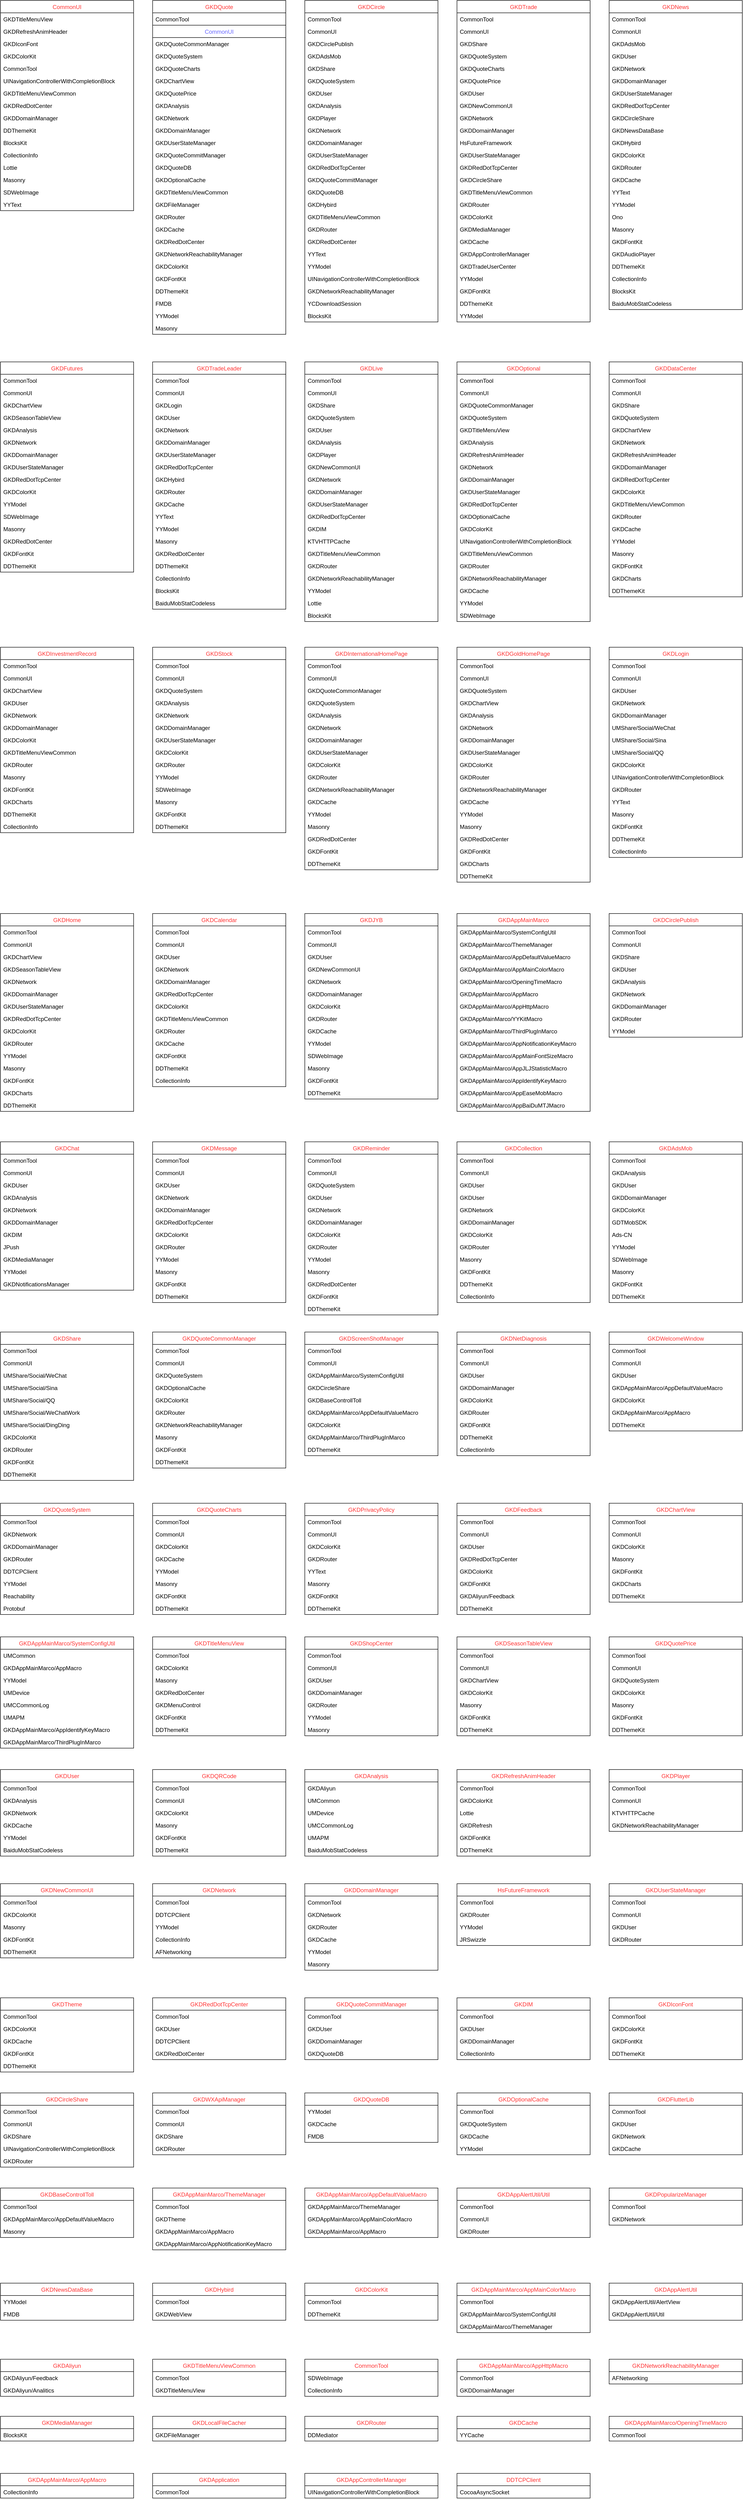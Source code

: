 <mxfile version="17.4.0" type="github">
  <diagram id="89_iaEUNK6H-7Jx7CEDL" name="Page-1">
    <mxGraphModel dx="1611" dy="908" grid="1" gridSize="10" guides="1" tooltips="1" connect="1" arrows="1" fold="1" page="1" pageScale="1" pageWidth="827" pageHeight="1169" math="0" shadow="0">
      <root>
        <mxCell id="0" />
        <mxCell id="1" parent="0" />
        <mxCell id="Uo3eqsdyhGIUtS5V_bpZ-1" value="CommonUI" style="swimlane;fontStyle=0;childLayout=stackLayout;horizontal=1;startSize=26;fillColor=none;horizontalStack=0;resizeParent=1;resizeParentMax=0;resizeLast=0;collapsible=1;marginBottom=0;fontColor=#FF3333;" parent="1" vertex="1">
          <mxGeometry x="40" y="40" width="280" height="442" as="geometry" />
        </mxCell>
        <mxCell id="Uo3eqsdyhGIUtS5V_bpZ-2" value="GKDTitleMenuView" style="text;strokeColor=none;fillColor=none;align=left;verticalAlign=top;spacingLeft=4;spacingRight=4;overflow=hidden;rotatable=0;points=[[0,0.5],[1,0.5]];portConstraint=eastwest;" parent="Uo3eqsdyhGIUtS5V_bpZ-1" vertex="1">
          <mxGeometry y="26" width="280" height="26" as="geometry" />
        </mxCell>
        <mxCell id="Uo3eqsdyhGIUtS5V_bpZ-3" value="GKDRefreshAnimHeader" style="text;strokeColor=none;fillColor=none;align=left;verticalAlign=top;spacingLeft=4;spacingRight=4;overflow=hidden;rotatable=0;points=[[0,0.5],[1,0.5]];portConstraint=eastwest;" parent="Uo3eqsdyhGIUtS5V_bpZ-1" vertex="1">
          <mxGeometry y="52" width="280" height="26" as="geometry" />
        </mxCell>
        <mxCell id="Uo3eqsdyhGIUtS5V_bpZ-13" value="GKDIconFont" style="text;strokeColor=none;fillColor=none;align=left;verticalAlign=top;spacingLeft=4;spacingRight=4;overflow=hidden;rotatable=0;points=[[0,0.5],[1,0.5]];portConstraint=eastwest;" parent="Uo3eqsdyhGIUtS5V_bpZ-1" vertex="1">
          <mxGeometry y="78" width="280" height="26" as="geometry" />
        </mxCell>
        <mxCell id="Uo3eqsdyhGIUtS5V_bpZ-18" value="GKDColorKit" style="text;strokeColor=none;fillColor=none;align=left;verticalAlign=top;spacingLeft=4;spacingRight=4;overflow=hidden;rotatable=0;points=[[0,0.5],[1,0.5]];portConstraint=eastwest;" parent="Uo3eqsdyhGIUtS5V_bpZ-1" vertex="1">
          <mxGeometry y="104" width="280" height="26" as="geometry" />
        </mxCell>
        <mxCell id="Uo3eqsdyhGIUtS5V_bpZ-21" value="CommonTool" style="text;strokeColor=none;fillColor=none;align=left;verticalAlign=top;spacingLeft=4;spacingRight=4;overflow=hidden;rotatable=0;points=[[0,0.5],[1,0.5]];portConstraint=eastwest;" parent="Uo3eqsdyhGIUtS5V_bpZ-1" vertex="1">
          <mxGeometry y="130" width="280" height="26" as="geometry" />
        </mxCell>
        <mxCell id="Uo3eqsdyhGIUtS5V_bpZ-22" value="UINavigationControllerWithCompletionBlock" style="text;strokeColor=none;fillColor=none;align=left;verticalAlign=top;spacingLeft=4;spacingRight=4;overflow=hidden;rotatable=0;points=[[0,0.5],[1,0.5]];portConstraint=eastwest;" parent="Uo3eqsdyhGIUtS5V_bpZ-1" vertex="1">
          <mxGeometry y="156" width="280" height="26" as="geometry" />
        </mxCell>
        <mxCell id="Uo3eqsdyhGIUtS5V_bpZ-17" value="GKDTitleMenuViewCommon" style="text;strokeColor=none;fillColor=none;align=left;verticalAlign=top;spacingLeft=4;spacingRight=4;overflow=hidden;rotatable=0;points=[[0,0.5],[1,0.5]];portConstraint=eastwest;" parent="Uo3eqsdyhGIUtS5V_bpZ-1" vertex="1">
          <mxGeometry y="182" width="280" height="26" as="geometry" />
        </mxCell>
        <mxCell id="Uo3eqsdyhGIUtS5V_bpZ-20" value="GKDRedDotCenter" style="text;strokeColor=none;fillColor=none;align=left;verticalAlign=top;spacingLeft=4;spacingRight=4;overflow=hidden;rotatable=0;points=[[0,0.5],[1,0.5]];portConstraint=eastwest;" parent="Uo3eqsdyhGIUtS5V_bpZ-1" vertex="1">
          <mxGeometry y="208" width="280" height="26" as="geometry" />
        </mxCell>
        <mxCell id="Uo3eqsdyhGIUtS5V_bpZ-25" value="GKDDomainManager&#xa;&#xa;" style="text;strokeColor=none;fillColor=none;align=left;verticalAlign=top;spacingLeft=4;spacingRight=4;overflow=hidden;rotatable=0;points=[[0,0.5],[1,0.5]];portConstraint=eastwest;" parent="Uo3eqsdyhGIUtS5V_bpZ-1" vertex="1">
          <mxGeometry y="234" width="280" height="26" as="geometry" />
        </mxCell>
        <mxCell id="Uo3eqsdyhGIUtS5V_bpZ-19" value="DDThemeKit" style="text;strokeColor=none;fillColor=none;align=left;verticalAlign=top;spacingLeft=4;spacingRight=4;overflow=hidden;rotatable=0;points=[[0,0.5],[1,0.5]];portConstraint=eastwest;" parent="Uo3eqsdyhGIUtS5V_bpZ-1" vertex="1">
          <mxGeometry y="260" width="280" height="26" as="geometry" />
        </mxCell>
        <mxCell id="Uo3eqsdyhGIUtS5V_bpZ-23" value="BlocksKit" style="text;strokeColor=none;fillColor=none;align=left;verticalAlign=top;spacingLeft=4;spacingRight=4;overflow=hidden;rotatable=0;points=[[0,0.5],[1,0.5]];portConstraint=eastwest;" parent="Uo3eqsdyhGIUtS5V_bpZ-1" vertex="1">
          <mxGeometry y="286" width="280" height="26" as="geometry" />
        </mxCell>
        <mxCell id="Uo3eqsdyhGIUtS5V_bpZ-24" value="CollectionInfo" style="text;strokeColor=none;fillColor=none;align=left;verticalAlign=top;spacingLeft=4;spacingRight=4;overflow=hidden;rotatable=0;points=[[0,0.5],[1,0.5]];portConstraint=eastwest;" parent="Uo3eqsdyhGIUtS5V_bpZ-1" vertex="1">
          <mxGeometry y="312" width="280" height="26" as="geometry" />
        </mxCell>
        <mxCell id="Uo3eqsdyhGIUtS5V_bpZ-16" value="Lottie" style="text;strokeColor=none;fillColor=none;align=left;verticalAlign=top;spacingLeft=4;spacingRight=4;overflow=hidden;rotatable=0;points=[[0,0.5],[1,0.5]];portConstraint=eastwest;" parent="Uo3eqsdyhGIUtS5V_bpZ-1" vertex="1">
          <mxGeometry y="338" width="280" height="26" as="geometry" />
        </mxCell>
        <mxCell id="Uo3eqsdyhGIUtS5V_bpZ-15" value="Masonry" style="text;strokeColor=none;fillColor=none;align=left;verticalAlign=top;spacingLeft=4;spacingRight=4;overflow=hidden;rotatable=0;points=[[0,0.5],[1,0.5]];portConstraint=eastwest;" parent="Uo3eqsdyhGIUtS5V_bpZ-1" vertex="1">
          <mxGeometry y="364" width="280" height="26" as="geometry" />
        </mxCell>
        <mxCell id="Uo3eqsdyhGIUtS5V_bpZ-14" value="SDWebImage" style="text;strokeColor=none;fillColor=none;align=left;verticalAlign=top;spacingLeft=4;spacingRight=4;overflow=hidden;rotatable=0;points=[[0,0.5],[1,0.5]];portConstraint=eastwest;" parent="Uo3eqsdyhGIUtS5V_bpZ-1" vertex="1">
          <mxGeometry y="390" width="280" height="26" as="geometry" />
        </mxCell>
        <mxCell id="Uo3eqsdyhGIUtS5V_bpZ-4" value="YYText" style="text;strokeColor=none;fillColor=none;align=left;verticalAlign=top;spacingLeft=4;spacingRight=4;overflow=hidden;rotatable=0;points=[[0,0.5],[1,0.5]];portConstraint=eastwest;" parent="Uo3eqsdyhGIUtS5V_bpZ-1" vertex="1">
          <mxGeometry y="416" width="280" height="26" as="geometry" />
        </mxCell>
        <mxCell id="Uo3eqsdyhGIUtS5V_bpZ-31" value="GKDQuote" style="swimlane;fontStyle=0;childLayout=stackLayout;horizontal=1;startSize=26;fillColor=none;horizontalStack=0;resizeParent=1;resizeParentMax=0;resizeLast=0;collapsible=1;marginBottom=0;fontColor=#FF3333;" parent="1" vertex="1">
          <mxGeometry x="360" y="40" width="280" height="702" as="geometry">
            <mxRectangle x="310" y="200" width="90" height="26" as="alternateBounds" />
          </mxGeometry>
        </mxCell>
        <mxCell id="Uo3eqsdyhGIUtS5V_bpZ-32" value="CommonTool" style="text;strokeColor=none;fillColor=none;align=left;verticalAlign=top;spacingLeft=4;spacingRight=4;overflow=hidden;rotatable=0;points=[[0,0.5],[1,0.5]];portConstraint=eastwest;fontColor=#000000;" parent="Uo3eqsdyhGIUtS5V_bpZ-31" vertex="1">
          <mxGeometry y="26" width="280" height="26" as="geometry" />
        </mxCell>
        <mxCell id="9mgw3mBdHYBUdLRFEJ8p-727" value="CommonUI" style="swimlane;fontStyle=0;childLayout=stackLayout;horizontal=1;startSize=26;fillColor=none;horizontalStack=0;resizeParent=1;resizeParentMax=0;resizeLast=0;collapsible=1;marginBottom=0;fontColor=#6666FF;" vertex="1" collapsed="1" parent="Uo3eqsdyhGIUtS5V_bpZ-31">
          <mxGeometry y="52" width="280" height="26" as="geometry">
            <mxRectangle y="52" width="280" height="858" as="alternateBounds" />
          </mxGeometry>
        </mxCell>
        <mxCell id="9mgw3mBdHYBUdLRFEJ8p-728" value="CommonUI/GKDScrollTable" style="text;strokeColor=none;fillColor=none;align=left;verticalAlign=top;spacingLeft=4;spacingRight=4;overflow=hidden;rotatable=0;points=[[0,0.5],[1,0.5]];portConstraint=eastwest;fontColor=#808080;" vertex="1" parent="9mgw3mBdHYBUdLRFEJ8p-727">
          <mxGeometry y="26" width="280" height="26" as="geometry" />
        </mxCell>
        <mxCell id="9mgw3mBdHYBUdLRFEJ8p-729" value="CommonUI/GKDFormView" style="text;strokeColor=none;fillColor=none;align=left;verticalAlign=top;spacingLeft=4;spacingRight=4;overflow=hidden;rotatable=0;points=[[0,0.5],[1,0.5]];portConstraint=eastwest;fontColor=#808080;" vertex="1" parent="9mgw3mBdHYBUdLRFEJ8p-727">
          <mxGeometry y="52" width="280" height="26" as="geometry" />
        </mxCell>
        <mxCell id="9mgw3mBdHYBUdLRFEJ8p-731" value="CommonUI/GKDForm" style="text;strokeColor=none;fillColor=none;align=left;verticalAlign=top;spacingLeft=4;spacingRight=4;overflow=hidden;rotatable=0;points=[[0,0.5],[1,0.5]];portConstraint=eastwest;fontColor=#808080;" vertex="1" parent="9mgw3mBdHYBUdLRFEJ8p-727">
          <mxGeometry y="78" width="280" height="26" as="geometry" />
        </mxCell>
        <mxCell id="9mgw3mBdHYBUdLRFEJ8p-733" value="CommonUI/GKDForm" style="text;strokeColor=none;fillColor=none;align=left;verticalAlign=top;spacingLeft=4;spacingRight=4;overflow=hidden;rotatable=0;points=[[0,0.5],[1,0.5]];portConstraint=eastwest;fontColor=#808080;" vertex="1" parent="9mgw3mBdHYBUdLRFEJ8p-727">
          <mxGeometry y="104" width="280" height="26" as="geometry" />
        </mxCell>
        <mxCell id="9mgw3mBdHYBUdLRFEJ8p-737" value="CommonUI/GKDCommonObserverChangeView" style="text;strokeColor=none;fillColor=none;align=left;verticalAlign=top;spacingLeft=4;spacingRight=4;overflow=hidden;rotatable=0;points=[[0,0.5],[1,0.5]];portConstraint=eastwest;fontColor=#808080;" vertex="1" parent="9mgw3mBdHYBUdLRFEJ8p-727">
          <mxGeometry y="130" width="280" height="26" as="geometry" />
        </mxCell>
        <mxCell id="9mgw3mBdHYBUdLRFEJ8p-736" value="CommonUI/GKDDatePickerPopView" style="text;strokeColor=none;fillColor=none;align=left;verticalAlign=top;spacingLeft=4;spacingRight=4;overflow=hidden;rotatable=0;points=[[0,0.5],[1,0.5]];portConstraint=eastwest;fontColor=#808080;" vertex="1" parent="9mgw3mBdHYBUdLRFEJ8p-727">
          <mxGeometry y="156" width="280" height="26" as="geometry" />
        </mxCell>
        <mxCell id="9mgw3mBdHYBUdLRFEJ8p-735" value="CommonUI/Popup" style="text;strokeColor=none;fillColor=none;align=left;verticalAlign=top;spacingLeft=4;spacingRight=4;overflow=hidden;rotatable=0;points=[[0,0.5],[1,0.5]];portConstraint=eastwest;fontColor=#808080;" vertex="1" parent="9mgw3mBdHYBUdLRFEJ8p-727">
          <mxGeometry y="182" width="280" height="26" as="geometry" />
        </mxCell>
        <mxCell id="9mgw3mBdHYBUdLRFEJ8p-734" value="CommonUI/GKDWelcomePageControl" style="text;strokeColor=none;fillColor=none;align=left;verticalAlign=top;spacingLeft=4;spacingRight=4;overflow=hidden;rotatable=0;points=[[0,0.5],[1,0.5]];portConstraint=eastwest;fontColor=#808080;" vertex="1" parent="9mgw3mBdHYBUdLRFEJ8p-727">
          <mxGeometry y="208" width="280" height="26" as="geometry" />
        </mxCell>
        <mxCell id="9mgw3mBdHYBUdLRFEJ8p-732" value="CommonUI/GKDTitleMenuView" style="text;strokeColor=none;fillColor=none;align=left;verticalAlign=top;spacingLeft=4;spacingRight=4;overflow=hidden;rotatable=0;points=[[0,0.5],[1,0.5]];portConstraint=eastwest;fontColor=#808080;" vertex="1" parent="9mgw3mBdHYBUdLRFEJ8p-727">
          <mxGeometry y="234" width="280" height="26" as="geometry" />
        </mxCell>
        <mxCell id="9mgw3mBdHYBUdLRFEJ8p-738" value="CommonUI/GKDSwitchView" style="text;strokeColor=none;fillColor=none;align=left;verticalAlign=top;spacingLeft=4;spacingRight=4;overflow=hidden;rotatable=0;points=[[0,0.5],[1,0.5]];portConstraint=eastwest;fontColor=#808080;" vertex="1" parent="9mgw3mBdHYBUdLRFEJ8p-727">
          <mxGeometry y="260" width="280" height="26" as="geometry" />
        </mxCell>
        <mxCell id="9mgw3mBdHYBUdLRFEJ8p-741" value="CommonUI/GKDSwitchView" style="text;strokeColor=none;fillColor=none;align=left;verticalAlign=top;spacingLeft=4;spacingRight=4;overflow=hidden;rotatable=0;points=[[0,0.5],[1,0.5]];portConstraint=eastwest;fontColor=#808080;" vertex="1" parent="9mgw3mBdHYBUdLRFEJ8p-727">
          <mxGeometry y="286" width="280" height="26" as="geometry" />
        </mxCell>
        <mxCell id="9mgw3mBdHYBUdLRFEJ8p-743" value="CommonUI/GKDSelectDateView" style="text;strokeColor=none;fillColor=none;align=left;verticalAlign=top;spacingLeft=4;spacingRight=4;overflow=hidden;rotatable=0;points=[[0,0.5],[1,0.5]];portConstraint=eastwest;fontColor=#808080;" vertex="1" parent="9mgw3mBdHYBUdLRFEJ8p-727">
          <mxGeometry y="312" width="280" height="26" as="geometry" />
        </mxCell>
        <mxCell id="9mgw3mBdHYBUdLRFEJ8p-742" value="CommonUI/GKDSegmentControlView" style="text;strokeColor=none;fillColor=none;align=left;verticalAlign=top;spacingLeft=4;spacingRight=4;overflow=hidden;rotatable=0;points=[[0,0.5],[1,0.5]];portConstraint=eastwest;fontColor=#808080;" vertex="1" parent="9mgw3mBdHYBUdLRFEJ8p-727">
          <mxGeometry y="338" width="280" height="26" as="geometry" />
        </mxCell>
        <mxCell id="9mgw3mBdHYBUdLRFEJ8p-740" value="CommonUI/GKDPriceRangeView" style="text;strokeColor=none;fillColor=none;align=left;verticalAlign=top;spacingLeft=4;spacingRight=4;overflow=hidden;rotatable=0;points=[[0,0.5],[1,0.5]];portConstraint=eastwest;fontColor=#808080;" vertex="1" parent="9mgw3mBdHYBUdLRFEJ8p-727">
          <mxGeometry y="364" width="280" height="26" as="geometry" />
        </mxCell>
        <mxCell id="9mgw3mBdHYBUdLRFEJ8p-739" value="CommonUI/GKDPageControl" style="text;strokeColor=none;fillColor=none;align=left;verticalAlign=top;spacingLeft=4;spacingRight=4;overflow=hidden;rotatable=0;points=[[0,0.5],[1,0.5]];portConstraint=eastwest;fontColor=#808080;" vertex="1" parent="9mgw3mBdHYBUdLRFEJ8p-727">
          <mxGeometry y="390" width="280" height="26" as="geometry" />
        </mxCell>
        <mxCell id="9mgw3mBdHYBUdLRFEJ8p-745" value="CommonUI/GKDMutiProgressView" style="text;strokeColor=none;fillColor=none;align=left;verticalAlign=top;spacingLeft=4;spacingRight=4;overflow=hidden;rotatable=0;points=[[0,0.5],[1,0.5]];portConstraint=eastwest;fontColor=#808080;" vertex="1" parent="9mgw3mBdHYBUdLRFEJ8p-727">
          <mxGeometry y="416" width="280" height="26" as="geometry" />
        </mxCell>
        <mxCell id="9mgw3mBdHYBUdLRFEJ8p-751" value="CommonUI/GKDLayouts" style="text;strokeColor=none;fillColor=none;align=left;verticalAlign=top;spacingLeft=4;spacingRight=4;overflow=hidden;rotatable=0;points=[[0,0.5],[1,0.5]];portConstraint=eastwest;fontColor=#808080;" vertex="1" parent="9mgw3mBdHYBUdLRFEJ8p-727">
          <mxGeometry y="442" width="280" height="26" as="geometry" />
        </mxCell>
        <mxCell id="9mgw3mBdHYBUdLRFEJ8p-752" value="CommonUI/GKDKeyboardNotification" style="text;strokeColor=none;fillColor=none;align=left;verticalAlign=top;spacingLeft=4;spacingRight=4;overflow=hidden;rotatable=0;points=[[0,0.5],[1,0.5]];portConstraint=eastwest;fontColor=#808080;" vertex="1" parent="9mgw3mBdHYBUdLRFEJ8p-727">
          <mxGeometry y="468" width="280" height="26" as="geometry" />
        </mxCell>
        <mxCell id="9mgw3mBdHYBUdLRFEJ8p-750" value="CommonUI/GKDItems" style="text;strokeColor=none;fillColor=none;align=left;verticalAlign=top;spacingLeft=4;spacingRight=4;overflow=hidden;rotatable=0;points=[[0,0.5],[1,0.5]];portConstraint=eastwest;fontColor=#808080;" vertex="1" parent="9mgw3mBdHYBUdLRFEJ8p-727">
          <mxGeometry y="494" width="280" height="26" as="geometry" />
        </mxCell>
        <mxCell id="9mgw3mBdHYBUdLRFEJ8p-749" value="CommonUI/GKDHorizontalSliderView" style="text;strokeColor=none;fillColor=none;align=left;verticalAlign=top;spacingLeft=4;spacingRight=4;overflow=hidden;rotatable=0;points=[[0,0.5],[1,0.5]];portConstraint=eastwest;fontColor=#808080;" vertex="1" parent="9mgw3mBdHYBUdLRFEJ8p-727">
          <mxGeometry y="520" width="280" height="26" as="geometry" />
        </mxCell>
        <mxCell id="9mgw3mBdHYBUdLRFEJ8p-748" value="CommonUI/GKDHomeTopView" style="text;strokeColor=none;fillColor=none;align=left;verticalAlign=top;spacingLeft=4;spacingRight=4;overflow=hidden;rotatable=0;points=[[0,0.5],[1,0.5]];portConstraint=eastwest;fontColor=#808080;" vertex="1" parent="9mgw3mBdHYBUdLRFEJ8p-727">
          <mxGeometry y="546" width="280" height="26" as="geometry" />
        </mxCell>
        <mxCell id="9mgw3mBdHYBUdLRFEJ8p-747" value="CommonUI/GKDGuideView" style="text;strokeColor=none;fillColor=none;align=left;verticalAlign=top;spacingLeft=4;spacingRight=4;overflow=hidden;rotatable=0;points=[[0,0.5],[1,0.5]];portConstraint=eastwest;fontColor=#808080;" vertex="1" parent="9mgw3mBdHYBUdLRFEJ8p-727">
          <mxGeometry y="572" width="280" height="26" as="geometry" />
        </mxCell>
        <mxCell id="9mgw3mBdHYBUdLRFEJ8p-746" value="CommonUI/GKDDottedLineView" style="text;strokeColor=none;fillColor=none;align=left;verticalAlign=top;spacingLeft=4;spacingRight=4;overflow=hidden;rotatable=0;points=[[0,0.5],[1,0.5]];portConstraint=eastwest;fontColor=#808080;" vertex="1" parent="9mgw3mBdHYBUdLRFEJ8p-727">
          <mxGeometry y="598" width="280" height="26" as="geometry" />
        </mxCell>
        <mxCell id="9mgw3mBdHYBUdLRFEJ8p-744" value="CommonUI/GKDColumnChartView" style="text;strokeColor=none;fillColor=none;align=left;verticalAlign=top;spacingLeft=4;spacingRight=4;overflow=hidden;rotatable=0;points=[[0,0.5],[1,0.5]];portConstraint=eastwest;fontColor=#808080;" vertex="1" parent="9mgw3mBdHYBUdLRFEJ8p-727">
          <mxGeometry y="624" width="280" height="26" as="geometry" />
        </mxCell>
        <mxCell id="9mgw3mBdHYBUdLRFEJ8p-759" value="CommonUI/GKDCollectionPopView" style="text;strokeColor=none;fillColor=none;align=left;verticalAlign=top;spacingLeft=4;spacingRight=4;overflow=hidden;rotatable=0;points=[[0,0.5],[1,0.5]];portConstraint=eastwest;fontColor=#808080;" vertex="1" parent="9mgw3mBdHYBUdLRFEJ8p-727">
          <mxGeometry y="650" width="280" height="26" as="geometry" />
        </mxCell>
        <mxCell id="9mgw3mBdHYBUdLRFEJ8p-758" value="CommonUI/GKDBaseTextField" style="text;strokeColor=none;fillColor=none;align=left;verticalAlign=top;spacingLeft=4;spacingRight=4;overflow=hidden;rotatable=0;points=[[0,0.5],[1,0.5]];portConstraint=eastwest;fontColor=#808080;" vertex="1" parent="9mgw3mBdHYBUdLRFEJ8p-727">
          <mxGeometry y="676" width="280" height="26" as="geometry" />
        </mxCell>
        <mxCell id="9mgw3mBdHYBUdLRFEJ8p-757" value="CommonUI/GKDBaseRiskView" style="text;strokeColor=none;fillColor=none;align=left;verticalAlign=top;spacingLeft=4;spacingRight=4;overflow=hidden;rotatable=0;points=[[0,0.5],[1,0.5]];portConstraint=eastwest;fontColor=#808080;" vertex="1" parent="9mgw3mBdHYBUdLRFEJ8p-727">
          <mxGeometry y="702" width="280" height="26" as="geometry" />
        </mxCell>
        <mxCell id="9mgw3mBdHYBUdLRFEJ8p-756" value="CommonUI/GKDBaseRadioButton" style="text;strokeColor=none;fillColor=none;align=left;verticalAlign=top;spacingLeft=4;spacingRight=4;overflow=hidden;rotatable=0;points=[[0,0.5],[1,0.5]];portConstraint=eastwest;fontColor=#808080;" vertex="1" parent="9mgw3mBdHYBUdLRFEJ8p-727">
          <mxGeometry y="728" width="280" height="26" as="geometry" />
        </mxCell>
        <mxCell id="9mgw3mBdHYBUdLRFEJ8p-755" value="CommonUI/GKDAnimationNumberLabel" style="text;strokeColor=none;fillColor=none;align=left;verticalAlign=top;spacingLeft=4;spacingRight=4;overflow=hidden;rotatable=0;points=[[0,0.5],[1,0.5]];portConstraint=eastwest;fontColor=#808080;" vertex="1" parent="9mgw3mBdHYBUdLRFEJ8p-727">
          <mxGeometry y="754" width="280" height="26" as="geometry" />
        </mxCell>
        <mxCell id="9mgw3mBdHYBUdLRFEJ8p-754" value="CommonUI/GKDActivityIndicatorView" style="text;strokeColor=none;fillColor=none;align=left;verticalAlign=top;spacingLeft=4;spacingRight=4;overflow=hidden;rotatable=0;points=[[0,0.5],[1,0.5]];portConstraint=eastwest;fontColor=#808080;" vertex="1" parent="9mgw3mBdHYBUdLRFEJ8p-727">
          <mxGeometry y="780" width="280" height="26" as="geometry" />
        </mxCell>
        <mxCell id="9mgw3mBdHYBUdLRFEJ8p-753" value="CommonUI/Common" style="text;strokeColor=none;fillColor=none;align=left;verticalAlign=top;spacingLeft=4;spacingRight=4;overflow=hidden;rotatable=0;points=[[0,0.5],[1,0.5]];portConstraint=eastwest;fontColor=#808080;" vertex="1" parent="9mgw3mBdHYBUdLRFEJ8p-727">
          <mxGeometry y="806" width="280" height="26" as="geometry" />
        </mxCell>
        <mxCell id="9mgw3mBdHYBUdLRFEJ8p-730" value="CommonUI/BaseView" style="text;strokeColor=none;fillColor=none;align=left;verticalAlign=top;spacingLeft=4;spacingRight=4;overflow=hidden;rotatable=0;points=[[0,0.5],[1,0.5]];portConstraint=eastwest;fontColor=#808080;" vertex="1" parent="9mgw3mBdHYBUdLRFEJ8p-727">
          <mxGeometry y="832" width="280" height="26" as="geometry" />
        </mxCell>
        <mxCell id="Uo3eqsdyhGIUtS5V_bpZ-35" value="GKDQuoteCommonManager" style="text;strokeColor=none;fillColor=none;align=left;verticalAlign=top;spacingLeft=4;spacingRight=4;overflow=hidden;rotatable=0;points=[[0,0.5],[1,0.5]];portConstraint=eastwest;fontColor=#000000;" parent="Uo3eqsdyhGIUtS5V_bpZ-31" vertex="1">
          <mxGeometry y="78" width="280" height="26" as="geometry" />
        </mxCell>
        <mxCell id="Uo3eqsdyhGIUtS5V_bpZ-37" value="GKDQuoteSystem" style="text;strokeColor=none;fillColor=none;align=left;verticalAlign=top;spacingLeft=4;spacingRight=4;overflow=hidden;rotatable=0;points=[[0,0.5],[1,0.5]];portConstraint=eastwest;fontColor=#000000;" parent="Uo3eqsdyhGIUtS5V_bpZ-31" vertex="1">
          <mxGeometry y="104" width="280" height="26" as="geometry" />
        </mxCell>
        <mxCell id="Uo3eqsdyhGIUtS5V_bpZ-44" value="GKDQuoteCharts" style="text;strokeColor=none;fillColor=none;align=left;verticalAlign=top;spacingLeft=4;spacingRight=4;overflow=hidden;rotatable=0;points=[[0,0.5],[1,0.5]];portConstraint=eastwest;fontColor=#000000;" parent="Uo3eqsdyhGIUtS5V_bpZ-31" vertex="1">
          <mxGeometry y="130" width="280" height="26" as="geometry" />
        </mxCell>
        <mxCell id="Uo3eqsdyhGIUtS5V_bpZ-43" value="GKDChartView" style="text;strokeColor=none;fillColor=none;align=left;verticalAlign=top;spacingLeft=4;spacingRight=4;overflow=hidden;rotatable=0;points=[[0,0.5],[1,0.5]];portConstraint=eastwest;fontColor=#000000;" parent="Uo3eqsdyhGIUtS5V_bpZ-31" vertex="1">
          <mxGeometry y="156" width="280" height="26" as="geometry" />
        </mxCell>
        <mxCell id="Uo3eqsdyhGIUtS5V_bpZ-42" value="GKDQuotePrice" style="text;strokeColor=none;fillColor=none;align=left;verticalAlign=top;spacingLeft=4;spacingRight=4;overflow=hidden;rotatable=0;points=[[0,0.5],[1,0.5]];portConstraint=eastwest;fontColor=#000000;" parent="Uo3eqsdyhGIUtS5V_bpZ-31" vertex="1">
          <mxGeometry y="182" width="280" height="26" as="geometry" />
        </mxCell>
        <mxCell id="Uo3eqsdyhGIUtS5V_bpZ-41" value="GKDAnalysis" style="text;strokeColor=none;fillColor=none;align=left;verticalAlign=top;spacingLeft=4;spacingRight=4;overflow=hidden;rotatable=0;points=[[0,0.5],[1,0.5]];portConstraint=eastwest;fontColor=#000000;" parent="Uo3eqsdyhGIUtS5V_bpZ-31" vertex="1">
          <mxGeometry y="208" width="280" height="26" as="geometry" />
        </mxCell>
        <mxCell id="Uo3eqsdyhGIUtS5V_bpZ-40" value="GKDNetwork" style="text;strokeColor=none;fillColor=none;align=left;verticalAlign=top;spacingLeft=4;spacingRight=4;overflow=hidden;rotatable=0;points=[[0,0.5],[1,0.5]];portConstraint=eastwest;fontColor=#000000;" parent="Uo3eqsdyhGIUtS5V_bpZ-31" vertex="1">
          <mxGeometry y="234" width="280" height="26" as="geometry" />
        </mxCell>
        <mxCell id="Uo3eqsdyhGIUtS5V_bpZ-39" value="GKDDomainManager" style="text;strokeColor=none;fillColor=none;align=left;verticalAlign=top;spacingLeft=4;spacingRight=4;overflow=hidden;rotatable=0;points=[[0,0.5],[1,0.5]];portConstraint=eastwest;fontColor=#000000;" parent="Uo3eqsdyhGIUtS5V_bpZ-31" vertex="1">
          <mxGeometry y="260" width="280" height="26" as="geometry" />
        </mxCell>
        <mxCell id="Uo3eqsdyhGIUtS5V_bpZ-38" value="GKDUserStateManager" style="text;strokeColor=none;fillColor=none;align=left;verticalAlign=top;spacingLeft=4;spacingRight=4;overflow=hidden;rotatable=0;points=[[0,0.5],[1,0.5]];portConstraint=eastwest;fontColor=#000000;" parent="Uo3eqsdyhGIUtS5V_bpZ-31" vertex="1">
          <mxGeometry y="286" width="280" height="26" as="geometry" />
        </mxCell>
        <mxCell id="Uo3eqsdyhGIUtS5V_bpZ-36" value="GKDQuoteCommitManager" style="text;strokeColor=none;fillColor=none;align=left;verticalAlign=top;spacingLeft=4;spacingRight=4;overflow=hidden;rotatable=0;points=[[0,0.5],[1,0.5]];portConstraint=eastwest;fontColor=#000000;" parent="Uo3eqsdyhGIUtS5V_bpZ-31" vertex="1">
          <mxGeometry y="312" width="280" height="26" as="geometry" />
        </mxCell>
        <mxCell id="Uo3eqsdyhGIUtS5V_bpZ-48" value="GKDQuoteDB" style="text;strokeColor=none;fillColor=none;align=left;verticalAlign=top;spacingLeft=4;spacingRight=4;overflow=hidden;rotatable=0;points=[[0,0.5],[1,0.5]];portConstraint=eastwest;fontColor=#000000;" parent="Uo3eqsdyhGIUtS5V_bpZ-31" vertex="1">
          <mxGeometry y="338" width="280" height="26" as="geometry" />
        </mxCell>
        <mxCell id="Uo3eqsdyhGIUtS5V_bpZ-47" value="GKDOptionalCache" style="text;strokeColor=none;fillColor=none;align=left;verticalAlign=top;spacingLeft=4;spacingRight=4;overflow=hidden;rotatable=0;points=[[0,0.5],[1,0.5]];portConstraint=eastwest;fontColor=#000000;" parent="Uo3eqsdyhGIUtS5V_bpZ-31" vertex="1">
          <mxGeometry y="364" width="280" height="26" as="geometry" />
        </mxCell>
        <mxCell id="Uo3eqsdyhGIUtS5V_bpZ-46" value="GKDTitleMenuViewCommon" style="text;strokeColor=none;fillColor=none;align=left;verticalAlign=top;spacingLeft=4;spacingRight=4;overflow=hidden;rotatable=0;points=[[0,0.5],[1,0.5]];portConstraint=eastwest;fontColor=#000000;" parent="Uo3eqsdyhGIUtS5V_bpZ-31" vertex="1">
          <mxGeometry y="390" width="280" height="26" as="geometry" />
        </mxCell>
        <mxCell id="Uo3eqsdyhGIUtS5V_bpZ-52" value="GKDFileManager" style="text;strokeColor=none;fillColor=none;align=left;verticalAlign=top;spacingLeft=4;spacingRight=4;overflow=hidden;rotatable=0;points=[[0,0.5],[1,0.5]];portConstraint=eastwest;fontColor=#000000;" parent="Uo3eqsdyhGIUtS5V_bpZ-31" vertex="1">
          <mxGeometry y="416" width="280" height="26" as="geometry" />
        </mxCell>
        <mxCell id="Uo3eqsdyhGIUtS5V_bpZ-45" value="GKDRouter" style="text;strokeColor=none;fillColor=none;align=left;verticalAlign=top;spacingLeft=4;spacingRight=4;overflow=hidden;rotatable=0;points=[[0,0.5],[1,0.5]];portConstraint=eastwest;fontColor=#000000;" parent="Uo3eqsdyhGIUtS5V_bpZ-31" vertex="1">
          <mxGeometry y="442" width="280" height="26" as="geometry" />
        </mxCell>
        <mxCell id="Uo3eqsdyhGIUtS5V_bpZ-51" value="GKDCache" style="text;strokeColor=none;fillColor=none;align=left;verticalAlign=top;spacingLeft=4;spacingRight=4;overflow=hidden;rotatable=0;points=[[0,0.5],[1,0.5]];portConstraint=eastwest;fontColor=#000000;" parent="Uo3eqsdyhGIUtS5V_bpZ-31" vertex="1">
          <mxGeometry y="468" width="280" height="26" as="geometry" />
        </mxCell>
        <mxCell id="Uo3eqsdyhGIUtS5V_bpZ-50" value="GKDRedDotCenter" style="text;strokeColor=none;fillColor=none;align=left;verticalAlign=top;spacingLeft=4;spacingRight=4;overflow=hidden;rotatable=0;points=[[0,0.5],[1,0.5]];portConstraint=eastwest;fontColor=#000000;" parent="Uo3eqsdyhGIUtS5V_bpZ-31" vertex="1">
          <mxGeometry y="494" width="280" height="26" as="geometry" />
        </mxCell>
        <mxCell id="Uo3eqsdyhGIUtS5V_bpZ-49" value="GKDNetworkReachabilityManager" style="text;strokeColor=none;fillColor=none;align=left;verticalAlign=top;spacingLeft=4;spacingRight=4;overflow=hidden;rotatable=0;points=[[0,0.5],[1,0.5]];portConstraint=eastwest;fontColor=#000000;" parent="Uo3eqsdyhGIUtS5V_bpZ-31" vertex="1">
          <mxGeometry y="520" width="280" height="26" as="geometry" />
        </mxCell>
        <mxCell id="Uo3eqsdyhGIUtS5V_bpZ-54" value="GKDColorKit" style="text;strokeColor=none;fillColor=none;align=left;verticalAlign=top;spacingLeft=4;spacingRight=4;overflow=hidden;rotatable=0;points=[[0,0.5],[1,0.5]];portConstraint=eastwest;fontColor=#000000;" parent="Uo3eqsdyhGIUtS5V_bpZ-31" vertex="1">
          <mxGeometry y="546" width="280" height="26" as="geometry" />
        </mxCell>
        <mxCell id="Uo3eqsdyhGIUtS5V_bpZ-55" value="GKDFontKit" style="text;strokeColor=none;fillColor=none;align=left;verticalAlign=top;spacingLeft=4;spacingRight=4;overflow=hidden;rotatable=0;points=[[0,0.5],[1,0.5]];portConstraint=eastwest;fontColor=#000000;" parent="Uo3eqsdyhGIUtS5V_bpZ-31" vertex="1">
          <mxGeometry y="572" width="280" height="26" as="geometry" />
        </mxCell>
        <mxCell id="Uo3eqsdyhGIUtS5V_bpZ-56" value="DDThemeKit" style="text;strokeColor=none;fillColor=none;align=left;verticalAlign=top;spacingLeft=4;spacingRight=4;overflow=hidden;rotatable=0;points=[[0,0.5],[1,0.5]];portConstraint=eastwest;fontColor=#000000;" parent="Uo3eqsdyhGIUtS5V_bpZ-31" vertex="1">
          <mxGeometry y="598" width="280" height="26" as="geometry" />
        </mxCell>
        <mxCell id="Uo3eqsdyhGIUtS5V_bpZ-57" value="FMDB" style="text;strokeColor=none;fillColor=none;align=left;verticalAlign=top;spacingLeft=4;spacingRight=4;overflow=hidden;rotatable=0;points=[[0,0.5],[1,0.5]];portConstraint=eastwest;fontColor=#000000;" parent="Uo3eqsdyhGIUtS5V_bpZ-31" vertex="1">
          <mxGeometry y="624" width="280" height="26" as="geometry" />
        </mxCell>
        <mxCell id="Uo3eqsdyhGIUtS5V_bpZ-53" value="YYModel" style="text;strokeColor=none;fillColor=none;align=left;verticalAlign=top;spacingLeft=4;spacingRight=4;overflow=hidden;rotatable=0;points=[[0,0.5],[1,0.5]];portConstraint=eastwest;fontColor=#000000;" parent="Uo3eqsdyhGIUtS5V_bpZ-31" vertex="1">
          <mxGeometry y="650" width="280" height="26" as="geometry" />
        </mxCell>
        <mxCell id="Uo3eqsdyhGIUtS5V_bpZ-34" value="Masonry" style="text;strokeColor=none;fillColor=none;align=left;verticalAlign=top;spacingLeft=4;spacingRight=4;overflow=hidden;rotatable=0;points=[[0,0.5],[1,0.5]];portConstraint=eastwest;fontColor=#000000;" parent="Uo3eqsdyhGIUtS5V_bpZ-31" vertex="1">
          <mxGeometry y="676" width="280" height="26" as="geometry" />
        </mxCell>
        <mxCell id="Uo3eqsdyhGIUtS5V_bpZ-58" value="GKDCircle" style="swimlane;fontStyle=0;childLayout=stackLayout;horizontal=1;startSize=26;fillColor=none;horizontalStack=0;resizeParent=1;resizeParentMax=0;resizeLast=0;collapsible=1;marginBottom=0;fontColor=#FF3333;" parent="1" vertex="1">
          <mxGeometry x="680" y="40" width="280" height="676" as="geometry">
            <mxRectangle x="540" y="140" width="90" height="26" as="alternateBounds" />
          </mxGeometry>
        </mxCell>
        <mxCell id="Uo3eqsdyhGIUtS5V_bpZ-59" value="CommonTool" style="text;strokeColor=none;fillColor=none;align=left;verticalAlign=top;spacingLeft=4;spacingRight=4;overflow=hidden;rotatable=0;points=[[0,0.5],[1,0.5]];portConstraint=eastwest;fontColor=#000000;" parent="Uo3eqsdyhGIUtS5V_bpZ-58" vertex="1">
          <mxGeometry y="26" width="280" height="26" as="geometry" />
        </mxCell>
        <mxCell id="Uo3eqsdyhGIUtS5V_bpZ-62" value="CommonUI" style="text;strokeColor=none;fillColor=none;align=left;verticalAlign=top;spacingLeft=4;spacingRight=4;overflow=hidden;rotatable=0;points=[[0,0.5],[1,0.5]];portConstraint=eastwest;fontColor=#000000;" parent="Uo3eqsdyhGIUtS5V_bpZ-58" vertex="1">
          <mxGeometry y="52" width="280" height="26" as="geometry" />
        </mxCell>
        <mxCell id="Uo3eqsdyhGIUtS5V_bpZ-63" value="GKDCirclePublish" style="text;strokeColor=none;fillColor=none;align=left;verticalAlign=top;spacingLeft=4;spacingRight=4;overflow=hidden;rotatable=0;points=[[0,0.5],[1,0.5]];portConstraint=eastwest;fontColor=#000000;" parent="Uo3eqsdyhGIUtS5V_bpZ-58" vertex="1">
          <mxGeometry y="78" width="280" height="26" as="geometry" />
        </mxCell>
        <mxCell id="Uo3eqsdyhGIUtS5V_bpZ-64" value="GKDAdsMob" style="text;strokeColor=none;fillColor=none;align=left;verticalAlign=top;spacingLeft=4;spacingRight=4;overflow=hidden;rotatable=0;points=[[0,0.5],[1,0.5]];portConstraint=eastwest;fontColor=#000000;" parent="Uo3eqsdyhGIUtS5V_bpZ-58" vertex="1">
          <mxGeometry y="104" width="280" height="26" as="geometry" />
        </mxCell>
        <mxCell id="Uo3eqsdyhGIUtS5V_bpZ-65" value="GKDShare" style="text;strokeColor=none;fillColor=none;align=left;verticalAlign=top;spacingLeft=4;spacingRight=4;overflow=hidden;rotatable=0;points=[[0,0.5],[1,0.5]];portConstraint=eastwest;fontColor=#000000;" parent="Uo3eqsdyhGIUtS5V_bpZ-58" vertex="1">
          <mxGeometry y="130" width="280" height="26" as="geometry" />
        </mxCell>
        <mxCell id="Uo3eqsdyhGIUtS5V_bpZ-72" value="GKDQuoteSystem" style="text;strokeColor=none;fillColor=none;align=left;verticalAlign=top;spacingLeft=4;spacingRight=4;overflow=hidden;rotatable=0;points=[[0,0.5],[1,0.5]];portConstraint=eastwest;fontColor=#000000;" parent="Uo3eqsdyhGIUtS5V_bpZ-58" vertex="1">
          <mxGeometry y="156" width="280" height="26" as="geometry" />
        </mxCell>
        <mxCell id="Uo3eqsdyhGIUtS5V_bpZ-74" value="GKDUser" style="text;strokeColor=none;fillColor=none;align=left;verticalAlign=top;spacingLeft=4;spacingRight=4;overflow=hidden;rotatable=0;points=[[0,0.5],[1,0.5]];portConstraint=eastwest;fontColor=#000000;" parent="Uo3eqsdyhGIUtS5V_bpZ-58" vertex="1">
          <mxGeometry y="182" width="280" height="26" as="geometry" />
        </mxCell>
        <mxCell id="Uo3eqsdyhGIUtS5V_bpZ-77" value="GKDAnalysis" style="text;strokeColor=none;fillColor=none;align=left;verticalAlign=top;spacingLeft=4;spacingRight=4;overflow=hidden;rotatable=0;points=[[0,0.5],[1,0.5]];portConstraint=eastwest;fontColor=#000000;" parent="Uo3eqsdyhGIUtS5V_bpZ-58" vertex="1">
          <mxGeometry y="208" width="280" height="26" as="geometry" />
        </mxCell>
        <mxCell id="Uo3eqsdyhGIUtS5V_bpZ-78" value="GKDPlayer" style="text;strokeColor=none;fillColor=none;align=left;verticalAlign=top;spacingLeft=4;spacingRight=4;overflow=hidden;rotatable=0;points=[[0,0.5],[1,0.5]];portConstraint=eastwest;fontColor=#000000;" parent="Uo3eqsdyhGIUtS5V_bpZ-58" vertex="1">
          <mxGeometry y="234" width="280" height="26" as="geometry" />
        </mxCell>
        <mxCell id="Uo3eqsdyhGIUtS5V_bpZ-79" value="GKDNetwork" style="text;strokeColor=none;fillColor=none;align=left;verticalAlign=top;spacingLeft=4;spacingRight=4;overflow=hidden;rotatable=0;points=[[0,0.5],[1,0.5]];portConstraint=eastwest;fontColor=#000000;" parent="Uo3eqsdyhGIUtS5V_bpZ-58" vertex="1">
          <mxGeometry y="260" width="280" height="26" as="geometry" />
        </mxCell>
        <mxCell id="Uo3eqsdyhGIUtS5V_bpZ-76" value="GKDDomainManager" style="text;strokeColor=none;fillColor=none;align=left;verticalAlign=top;spacingLeft=4;spacingRight=4;overflow=hidden;rotatable=0;points=[[0,0.5],[1,0.5]];portConstraint=eastwest;fontColor=#000000;" parent="Uo3eqsdyhGIUtS5V_bpZ-58" vertex="1">
          <mxGeometry y="286" width="280" height="26" as="geometry" />
        </mxCell>
        <mxCell id="Uo3eqsdyhGIUtS5V_bpZ-75" value="GKDUserStateManager" style="text;strokeColor=none;fillColor=none;align=left;verticalAlign=top;spacingLeft=4;spacingRight=4;overflow=hidden;rotatable=0;points=[[0,0.5],[1,0.5]];portConstraint=eastwest;fontColor=#000000;" parent="Uo3eqsdyhGIUtS5V_bpZ-58" vertex="1">
          <mxGeometry y="312" width="280" height="26" as="geometry" />
        </mxCell>
        <mxCell id="Uo3eqsdyhGIUtS5V_bpZ-73" value="GKDRedDotTcpCenter" style="text;strokeColor=none;fillColor=none;align=left;verticalAlign=top;spacingLeft=4;spacingRight=4;overflow=hidden;rotatable=0;points=[[0,0.5],[1,0.5]];portConstraint=eastwest;fontColor=#000000;" parent="Uo3eqsdyhGIUtS5V_bpZ-58" vertex="1">
          <mxGeometry y="338" width="280" height="26" as="geometry" />
        </mxCell>
        <mxCell id="Uo3eqsdyhGIUtS5V_bpZ-71" value="GKDQuoteCommitManager" style="text;strokeColor=none;fillColor=none;align=left;verticalAlign=top;spacingLeft=4;spacingRight=4;overflow=hidden;rotatable=0;points=[[0,0.5],[1,0.5]];portConstraint=eastwest;fontColor=#000000;" parent="Uo3eqsdyhGIUtS5V_bpZ-58" vertex="1">
          <mxGeometry y="364" width="280" height="26" as="geometry" />
        </mxCell>
        <mxCell id="Uo3eqsdyhGIUtS5V_bpZ-70" value="GKDQuoteDB" style="text;strokeColor=none;fillColor=none;align=left;verticalAlign=top;spacingLeft=4;spacingRight=4;overflow=hidden;rotatable=0;points=[[0,0.5],[1,0.5]];portConstraint=eastwest;fontColor=#000000;" parent="Uo3eqsdyhGIUtS5V_bpZ-58" vertex="1">
          <mxGeometry y="390" width="280" height="26" as="geometry" />
        </mxCell>
        <mxCell id="Uo3eqsdyhGIUtS5V_bpZ-67" value="GKDHybird" style="text;strokeColor=none;fillColor=none;align=left;verticalAlign=top;spacingLeft=4;spacingRight=4;overflow=hidden;rotatable=0;points=[[0,0.5],[1,0.5]];portConstraint=eastwest;fontColor=#000000;" parent="Uo3eqsdyhGIUtS5V_bpZ-58" vertex="1">
          <mxGeometry y="416" width="280" height="26" as="geometry" />
        </mxCell>
        <mxCell id="Uo3eqsdyhGIUtS5V_bpZ-68" value="GKDTitleMenuViewCommon" style="text;strokeColor=none;fillColor=none;align=left;verticalAlign=top;spacingLeft=4;spacingRight=4;overflow=hidden;rotatable=0;points=[[0,0.5],[1,0.5]];portConstraint=eastwest;fontColor=#000000;" parent="Uo3eqsdyhGIUtS5V_bpZ-58" vertex="1">
          <mxGeometry y="442" width="280" height="26" as="geometry" />
        </mxCell>
        <mxCell id="Uo3eqsdyhGIUtS5V_bpZ-69" value="GKDRouter" style="text;strokeColor=none;fillColor=none;align=left;verticalAlign=top;spacingLeft=4;spacingRight=4;overflow=hidden;rotatable=0;points=[[0,0.5],[1,0.5]];portConstraint=eastwest;fontColor=#000000;" parent="Uo3eqsdyhGIUtS5V_bpZ-58" vertex="1">
          <mxGeometry y="468" width="280" height="26" as="geometry" />
        </mxCell>
        <mxCell id="Uo3eqsdyhGIUtS5V_bpZ-61" value="GKDRedDotCenter" style="text;strokeColor=none;fillColor=none;align=left;verticalAlign=top;spacingLeft=4;spacingRight=4;overflow=hidden;rotatable=0;points=[[0,0.5],[1,0.5]];portConstraint=eastwest;fontColor=#000000;" parent="Uo3eqsdyhGIUtS5V_bpZ-58" vertex="1">
          <mxGeometry y="494" width="280" height="26" as="geometry" />
        </mxCell>
        <mxCell id="Uo3eqsdyhGIUtS5V_bpZ-66" value="YYText" style="text;strokeColor=none;fillColor=none;align=left;verticalAlign=top;spacingLeft=4;spacingRight=4;overflow=hidden;rotatable=0;points=[[0,0.5],[1,0.5]];portConstraint=eastwest;fontColor=#000000;" parent="Uo3eqsdyhGIUtS5V_bpZ-58" vertex="1">
          <mxGeometry y="520" width="280" height="26" as="geometry" />
        </mxCell>
        <mxCell id="Uo3eqsdyhGIUtS5V_bpZ-60" value="YYModel" style="text;strokeColor=none;fillColor=none;align=left;verticalAlign=top;spacingLeft=4;spacingRight=4;overflow=hidden;rotatable=0;points=[[0,0.5],[1,0.5]];portConstraint=eastwest;fontColor=#000000;" parent="Uo3eqsdyhGIUtS5V_bpZ-58" vertex="1">
          <mxGeometry y="546" width="280" height="26" as="geometry" />
        </mxCell>
        <mxCell id="Uo3eqsdyhGIUtS5V_bpZ-82" value="UINavigationControllerWithCompletionBlock" style="text;strokeColor=none;fillColor=none;align=left;verticalAlign=top;spacingLeft=4;spacingRight=4;overflow=hidden;rotatable=0;points=[[0,0.5],[1,0.5]];portConstraint=eastwest;fontColor=#000000;" parent="Uo3eqsdyhGIUtS5V_bpZ-58" vertex="1">
          <mxGeometry y="572" width="280" height="26" as="geometry" />
        </mxCell>
        <mxCell id="Uo3eqsdyhGIUtS5V_bpZ-83" value="GKDNetworkReachabilityManager" style="text;strokeColor=none;fillColor=none;align=left;verticalAlign=top;spacingLeft=4;spacingRight=4;overflow=hidden;rotatable=0;points=[[0,0.5],[1,0.5]];portConstraint=eastwest;fontColor=#000000;" parent="Uo3eqsdyhGIUtS5V_bpZ-58" vertex="1">
          <mxGeometry y="598" width="280" height="26" as="geometry" />
        </mxCell>
        <mxCell id="Uo3eqsdyhGIUtS5V_bpZ-80" value="YCDownloadSession" style="text;strokeColor=none;fillColor=none;align=left;verticalAlign=top;spacingLeft=4;spacingRight=4;overflow=hidden;rotatable=0;points=[[0,0.5],[1,0.5]];portConstraint=eastwest;fontColor=#000000;" parent="Uo3eqsdyhGIUtS5V_bpZ-58" vertex="1">
          <mxGeometry y="624" width="280" height="26" as="geometry" />
        </mxCell>
        <mxCell id="Uo3eqsdyhGIUtS5V_bpZ-81" value="BlocksKit" style="text;strokeColor=none;fillColor=none;align=left;verticalAlign=top;spacingLeft=4;spacingRight=4;overflow=hidden;rotatable=0;points=[[0,0.5],[1,0.5]];portConstraint=eastwest;fontColor=#000000;" parent="Uo3eqsdyhGIUtS5V_bpZ-58" vertex="1">
          <mxGeometry y="650" width="280" height="26" as="geometry" />
        </mxCell>
        <mxCell id="Uo3eqsdyhGIUtS5V_bpZ-84" value="GKDTrade" style="swimlane;fontStyle=0;childLayout=stackLayout;horizontal=1;startSize=26;fillColor=none;horizontalStack=0;resizeParent=1;resizeParentMax=0;resizeLast=0;collapsible=1;marginBottom=0;fontColor=#FF3333;" parent="1" vertex="1">
          <mxGeometry x="1000" y="40" width="280" height="676" as="geometry" />
        </mxCell>
        <mxCell id="Uo3eqsdyhGIUtS5V_bpZ-85" value="CommonTool" style="text;strokeColor=none;fillColor=none;align=left;verticalAlign=top;spacingLeft=4;spacingRight=4;overflow=hidden;rotatable=0;points=[[0,0.5],[1,0.5]];portConstraint=eastwest;fontColor=#000000;" parent="Uo3eqsdyhGIUtS5V_bpZ-84" vertex="1">
          <mxGeometry y="26" width="280" height="26" as="geometry" />
        </mxCell>
        <mxCell id="Uo3eqsdyhGIUtS5V_bpZ-86" value="CommonUI" style="text;strokeColor=none;fillColor=none;align=left;verticalAlign=top;spacingLeft=4;spacingRight=4;overflow=hidden;rotatable=0;points=[[0,0.5],[1,0.5]];portConstraint=eastwest;fontColor=#000000;" parent="Uo3eqsdyhGIUtS5V_bpZ-84" vertex="1">
          <mxGeometry y="52" width="280" height="26" as="geometry" />
        </mxCell>
        <mxCell id="Uo3eqsdyhGIUtS5V_bpZ-90" value="GKDShare" style="text;strokeColor=none;fillColor=none;align=left;verticalAlign=top;spacingLeft=4;spacingRight=4;overflow=hidden;rotatable=0;points=[[0,0.5],[1,0.5]];portConstraint=eastwest;fontColor=#000000;" parent="Uo3eqsdyhGIUtS5V_bpZ-84" vertex="1">
          <mxGeometry y="78" width="280" height="26" as="geometry" />
        </mxCell>
        <mxCell id="Uo3eqsdyhGIUtS5V_bpZ-93" value="GKDQuoteSystem" style="text;strokeColor=none;fillColor=none;align=left;verticalAlign=top;spacingLeft=4;spacingRight=4;overflow=hidden;rotatable=0;points=[[0,0.5],[1,0.5]];portConstraint=eastwest;fontColor=#000000;" parent="Uo3eqsdyhGIUtS5V_bpZ-84" vertex="1">
          <mxGeometry y="104" width="280" height="26" as="geometry" />
        </mxCell>
        <mxCell id="Uo3eqsdyhGIUtS5V_bpZ-95" value="GKDQuoteCharts" style="text;strokeColor=none;fillColor=none;align=left;verticalAlign=top;spacingLeft=4;spacingRight=4;overflow=hidden;rotatable=0;points=[[0,0.5],[1,0.5]];portConstraint=eastwest;fontColor=#000000;" parent="Uo3eqsdyhGIUtS5V_bpZ-84" vertex="1">
          <mxGeometry y="130" width="280" height="26" as="geometry" />
        </mxCell>
        <mxCell id="Uo3eqsdyhGIUtS5V_bpZ-101" value="GKDQuotePrice" style="text;strokeColor=none;fillColor=none;align=left;verticalAlign=top;spacingLeft=4;spacingRight=4;overflow=hidden;rotatable=0;points=[[0,0.5],[1,0.5]];portConstraint=eastwest;fontColor=#000000;" parent="Uo3eqsdyhGIUtS5V_bpZ-84" vertex="1">
          <mxGeometry y="156" width="280" height="26" as="geometry" />
        </mxCell>
        <mxCell id="Uo3eqsdyhGIUtS5V_bpZ-103" value="GKDUser" style="text;strokeColor=none;fillColor=none;align=left;verticalAlign=top;spacingLeft=4;spacingRight=4;overflow=hidden;rotatable=0;points=[[0,0.5],[1,0.5]];portConstraint=eastwest;fontColor=#000000;" parent="Uo3eqsdyhGIUtS5V_bpZ-84" vertex="1">
          <mxGeometry y="182" width="280" height="26" as="geometry" />
        </mxCell>
        <mxCell id="Uo3eqsdyhGIUtS5V_bpZ-104" value="GKDNewCommonUI" style="text;strokeColor=none;fillColor=none;align=left;verticalAlign=top;spacingLeft=4;spacingRight=4;overflow=hidden;rotatable=0;points=[[0,0.5],[1,0.5]];portConstraint=eastwest;fontColor=#000000;" parent="Uo3eqsdyhGIUtS5V_bpZ-84" vertex="1">
          <mxGeometry y="208" width="280" height="26" as="geometry" />
        </mxCell>
        <mxCell id="Uo3eqsdyhGIUtS5V_bpZ-106" value="GKDNetwork" style="text;strokeColor=none;fillColor=none;align=left;verticalAlign=top;spacingLeft=4;spacingRight=4;overflow=hidden;rotatable=0;points=[[0,0.5],[1,0.5]];portConstraint=eastwest;fontColor=#000000;" parent="Uo3eqsdyhGIUtS5V_bpZ-84" vertex="1">
          <mxGeometry y="234" width="280" height="26" as="geometry" />
        </mxCell>
        <mxCell id="Uo3eqsdyhGIUtS5V_bpZ-105" value="GKDDomainManager" style="text;strokeColor=none;fillColor=none;align=left;verticalAlign=top;spacingLeft=4;spacingRight=4;overflow=hidden;rotatable=0;points=[[0,0.5],[1,0.5]];portConstraint=eastwest;fontColor=#000000;" parent="Uo3eqsdyhGIUtS5V_bpZ-84" vertex="1">
          <mxGeometry y="260" width="280" height="26" as="geometry" />
        </mxCell>
        <mxCell id="Uo3eqsdyhGIUtS5V_bpZ-102" value="HsFutureFramework" style="text;strokeColor=none;fillColor=none;align=left;verticalAlign=top;spacingLeft=4;spacingRight=4;overflow=hidden;rotatable=0;points=[[0,0.5],[1,0.5]];portConstraint=eastwest;fontColor=#000000;" parent="Uo3eqsdyhGIUtS5V_bpZ-84" vertex="1">
          <mxGeometry y="286" width="280" height="26" as="geometry" />
        </mxCell>
        <mxCell id="Uo3eqsdyhGIUtS5V_bpZ-99" value="GKDUserStateManager" style="text;strokeColor=none;fillColor=none;align=left;verticalAlign=top;spacingLeft=4;spacingRight=4;overflow=hidden;rotatable=0;points=[[0,0.5],[1,0.5]];portConstraint=eastwest;fontColor=#000000;" parent="Uo3eqsdyhGIUtS5V_bpZ-84" vertex="1">
          <mxGeometry y="312" width="280" height="26" as="geometry" />
        </mxCell>
        <mxCell id="Uo3eqsdyhGIUtS5V_bpZ-100" value="GKDRedDotTcpCenter" style="text;strokeColor=none;fillColor=none;align=left;verticalAlign=top;spacingLeft=4;spacingRight=4;overflow=hidden;rotatable=0;points=[[0,0.5],[1,0.5]];portConstraint=eastwest;fontColor=#000000;" parent="Uo3eqsdyhGIUtS5V_bpZ-84" vertex="1">
          <mxGeometry y="338" width="280" height="26" as="geometry" />
        </mxCell>
        <mxCell id="Uo3eqsdyhGIUtS5V_bpZ-98" value="GKDCircleShare" style="text;strokeColor=none;fillColor=none;align=left;verticalAlign=top;spacingLeft=4;spacingRight=4;overflow=hidden;rotatable=0;points=[[0,0.5],[1,0.5]];portConstraint=eastwest;fontColor=#000000;" parent="Uo3eqsdyhGIUtS5V_bpZ-84" vertex="1">
          <mxGeometry y="364" width="280" height="26" as="geometry" />
        </mxCell>
        <mxCell id="Uo3eqsdyhGIUtS5V_bpZ-97" value="GKDTitleMenuViewCommon" style="text;strokeColor=none;fillColor=none;align=left;verticalAlign=top;spacingLeft=4;spacingRight=4;overflow=hidden;rotatable=0;points=[[0,0.5],[1,0.5]];portConstraint=eastwest;fontColor=#000000;" parent="Uo3eqsdyhGIUtS5V_bpZ-84" vertex="1">
          <mxGeometry y="390" width="280" height="26" as="geometry" />
        </mxCell>
        <mxCell id="Uo3eqsdyhGIUtS5V_bpZ-96" value="GKDRouter" style="text;strokeColor=none;fillColor=none;align=left;verticalAlign=top;spacingLeft=4;spacingRight=4;overflow=hidden;rotatable=0;points=[[0,0.5],[1,0.5]];portConstraint=eastwest;fontColor=#000000;" parent="Uo3eqsdyhGIUtS5V_bpZ-84" vertex="1">
          <mxGeometry y="416" width="280" height="26" as="geometry" />
        </mxCell>
        <mxCell id="Uo3eqsdyhGIUtS5V_bpZ-94" value="GKDColorKit" style="text;strokeColor=none;fillColor=none;align=left;verticalAlign=top;spacingLeft=4;spacingRight=4;overflow=hidden;rotatable=0;points=[[0,0.5],[1,0.5]];portConstraint=eastwest;fontColor=#000000;" parent="Uo3eqsdyhGIUtS5V_bpZ-84" vertex="1">
          <mxGeometry y="442" width="280" height="26" as="geometry" />
        </mxCell>
        <mxCell id="Uo3eqsdyhGIUtS5V_bpZ-92" value="GKDMediaManager" style="text;strokeColor=none;fillColor=none;align=left;verticalAlign=top;spacingLeft=4;spacingRight=4;overflow=hidden;rotatable=0;points=[[0,0.5],[1,0.5]];portConstraint=eastwest;fontColor=#000000;" parent="Uo3eqsdyhGIUtS5V_bpZ-84" vertex="1">
          <mxGeometry y="468" width="280" height="26" as="geometry" />
        </mxCell>
        <mxCell id="Uo3eqsdyhGIUtS5V_bpZ-91" value="GKDCache" style="text;strokeColor=none;fillColor=none;align=left;verticalAlign=top;spacingLeft=4;spacingRight=4;overflow=hidden;rotatable=0;points=[[0,0.5],[1,0.5]];portConstraint=eastwest;fontColor=#000000;" parent="Uo3eqsdyhGIUtS5V_bpZ-84" vertex="1">
          <mxGeometry y="494" width="280" height="26" as="geometry" />
        </mxCell>
        <mxCell id="Uo3eqsdyhGIUtS5V_bpZ-89" value="GKDAppControllerManager" style="text;strokeColor=none;fillColor=none;align=left;verticalAlign=top;spacingLeft=4;spacingRight=4;overflow=hidden;rotatable=0;points=[[0,0.5],[1,0.5]];portConstraint=eastwest;fontColor=#000000;" parent="Uo3eqsdyhGIUtS5V_bpZ-84" vertex="1">
          <mxGeometry y="520" width="280" height="26" as="geometry" />
        </mxCell>
        <mxCell id="Uo3eqsdyhGIUtS5V_bpZ-87" value="GKDTradeUserCenter" style="text;strokeColor=none;fillColor=none;align=left;verticalAlign=top;spacingLeft=4;spacingRight=4;overflow=hidden;rotatable=0;points=[[0,0.5],[1,0.5]];portConstraint=eastwest;fontColor=#000000;" parent="Uo3eqsdyhGIUtS5V_bpZ-84" vertex="1">
          <mxGeometry y="546" width="280" height="26" as="geometry" />
        </mxCell>
        <mxCell id="Uo3eqsdyhGIUtS5V_bpZ-130" value="YYModel" style="text;strokeColor=none;fillColor=none;align=left;verticalAlign=top;spacingLeft=4;spacingRight=4;overflow=hidden;rotatable=0;points=[[0,0.5],[1,0.5]];portConstraint=eastwest;fontColor=#000000;" parent="Uo3eqsdyhGIUtS5V_bpZ-84" vertex="1">
          <mxGeometry y="572" width="280" height="26" as="geometry" />
        </mxCell>
        <mxCell id="Uo3eqsdyhGIUtS5V_bpZ-132" value="GKDFontKit" style="text;strokeColor=none;fillColor=none;align=left;verticalAlign=top;spacingLeft=4;spacingRight=4;overflow=hidden;rotatable=0;points=[[0,0.5],[1,0.5]];portConstraint=eastwest;fontColor=#000000;" parent="Uo3eqsdyhGIUtS5V_bpZ-84" vertex="1">
          <mxGeometry y="598" width="280" height="26" as="geometry" />
        </mxCell>
        <mxCell id="Uo3eqsdyhGIUtS5V_bpZ-131" value="DDThemeKit" style="text;strokeColor=none;fillColor=none;align=left;verticalAlign=top;spacingLeft=4;spacingRight=4;overflow=hidden;rotatable=0;points=[[0,0.5],[1,0.5]];portConstraint=eastwest;fontColor=#000000;" parent="Uo3eqsdyhGIUtS5V_bpZ-84" vertex="1">
          <mxGeometry y="624" width="280" height="26" as="geometry" />
        </mxCell>
        <mxCell id="Uo3eqsdyhGIUtS5V_bpZ-88" value="YYModel" style="text;strokeColor=none;fillColor=none;align=left;verticalAlign=top;spacingLeft=4;spacingRight=4;overflow=hidden;rotatable=0;points=[[0,0.5],[1,0.5]];portConstraint=eastwest;fontColor=#000000;" parent="Uo3eqsdyhGIUtS5V_bpZ-84" vertex="1">
          <mxGeometry y="650" width="280" height="26" as="geometry" />
        </mxCell>
        <mxCell id="9mgw3mBdHYBUdLRFEJ8p-1" value="GKDTradeLeader" style="swimlane;fontStyle=0;childLayout=stackLayout;horizontal=1;startSize=26;fillColor=none;horizontalStack=0;resizeParent=1;resizeParentMax=0;resizeLast=0;collapsible=1;marginBottom=0;fontColor=#FF3333;" vertex="1" parent="1">
          <mxGeometry x="360" y="800" width="280" height="520" as="geometry">
            <mxRectangle x="360" y="800" width="130" height="26" as="alternateBounds" />
          </mxGeometry>
        </mxCell>
        <mxCell id="9mgw3mBdHYBUdLRFEJ8p-2" value="CommonTool" style="text;strokeColor=none;fillColor=none;align=left;verticalAlign=top;spacingLeft=4;spacingRight=4;overflow=hidden;rotatable=0;points=[[0,0.5],[1,0.5]];portConstraint=eastwest;fontColor=#000000;" vertex="1" parent="9mgw3mBdHYBUdLRFEJ8p-1">
          <mxGeometry y="26" width="280" height="26" as="geometry" />
        </mxCell>
        <mxCell id="9mgw3mBdHYBUdLRFEJ8p-3" value="CommonUI" style="text;strokeColor=none;fillColor=none;align=left;verticalAlign=top;spacingLeft=4;spacingRight=4;overflow=hidden;rotatable=0;points=[[0,0.5],[1,0.5]];portConstraint=eastwest;fontColor=#000000;" vertex="1" parent="9mgw3mBdHYBUdLRFEJ8p-1">
          <mxGeometry y="52" width="280" height="26" as="geometry" />
        </mxCell>
        <mxCell id="9mgw3mBdHYBUdLRFEJ8p-4" value="GKDLogin" style="text;strokeColor=none;fillColor=none;align=left;verticalAlign=top;spacingLeft=4;spacingRight=4;overflow=hidden;rotatable=0;points=[[0,0.5],[1,0.5]];portConstraint=eastwest;fontColor=#000000;" vertex="1" parent="9mgw3mBdHYBUdLRFEJ8p-1">
          <mxGeometry y="78" width="280" height="26" as="geometry" />
        </mxCell>
        <mxCell id="9mgw3mBdHYBUdLRFEJ8p-5" value="GKDUser" style="text;strokeColor=none;fillColor=none;align=left;verticalAlign=top;spacingLeft=4;spacingRight=4;overflow=hidden;rotatable=0;points=[[0,0.5],[1,0.5]];portConstraint=eastwest;fontColor=#000000;" vertex="1" parent="9mgw3mBdHYBUdLRFEJ8p-1">
          <mxGeometry y="104" width="280" height="26" as="geometry" />
        </mxCell>
        <mxCell id="9mgw3mBdHYBUdLRFEJ8p-6" value="GKDNetwork" style="text;strokeColor=none;fillColor=none;align=left;verticalAlign=top;spacingLeft=4;spacingRight=4;overflow=hidden;rotatable=0;points=[[0,0.5],[1,0.5]];portConstraint=eastwest;fontColor=#000000;" vertex="1" parent="9mgw3mBdHYBUdLRFEJ8p-1">
          <mxGeometry y="130" width="280" height="26" as="geometry" />
        </mxCell>
        <mxCell id="9mgw3mBdHYBUdLRFEJ8p-7" value="GKDDomainManager" style="text;strokeColor=none;fillColor=none;align=left;verticalAlign=top;spacingLeft=4;spacingRight=4;overflow=hidden;rotatable=0;points=[[0,0.5],[1,0.5]];portConstraint=eastwest;fontColor=#000000;" vertex="1" parent="9mgw3mBdHYBUdLRFEJ8p-1">
          <mxGeometry y="156" width="280" height="26" as="geometry" />
        </mxCell>
        <mxCell id="9mgw3mBdHYBUdLRFEJ8p-8" value="GKDUserStateManager" style="text;strokeColor=none;fillColor=none;align=left;verticalAlign=top;spacingLeft=4;spacingRight=4;overflow=hidden;rotatable=0;points=[[0,0.5],[1,0.5]];portConstraint=eastwest;fontColor=#000000;" vertex="1" parent="9mgw3mBdHYBUdLRFEJ8p-1">
          <mxGeometry y="182" width="280" height="26" as="geometry" />
        </mxCell>
        <mxCell id="9mgw3mBdHYBUdLRFEJ8p-9" value="GKDRedDotTcpCenter" style="text;strokeColor=none;fillColor=none;align=left;verticalAlign=top;spacingLeft=4;spacingRight=4;overflow=hidden;rotatable=0;points=[[0,0.5],[1,0.5]];portConstraint=eastwest;fontColor=#000000;" vertex="1" parent="9mgw3mBdHYBUdLRFEJ8p-1">
          <mxGeometry y="208" width="280" height="26" as="geometry" />
        </mxCell>
        <mxCell id="9mgw3mBdHYBUdLRFEJ8p-10" value="GKDHybird" style="text;strokeColor=none;fillColor=none;align=left;verticalAlign=top;spacingLeft=4;spacingRight=4;overflow=hidden;rotatable=0;points=[[0,0.5],[1,0.5]];portConstraint=eastwest;fontColor=#000000;" vertex="1" parent="9mgw3mBdHYBUdLRFEJ8p-1">
          <mxGeometry y="234" width="280" height="26" as="geometry" />
        </mxCell>
        <mxCell id="9mgw3mBdHYBUdLRFEJ8p-11" value="GKDRouter" style="text;strokeColor=none;fillColor=none;align=left;verticalAlign=top;spacingLeft=4;spacingRight=4;overflow=hidden;rotatable=0;points=[[0,0.5],[1,0.5]];portConstraint=eastwest;fontColor=#000000;" vertex="1" parent="9mgw3mBdHYBUdLRFEJ8p-1">
          <mxGeometry y="260" width="280" height="26" as="geometry" />
        </mxCell>
        <mxCell id="9mgw3mBdHYBUdLRFEJ8p-12" value="GKDCache" style="text;strokeColor=none;fillColor=none;align=left;verticalAlign=top;spacingLeft=4;spacingRight=4;overflow=hidden;rotatable=0;points=[[0,0.5],[1,0.5]];portConstraint=eastwest;fontColor=#000000;" vertex="1" parent="9mgw3mBdHYBUdLRFEJ8p-1">
          <mxGeometry y="286" width="280" height="26" as="geometry" />
        </mxCell>
        <mxCell id="9mgw3mBdHYBUdLRFEJ8p-13" value="YYText" style="text;strokeColor=none;fillColor=none;align=left;verticalAlign=top;spacingLeft=4;spacingRight=4;overflow=hidden;rotatable=0;points=[[0,0.5],[1,0.5]];portConstraint=eastwest;fontColor=#000000;" vertex="1" parent="9mgw3mBdHYBUdLRFEJ8p-1">
          <mxGeometry y="312" width="280" height="26" as="geometry" />
        </mxCell>
        <mxCell id="9mgw3mBdHYBUdLRFEJ8p-14" value="YYModel" style="text;strokeColor=none;fillColor=none;align=left;verticalAlign=top;spacingLeft=4;spacingRight=4;overflow=hidden;rotatable=0;points=[[0,0.5],[1,0.5]];portConstraint=eastwest;fontColor=#000000;" vertex="1" parent="9mgw3mBdHYBUdLRFEJ8p-1">
          <mxGeometry y="338" width="280" height="26" as="geometry" />
        </mxCell>
        <mxCell id="9mgw3mBdHYBUdLRFEJ8p-15" value="Masonry" style="text;strokeColor=none;fillColor=none;align=left;verticalAlign=top;spacingLeft=4;spacingRight=4;overflow=hidden;rotatable=0;points=[[0,0.5],[1,0.5]];portConstraint=eastwest;fontColor=#000000;" vertex="1" parent="9mgw3mBdHYBUdLRFEJ8p-1">
          <mxGeometry y="364" width="280" height="26" as="geometry" />
        </mxCell>
        <mxCell id="9mgw3mBdHYBUdLRFEJ8p-16" value="GKDRedDotCenter" style="text;strokeColor=none;fillColor=none;align=left;verticalAlign=top;spacingLeft=4;spacingRight=4;overflow=hidden;rotatable=0;points=[[0,0.5],[1,0.5]];portConstraint=eastwest;fontColor=#000000;" vertex="1" parent="9mgw3mBdHYBUdLRFEJ8p-1">
          <mxGeometry y="390" width="280" height="26" as="geometry" />
        </mxCell>
        <mxCell id="9mgw3mBdHYBUdLRFEJ8p-17" value="DDThemeKit" style="text;strokeColor=none;fillColor=none;align=left;verticalAlign=top;spacingLeft=4;spacingRight=4;overflow=hidden;rotatable=0;points=[[0,0.5],[1,0.5]];portConstraint=eastwest;fontColor=#000000;" vertex="1" parent="9mgw3mBdHYBUdLRFEJ8p-1">
          <mxGeometry y="416" width="280" height="26" as="geometry" />
        </mxCell>
        <mxCell id="9mgw3mBdHYBUdLRFEJ8p-18" value="CollectionInfo" style="text;strokeColor=none;fillColor=none;align=left;verticalAlign=top;spacingLeft=4;spacingRight=4;overflow=hidden;rotatable=0;points=[[0,0.5],[1,0.5]];portConstraint=eastwest;fontColor=#000000;" vertex="1" parent="9mgw3mBdHYBUdLRFEJ8p-1">
          <mxGeometry y="442" width="280" height="26" as="geometry" />
        </mxCell>
        <mxCell id="9mgw3mBdHYBUdLRFEJ8p-19" value="BlocksKit" style="text;strokeColor=none;fillColor=none;align=left;verticalAlign=top;spacingLeft=4;spacingRight=4;overflow=hidden;rotatable=0;points=[[0,0.5],[1,0.5]];portConstraint=eastwest;fontColor=#000000;" vertex="1" parent="9mgw3mBdHYBUdLRFEJ8p-1">
          <mxGeometry y="468" width="280" height="26" as="geometry" />
        </mxCell>
        <mxCell id="9mgw3mBdHYBUdLRFEJ8p-20" value="BaiduMobStatCodeless" style="text;strokeColor=none;fillColor=none;align=left;verticalAlign=top;spacingLeft=4;spacingRight=4;overflow=hidden;rotatable=0;points=[[0,0.5],[1,0.5]];portConstraint=eastwest;fontColor=#000000;" vertex="1" parent="9mgw3mBdHYBUdLRFEJ8p-1">
          <mxGeometry y="494" width="280" height="26" as="geometry" />
        </mxCell>
        <mxCell id="9mgw3mBdHYBUdLRFEJ8p-27" value="GKDLive" style="swimlane;fontStyle=0;childLayout=stackLayout;horizontal=1;startSize=26;fillColor=none;horizontalStack=0;resizeParent=1;resizeParentMax=0;resizeLast=0;collapsible=1;marginBottom=0;fontColor=#FF3333;" vertex="1" parent="1">
          <mxGeometry x="680" y="800" width="280" height="546" as="geometry" />
        </mxCell>
        <mxCell id="9mgw3mBdHYBUdLRFEJ8p-28" value="CommonTool" style="text;strokeColor=none;fillColor=none;align=left;verticalAlign=top;spacingLeft=4;spacingRight=4;overflow=hidden;rotatable=0;points=[[0,0.5],[1,0.5]];portConstraint=eastwest;fontColor=#000000;" vertex="1" parent="9mgw3mBdHYBUdLRFEJ8p-27">
          <mxGeometry y="26" width="280" height="26" as="geometry" />
        </mxCell>
        <mxCell id="9mgw3mBdHYBUdLRFEJ8p-29" value="CommonUI" style="text;strokeColor=none;fillColor=none;align=left;verticalAlign=top;spacingLeft=4;spacingRight=4;overflow=hidden;rotatable=0;points=[[0,0.5],[1,0.5]];portConstraint=eastwest;fontColor=#000000;" vertex="1" parent="9mgw3mBdHYBUdLRFEJ8p-27">
          <mxGeometry y="52" width="280" height="26" as="geometry" />
        </mxCell>
        <mxCell id="9mgw3mBdHYBUdLRFEJ8p-30" value="GKDShare" style="text;strokeColor=none;fillColor=none;align=left;verticalAlign=top;spacingLeft=4;spacingRight=4;overflow=hidden;rotatable=0;points=[[0,0.5],[1,0.5]];portConstraint=eastwest;fontColor=#000000;" vertex="1" parent="9mgw3mBdHYBUdLRFEJ8p-27">
          <mxGeometry y="78" width="280" height="26" as="geometry" />
        </mxCell>
        <mxCell id="9mgw3mBdHYBUdLRFEJ8p-31" value="GKDQuoteSystem" style="text;strokeColor=none;fillColor=none;align=left;verticalAlign=top;spacingLeft=4;spacingRight=4;overflow=hidden;rotatable=0;points=[[0,0.5],[1,0.5]];portConstraint=eastwest;fontColor=#000000;" vertex="1" parent="9mgw3mBdHYBUdLRFEJ8p-27">
          <mxGeometry y="104" width="280" height="26" as="geometry" />
        </mxCell>
        <mxCell id="9mgw3mBdHYBUdLRFEJ8p-32" value="GKDUser" style="text;strokeColor=none;fillColor=none;align=left;verticalAlign=top;spacingLeft=4;spacingRight=4;overflow=hidden;rotatable=0;points=[[0,0.5],[1,0.5]];portConstraint=eastwest;fontColor=#000000;" vertex="1" parent="9mgw3mBdHYBUdLRFEJ8p-27">
          <mxGeometry y="130" width="280" height="26" as="geometry" />
        </mxCell>
        <mxCell id="9mgw3mBdHYBUdLRFEJ8p-33" value="GKDAnalysis" style="text;strokeColor=none;fillColor=none;align=left;verticalAlign=top;spacingLeft=4;spacingRight=4;overflow=hidden;rotatable=0;points=[[0,0.5],[1,0.5]];portConstraint=eastwest;fontColor=#000000;" vertex="1" parent="9mgw3mBdHYBUdLRFEJ8p-27">
          <mxGeometry y="156" width="280" height="26" as="geometry" />
        </mxCell>
        <mxCell id="9mgw3mBdHYBUdLRFEJ8p-34" value="GKDPlayer" style="text;strokeColor=none;fillColor=none;align=left;verticalAlign=top;spacingLeft=4;spacingRight=4;overflow=hidden;rotatable=0;points=[[0,0.5],[1,0.5]];portConstraint=eastwest;fontColor=#000000;" vertex="1" parent="9mgw3mBdHYBUdLRFEJ8p-27">
          <mxGeometry y="182" width="280" height="26" as="geometry" />
        </mxCell>
        <mxCell id="9mgw3mBdHYBUdLRFEJ8p-35" value="GKDNewCommonUI" style="text;strokeColor=none;fillColor=none;align=left;verticalAlign=top;spacingLeft=4;spacingRight=4;overflow=hidden;rotatable=0;points=[[0,0.5],[1,0.5]];portConstraint=eastwest;fontColor=#000000;" vertex="1" parent="9mgw3mBdHYBUdLRFEJ8p-27">
          <mxGeometry y="208" width="280" height="26" as="geometry" />
        </mxCell>
        <mxCell id="9mgw3mBdHYBUdLRFEJ8p-36" value="GKDNetwork" style="text;strokeColor=none;fillColor=none;align=left;verticalAlign=top;spacingLeft=4;spacingRight=4;overflow=hidden;rotatable=0;points=[[0,0.5],[1,0.5]];portConstraint=eastwest;fontColor=#000000;" vertex="1" parent="9mgw3mBdHYBUdLRFEJ8p-27">
          <mxGeometry y="234" width="280" height="26" as="geometry" />
        </mxCell>
        <mxCell id="9mgw3mBdHYBUdLRFEJ8p-37" value="GKDDomainManager" style="text;strokeColor=none;fillColor=none;align=left;verticalAlign=top;spacingLeft=4;spacingRight=4;overflow=hidden;rotatable=0;points=[[0,0.5],[1,0.5]];portConstraint=eastwest;fontColor=#000000;" vertex="1" parent="9mgw3mBdHYBUdLRFEJ8p-27">
          <mxGeometry y="260" width="280" height="26" as="geometry" />
        </mxCell>
        <mxCell id="9mgw3mBdHYBUdLRFEJ8p-38" value="GKDUserStateManager" style="text;strokeColor=none;fillColor=none;align=left;verticalAlign=top;spacingLeft=4;spacingRight=4;overflow=hidden;rotatable=0;points=[[0,0.5],[1,0.5]];portConstraint=eastwest;fontColor=#000000;" vertex="1" parent="9mgw3mBdHYBUdLRFEJ8p-27">
          <mxGeometry y="286" width="280" height="26" as="geometry" />
        </mxCell>
        <mxCell id="9mgw3mBdHYBUdLRFEJ8p-39" value="GKDRedDotTcpCenter" style="text;strokeColor=none;fillColor=none;align=left;verticalAlign=top;spacingLeft=4;spacingRight=4;overflow=hidden;rotatable=0;points=[[0,0.5],[1,0.5]];portConstraint=eastwest;fontColor=#000000;" vertex="1" parent="9mgw3mBdHYBUdLRFEJ8p-27">
          <mxGeometry y="312" width="280" height="26" as="geometry" />
        </mxCell>
        <mxCell id="9mgw3mBdHYBUdLRFEJ8p-40" value="GKDIM" style="text;strokeColor=none;fillColor=none;align=left;verticalAlign=top;spacingLeft=4;spacingRight=4;overflow=hidden;rotatable=0;points=[[0,0.5],[1,0.5]];portConstraint=eastwest;fontColor=#000000;" vertex="1" parent="9mgw3mBdHYBUdLRFEJ8p-27">
          <mxGeometry y="338" width="280" height="26" as="geometry" />
        </mxCell>
        <mxCell id="9mgw3mBdHYBUdLRFEJ8p-41" value="KTVHTTPCache" style="text;strokeColor=none;fillColor=none;align=left;verticalAlign=top;spacingLeft=4;spacingRight=4;overflow=hidden;rotatable=0;points=[[0,0.5],[1,0.5]];portConstraint=eastwest;fontColor=#000000;" vertex="1" parent="9mgw3mBdHYBUdLRFEJ8p-27">
          <mxGeometry y="364" width="280" height="26" as="geometry" />
        </mxCell>
        <mxCell id="9mgw3mBdHYBUdLRFEJ8p-42" value="GKDTitleMenuViewCommon" style="text;strokeColor=none;fillColor=none;align=left;verticalAlign=top;spacingLeft=4;spacingRight=4;overflow=hidden;rotatable=0;points=[[0,0.5],[1,0.5]];portConstraint=eastwest;fontColor=#000000;" vertex="1" parent="9mgw3mBdHYBUdLRFEJ8p-27">
          <mxGeometry y="390" width="280" height="26" as="geometry" />
        </mxCell>
        <mxCell id="9mgw3mBdHYBUdLRFEJ8p-43" value="GKDRouter" style="text;strokeColor=none;fillColor=none;align=left;verticalAlign=top;spacingLeft=4;spacingRight=4;overflow=hidden;rotatable=0;points=[[0,0.5],[1,0.5]];portConstraint=eastwest;fontColor=#000000;" vertex="1" parent="9mgw3mBdHYBUdLRFEJ8p-27">
          <mxGeometry y="416" width="280" height="26" as="geometry" />
        </mxCell>
        <mxCell id="9mgw3mBdHYBUdLRFEJ8p-44" value="GKDNetworkReachabilityManager" style="text;strokeColor=none;fillColor=none;align=left;verticalAlign=top;spacingLeft=4;spacingRight=4;overflow=hidden;rotatable=0;points=[[0,0.5],[1,0.5]];portConstraint=eastwest;fontColor=#000000;" vertex="1" parent="9mgw3mBdHYBUdLRFEJ8p-27">
          <mxGeometry y="442" width="280" height="26" as="geometry" />
        </mxCell>
        <mxCell id="9mgw3mBdHYBUdLRFEJ8p-45" value="YYModel" style="text;strokeColor=none;fillColor=none;align=left;verticalAlign=top;spacingLeft=4;spacingRight=4;overflow=hidden;rotatable=0;points=[[0,0.5],[1,0.5]];portConstraint=eastwest;fontColor=#000000;" vertex="1" parent="9mgw3mBdHYBUdLRFEJ8p-27">
          <mxGeometry y="468" width="280" height="26" as="geometry" />
        </mxCell>
        <mxCell id="9mgw3mBdHYBUdLRFEJ8p-46" value="Lottie" style="text;strokeColor=none;fillColor=none;align=left;verticalAlign=top;spacingLeft=4;spacingRight=4;overflow=hidden;rotatable=0;points=[[0,0.5],[1,0.5]];portConstraint=eastwest;fontColor=#000000;" vertex="1" parent="9mgw3mBdHYBUdLRFEJ8p-27">
          <mxGeometry y="494" width="280" height="26" as="geometry" />
        </mxCell>
        <mxCell id="9mgw3mBdHYBUdLRFEJ8p-47" value="BlocksKit" style="text;strokeColor=none;fillColor=none;align=left;verticalAlign=top;spacingLeft=4;spacingRight=4;overflow=hidden;rotatable=0;points=[[0,0.5],[1,0.5]];portConstraint=eastwest;fontColor=#000000;" vertex="1" parent="9mgw3mBdHYBUdLRFEJ8p-27">
          <mxGeometry y="520" width="280" height="26" as="geometry" />
        </mxCell>
        <mxCell id="9mgw3mBdHYBUdLRFEJ8p-48" value="GKDNews" style="swimlane;fontStyle=0;childLayout=stackLayout;horizontal=1;startSize=26;fillColor=none;horizontalStack=0;resizeParent=1;resizeParentMax=0;resizeLast=0;collapsible=1;marginBottom=0;fontColor=#FF3333;" vertex="1" parent="1">
          <mxGeometry x="1320" y="40" width="280" height="650" as="geometry" />
        </mxCell>
        <mxCell id="9mgw3mBdHYBUdLRFEJ8p-49" value="CommonTool" style="text;strokeColor=none;fillColor=none;align=left;verticalAlign=top;spacingLeft=4;spacingRight=4;overflow=hidden;rotatable=0;points=[[0,0.5],[1,0.5]];portConstraint=eastwest;fontColor=#000000;" vertex="1" parent="9mgw3mBdHYBUdLRFEJ8p-48">
          <mxGeometry y="26" width="280" height="26" as="geometry" />
        </mxCell>
        <mxCell id="9mgw3mBdHYBUdLRFEJ8p-50" value="CommonUI" style="text;strokeColor=none;fillColor=none;align=left;verticalAlign=top;spacingLeft=4;spacingRight=4;overflow=hidden;rotatable=0;points=[[0,0.5],[1,0.5]];portConstraint=eastwest;fontColor=#000000;" vertex="1" parent="9mgw3mBdHYBUdLRFEJ8p-48">
          <mxGeometry y="52" width="280" height="26" as="geometry" />
        </mxCell>
        <mxCell id="9mgw3mBdHYBUdLRFEJ8p-51" value="GKDAdsMob" style="text;strokeColor=none;fillColor=none;align=left;verticalAlign=top;spacingLeft=4;spacingRight=4;overflow=hidden;rotatable=0;points=[[0,0.5],[1,0.5]];portConstraint=eastwest;fontColor=#000000;" vertex="1" parent="9mgw3mBdHYBUdLRFEJ8p-48">
          <mxGeometry y="78" width="280" height="26" as="geometry" />
        </mxCell>
        <mxCell id="9mgw3mBdHYBUdLRFEJ8p-52" value="GKDUser" style="text;strokeColor=none;fillColor=none;align=left;verticalAlign=top;spacingLeft=4;spacingRight=4;overflow=hidden;rotatable=0;points=[[0,0.5],[1,0.5]];portConstraint=eastwest;fontColor=#000000;" vertex="1" parent="9mgw3mBdHYBUdLRFEJ8p-48">
          <mxGeometry y="104" width="280" height="26" as="geometry" />
        </mxCell>
        <mxCell id="9mgw3mBdHYBUdLRFEJ8p-53" value="GKDNetwork" style="text;strokeColor=none;fillColor=none;align=left;verticalAlign=top;spacingLeft=4;spacingRight=4;overflow=hidden;rotatable=0;points=[[0,0.5],[1,0.5]];portConstraint=eastwest;fontColor=#000000;" vertex="1" parent="9mgw3mBdHYBUdLRFEJ8p-48">
          <mxGeometry y="130" width="280" height="26" as="geometry" />
        </mxCell>
        <mxCell id="9mgw3mBdHYBUdLRFEJ8p-54" value="GKDDomainManager" style="text;strokeColor=none;fillColor=none;align=left;verticalAlign=top;spacingLeft=4;spacingRight=4;overflow=hidden;rotatable=0;points=[[0,0.5],[1,0.5]];portConstraint=eastwest;fontColor=#000000;" vertex="1" parent="9mgw3mBdHYBUdLRFEJ8p-48">
          <mxGeometry y="156" width="280" height="26" as="geometry" />
        </mxCell>
        <mxCell id="9mgw3mBdHYBUdLRFEJ8p-55" value="GKDUserStateManager" style="text;strokeColor=none;fillColor=none;align=left;verticalAlign=top;spacingLeft=4;spacingRight=4;overflow=hidden;rotatable=0;points=[[0,0.5],[1,0.5]];portConstraint=eastwest;fontColor=#000000;" vertex="1" parent="9mgw3mBdHYBUdLRFEJ8p-48">
          <mxGeometry y="182" width="280" height="26" as="geometry" />
        </mxCell>
        <mxCell id="9mgw3mBdHYBUdLRFEJ8p-56" value="GKDRedDotTcpCenter" style="text;strokeColor=none;fillColor=none;align=left;verticalAlign=top;spacingLeft=4;spacingRight=4;overflow=hidden;rotatable=0;points=[[0,0.5],[1,0.5]];portConstraint=eastwest;fontColor=#000000;" vertex="1" parent="9mgw3mBdHYBUdLRFEJ8p-48">
          <mxGeometry y="208" width="280" height="26" as="geometry" />
        </mxCell>
        <mxCell id="9mgw3mBdHYBUdLRFEJ8p-57" value="GKDCircleShare" style="text;strokeColor=none;fillColor=none;align=left;verticalAlign=top;spacingLeft=4;spacingRight=4;overflow=hidden;rotatable=0;points=[[0,0.5],[1,0.5]];portConstraint=eastwest;fontColor=#000000;" vertex="1" parent="9mgw3mBdHYBUdLRFEJ8p-48">
          <mxGeometry y="234" width="280" height="26" as="geometry" />
        </mxCell>
        <mxCell id="9mgw3mBdHYBUdLRFEJ8p-58" value="GKDNewsDataBase" style="text;strokeColor=none;fillColor=none;align=left;verticalAlign=top;spacingLeft=4;spacingRight=4;overflow=hidden;rotatable=0;points=[[0,0.5],[1,0.5]];portConstraint=eastwest;fontColor=#000000;" vertex="1" parent="9mgw3mBdHYBUdLRFEJ8p-48">
          <mxGeometry y="260" width="280" height="26" as="geometry" />
        </mxCell>
        <mxCell id="9mgw3mBdHYBUdLRFEJ8p-59" value="GKDHybird" style="text;strokeColor=none;fillColor=none;align=left;verticalAlign=top;spacingLeft=4;spacingRight=4;overflow=hidden;rotatable=0;points=[[0,0.5],[1,0.5]];portConstraint=eastwest;fontColor=#000000;" vertex="1" parent="9mgw3mBdHYBUdLRFEJ8p-48">
          <mxGeometry y="286" width="280" height="26" as="geometry" />
        </mxCell>
        <mxCell id="9mgw3mBdHYBUdLRFEJ8p-60" value="GKDColorKit" style="text;strokeColor=none;fillColor=none;align=left;verticalAlign=top;spacingLeft=4;spacingRight=4;overflow=hidden;rotatable=0;points=[[0,0.5],[1,0.5]];portConstraint=eastwest;fontColor=#000000;" vertex="1" parent="9mgw3mBdHYBUdLRFEJ8p-48">
          <mxGeometry y="312" width="280" height="26" as="geometry" />
        </mxCell>
        <mxCell id="9mgw3mBdHYBUdLRFEJ8p-61" value="GKDRouter" style="text;strokeColor=none;fillColor=none;align=left;verticalAlign=top;spacingLeft=4;spacingRight=4;overflow=hidden;rotatable=0;points=[[0,0.5],[1,0.5]];portConstraint=eastwest;fontColor=#000000;" vertex="1" parent="9mgw3mBdHYBUdLRFEJ8p-48">
          <mxGeometry y="338" width="280" height="26" as="geometry" />
        </mxCell>
        <mxCell id="9mgw3mBdHYBUdLRFEJ8p-62" value="GKDCache" style="text;strokeColor=none;fillColor=none;align=left;verticalAlign=top;spacingLeft=4;spacingRight=4;overflow=hidden;rotatable=0;points=[[0,0.5],[1,0.5]];portConstraint=eastwest;fontColor=#000000;" vertex="1" parent="9mgw3mBdHYBUdLRFEJ8p-48">
          <mxGeometry y="364" width="280" height="26" as="geometry" />
        </mxCell>
        <mxCell id="9mgw3mBdHYBUdLRFEJ8p-63" value="YYText" style="text;strokeColor=none;fillColor=none;align=left;verticalAlign=top;spacingLeft=4;spacingRight=4;overflow=hidden;rotatable=0;points=[[0,0.5],[1,0.5]];portConstraint=eastwest;fontColor=#000000;" vertex="1" parent="9mgw3mBdHYBUdLRFEJ8p-48">
          <mxGeometry y="390" width="280" height="26" as="geometry" />
        </mxCell>
        <mxCell id="9mgw3mBdHYBUdLRFEJ8p-64" value="YYModel" style="text;strokeColor=none;fillColor=none;align=left;verticalAlign=top;spacingLeft=4;spacingRight=4;overflow=hidden;rotatable=0;points=[[0,0.5],[1,0.5]];portConstraint=eastwest;fontColor=#000000;" vertex="1" parent="9mgw3mBdHYBUdLRFEJ8p-48">
          <mxGeometry y="416" width="280" height="26" as="geometry" />
        </mxCell>
        <mxCell id="9mgw3mBdHYBUdLRFEJ8p-65" value="Ono" style="text;strokeColor=none;fillColor=none;align=left;verticalAlign=top;spacingLeft=4;spacingRight=4;overflow=hidden;rotatable=0;points=[[0,0.5],[1,0.5]];portConstraint=eastwest;fontColor=#000000;" vertex="1" parent="9mgw3mBdHYBUdLRFEJ8p-48">
          <mxGeometry y="442" width="280" height="26" as="geometry" />
        </mxCell>
        <mxCell id="9mgw3mBdHYBUdLRFEJ8p-66" value="Masonry" style="text;strokeColor=none;fillColor=none;align=left;verticalAlign=top;spacingLeft=4;spacingRight=4;overflow=hidden;rotatable=0;points=[[0,0.5],[1,0.5]];portConstraint=eastwest;fontColor=#000000;" vertex="1" parent="9mgw3mBdHYBUdLRFEJ8p-48">
          <mxGeometry y="468" width="280" height="26" as="geometry" />
        </mxCell>
        <mxCell id="9mgw3mBdHYBUdLRFEJ8p-67" value="GKDFontKit" style="text;strokeColor=none;fillColor=none;align=left;verticalAlign=top;spacingLeft=4;spacingRight=4;overflow=hidden;rotatable=0;points=[[0,0.5],[1,0.5]];portConstraint=eastwest;fontColor=#000000;" vertex="1" parent="9mgw3mBdHYBUdLRFEJ8p-48">
          <mxGeometry y="494" width="280" height="26" as="geometry" />
        </mxCell>
        <mxCell id="9mgw3mBdHYBUdLRFEJ8p-72" value="GKDAudioPlayer" style="text;strokeColor=none;fillColor=none;align=left;verticalAlign=top;spacingLeft=4;spacingRight=4;overflow=hidden;rotatable=0;points=[[0,0.5],[1,0.5]];portConstraint=eastwest;fontColor=#000000;" vertex="1" parent="9mgw3mBdHYBUdLRFEJ8p-48">
          <mxGeometry y="520" width="280" height="26" as="geometry" />
        </mxCell>
        <mxCell id="9mgw3mBdHYBUdLRFEJ8p-71" value="DDThemeKit" style="text;strokeColor=none;fillColor=none;align=left;verticalAlign=top;spacingLeft=4;spacingRight=4;overflow=hidden;rotatable=0;points=[[0,0.5],[1,0.5]];portConstraint=eastwest;fontColor=#000000;" vertex="1" parent="9mgw3mBdHYBUdLRFEJ8p-48">
          <mxGeometry y="546" width="280" height="26" as="geometry" />
        </mxCell>
        <mxCell id="9mgw3mBdHYBUdLRFEJ8p-69" value="CollectionInfo" style="text;strokeColor=none;fillColor=none;align=left;verticalAlign=top;spacingLeft=4;spacingRight=4;overflow=hidden;rotatable=0;points=[[0,0.5],[1,0.5]];portConstraint=eastwest;fontColor=#000000;" vertex="1" parent="9mgw3mBdHYBUdLRFEJ8p-48">
          <mxGeometry y="572" width="280" height="26" as="geometry" />
        </mxCell>
        <mxCell id="9mgw3mBdHYBUdLRFEJ8p-70" value="BlocksKit" style="text;strokeColor=none;fillColor=none;align=left;verticalAlign=top;spacingLeft=4;spacingRight=4;overflow=hidden;rotatable=0;points=[[0,0.5],[1,0.5]];portConstraint=eastwest;fontColor=#000000;" vertex="1" parent="9mgw3mBdHYBUdLRFEJ8p-48">
          <mxGeometry y="598" width="280" height="26" as="geometry" />
        </mxCell>
        <mxCell id="9mgw3mBdHYBUdLRFEJ8p-68" value="BaiduMobStatCodeless" style="text;strokeColor=none;fillColor=none;align=left;verticalAlign=top;spacingLeft=4;spacingRight=4;overflow=hidden;rotatable=0;points=[[0,0.5],[1,0.5]];portConstraint=eastwest;fontColor=#000000;" vertex="1" parent="9mgw3mBdHYBUdLRFEJ8p-48">
          <mxGeometry y="624" width="280" height="26" as="geometry" />
        </mxCell>
        <mxCell id="9mgw3mBdHYBUdLRFEJ8p-73" value="GKDFutures" style="swimlane;fontStyle=0;childLayout=stackLayout;horizontal=1;startSize=26;fillColor=none;horizontalStack=0;resizeParent=1;resizeParentMax=0;resizeLast=0;collapsible=1;marginBottom=0;fontColor=#FF3333;" vertex="1" parent="1">
          <mxGeometry x="40" y="800" width="280" height="442" as="geometry">
            <mxRectangle x="50" y="490" width="100" height="26" as="alternateBounds" />
          </mxGeometry>
        </mxCell>
        <mxCell id="9mgw3mBdHYBUdLRFEJ8p-74" value="CommonTool" style="text;strokeColor=none;fillColor=none;align=left;verticalAlign=top;spacingLeft=4;spacingRight=4;overflow=hidden;rotatable=0;points=[[0,0.5],[1,0.5]];portConstraint=eastwest;fontColor=#000000;" vertex="1" parent="9mgw3mBdHYBUdLRFEJ8p-73">
          <mxGeometry y="26" width="280" height="26" as="geometry" />
        </mxCell>
        <mxCell id="9mgw3mBdHYBUdLRFEJ8p-75" value="CommonUI" style="text;strokeColor=none;fillColor=none;align=left;verticalAlign=top;spacingLeft=4;spacingRight=4;overflow=hidden;rotatable=0;points=[[0,0.5],[1,0.5]];portConstraint=eastwest;fontColor=#000000;" vertex="1" parent="9mgw3mBdHYBUdLRFEJ8p-73">
          <mxGeometry y="52" width="280" height="26" as="geometry" />
        </mxCell>
        <mxCell id="9mgw3mBdHYBUdLRFEJ8p-76" value="GKDChartView" style="text;strokeColor=none;fillColor=none;align=left;verticalAlign=top;spacingLeft=4;spacingRight=4;overflow=hidden;rotatable=0;points=[[0,0.5],[1,0.5]];portConstraint=eastwest;fontColor=#000000;" vertex="1" parent="9mgw3mBdHYBUdLRFEJ8p-73">
          <mxGeometry y="78" width="280" height="26" as="geometry" />
        </mxCell>
        <mxCell id="9mgw3mBdHYBUdLRFEJ8p-77" value="GKDSeasonTableView" style="text;strokeColor=none;fillColor=none;align=left;verticalAlign=top;spacingLeft=4;spacingRight=4;overflow=hidden;rotatable=0;points=[[0,0.5],[1,0.5]];portConstraint=eastwest;fontColor=#000000;" vertex="1" parent="9mgw3mBdHYBUdLRFEJ8p-73">
          <mxGeometry y="104" width="280" height="26" as="geometry" />
        </mxCell>
        <mxCell id="9mgw3mBdHYBUdLRFEJ8p-78" value="GKDAnalysis" style="text;strokeColor=none;fillColor=none;align=left;verticalAlign=top;spacingLeft=4;spacingRight=4;overflow=hidden;rotatable=0;points=[[0,0.5],[1,0.5]];portConstraint=eastwest;fontColor=#000000;" vertex="1" parent="9mgw3mBdHYBUdLRFEJ8p-73">
          <mxGeometry y="130" width="280" height="26" as="geometry" />
        </mxCell>
        <mxCell id="9mgw3mBdHYBUdLRFEJ8p-79" value="GKDNetwork" style="text;strokeColor=none;fillColor=none;align=left;verticalAlign=top;spacingLeft=4;spacingRight=4;overflow=hidden;rotatable=0;points=[[0,0.5],[1,0.5]];portConstraint=eastwest;fontColor=#000000;" vertex="1" parent="9mgw3mBdHYBUdLRFEJ8p-73">
          <mxGeometry y="156" width="280" height="26" as="geometry" />
        </mxCell>
        <mxCell id="9mgw3mBdHYBUdLRFEJ8p-80" value="GKDDomainManager" style="text;strokeColor=none;fillColor=none;align=left;verticalAlign=top;spacingLeft=4;spacingRight=4;overflow=hidden;rotatable=0;points=[[0,0.5],[1,0.5]];portConstraint=eastwest;fontColor=#000000;" vertex="1" parent="9mgw3mBdHYBUdLRFEJ8p-73">
          <mxGeometry y="182" width="280" height="26" as="geometry" />
        </mxCell>
        <mxCell id="9mgw3mBdHYBUdLRFEJ8p-81" value="GKDUserStateManager" style="text;strokeColor=none;fillColor=none;align=left;verticalAlign=top;spacingLeft=4;spacingRight=4;overflow=hidden;rotatable=0;points=[[0,0.5],[1,0.5]];portConstraint=eastwest;fontColor=#000000;" vertex="1" parent="9mgw3mBdHYBUdLRFEJ8p-73">
          <mxGeometry y="208" width="280" height="26" as="geometry" />
        </mxCell>
        <mxCell id="9mgw3mBdHYBUdLRFEJ8p-82" value="GKDRedDotTcpCenter" style="text;strokeColor=none;fillColor=none;align=left;verticalAlign=top;spacingLeft=4;spacingRight=4;overflow=hidden;rotatable=0;points=[[0,0.5],[1,0.5]];portConstraint=eastwest;fontColor=#000000;" vertex="1" parent="9mgw3mBdHYBUdLRFEJ8p-73">
          <mxGeometry y="234" width="280" height="26" as="geometry" />
        </mxCell>
        <mxCell id="9mgw3mBdHYBUdLRFEJ8p-83" value="GKDColorKit" style="text;strokeColor=none;fillColor=none;align=left;verticalAlign=top;spacingLeft=4;spacingRight=4;overflow=hidden;rotatable=0;points=[[0,0.5],[1,0.5]];portConstraint=eastwest;fontColor=#000000;" vertex="1" parent="9mgw3mBdHYBUdLRFEJ8p-73">
          <mxGeometry y="260" width="280" height="26" as="geometry" />
        </mxCell>
        <mxCell id="9mgw3mBdHYBUdLRFEJ8p-84" value="YYModel" style="text;strokeColor=none;fillColor=none;align=left;verticalAlign=top;spacingLeft=4;spacingRight=4;overflow=hidden;rotatable=0;points=[[0,0.5],[1,0.5]];portConstraint=eastwest;fontColor=#000000;" vertex="1" parent="9mgw3mBdHYBUdLRFEJ8p-73">
          <mxGeometry y="286" width="280" height="26" as="geometry" />
        </mxCell>
        <mxCell id="9mgw3mBdHYBUdLRFEJ8p-85" value="SDWebImage" style="text;strokeColor=none;fillColor=none;align=left;verticalAlign=top;spacingLeft=4;spacingRight=4;overflow=hidden;rotatable=0;points=[[0,0.5],[1,0.5]];portConstraint=eastwest;fontColor=#000000;" vertex="1" parent="9mgw3mBdHYBUdLRFEJ8p-73">
          <mxGeometry y="312" width="280" height="26" as="geometry" />
        </mxCell>
        <mxCell id="9mgw3mBdHYBUdLRFEJ8p-86" value="Masonry" style="text;strokeColor=none;fillColor=none;align=left;verticalAlign=top;spacingLeft=4;spacingRight=4;overflow=hidden;rotatable=0;points=[[0,0.5],[1,0.5]];portConstraint=eastwest;fontColor=#000000;" vertex="1" parent="9mgw3mBdHYBUdLRFEJ8p-73">
          <mxGeometry y="338" width="280" height="26" as="geometry" />
        </mxCell>
        <mxCell id="9mgw3mBdHYBUdLRFEJ8p-87" value="GKDRedDotCenter" style="text;strokeColor=none;fillColor=none;align=left;verticalAlign=top;spacingLeft=4;spacingRight=4;overflow=hidden;rotatable=0;points=[[0,0.5],[1,0.5]];portConstraint=eastwest;fontColor=#000000;" vertex="1" parent="9mgw3mBdHYBUdLRFEJ8p-73">
          <mxGeometry y="364" width="280" height="26" as="geometry" />
        </mxCell>
        <mxCell id="9mgw3mBdHYBUdLRFEJ8p-88" value="GKDFontKit" style="text;strokeColor=none;fillColor=none;align=left;verticalAlign=top;spacingLeft=4;spacingRight=4;overflow=hidden;rotatable=0;points=[[0,0.5],[1,0.5]];portConstraint=eastwest;fontColor=#000000;" vertex="1" parent="9mgw3mBdHYBUdLRFEJ8p-73">
          <mxGeometry y="390" width="280" height="26" as="geometry" />
        </mxCell>
        <mxCell id="9mgw3mBdHYBUdLRFEJ8p-89" value="DDThemeKit" style="text;strokeColor=none;fillColor=none;align=left;verticalAlign=top;spacingLeft=4;spacingRight=4;overflow=hidden;rotatable=0;points=[[0,0.5],[1,0.5]];portConstraint=eastwest;fontColor=#000000;" vertex="1" parent="9mgw3mBdHYBUdLRFEJ8p-73">
          <mxGeometry y="416" width="280" height="26" as="geometry" />
        </mxCell>
        <mxCell id="9mgw3mBdHYBUdLRFEJ8p-98" value="GKDOptional" style="swimlane;fontStyle=0;childLayout=stackLayout;horizontal=1;startSize=26;fillColor=none;horizontalStack=0;resizeParent=1;resizeParentMax=0;resizeLast=0;collapsible=1;marginBottom=0;fontColor=#FF3333;" vertex="1" parent="1">
          <mxGeometry x="1000" y="800" width="280" height="546" as="geometry">
            <mxRectangle x="50" y="970" width="100" height="26" as="alternateBounds" />
          </mxGeometry>
        </mxCell>
        <mxCell id="9mgw3mBdHYBUdLRFEJ8p-99" value="CommonTool" style="text;strokeColor=none;fillColor=none;align=left;verticalAlign=top;spacingLeft=4;spacingRight=4;overflow=hidden;rotatable=0;points=[[0,0.5],[1,0.5]];portConstraint=eastwest;fontColor=#000000;" vertex="1" parent="9mgw3mBdHYBUdLRFEJ8p-98">
          <mxGeometry y="26" width="280" height="26" as="geometry" />
        </mxCell>
        <mxCell id="9mgw3mBdHYBUdLRFEJ8p-100" value="CommonUI" style="text;strokeColor=none;fillColor=none;align=left;verticalAlign=top;spacingLeft=4;spacingRight=4;overflow=hidden;rotatable=0;points=[[0,0.5],[1,0.5]];portConstraint=eastwest;fontColor=#000000;" vertex="1" parent="9mgw3mBdHYBUdLRFEJ8p-98">
          <mxGeometry y="52" width="280" height="26" as="geometry" />
        </mxCell>
        <mxCell id="9mgw3mBdHYBUdLRFEJ8p-101" value="GKDQuoteCommonManager" style="text;strokeColor=none;fillColor=none;align=left;verticalAlign=top;spacingLeft=4;spacingRight=4;overflow=hidden;rotatable=0;points=[[0,0.5],[1,0.5]];portConstraint=eastwest;fontColor=#000000;" vertex="1" parent="9mgw3mBdHYBUdLRFEJ8p-98">
          <mxGeometry y="78" width="280" height="26" as="geometry" />
        </mxCell>
        <mxCell id="9mgw3mBdHYBUdLRFEJ8p-102" value="GKDQuoteSystem" style="text;strokeColor=none;fillColor=none;align=left;verticalAlign=top;spacingLeft=4;spacingRight=4;overflow=hidden;rotatable=0;points=[[0,0.5],[1,0.5]];portConstraint=eastwest;fontColor=#000000;" vertex="1" parent="9mgw3mBdHYBUdLRFEJ8p-98">
          <mxGeometry y="104" width="280" height="26" as="geometry" />
        </mxCell>
        <mxCell id="9mgw3mBdHYBUdLRFEJ8p-103" value="GKDTitleMenuView" style="text;strokeColor=none;fillColor=none;align=left;verticalAlign=top;spacingLeft=4;spacingRight=4;overflow=hidden;rotatable=0;points=[[0,0.5],[1,0.5]];portConstraint=eastwest;fontColor=#000000;" vertex="1" parent="9mgw3mBdHYBUdLRFEJ8p-98">
          <mxGeometry y="130" width="280" height="26" as="geometry" />
        </mxCell>
        <mxCell id="9mgw3mBdHYBUdLRFEJ8p-104" value="GKDAnalysis" style="text;strokeColor=none;fillColor=none;align=left;verticalAlign=top;spacingLeft=4;spacingRight=4;overflow=hidden;rotatable=0;points=[[0,0.5],[1,0.5]];portConstraint=eastwest;fontColor=#000000;" vertex="1" parent="9mgw3mBdHYBUdLRFEJ8p-98">
          <mxGeometry y="156" width="280" height="26" as="geometry" />
        </mxCell>
        <mxCell id="9mgw3mBdHYBUdLRFEJ8p-105" value="GKDRefreshAnimHeader" style="text;strokeColor=none;fillColor=none;align=left;verticalAlign=top;spacingLeft=4;spacingRight=4;overflow=hidden;rotatable=0;points=[[0,0.5],[1,0.5]];portConstraint=eastwest;fontColor=#000000;" vertex="1" parent="9mgw3mBdHYBUdLRFEJ8p-98">
          <mxGeometry y="182" width="280" height="26" as="geometry" />
        </mxCell>
        <mxCell id="9mgw3mBdHYBUdLRFEJ8p-106" value="GKDNetwork" style="text;strokeColor=none;fillColor=none;align=left;verticalAlign=top;spacingLeft=4;spacingRight=4;overflow=hidden;rotatable=0;points=[[0,0.5],[1,0.5]];portConstraint=eastwest;fontColor=#000000;" vertex="1" parent="9mgw3mBdHYBUdLRFEJ8p-98">
          <mxGeometry y="208" width="280" height="26" as="geometry" />
        </mxCell>
        <mxCell id="9mgw3mBdHYBUdLRFEJ8p-107" value="GKDDomainManager" style="text;strokeColor=none;fillColor=none;align=left;verticalAlign=top;spacingLeft=4;spacingRight=4;overflow=hidden;rotatable=0;points=[[0,0.5],[1,0.5]];portConstraint=eastwest;fontColor=#000000;" vertex="1" parent="9mgw3mBdHYBUdLRFEJ8p-98">
          <mxGeometry y="234" width="280" height="26" as="geometry" />
        </mxCell>
        <mxCell id="9mgw3mBdHYBUdLRFEJ8p-108" value="GKDUserStateManager" style="text;strokeColor=none;fillColor=none;align=left;verticalAlign=top;spacingLeft=4;spacingRight=4;overflow=hidden;rotatable=0;points=[[0,0.5],[1,0.5]];portConstraint=eastwest;fontColor=#000000;" vertex="1" parent="9mgw3mBdHYBUdLRFEJ8p-98">
          <mxGeometry y="260" width="280" height="26" as="geometry" />
        </mxCell>
        <mxCell id="9mgw3mBdHYBUdLRFEJ8p-109" value="GKDRedDotTcpCenter" style="text;strokeColor=none;fillColor=none;align=left;verticalAlign=top;spacingLeft=4;spacingRight=4;overflow=hidden;rotatable=0;points=[[0,0.5],[1,0.5]];portConstraint=eastwest;fontColor=#000000;" vertex="1" parent="9mgw3mBdHYBUdLRFEJ8p-98">
          <mxGeometry y="286" width="280" height="26" as="geometry" />
        </mxCell>
        <mxCell id="9mgw3mBdHYBUdLRFEJ8p-110" value="GKDOptionalCache" style="text;strokeColor=none;fillColor=none;align=left;verticalAlign=top;spacingLeft=4;spacingRight=4;overflow=hidden;rotatable=0;points=[[0,0.5],[1,0.5]];portConstraint=eastwest;fontColor=#000000;" vertex="1" parent="9mgw3mBdHYBUdLRFEJ8p-98">
          <mxGeometry y="312" width="280" height="26" as="geometry" />
        </mxCell>
        <mxCell id="9mgw3mBdHYBUdLRFEJ8p-111" value="GKDColorKit" style="text;strokeColor=none;fillColor=none;align=left;verticalAlign=top;spacingLeft=4;spacingRight=4;overflow=hidden;rotatable=0;points=[[0,0.5],[1,0.5]];portConstraint=eastwest;fontColor=#000000;" vertex="1" parent="9mgw3mBdHYBUdLRFEJ8p-98">
          <mxGeometry y="338" width="280" height="26" as="geometry" />
        </mxCell>
        <mxCell id="9mgw3mBdHYBUdLRFEJ8p-112" value="UINavigationControllerWithCompletionBlock" style="text;strokeColor=none;fillColor=none;align=left;verticalAlign=top;spacingLeft=4;spacingRight=4;overflow=hidden;rotatable=0;points=[[0,0.5],[1,0.5]];portConstraint=eastwest;fontColor=#000000;" vertex="1" parent="9mgw3mBdHYBUdLRFEJ8p-98">
          <mxGeometry y="364" width="280" height="26" as="geometry" />
        </mxCell>
        <mxCell id="9mgw3mBdHYBUdLRFEJ8p-113" value="GKDTitleMenuViewCommon" style="text;strokeColor=none;fillColor=none;align=left;verticalAlign=top;spacingLeft=4;spacingRight=4;overflow=hidden;rotatable=0;points=[[0,0.5],[1,0.5]];portConstraint=eastwest;fontColor=#000000;" vertex="1" parent="9mgw3mBdHYBUdLRFEJ8p-98">
          <mxGeometry y="390" width="280" height="26" as="geometry" />
        </mxCell>
        <mxCell id="9mgw3mBdHYBUdLRFEJ8p-114" value="GKDRouter" style="text;strokeColor=none;fillColor=none;align=left;verticalAlign=top;spacingLeft=4;spacingRight=4;overflow=hidden;rotatable=0;points=[[0,0.5],[1,0.5]];portConstraint=eastwest;fontColor=#000000;" vertex="1" parent="9mgw3mBdHYBUdLRFEJ8p-98">
          <mxGeometry y="416" width="280" height="26" as="geometry" />
        </mxCell>
        <mxCell id="9mgw3mBdHYBUdLRFEJ8p-118" value="GKDNetworkReachabilityManager" style="text;strokeColor=none;fillColor=none;align=left;verticalAlign=top;spacingLeft=4;spacingRight=4;overflow=hidden;rotatable=0;points=[[0,0.5],[1,0.5]];portConstraint=eastwest;fontColor=#000000;" vertex="1" parent="9mgw3mBdHYBUdLRFEJ8p-98">
          <mxGeometry y="442" width="280" height="26" as="geometry" />
        </mxCell>
        <mxCell id="9mgw3mBdHYBUdLRFEJ8p-117" value="GKDCache" style="text;strokeColor=none;fillColor=none;align=left;verticalAlign=top;spacingLeft=4;spacingRight=4;overflow=hidden;rotatable=0;points=[[0,0.5],[1,0.5]];portConstraint=eastwest;fontColor=#000000;" vertex="1" parent="9mgw3mBdHYBUdLRFEJ8p-98">
          <mxGeometry y="468" width="280" height="26" as="geometry" />
        </mxCell>
        <mxCell id="9mgw3mBdHYBUdLRFEJ8p-116" value="YYModel" style="text;strokeColor=none;fillColor=none;align=left;verticalAlign=top;spacingLeft=4;spacingRight=4;overflow=hidden;rotatable=0;points=[[0,0.5],[1,0.5]];portConstraint=eastwest;fontColor=#000000;" vertex="1" parent="9mgw3mBdHYBUdLRFEJ8p-98">
          <mxGeometry y="494" width="280" height="26" as="geometry" />
        </mxCell>
        <mxCell id="9mgw3mBdHYBUdLRFEJ8p-115" value="SDWebImage" style="text;strokeColor=none;fillColor=none;align=left;verticalAlign=top;spacingLeft=4;spacingRight=4;overflow=hidden;rotatable=0;points=[[0,0.5],[1,0.5]];portConstraint=eastwest;fontColor=#000000;" vertex="1" parent="9mgw3mBdHYBUdLRFEJ8p-98">
          <mxGeometry y="520" width="280" height="26" as="geometry" />
        </mxCell>
        <mxCell id="9mgw3mBdHYBUdLRFEJ8p-119" value="GKDDataCenter" style="swimlane;fontStyle=0;childLayout=stackLayout;horizontal=1;startSize=26;fillColor=none;horizontalStack=0;resizeParent=1;resizeParentMax=0;resizeLast=0;collapsible=1;marginBottom=0;fontColor=#FF3333;" vertex="1" parent="1">
          <mxGeometry x="1320" y="800" width="280" height="494" as="geometry">
            <mxRectangle x="330" y="970" width="100" height="26" as="alternateBounds" />
          </mxGeometry>
        </mxCell>
        <mxCell id="9mgw3mBdHYBUdLRFEJ8p-120" value="CommonTool" style="text;strokeColor=none;fillColor=none;align=left;verticalAlign=top;spacingLeft=4;spacingRight=4;overflow=hidden;rotatable=0;points=[[0,0.5],[1,0.5]];portConstraint=eastwest;fontColor=#000000;" vertex="1" parent="9mgw3mBdHYBUdLRFEJ8p-119">
          <mxGeometry y="26" width="280" height="26" as="geometry" />
        </mxCell>
        <mxCell id="9mgw3mBdHYBUdLRFEJ8p-121" value="CommonUI" style="text;strokeColor=none;fillColor=none;align=left;verticalAlign=top;spacingLeft=4;spacingRight=4;overflow=hidden;rotatable=0;points=[[0,0.5],[1,0.5]];portConstraint=eastwest;fontColor=#000000;" vertex="1" parent="9mgw3mBdHYBUdLRFEJ8p-119">
          <mxGeometry y="52" width="280" height="26" as="geometry" />
        </mxCell>
        <mxCell id="9mgw3mBdHYBUdLRFEJ8p-122" value="GKDShare" style="text;strokeColor=none;fillColor=none;align=left;verticalAlign=top;spacingLeft=4;spacingRight=4;overflow=hidden;rotatable=0;points=[[0,0.5],[1,0.5]];portConstraint=eastwest;fontColor=#000000;" vertex="1" parent="9mgw3mBdHYBUdLRFEJ8p-119">
          <mxGeometry y="78" width="280" height="26" as="geometry" />
        </mxCell>
        <mxCell id="9mgw3mBdHYBUdLRFEJ8p-123" value="GKDQuoteSystem" style="text;strokeColor=none;fillColor=none;align=left;verticalAlign=top;spacingLeft=4;spacingRight=4;overflow=hidden;rotatable=0;points=[[0,0.5],[1,0.5]];portConstraint=eastwest;fontColor=#000000;" vertex="1" parent="9mgw3mBdHYBUdLRFEJ8p-119">
          <mxGeometry y="104" width="280" height="26" as="geometry" />
        </mxCell>
        <mxCell id="9mgw3mBdHYBUdLRFEJ8p-124" value="GKDChartView" style="text;strokeColor=none;fillColor=none;align=left;verticalAlign=top;spacingLeft=4;spacingRight=4;overflow=hidden;rotatable=0;points=[[0,0.5],[1,0.5]];portConstraint=eastwest;fontColor=#000000;" vertex="1" parent="9mgw3mBdHYBUdLRFEJ8p-119">
          <mxGeometry y="130" width="280" height="26" as="geometry" />
        </mxCell>
        <mxCell id="9mgw3mBdHYBUdLRFEJ8p-125" value="GKDNetwork" style="text;strokeColor=none;fillColor=none;align=left;verticalAlign=top;spacingLeft=4;spacingRight=4;overflow=hidden;rotatable=0;points=[[0,0.5],[1,0.5]];portConstraint=eastwest;fontColor=#000000;" vertex="1" parent="9mgw3mBdHYBUdLRFEJ8p-119">
          <mxGeometry y="156" width="280" height="26" as="geometry" />
        </mxCell>
        <mxCell id="9mgw3mBdHYBUdLRFEJ8p-126" value="GKDRefreshAnimHeader" style="text;strokeColor=none;fillColor=none;align=left;verticalAlign=top;spacingLeft=4;spacingRight=4;overflow=hidden;rotatable=0;points=[[0,0.5],[1,0.5]];portConstraint=eastwest;fontColor=#000000;" vertex="1" parent="9mgw3mBdHYBUdLRFEJ8p-119">
          <mxGeometry y="182" width="280" height="26" as="geometry" />
        </mxCell>
        <mxCell id="9mgw3mBdHYBUdLRFEJ8p-127" value="GKDDomainManager" style="text;strokeColor=none;fillColor=none;align=left;verticalAlign=top;spacingLeft=4;spacingRight=4;overflow=hidden;rotatable=0;points=[[0,0.5],[1,0.5]];portConstraint=eastwest;fontColor=#000000;" vertex="1" parent="9mgw3mBdHYBUdLRFEJ8p-119">
          <mxGeometry y="208" width="280" height="26" as="geometry" />
        </mxCell>
        <mxCell id="9mgw3mBdHYBUdLRFEJ8p-128" value="GKDRedDotTcpCenter" style="text;strokeColor=none;fillColor=none;align=left;verticalAlign=top;spacingLeft=4;spacingRight=4;overflow=hidden;rotatable=0;points=[[0,0.5],[1,0.5]];portConstraint=eastwest;fontColor=#000000;" vertex="1" parent="9mgw3mBdHYBUdLRFEJ8p-119">
          <mxGeometry y="234" width="280" height="26" as="geometry" />
        </mxCell>
        <mxCell id="9mgw3mBdHYBUdLRFEJ8p-129" value="GKDColorKit" style="text;strokeColor=none;fillColor=none;align=left;verticalAlign=top;spacingLeft=4;spacingRight=4;overflow=hidden;rotatable=0;points=[[0,0.5],[1,0.5]];portConstraint=eastwest;fontColor=#000000;" vertex="1" parent="9mgw3mBdHYBUdLRFEJ8p-119">
          <mxGeometry y="260" width="280" height="26" as="geometry" />
        </mxCell>
        <mxCell id="9mgw3mBdHYBUdLRFEJ8p-130" value="GKDTitleMenuViewCommon" style="text;strokeColor=none;fillColor=none;align=left;verticalAlign=top;spacingLeft=4;spacingRight=4;overflow=hidden;rotatable=0;points=[[0,0.5],[1,0.5]];portConstraint=eastwest;fontColor=#000000;" vertex="1" parent="9mgw3mBdHYBUdLRFEJ8p-119">
          <mxGeometry y="286" width="280" height="26" as="geometry" />
        </mxCell>
        <mxCell id="9mgw3mBdHYBUdLRFEJ8p-131" value="GKDRouter" style="text;strokeColor=none;fillColor=none;align=left;verticalAlign=top;spacingLeft=4;spacingRight=4;overflow=hidden;rotatable=0;points=[[0,0.5],[1,0.5]];portConstraint=eastwest;fontColor=#000000;" vertex="1" parent="9mgw3mBdHYBUdLRFEJ8p-119">
          <mxGeometry y="312" width="280" height="26" as="geometry" />
        </mxCell>
        <mxCell id="9mgw3mBdHYBUdLRFEJ8p-132" value="GKDCache" style="text;strokeColor=none;fillColor=none;align=left;verticalAlign=top;spacingLeft=4;spacingRight=4;overflow=hidden;rotatable=0;points=[[0,0.5],[1,0.5]];portConstraint=eastwest;fontColor=#000000;" vertex="1" parent="9mgw3mBdHYBUdLRFEJ8p-119">
          <mxGeometry y="338" width="280" height="26" as="geometry" />
        </mxCell>
        <mxCell id="9mgw3mBdHYBUdLRFEJ8p-133" value="YYModel" style="text;strokeColor=none;fillColor=none;align=left;verticalAlign=top;spacingLeft=4;spacingRight=4;overflow=hidden;rotatable=0;points=[[0,0.5],[1,0.5]];portConstraint=eastwest;fontColor=#000000;" vertex="1" parent="9mgw3mBdHYBUdLRFEJ8p-119">
          <mxGeometry y="364" width="280" height="26" as="geometry" />
        </mxCell>
        <mxCell id="9mgw3mBdHYBUdLRFEJ8p-134" value="Masonry" style="text;strokeColor=none;fillColor=none;align=left;verticalAlign=top;spacingLeft=4;spacingRight=4;overflow=hidden;rotatable=0;points=[[0,0.5],[1,0.5]];portConstraint=eastwest;fontColor=#000000;" vertex="1" parent="9mgw3mBdHYBUdLRFEJ8p-119">
          <mxGeometry y="390" width="280" height="26" as="geometry" />
        </mxCell>
        <mxCell id="9mgw3mBdHYBUdLRFEJ8p-135" value="GKDFontKit" style="text;strokeColor=none;fillColor=none;align=left;verticalAlign=top;spacingLeft=4;spacingRight=4;overflow=hidden;rotatable=0;points=[[0,0.5],[1,0.5]];portConstraint=eastwest;fontColor=#000000;" vertex="1" parent="9mgw3mBdHYBUdLRFEJ8p-119">
          <mxGeometry y="416" width="280" height="26" as="geometry" />
        </mxCell>
        <mxCell id="9mgw3mBdHYBUdLRFEJ8p-136" value="GKDCharts" style="text;strokeColor=none;fillColor=none;align=left;verticalAlign=top;spacingLeft=4;spacingRight=4;overflow=hidden;rotatable=0;points=[[0,0.5],[1,0.5]];portConstraint=eastwest;fontColor=#000000;" vertex="1" parent="9mgw3mBdHYBUdLRFEJ8p-119">
          <mxGeometry y="442" width="280" height="26" as="geometry" />
        </mxCell>
        <mxCell id="9mgw3mBdHYBUdLRFEJ8p-137" value="DDThemeKit" style="text;strokeColor=none;fillColor=none;align=left;verticalAlign=top;spacingLeft=4;spacingRight=4;overflow=hidden;rotatable=0;points=[[0,0.5],[1,0.5]];portConstraint=eastwest;fontColor=#000000;" vertex="1" parent="9mgw3mBdHYBUdLRFEJ8p-119">
          <mxGeometry y="468" width="280" height="26" as="geometry" />
        </mxCell>
        <mxCell id="9mgw3mBdHYBUdLRFEJ8p-140" value="GKDInvestmentRecord" style="swimlane;fontStyle=0;childLayout=stackLayout;horizontal=1;startSize=26;fillColor=none;horizontalStack=0;resizeParent=1;resizeParentMax=0;resizeLast=0;collapsible=1;marginBottom=0;fontColor=#FF3333;" vertex="1" parent="1">
          <mxGeometry x="40" y="1400" width="280" height="390" as="geometry">
            <mxRectangle x="50" y="970" width="100" height="26" as="alternateBounds" />
          </mxGeometry>
        </mxCell>
        <mxCell id="9mgw3mBdHYBUdLRFEJ8p-141" value="CommonTool" style="text;strokeColor=none;fillColor=none;align=left;verticalAlign=top;spacingLeft=4;spacingRight=4;overflow=hidden;rotatable=0;points=[[0,0.5],[1,0.5]];portConstraint=eastwest;fontColor=#000000;" vertex="1" parent="9mgw3mBdHYBUdLRFEJ8p-140">
          <mxGeometry y="26" width="280" height="26" as="geometry" />
        </mxCell>
        <mxCell id="9mgw3mBdHYBUdLRFEJ8p-142" value="CommonUI" style="text;strokeColor=none;fillColor=none;align=left;verticalAlign=top;spacingLeft=4;spacingRight=4;overflow=hidden;rotatable=0;points=[[0,0.5],[1,0.5]];portConstraint=eastwest;fontColor=#000000;" vertex="1" parent="9mgw3mBdHYBUdLRFEJ8p-140">
          <mxGeometry y="52" width="280" height="26" as="geometry" />
        </mxCell>
        <mxCell id="9mgw3mBdHYBUdLRFEJ8p-143" value="GKDChartView" style="text;strokeColor=none;fillColor=none;align=left;verticalAlign=top;spacingLeft=4;spacingRight=4;overflow=hidden;rotatable=0;points=[[0,0.5],[1,0.5]];portConstraint=eastwest;fontColor=#000000;" vertex="1" parent="9mgw3mBdHYBUdLRFEJ8p-140">
          <mxGeometry y="78" width="280" height="26" as="geometry" />
        </mxCell>
        <mxCell id="9mgw3mBdHYBUdLRFEJ8p-144" value="GKDUser" style="text;strokeColor=none;fillColor=none;align=left;verticalAlign=top;spacingLeft=4;spacingRight=4;overflow=hidden;rotatable=0;points=[[0,0.5],[1,0.5]];portConstraint=eastwest;fontColor=#000000;" vertex="1" parent="9mgw3mBdHYBUdLRFEJ8p-140">
          <mxGeometry y="104" width="280" height="26" as="geometry" />
        </mxCell>
        <mxCell id="9mgw3mBdHYBUdLRFEJ8p-145" value="GKDNetwork" style="text;strokeColor=none;fillColor=none;align=left;verticalAlign=top;spacingLeft=4;spacingRight=4;overflow=hidden;rotatable=0;points=[[0,0.5],[1,0.5]];portConstraint=eastwest;fontColor=#000000;" vertex="1" parent="9mgw3mBdHYBUdLRFEJ8p-140">
          <mxGeometry y="130" width="280" height="26" as="geometry" />
        </mxCell>
        <mxCell id="9mgw3mBdHYBUdLRFEJ8p-146" value="GKDDomainManager" style="text;strokeColor=none;fillColor=none;align=left;verticalAlign=top;spacingLeft=4;spacingRight=4;overflow=hidden;rotatable=0;points=[[0,0.5],[1,0.5]];portConstraint=eastwest;fontColor=#000000;" vertex="1" parent="9mgw3mBdHYBUdLRFEJ8p-140">
          <mxGeometry y="156" width="280" height="26" as="geometry" />
        </mxCell>
        <mxCell id="9mgw3mBdHYBUdLRFEJ8p-147" value="GKDColorKit" style="text;strokeColor=none;fillColor=none;align=left;verticalAlign=top;spacingLeft=4;spacingRight=4;overflow=hidden;rotatable=0;points=[[0,0.5],[1,0.5]];portConstraint=eastwest;fontColor=#000000;" vertex="1" parent="9mgw3mBdHYBUdLRFEJ8p-140">
          <mxGeometry y="182" width="280" height="26" as="geometry" />
        </mxCell>
        <mxCell id="9mgw3mBdHYBUdLRFEJ8p-148" value="GKDTitleMenuViewCommon" style="text;strokeColor=none;fillColor=none;align=left;verticalAlign=top;spacingLeft=4;spacingRight=4;overflow=hidden;rotatable=0;points=[[0,0.5],[1,0.5]];portConstraint=eastwest;fontColor=#000000;" vertex="1" parent="9mgw3mBdHYBUdLRFEJ8p-140">
          <mxGeometry y="208" width="280" height="26" as="geometry" />
        </mxCell>
        <mxCell id="9mgw3mBdHYBUdLRFEJ8p-149" value="GKDRouter" style="text;strokeColor=none;fillColor=none;align=left;verticalAlign=top;spacingLeft=4;spacingRight=4;overflow=hidden;rotatable=0;points=[[0,0.5],[1,0.5]];portConstraint=eastwest;fontColor=#000000;" vertex="1" parent="9mgw3mBdHYBUdLRFEJ8p-140">
          <mxGeometry y="234" width="280" height="26" as="geometry" />
        </mxCell>
        <mxCell id="9mgw3mBdHYBUdLRFEJ8p-150" value="Masonry" style="text;strokeColor=none;fillColor=none;align=left;verticalAlign=top;spacingLeft=4;spacingRight=4;overflow=hidden;rotatable=0;points=[[0,0.5],[1,0.5]];portConstraint=eastwest;fontColor=#000000;" vertex="1" parent="9mgw3mBdHYBUdLRFEJ8p-140">
          <mxGeometry y="260" width="280" height="26" as="geometry" />
        </mxCell>
        <mxCell id="9mgw3mBdHYBUdLRFEJ8p-151" value="GKDFontKit" style="text;strokeColor=none;fillColor=none;align=left;verticalAlign=top;spacingLeft=4;spacingRight=4;overflow=hidden;rotatable=0;points=[[0,0.5],[1,0.5]];portConstraint=eastwest;fontColor=#000000;" vertex="1" parent="9mgw3mBdHYBUdLRFEJ8p-140">
          <mxGeometry y="286" width="280" height="26" as="geometry" />
        </mxCell>
        <mxCell id="9mgw3mBdHYBUdLRFEJ8p-152" value="GKDCharts" style="text;strokeColor=none;fillColor=none;align=left;verticalAlign=top;spacingLeft=4;spacingRight=4;overflow=hidden;rotatable=0;points=[[0,0.5],[1,0.5]];portConstraint=eastwest;fontColor=#000000;" vertex="1" parent="9mgw3mBdHYBUdLRFEJ8p-140">
          <mxGeometry y="312" width="280" height="26" as="geometry" />
        </mxCell>
        <mxCell id="9mgw3mBdHYBUdLRFEJ8p-153" value="DDThemeKit" style="text;strokeColor=none;fillColor=none;align=left;verticalAlign=top;spacingLeft=4;spacingRight=4;overflow=hidden;rotatable=0;points=[[0,0.5],[1,0.5]];portConstraint=eastwest;fontColor=#000000;" vertex="1" parent="9mgw3mBdHYBUdLRFEJ8p-140">
          <mxGeometry y="338" width="280" height="26" as="geometry" />
        </mxCell>
        <mxCell id="9mgw3mBdHYBUdLRFEJ8p-154" value="CollectionInfo" style="text;strokeColor=none;fillColor=none;align=left;verticalAlign=top;spacingLeft=4;spacingRight=4;overflow=hidden;rotatable=0;points=[[0,0.5],[1,0.5]];portConstraint=eastwest;fontColor=#000000;" vertex="1" parent="9mgw3mBdHYBUdLRFEJ8p-140">
          <mxGeometry y="364" width="280" height="26" as="geometry" />
        </mxCell>
        <mxCell id="9mgw3mBdHYBUdLRFEJ8p-159" value="GKDStock" style="swimlane;fontStyle=0;childLayout=stackLayout;horizontal=1;startSize=26;fillColor=none;horizontalStack=0;resizeParent=1;resizeParentMax=0;resizeLast=0;collapsible=1;marginBottom=0;fontColor=#FF3333;" vertex="1" parent="1">
          <mxGeometry x="360" y="1400" width="280" height="390" as="geometry">
            <mxRectangle x="50" y="970" width="100" height="26" as="alternateBounds" />
          </mxGeometry>
        </mxCell>
        <mxCell id="9mgw3mBdHYBUdLRFEJ8p-160" value="CommonTool" style="text;strokeColor=none;fillColor=none;align=left;verticalAlign=top;spacingLeft=4;spacingRight=4;overflow=hidden;rotatable=0;points=[[0,0.5],[1,0.5]];portConstraint=eastwest;fontColor=#000000;" vertex="1" parent="9mgw3mBdHYBUdLRFEJ8p-159">
          <mxGeometry y="26" width="280" height="26" as="geometry" />
        </mxCell>
        <mxCell id="9mgw3mBdHYBUdLRFEJ8p-161" value="CommonUI" style="text;strokeColor=none;fillColor=none;align=left;verticalAlign=top;spacingLeft=4;spacingRight=4;overflow=hidden;rotatable=0;points=[[0,0.5],[1,0.5]];portConstraint=eastwest;fontColor=#000000;" vertex="1" parent="9mgw3mBdHYBUdLRFEJ8p-159">
          <mxGeometry y="52" width="280" height="26" as="geometry" />
        </mxCell>
        <mxCell id="9mgw3mBdHYBUdLRFEJ8p-162" value="GKDQuoteSystem" style="text;strokeColor=none;fillColor=none;align=left;verticalAlign=top;spacingLeft=4;spacingRight=4;overflow=hidden;rotatable=0;points=[[0,0.5],[1,0.5]];portConstraint=eastwest;fontColor=#000000;" vertex="1" parent="9mgw3mBdHYBUdLRFEJ8p-159">
          <mxGeometry y="78" width="280" height="26" as="geometry" />
        </mxCell>
        <mxCell id="9mgw3mBdHYBUdLRFEJ8p-163" value="GKDAnalysis" style="text;strokeColor=none;fillColor=none;align=left;verticalAlign=top;spacingLeft=4;spacingRight=4;overflow=hidden;rotatable=0;points=[[0,0.5],[1,0.5]];portConstraint=eastwest;fontColor=#000000;" vertex="1" parent="9mgw3mBdHYBUdLRFEJ8p-159">
          <mxGeometry y="104" width="280" height="26" as="geometry" />
        </mxCell>
        <mxCell id="9mgw3mBdHYBUdLRFEJ8p-164" value="GKDNetwork" style="text;strokeColor=none;fillColor=none;align=left;verticalAlign=top;spacingLeft=4;spacingRight=4;overflow=hidden;rotatable=0;points=[[0,0.5],[1,0.5]];portConstraint=eastwest;fontColor=#000000;" vertex="1" parent="9mgw3mBdHYBUdLRFEJ8p-159">
          <mxGeometry y="130" width="280" height="26" as="geometry" />
        </mxCell>
        <mxCell id="9mgw3mBdHYBUdLRFEJ8p-165" value="GKDDomainManager" style="text;strokeColor=none;fillColor=none;align=left;verticalAlign=top;spacingLeft=4;spacingRight=4;overflow=hidden;rotatable=0;points=[[0,0.5],[1,0.5]];portConstraint=eastwest;fontColor=#000000;" vertex="1" parent="9mgw3mBdHYBUdLRFEJ8p-159">
          <mxGeometry y="156" width="280" height="26" as="geometry" />
        </mxCell>
        <mxCell id="9mgw3mBdHYBUdLRFEJ8p-166" value="GKDUserStateManager" style="text;strokeColor=none;fillColor=none;align=left;verticalAlign=top;spacingLeft=4;spacingRight=4;overflow=hidden;rotatable=0;points=[[0,0.5],[1,0.5]];portConstraint=eastwest;fontColor=#000000;" vertex="1" parent="9mgw3mBdHYBUdLRFEJ8p-159">
          <mxGeometry y="182" width="280" height="26" as="geometry" />
        </mxCell>
        <mxCell id="9mgw3mBdHYBUdLRFEJ8p-167" value="GKDColorKit" style="text;strokeColor=none;fillColor=none;align=left;verticalAlign=top;spacingLeft=4;spacingRight=4;overflow=hidden;rotatable=0;points=[[0,0.5],[1,0.5]];portConstraint=eastwest;fontColor=#000000;" vertex="1" parent="9mgw3mBdHYBUdLRFEJ8p-159">
          <mxGeometry y="208" width="280" height="26" as="geometry" />
        </mxCell>
        <mxCell id="9mgw3mBdHYBUdLRFEJ8p-168" value="GKDRouter" style="text;strokeColor=none;fillColor=none;align=left;verticalAlign=top;spacingLeft=4;spacingRight=4;overflow=hidden;rotatable=0;points=[[0,0.5],[1,0.5]];portConstraint=eastwest;fontColor=#000000;" vertex="1" parent="9mgw3mBdHYBUdLRFEJ8p-159">
          <mxGeometry y="234" width="280" height="26" as="geometry" />
        </mxCell>
        <mxCell id="9mgw3mBdHYBUdLRFEJ8p-169" value="YYModel" style="text;strokeColor=none;fillColor=none;align=left;verticalAlign=top;spacingLeft=4;spacingRight=4;overflow=hidden;rotatable=0;points=[[0,0.5],[1,0.5]];portConstraint=eastwest;fontColor=#000000;" vertex="1" parent="9mgw3mBdHYBUdLRFEJ8p-159">
          <mxGeometry y="260" width="280" height="26" as="geometry" />
        </mxCell>
        <mxCell id="9mgw3mBdHYBUdLRFEJ8p-170" value="SDWebImage" style="text;strokeColor=none;fillColor=none;align=left;verticalAlign=top;spacingLeft=4;spacingRight=4;overflow=hidden;rotatable=0;points=[[0,0.5],[1,0.5]];portConstraint=eastwest;fontColor=#000000;" vertex="1" parent="9mgw3mBdHYBUdLRFEJ8p-159">
          <mxGeometry y="286" width="280" height="26" as="geometry" />
        </mxCell>
        <mxCell id="9mgw3mBdHYBUdLRFEJ8p-171" value="Masonry" style="text;strokeColor=none;fillColor=none;align=left;verticalAlign=top;spacingLeft=4;spacingRight=4;overflow=hidden;rotatable=0;points=[[0,0.5],[1,0.5]];portConstraint=eastwest;fontColor=#000000;" vertex="1" parent="9mgw3mBdHYBUdLRFEJ8p-159">
          <mxGeometry y="312" width="280" height="26" as="geometry" />
        </mxCell>
        <mxCell id="9mgw3mBdHYBUdLRFEJ8p-172" value="GKDFontKit" style="text;strokeColor=none;fillColor=none;align=left;verticalAlign=top;spacingLeft=4;spacingRight=4;overflow=hidden;rotatable=0;points=[[0,0.5],[1,0.5]];portConstraint=eastwest;fontColor=#000000;" vertex="1" parent="9mgw3mBdHYBUdLRFEJ8p-159">
          <mxGeometry y="338" width="280" height="26" as="geometry" />
        </mxCell>
        <mxCell id="9mgw3mBdHYBUdLRFEJ8p-173" value="DDThemeKit" style="text;strokeColor=none;fillColor=none;align=left;verticalAlign=top;spacingLeft=4;spacingRight=4;overflow=hidden;rotatable=0;points=[[0,0.5],[1,0.5]];portConstraint=eastwest;fontColor=#000000;" vertex="1" parent="9mgw3mBdHYBUdLRFEJ8p-159">
          <mxGeometry y="364" width="280" height="26" as="geometry" />
        </mxCell>
        <mxCell id="9mgw3mBdHYBUdLRFEJ8p-174" value="GKDInternationalHomePage" style="swimlane;fontStyle=0;childLayout=stackLayout;horizontal=1;startSize=26;fillColor=none;horizontalStack=0;resizeParent=1;resizeParentMax=0;resizeLast=0;collapsible=1;marginBottom=0;fontColor=#FF3333;" vertex="1" parent="1">
          <mxGeometry x="680" y="1400" width="280" height="468" as="geometry">
            <mxRectangle x="50" y="970" width="100" height="26" as="alternateBounds" />
          </mxGeometry>
        </mxCell>
        <mxCell id="9mgw3mBdHYBUdLRFEJ8p-175" value="CommonTool" style="text;strokeColor=none;fillColor=none;align=left;verticalAlign=top;spacingLeft=4;spacingRight=4;overflow=hidden;rotatable=0;points=[[0,0.5],[1,0.5]];portConstraint=eastwest;fontColor=#000000;" vertex="1" parent="9mgw3mBdHYBUdLRFEJ8p-174">
          <mxGeometry y="26" width="280" height="26" as="geometry" />
        </mxCell>
        <mxCell id="9mgw3mBdHYBUdLRFEJ8p-176" value="CommonUI" style="text;strokeColor=none;fillColor=none;align=left;verticalAlign=top;spacingLeft=4;spacingRight=4;overflow=hidden;rotatable=0;points=[[0,0.5],[1,0.5]];portConstraint=eastwest;fontColor=#000000;" vertex="1" parent="9mgw3mBdHYBUdLRFEJ8p-174">
          <mxGeometry y="52" width="280" height="26" as="geometry" />
        </mxCell>
        <mxCell id="9mgw3mBdHYBUdLRFEJ8p-177" value="GKDQuoteCommonManager" style="text;strokeColor=none;fillColor=none;align=left;verticalAlign=top;spacingLeft=4;spacingRight=4;overflow=hidden;rotatable=0;points=[[0,0.5],[1,0.5]];portConstraint=eastwest;fontColor=#000000;" vertex="1" parent="9mgw3mBdHYBUdLRFEJ8p-174">
          <mxGeometry y="78" width="280" height="26" as="geometry" />
        </mxCell>
        <mxCell id="9mgw3mBdHYBUdLRFEJ8p-178" value="GKDQuoteSystem" style="text;strokeColor=none;fillColor=none;align=left;verticalAlign=top;spacingLeft=4;spacingRight=4;overflow=hidden;rotatable=0;points=[[0,0.5],[1,0.5]];portConstraint=eastwest;fontColor=#000000;" vertex="1" parent="9mgw3mBdHYBUdLRFEJ8p-174">
          <mxGeometry y="104" width="280" height="26" as="geometry" />
        </mxCell>
        <mxCell id="9mgw3mBdHYBUdLRFEJ8p-179" value="GKDAnalysis" style="text;strokeColor=none;fillColor=none;align=left;verticalAlign=top;spacingLeft=4;spacingRight=4;overflow=hidden;rotatable=0;points=[[0,0.5],[1,0.5]];portConstraint=eastwest;fontColor=#000000;" vertex="1" parent="9mgw3mBdHYBUdLRFEJ8p-174">
          <mxGeometry y="130" width="280" height="26" as="geometry" />
        </mxCell>
        <mxCell id="9mgw3mBdHYBUdLRFEJ8p-180" value="GKDNetwork" style="text;strokeColor=none;fillColor=none;align=left;verticalAlign=top;spacingLeft=4;spacingRight=4;overflow=hidden;rotatable=0;points=[[0,0.5],[1,0.5]];portConstraint=eastwest;fontColor=#000000;" vertex="1" parent="9mgw3mBdHYBUdLRFEJ8p-174">
          <mxGeometry y="156" width="280" height="26" as="geometry" />
        </mxCell>
        <mxCell id="9mgw3mBdHYBUdLRFEJ8p-181" value="GKDDomainManager" style="text;strokeColor=none;fillColor=none;align=left;verticalAlign=top;spacingLeft=4;spacingRight=4;overflow=hidden;rotatable=0;points=[[0,0.5],[1,0.5]];portConstraint=eastwest;fontColor=#000000;" vertex="1" parent="9mgw3mBdHYBUdLRFEJ8p-174">
          <mxGeometry y="182" width="280" height="26" as="geometry" />
        </mxCell>
        <mxCell id="9mgw3mBdHYBUdLRFEJ8p-182" value="GKDUserStateManager" style="text;strokeColor=none;fillColor=none;align=left;verticalAlign=top;spacingLeft=4;spacingRight=4;overflow=hidden;rotatable=0;points=[[0,0.5],[1,0.5]];portConstraint=eastwest;fontColor=#000000;" vertex="1" parent="9mgw3mBdHYBUdLRFEJ8p-174">
          <mxGeometry y="208" width="280" height="26" as="geometry" />
        </mxCell>
        <mxCell id="9mgw3mBdHYBUdLRFEJ8p-183" value="GKDColorKit" style="text;strokeColor=none;fillColor=none;align=left;verticalAlign=top;spacingLeft=4;spacingRight=4;overflow=hidden;rotatable=0;points=[[0,0.5],[1,0.5]];portConstraint=eastwest;fontColor=#000000;" vertex="1" parent="9mgw3mBdHYBUdLRFEJ8p-174">
          <mxGeometry y="234" width="280" height="26" as="geometry" />
        </mxCell>
        <mxCell id="9mgw3mBdHYBUdLRFEJ8p-184" value="GKDRouter" style="text;strokeColor=none;fillColor=none;align=left;verticalAlign=top;spacingLeft=4;spacingRight=4;overflow=hidden;rotatable=0;points=[[0,0.5],[1,0.5]];portConstraint=eastwest;fontColor=#000000;" vertex="1" parent="9mgw3mBdHYBUdLRFEJ8p-174">
          <mxGeometry y="260" width="280" height="26" as="geometry" />
        </mxCell>
        <mxCell id="9mgw3mBdHYBUdLRFEJ8p-185" value="GKDNetworkReachabilityManager" style="text;strokeColor=none;fillColor=none;align=left;verticalAlign=top;spacingLeft=4;spacingRight=4;overflow=hidden;rotatable=0;points=[[0,0.5],[1,0.5]];portConstraint=eastwest;fontColor=#000000;" vertex="1" parent="9mgw3mBdHYBUdLRFEJ8p-174">
          <mxGeometry y="286" width="280" height="26" as="geometry" />
        </mxCell>
        <mxCell id="9mgw3mBdHYBUdLRFEJ8p-186" value="GKDCache" style="text;strokeColor=none;fillColor=none;align=left;verticalAlign=top;spacingLeft=4;spacingRight=4;overflow=hidden;rotatable=0;points=[[0,0.5],[1,0.5]];portConstraint=eastwest;fontColor=#000000;" vertex="1" parent="9mgw3mBdHYBUdLRFEJ8p-174">
          <mxGeometry y="312" width="280" height="26" as="geometry" />
        </mxCell>
        <mxCell id="9mgw3mBdHYBUdLRFEJ8p-187" value="YYModel" style="text;strokeColor=none;fillColor=none;align=left;verticalAlign=top;spacingLeft=4;spacingRight=4;overflow=hidden;rotatable=0;points=[[0,0.5],[1,0.5]];portConstraint=eastwest;fontColor=#000000;" vertex="1" parent="9mgw3mBdHYBUdLRFEJ8p-174">
          <mxGeometry y="338" width="280" height="26" as="geometry" />
        </mxCell>
        <mxCell id="9mgw3mBdHYBUdLRFEJ8p-190" value="Masonry" style="text;strokeColor=none;fillColor=none;align=left;verticalAlign=top;spacingLeft=4;spacingRight=4;overflow=hidden;rotatable=0;points=[[0,0.5],[1,0.5]];portConstraint=eastwest;fontColor=#000000;" vertex="1" parent="9mgw3mBdHYBUdLRFEJ8p-174">
          <mxGeometry y="364" width="280" height="26" as="geometry" />
        </mxCell>
        <mxCell id="9mgw3mBdHYBUdLRFEJ8p-189" value="GKDRedDotCenter" style="text;strokeColor=none;fillColor=none;align=left;verticalAlign=top;spacingLeft=4;spacingRight=4;overflow=hidden;rotatable=0;points=[[0,0.5],[1,0.5]];portConstraint=eastwest;fontColor=#000000;" vertex="1" parent="9mgw3mBdHYBUdLRFEJ8p-174">
          <mxGeometry y="390" width="280" height="26" as="geometry" />
        </mxCell>
        <mxCell id="9mgw3mBdHYBUdLRFEJ8p-191" value="GKDFontKit" style="text;strokeColor=none;fillColor=none;align=left;verticalAlign=top;spacingLeft=4;spacingRight=4;overflow=hidden;rotatable=0;points=[[0,0.5],[1,0.5]];portConstraint=eastwest;fontColor=#000000;" vertex="1" parent="9mgw3mBdHYBUdLRFEJ8p-174">
          <mxGeometry y="416" width="280" height="26" as="geometry" />
        </mxCell>
        <mxCell id="9mgw3mBdHYBUdLRFEJ8p-188" value="DDThemeKit" style="text;strokeColor=none;fillColor=none;align=left;verticalAlign=top;spacingLeft=4;spacingRight=4;overflow=hidden;rotatable=0;points=[[0,0.5],[1,0.5]];portConstraint=eastwest;fontColor=#000000;" vertex="1" parent="9mgw3mBdHYBUdLRFEJ8p-174">
          <mxGeometry y="442" width="280" height="26" as="geometry" />
        </mxCell>
        <mxCell id="9mgw3mBdHYBUdLRFEJ8p-192" value="GKDHome" style="swimlane;fontStyle=0;childLayout=stackLayout;horizontal=1;startSize=26;fillColor=none;horizontalStack=0;resizeParent=1;resizeParentMax=0;resizeLast=0;collapsible=1;marginBottom=0;fontColor=#FF3333;" vertex="1" parent="1">
          <mxGeometry x="40" y="1960" width="280" height="416" as="geometry">
            <mxRectangle x="50" y="970" width="100" height="26" as="alternateBounds" />
          </mxGeometry>
        </mxCell>
        <mxCell id="9mgw3mBdHYBUdLRFEJ8p-193" value="CommonTool" style="text;strokeColor=none;fillColor=none;align=left;verticalAlign=top;spacingLeft=4;spacingRight=4;overflow=hidden;rotatable=0;points=[[0,0.5],[1,0.5]];portConstraint=eastwest;fontColor=#000000;" vertex="1" parent="9mgw3mBdHYBUdLRFEJ8p-192">
          <mxGeometry y="26" width="280" height="26" as="geometry" />
        </mxCell>
        <mxCell id="9mgw3mBdHYBUdLRFEJ8p-194" value="CommonUI" style="text;strokeColor=none;fillColor=none;align=left;verticalAlign=top;spacingLeft=4;spacingRight=4;overflow=hidden;rotatable=0;points=[[0,0.5],[1,0.5]];portConstraint=eastwest;fontColor=#000000;" vertex="1" parent="9mgw3mBdHYBUdLRFEJ8p-192">
          <mxGeometry y="52" width="280" height="26" as="geometry" />
        </mxCell>
        <mxCell id="9mgw3mBdHYBUdLRFEJ8p-195" value="GKDChartView" style="text;strokeColor=none;fillColor=none;align=left;verticalAlign=top;spacingLeft=4;spacingRight=4;overflow=hidden;rotatable=0;points=[[0,0.5],[1,0.5]];portConstraint=eastwest;fontColor=#000000;" vertex="1" parent="9mgw3mBdHYBUdLRFEJ8p-192">
          <mxGeometry y="78" width="280" height="26" as="geometry" />
        </mxCell>
        <mxCell id="9mgw3mBdHYBUdLRFEJ8p-196" value="GKDSeasonTableView" style="text;strokeColor=none;fillColor=none;align=left;verticalAlign=top;spacingLeft=4;spacingRight=4;overflow=hidden;rotatable=0;points=[[0,0.5],[1,0.5]];portConstraint=eastwest;fontColor=#000000;" vertex="1" parent="9mgw3mBdHYBUdLRFEJ8p-192">
          <mxGeometry y="104" width="280" height="26" as="geometry" />
        </mxCell>
        <mxCell id="9mgw3mBdHYBUdLRFEJ8p-197" value="GKDNetwork" style="text;strokeColor=none;fillColor=none;align=left;verticalAlign=top;spacingLeft=4;spacingRight=4;overflow=hidden;rotatable=0;points=[[0,0.5],[1,0.5]];portConstraint=eastwest;fontColor=#000000;" vertex="1" parent="9mgw3mBdHYBUdLRFEJ8p-192">
          <mxGeometry y="130" width="280" height="26" as="geometry" />
        </mxCell>
        <mxCell id="9mgw3mBdHYBUdLRFEJ8p-198" value="GKDDomainManager" style="text;strokeColor=none;fillColor=none;align=left;verticalAlign=top;spacingLeft=4;spacingRight=4;overflow=hidden;rotatable=0;points=[[0,0.5],[1,0.5]];portConstraint=eastwest;fontColor=#000000;" vertex="1" parent="9mgw3mBdHYBUdLRFEJ8p-192">
          <mxGeometry y="156" width="280" height="26" as="geometry" />
        </mxCell>
        <mxCell id="9mgw3mBdHYBUdLRFEJ8p-199" value="GKDUserStateManager" style="text;strokeColor=none;fillColor=none;align=left;verticalAlign=top;spacingLeft=4;spacingRight=4;overflow=hidden;rotatable=0;points=[[0,0.5],[1,0.5]];portConstraint=eastwest;fontColor=#000000;" vertex="1" parent="9mgw3mBdHYBUdLRFEJ8p-192">
          <mxGeometry y="182" width="280" height="26" as="geometry" />
        </mxCell>
        <mxCell id="9mgw3mBdHYBUdLRFEJ8p-200" value="GKDRedDotTcpCenter" style="text;strokeColor=none;fillColor=none;align=left;verticalAlign=top;spacingLeft=4;spacingRight=4;overflow=hidden;rotatable=0;points=[[0,0.5],[1,0.5]];portConstraint=eastwest;fontColor=#000000;" vertex="1" parent="9mgw3mBdHYBUdLRFEJ8p-192">
          <mxGeometry y="208" width="280" height="26" as="geometry" />
        </mxCell>
        <mxCell id="9mgw3mBdHYBUdLRFEJ8p-201" value="GKDColorKit" style="text;strokeColor=none;fillColor=none;align=left;verticalAlign=top;spacingLeft=4;spacingRight=4;overflow=hidden;rotatable=0;points=[[0,0.5],[1,0.5]];portConstraint=eastwest;fontColor=#000000;" vertex="1" parent="9mgw3mBdHYBUdLRFEJ8p-192">
          <mxGeometry y="234" width="280" height="26" as="geometry" />
        </mxCell>
        <mxCell id="9mgw3mBdHYBUdLRFEJ8p-202" value="GKDRouter" style="text;strokeColor=none;fillColor=none;align=left;verticalAlign=top;spacingLeft=4;spacingRight=4;overflow=hidden;rotatable=0;points=[[0,0.5],[1,0.5]];portConstraint=eastwest;fontColor=#000000;" vertex="1" parent="9mgw3mBdHYBUdLRFEJ8p-192">
          <mxGeometry y="260" width="280" height="26" as="geometry" />
        </mxCell>
        <mxCell id="9mgw3mBdHYBUdLRFEJ8p-203" value="YYModel" style="text;strokeColor=none;fillColor=none;align=left;verticalAlign=top;spacingLeft=4;spacingRight=4;overflow=hidden;rotatable=0;points=[[0,0.5],[1,0.5]];portConstraint=eastwest;fontColor=#000000;" vertex="1" parent="9mgw3mBdHYBUdLRFEJ8p-192">
          <mxGeometry y="286" width="280" height="26" as="geometry" />
        </mxCell>
        <mxCell id="9mgw3mBdHYBUdLRFEJ8p-204" value="Masonry" style="text;strokeColor=none;fillColor=none;align=left;verticalAlign=top;spacingLeft=4;spacingRight=4;overflow=hidden;rotatable=0;points=[[0,0.5],[1,0.5]];portConstraint=eastwest;fontColor=#000000;" vertex="1" parent="9mgw3mBdHYBUdLRFEJ8p-192">
          <mxGeometry y="312" width="280" height="26" as="geometry" />
        </mxCell>
        <mxCell id="9mgw3mBdHYBUdLRFEJ8p-205" value="GKDFontKit" style="text;strokeColor=none;fillColor=none;align=left;verticalAlign=top;spacingLeft=4;spacingRight=4;overflow=hidden;rotatable=0;points=[[0,0.5],[1,0.5]];portConstraint=eastwest;fontColor=#000000;" vertex="1" parent="9mgw3mBdHYBUdLRFEJ8p-192">
          <mxGeometry y="338" width="280" height="26" as="geometry" />
        </mxCell>
        <mxCell id="9mgw3mBdHYBUdLRFEJ8p-206" value="GKDCharts" style="text;strokeColor=none;fillColor=none;align=left;verticalAlign=top;spacingLeft=4;spacingRight=4;overflow=hidden;rotatable=0;points=[[0,0.5],[1,0.5]];portConstraint=eastwest;fontColor=#000000;" vertex="1" parent="9mgw3mBdHYBUdLRFEJ8p-192">
          <mxGeometry y="364" width="280" height="26" as="geometry" />
        </mxCell>
        <mxCell id="9mgw3mBdHYBUdLRFEJ8p-207" value="DDThemeKit" style="text;strokeColor=none;fillColor=none;align=left;verticalAlign=top;spacingLeft=4;spacingRight=4;overflow=hidden;rotatable=0;points=[[0,0.5],[1,0.5]];portConstraint=eastwest;fontColor=#000000;" vertex="1" parent="9mgw3mBdHYBUdLRFEJ8p-192">
          <mxGeometry y="390" width="280" height="26" as="geometry" />
        </mxCell>
        <mxCell id="9mgw3mBdHYBUdLRFEJ8p-210" value="GKDGoldHomePage" style="swimlane;fontStyle=0;childLayout=stackLayout;horizontal=1;startSize=26;fillColor=none;horizontalStack=0;resizeParent=1;resizeParentMax=0;resizeLast=0;collapsible=1;marginBottom=0;fontColor=#FF3333;" vertex="1" parent="1">
          <mxGeometry x="1000" y="1400" width="280" height="494" as="geometry">
            <mxRectangle x="50" y="970" width="100" height="26" as="alternateBounds" />
          </mxGeometry>
        </mxCell>
        <mxCell id="9mgw3mBdHYBUdLRFEJ8p-211" value="CommonTool" style="text;strokeColor=none;fillColor=none;align=left;verticalAlign=top;spacingLeft=4;spacingRight=4;overflow=hidden;rotatable=0;points=[[0,0.5],[1,0.5]];portConstraint=eastwest;fontColor=#000000;" vertex="1" parent="9mgw3mBdHYBUdLRFEJ8p-210">
          <mxGeometry y="26" width="280" height="26" as="geometry" />
        </mxCell>
        <mxCell id="9mgw3mBdHYBUdLRFEJ8p-212" value="CommonUI" style="text;strokeColor=none;fillColor=none;align=left;verticalAlign=top;spacingLeft=4;spacingRight=4;overflow=hidden;rotatable=0;points=[[0,0.5],[1,0.5]];portConstraint=eastwest;fontColor=#000000;" vertex="1" parent="9mgw3mBdHYBUdLRFEJ8p-210">
          <mxGeometry y="52" width="280" height="26" as="geometry" />
        </mxCell>
        <mxCell id="9mgw3mBdHYBUdLRFEJ8p-213" value="GKDQuoteSystem" style="text;strokeColor=none;fillColor=none;align=left;verticalAlign=top;spacingLeft=4;spacingRight=4;overflow=hidden;rotatable=0;points=[[0,0.5],[1,0.5]];portConstraint=eastwest;fontColor=#000000;" vertex="1" parent="9mgw3mBdHYBUdLRFEJ8p-210">
          <mxGeometry y="78" width="280" height="26" as="geometry" />
        </mxCell>
        <mxCell id="9mgw3mBdHYBUdLRFEJ8p-214" value="GKDChartView" style="text;strokeColor=none;fillColor=none;align=left;verticalAlign=top;spacingLeft=4;spacingRight=4;overflow=hidden;rotatable=0;points=[[0,0.5],[1,0.5]];portConstraint=eastwest;fontColor=#000000;" vertex="1" parent="9mgw3mBdHYBUdLRFEJ8p-210">
          <mxGeometry y="104" width="280" height="26" as="geometry" />
        </mxCell>
        <mxCell id="9mgw3mBdHYBUdLRFEJ8p-215" value="GKDAnalysis" style="text;strokeColor=none;fillColor=none;align=left;verticalAlign=top;spacingLeft=4;spacingRight=4;overflow=hidden;rotatable=0;points=[[0,0.5],[1,0.5]];portConstraint=eastwest;fontColor=#000000;" vertex="1" parent="9mgw3mBdHYBUdLRFEJ8p-210">
          <mxGeometry y="130" width="280" height="26" as="geometry" />
        </mxCell>
        <mxCell id="9mgw3mBdHYBUdLRFEJ8p-216" value="GKDNetwork" style="text;strokeColor=none;fillColor=none;align=left;verticalAlign=top;spacingLeft=4;spacingRight=4;overflow=hidden;rotatable=0;points=[[0,0.5],[1,0.5]];portConstraint=eastwest;fontColor=#000000;" vertex="1" parent="9mgw3mBdHYBUdLRFEJ8p-210">
          <mxGeometry y="156" width="280" height="26" as="geometry" />
        </mxCell>
        <mxCell id="9mgw3mBdHYBUdLRFEJ8p-217" value="GKDDomainManager" style="text;strokeColor=none;fillColor=none;align=left;verticalAlign=top;spacingLeft=4;spacingRight=4;overflow=hidden;rotatable=0;points=[[0,0.5],[1,0.5]];portConstraint=eastwest;fontColor=#000000;" vertex="1" parent="9mgw3mBdHYBUdLRFEJ8p-210">
          <mxGeometry y="182" width="280" height="26" as="geometry" />
        </mxCell>
        <mxCell id="9mgw3mBdHYBUdLRFEJ8p-218" value="GKDUserStateManager" style="text;strokeColor=none;fillColor=none;align=left;verticalAlign=top;spacingLeft=4;spacingRight=4;overflow=hidden;rotatable=0;points=[[0,0.5],[1,0.5]];portConstraint=eastwest;fontColor=#000000;" vertex="1" parent="9mgw3mBdHYBUdLRFEJ8p-210">
          <mxGeometry y="208" width="280" height="26" as="geometry" />
        </mxCell>
        <mxCell id="9mgw3mBdHYBUdLRFEJ8p-219" value="GKDColorKit" style="text;strokeColor=none;fillColor=none;align=left;verticalAlign=top;spacingLeft=4;spacingRight=4;overflow=hidden;rotatable=0;points=[[0,0.5],[1,0.5]];portConstraint=eastwest;fontColor=#000000;" vertex="1" parent="9mgw3mBdHYBUdLRFEJ8p-210">
          <mxGeometry y="234" width="280" height="26" as="geometry" />
        </mxCell>
        <mxCell id="9mgw3mBdHYBUdLRFEJ8p-220" value="GKDRouter" style="text;strokeColor=none;fillColor=none;align=left;verticalAlign=top;spacingLeft=4;spacingRight=4;overflow=hidden;rotatable=0;points=[[0,0.5],[1,0.5]];portConstraint=eastwest;fontColor=#000000;" vertex="1" parent="9mgw3mBdHYBUdLRFEJ8p-210">
          <mxGeometry y="260" width="280" height="26" as="geometry" />
        </mxCell>
        <mxCell id="9mgw3mBdHYBUdLRFEJ8p-221" value="GKDNetworkReachabilityManager" style="text;strokeColor=none;fillColor=none;align=left;verticalAlign=top;spacingLeft=4;spacingRight=4;overflow=hidden;rotatable=0;points=[[0,0.5],[1,0.5]];portConstraint=eastwest;fontColor=#000000;" vertex="1" parent="9mgw3mBdHYBUdLRFEJ8p-210">
          <mxGeometry y="286" width="280" height="26" as="geometry" />
        </mxCell>
        <mxCell id="9mgw3mBdHYBUdLRFEJ8p-222" value="GKDCache" style="text;strokeColor=none;fillColor=none;align=left;verticalAlign=top;spacingLeft=4;spacingRight=4;overflow=hidden;rotatable=0;points=[[0,0.5],[1,0.5]];portConstraint=eastwest;fontColor=#000000;" vertex="1" parent="9mgw3mBdHYBUdLRFEJ8p-210">
          <mxGeometry y="312" width="280" height="26" as="geometry" />
        </mxCell>
        <mxCell id="9mgw3mBdHYBUdLRFEJ8p-223" value="YYModel" style="text;strokeColor=none;fillColor=none;align=left;verticalAlign=top;spacingLeft=4;spacingRight=4;overflow=hidden;rotatable=0;points=[[0,0.5],[1,0.5]];portConstraint=eastwest;fontColor=#000000;" vertex="1" parent="9mgw3mBdHYBUdLRFEJ8p-210">
          <mxGeometry y="338" width="280" height="26" as="geometry" />
        </mxCell>
        <mxCell id="9mgw3mBdHYBUdLRFEJ8p-224" value="Masonry" style="text;strokeColor=none;fillColor=none;align=left;verticalAlign=top;spacingLeft=4;spacingRight=4;overflow=hidden;rotatable=0;points=[[0,0.5],[1,0.5]];portConstraint=eastwest;fontColor=#000000;" vertex="1" parent="9mgw3mBdHYBUdLRFEJ8p-210">
          <mxGeometry y="364" width="280" height="26" as="geometry" />
        </mxCell>
        <mxCell id="9mgw3mBdHYBUdLRFEJ8p-229" value="GKDRedDotCenter" style="text;strokeColor=none;fillColor=none;align=left;verticalAlign=top;spacingLeft=4;spacingRight=4;overflow=hidden;rotatable=0;points=[[0,0.5],[1,0.5]];portConstraint=eastwest;fontColor=#000000;" vertex="1" parent="9mgw3mBdHYBUdLRFEJ8p-210">
          <mxGeometry y="390" width="280" height="26" as="geometry" />
        </mxCell>
        <mxCell id="9mgw3mBdHYBUdLRFEJ8p-228" value="GKDFontKit" style="text;strokeColor=none;fillColor=none;align=left;verticalAlign=top;spacingLeft=4;spacingRight=4;overflow=hidden;rotatable=0;points=[[0,0.5],[1,0.5]];portConstraint=eastwest;fontColor=#000000;" vertex="1" parent="9mgw3mBdHYBUdLRFEJ8p-210">
          <mxGeometry y="416" width="280" height="26" as="geometry" />
        </mxCell>
        <mxCell id="9mgw3mBdHYBUdLRFEJ8p-227" value="GKDCharts" style="text;strokeColor=none;fillColor=none;align=left;verticalAlign=top;spacingLeft=4;spacingRight=4;overflow=hidden;rotatable=0;points=[[0,0.5],[1,0.5]];portConstraint=eastwest;fontColor=#000000;" vertex="1" parent="9mgw3mBdHYBUdLRFEJ8p-210">
          <mxGeometry y="442" width="280" height="26" as="geometry" />
        </mxCell>
        <mxCell id="9mgw3mBdHYBUdLRFEJ8p-226" value="DDThemeKit" style="text;strokeColor=none;fillColor=none;align=left;verticalAlign=top;spacingLeft=4;spacingRight=4;overflow=hidden;rotatable=0;points=[[0,0.5],[1,0.5]];portConstraint=eastwest;fontColor=#000000;" vertex="1" parent="9mgw3mBdHYBUdLRFEJ8p-210">
          <mxGeometry y="468" width="280" height="26" as="geometry" />
        </mxCell>
        <mxCell id="9mgw3mBdHYBUdLRFEJ8p-230" value="GKDLogin" style="swimlane;fontStyle=0;childLayout=stackLayout;horizontal=1;startSize=26;fillColor=none;horizontalStack=0;resizeParent=1;resizeParentMax=0;resizeLast=0;collapsible=1;marginBottom=0;fontColor=#FF3333;" vertex="1" parent="1">
          <mxGeometry x="1320" y="1400" width="280" height="442" as="geometry">
            <mxRectangle x="50" y="970" width="100" height="26" as="alternateBounds" />
          </mxGeometry>
        </mxCell>
        <mxCell id="9mgw3mBdHYBUdLRFEJ8p-231" value="CommonTool" style="text;strokeColor=none;fillColor=none;align=left;verticalAlign=top;spacingLeft=4;spacingRight=4;overflow=hidden;rotatable=0;points=[[0,0.5],[1,0.5]];portConstraint=eastwest;fontColor=#000000;" vertex="1" parent="9mgw3mBdHYBUdLRFEJ8p-230">
          <mxGeometry y="26" width="280" height="26" as="geometry" />
        </mxCell>
        <mxCell id="9mgw3mBdHYBUdLRFEJ8p-232" value="CommonUI" style="text;strokeColor=none;fillColor=none;align=left;verticalAlign=top;spacingLeft=4;spacingRight=4;overflow=hidden;rotatable=0;points=[[0,0.5],[1,0.5]];portConstraint=eastwest;fontColor=#000000;" vertex="1" parent="9mgw3mBdHYBUdLRFEJ8p-230">
          <mxGeometry y="52" width="280" height="26" as="geometry" />
        </mxCell>
        <mxCell id="9mgw3mBdHYBUdLRFEJ8p-233" value="GKDUser" style="text;strokeColor=none;fillColor=none;align=left;verticalAlign=top;spacingLeft=4;spacingRight=4;overflow=hidden;rotatable=0;points=[[0,0.5],[1,0.5]];portConstraint=eastwest;fontColor=#000000;" vertex="1" parent="9mgw3mBdHYBUdLRFEJ8p-230">
          <mxGeometry y="78" width="280" height="26" as="geometry" />
        </mxCell>
        <mxCell id="9mgw3mBdHYBUdLRFEJ8p-234" value="GKDNetwork" style="text;strokeColor=none;fillColor=none;align=left;verticalAlign=top;spacingLeft=4;spacingRight=4;overflow=hidden;rotatable=0;points=[[0,0.5],[1,0.5]];portConstraint=eastwest;fontColor=#000000;" vertex="1" parent="9mgw3mBdHYBUdLRFEJ8p-230">
          <mxGeometry y="104" width="280" height="26" as="geometry" />
        </mxCell>
        <mxCell id="9mgw3mBdHYBUdLRFEJ8p-235" value="GKDDomainManager" style="text;strokeColor=none;fillColor=none;align=left;verticalAlign=top;spacingLeft=4;spacingRight=4;overflow=hidden;rotatable=0;points=[[0,0.5],[1,0.5]];portConstraint=eastwest;fontColor=#000000;" vertex="1" parent="9mgw3mBdHYBUdLRFEJ8p-230">
          <mxGeometry y="130" width="280" height="26" as="geometry" />
        </mxCell>
        <mxCell id="9mgw3mBdHYBUdLRFEJ8p-236" value="UMShare/Social/WeChat" style="text;strokeColor=none;fillColor=none;align=left;verticalAlign=top;spacingLeft=4;spacingRight=4;overflow=hidden;rotatable=0;points=[[0,0.5],[1,0.5]];portConstraint=eastwest;fontColor=#000000;" vertex="1" parent="9mgw3mBdHYBUdLRFEJ8p-230">
          <mxGeometry y="156" width="280" height="26" as="geometry" />
        </mxCell>
        <mxCell id="9mgw3mBdHYBUdLRFEJ8p-237" value="UMShare/Social/Sina" style="text;strokeColor=none;fillColor=none;align=left;verticalAlign=top;spacingLeft=4;spacingRight=4;overflow=hidden;rotatable=0;points=[[0,0.5],[1,0.5]];portConstraint=eastwest;fontColor=#000000;" vertex="1" parent="9mgw3mBdHYBUdLRFEJ8p-230">
          <mxGeometry y="182" width="280" height="26" as="geometry" />
        </mxCell>
        <mxCell id="9mgw3mBdHYBUdLRFEJ8p-238" value="UMShare/Social/QQ" style="text;strokeColor=none;fillColor=none;align=left;verticalAlign=top;spacingLeft=4;spacingRight=4;overflow=hidden;rotatable=0;points=[[0,0.5],[1,0.5]];portConstraint=eastwest;fontColor=#000000;" vertex="1" parent="9mgw3mBdHYBUdLRFEJ8p-230">
          <mxGeometry y="208" width="280" height="26" as="geometry" />
        </mxCell>
        <mxCell id="9mgw3mBdHYBUdLRFEJ8p-239" value="GKDColorKit" style="text;strokeColor=none;fillColor=none;align=left;verticalAlign=top;spacingLeft=4;spacingRight=4;overflow=hidden;rotatable=0;points=[[0,0.5],[1,0.5]];portConstraint=eastwest;fontColor=#000000;" vertex="1" parent="9mgw3mBdHYBUdLRFEJ8p-230">
          <mxGeometry y="234" width="280" height="26" as="geometry" />
        </mxCell>
        <mxCell id="9mgw3mBdHYBUdLRFEJ8p-240" value="UINavigationControllerWithCompletionBlock" style="text;strokeColor=none;fillColor=none;align=left;verticalAlign=top;spacingLeft=4;spacingRight=4;overflow=hidden;rotatable=0;points=[[0,0.5],[1,0.5]];portConstraint=eastwest;fontColor=#000000;" vertex="1" parent="9mgw3mBdHYBUdLRFEJ8p-230">
          <mxGeometry y="260" width="280" height="26" as="geometry" />
        </mxCell>
        <mxCell id="9mgw3mBdHYBUdLRFEJ8p-241" value="GKDRouter" style="text;strokeColor=none;fillColor=none;align=left;verticalAlign=top;spacingLeft=4;spacingRight=4;overflow=hidden;rotatable=0;points=[[0,0.5],[1,0.5]];portConstraint=eastwest;fontColor=#000000;" vertex="1" parent="9mgw3mBdHYBUdLRFEJ8p-230">
          <mxGeometry y="286" width="280" height="26" as="geometry" />
        </mxCell>
        <mxCell id="9mgw3mBdHYBUdLRFEJ8p-242" value="YYText" style="text;strokeColor=none;fillColor=none;align=left;verticalAlign=top;spacingLeft=4;spacingRight=4;overflow=hidden;rotatable=0;points=[[0,0.5],[1,0.5]];portConstraint=eastwest;fontColor=#000000;" vertex="1" parent="9mgw3mBdHYBUdLRFEJ8p-230">
          <mxGeometry y="312" width="280" height="26" as="geometry" />
        </mxCell>
        <mxCell id="9mgw3mBdHYBUdLRFEJ8p-243" value="Masonry" style="text;strokeColor=none;fillColor=none;align=left;verticalAlign=top;spacingLeft=4;spacingRight=4;overflow=hidden;rotatable=0;points=[[0,0.5],[1,0.5]];portConstraint=eastwest;fontColor=#000000;" vertex="1" parent="9mgw3mBdHYBUdLRFEJ8p-230">
          <mxGeometry y="338" width="280" height="26" as="geometry" />
        </mxCell>
        <mxCell id="9mgw3mBdHYBUdLRFEJ8p-244" value="GKDFontKit" style="text;strokeColor=none;fillColor=none;align=left;verticalAlign=top;spacingLeft=4;spacingRight=4;overflow=hidden;rotatable=0;points=[[0,0.5],[1,0.5]];portConstraint=eastwest;fontColor=#000000;" vertex="1" parent="9mgw3mBdHYBUdLRFEJ8p-230">
          <mxGeometry y="364" width="280" height="26" as="geometry" />
        </mxCell>
        <mxCell id="9mgw3mBdHYBUdLRFEJ8p-245" value="DDThemeKit" style="text;strokeColor=none;fillColor=none;align=left;verticalAlign=top;spacingLeft=4;spacingRight=4;overflow=hidden;rotatable=0;points=[[0,0.5],[1,0.5]];portConstraint=eastwest;fontColor=#000000;" vertex="1" parent="9mgw3mBdHYBUdLRFEJ8p-230">
          <mxGeometry y="390" width="280" height="26" as="geometry" />
        </mxCell>
        <mxCell id="9mgw3mBdHYBUdLRFEJ8p-246" value="CollectionInfo" style="text;strokeColor=none;fillColor=none;align=left;verticalAlign=top;spacingLeft=4;spacingRight=4;overflow=hidden;rotatable=0;points=[[0,0.5],[1,0.5]];portConstraint=eastwest;fontColor=#000000;" vertex="1" parent="9mgw3mBdHYBUdLRFEJ8p-230">
          <mxGeometry y="416" width="280" height="26" as="geometry" />
        </mxCell>
        <mxCell id="9mgw3mBdHYBUdLRFEJ8p-249" value="GKDCalendar" style="swimlane;fontStyle=0;childLayout=stackLayout;horizontal=1;startSize=26;fillColor=none;horizontalStack=0;resizeParent=1;resizeParentMax=0;resizeLast=0;collapsible=1;marginBottom=0;fontColor=#FF3333;" vertex="1" parent="1">
          <mxGeometry x="360" y="1960" width="280" height="364" as="geometry">
            <mxRectangle x="50" y="970" width="100" height="26" as="alternateBounds" />
          </mxGeometry>
        </mxCell>
        <mxCell id="9mgw3mBdHYBUdLRFEJ8p-250" value="CommonTool" style="text;strokeColor=none;fillColor=none;align=left;verticalAlign=top;spacingLeft=4;spacingRight=4;overflow=hidden;rotatable=0;points=[[0,0.5],[1,0.5]];portConstraint=eastwest;fontColor=#000000;" vertex="1" parent="9mgw3mBdHYBUdLRFEJ8p-249">
          <mxGeometry y="26" width="280" height="26" as="geometry" />
        </mxCell>
        <mxCell id="9mgw3mBdHYBUdLRFEJ8p-251" value="CommonUI" style="text;strokeColor=none;fillColor=none;align=left;verticalAlign=top;spacingLeft=4;spacingRight=4;overflow=hidden;rotatable=0;points=[[0,0.5],[1,0.5]];portConstraint=eastwest;fontColor=#000000;" vertex="1" parent="9mgw3mBdHYBUdLRFEJ8p-249">
          <mxGeometry y="52" width="280" height="26" as="geometry" />
        </mxCell>
        <mxCell id="9mgw3mBdHYBUdLRFEJ8p-252" value="GKDUser" style="text;strokeColor=none;fillColor=none;align=left;verticalAlign=top;spacingLeft=4;spacingRight=4;overflow=hidden;rotatable=0;points=[[0,0.5],[1,0.5]];portConstraint=eastwest;fontColor=#000000;" vertex="1" parent="9mgw3mBdHYBUdLRFEJ8p-249">
          <mxGeometry y="78" width="280" height="26" as="geometry" />
        </mxCell>
        <mxCell id="9mgw3mBdHYBUdLRFEJ8p-253" value="GKDNetwork" style="text;strokeColor=none;fillColor=none;align=left;verticalAlign=top;spacingLeft=4;spacingRight=4;overflow=hidden;rotatable=0;points=[[0,0.5],[1,0.5]];portConstraint=eastwest;fontColor=#000000;" vertex="1" parent="9mgw3mBdHYBUdLRFEJ8p-249">
          <mxGeometry y="104" width="280" height="26" as="geometry" />
        </mxCell>
        <mxCell id="9mgw3mBdHYBUdLRFEJ8p-254" value="GKDDomainManager" style="text;strokeColor=none;fillColor=none;align=left;verticalAlign=top;spacingLeft=4;spacingRight=4;overflow=hidden;rotatable=0;points=[[0,0.5],[1,0.5]];portConstraint=eastwest;fontColor=#000000;" vertex="1" parent="9mgw3mBdHYBUdLRFEJ8p-249">
          <mxGeometry y="130" width="280" height="26" as="geometry" />
        </mxCell>
        <mxCell id="9mgw3mBdHYBUdLRFEJ8p-255" value="GKDRedDotTcpCenter" style="text;strokeColor=none;fillColor=none;align=left;verticalAlign=top;spacingLeft=4;spacingRight=4;overflow=hidden;rotatable=0;points=[[0,0.5],[1,0.5]];portConstraint=eastwest;fontColor=#000000;" vertex="1" parent="9mgw3mBdHYBUdLRFEJ8p-249">
          <mxGeometry y="156" width="280" height="26" as="geometry" />
        </mxCell>
        <mxCell id="9mgw3mBdHYBUdLRFEJ8p-256" value="GKDColorKit" style="text;strokeColor=none;fillColor=none;align=left;verticalAlign=top;spacingLeft=4;spacingRight=4;overflow=hidden;rotatable=0;points=[[0,0.5],[1,0.5]];portConstraint=eastwest;fontColor=#000000;" vertex="1" parent="9mgw3mBdHYBUdLRFEJ8p-249">
          <mxGeometry y="182" width="280" height="26" as="geometry" />
        </mxCell>
        <mxCell id="9mgw3mBdHYBUdLRFEJ8p-257" value="GKDTitleMenuViewCommon" style="text;strokeColor=none;fillColor=none;align=left;verticalAlign=top;spacingLeft=4;spacingRight=4;overflow=hidden;rotatable=0;points=[[0,0.5],[1,0.5]];portConstraint=eastwest;fontColor=#000000;" vertex="1" parent="9mgw3mBdHYBUdLRFEJ8p-249">
          <mxGeometry y="208" width="280" height="26" as="geometry" />
        </mxCell>
        <mxCell id="9mgw3mBdHYBUdLRFEJ8p-258" value="GKDRouter" style="text;strokeColor=none;fillColor=none;align=left;verticalAlign=top;spacingLeft=4;spacingRight=4;overflow=hidden;rotatable=0;points=[[0,0.5],[1,0.5]];portConstraint=eastwest;fontColor=#000000;" vertex="1" parent="9mgw3mBdHYBUdLRFEJ8p-249">
          <mxGeometry y="234" width="280" height="26" as="geometry" />
        </mxCell>
        <mxCell id="9mgw3mBdHYBUdLRFEJ8p-259" value="GKDCache" style="text;strokeColor=none;fillColor=none;align=left;verticalAlign=top;spacingLeft=4;spacingRight=4;overflow=hidden;rotatable=0;points=[[0,0.5],[1,0.5]];portConstraint=eastwest;fontColor=#000000;" vertex="1" parent="9mgw3mBdHYBUdLRFEJ8p-249">
          <mxGeometry y="260" width="280" height="26" as="geometry" />
        </mxCell>
        <mxCell id="9mgw3mBdHYBUdLRFEJ8p-260" value="GKDFontKit" style="text;strokeColor=none;fillColor=none;align=left;verticalAlign=top;spacingLeft=4;spacingRight=4;overflow=hidden;rotatable=0;points=[[0,0.5],[1,0.5]];portConstraint=eastwest;fontColor=#000000;" vertex="1" parent="9mgw3mBdHYBUdLRFEJ8p-249">
          <mxGeometry y="286" width="280" height="26" as="geometry" />
        </mxCell>
        <mxCell id="9mgw3mBdHYBUdLRFEJ8p-261" value="DDThemeKit" style="text;strokeColor=none;fillColor=none;align=left;verticalAlign=top;spacingLeft=4;spacingRight=4;overflow=hidden;rotatable=0;points=[[0,0.5],[1,0.5]];portConstraint=eastwest;fontColor=#000000;" vertex="1" parent="9mgw3mBdHYBUdLRFEJ8p-249">
          <mxGeometry y="312" width="280" height="26" as="geometry" />
        </mxCell>
        <mxCell id="9mgw3mBdHYBUdLRFEJ8p-262" value="CollectionInfo" style="text;strokeColor=none;fillColor=none;align=left;verticalAlign=top;spacingLeft=4;spacingRight=4;overflow=hidden;rotatable=0;points=[[0,0.5],[1,0.5]];portConstraint=eastwest;fontColor=#000000;" vertex="1" parent="9mgw3mBdHYBUdLRFEJ8p-249">
          <mxGeometry y="338" width="280" height="26" as="geometry" />
        </mxCell>
        <mxCell id="9mgw3mBdHYBUdLRFEJ8p-266" value="GKDJYB" style="swimlane;fontStyle=0;childLayout=stackLayout;horizontal=1;startSize=26;fillColor=none;horizontalStack=0;resizeParent=1;resizeParentMax=0;resizeLast=0;collapsible=1;marginBottom=0;fontColor=#FF3333;" vertex="1" parent="1">
          <mxGeometry x="680" y="1960" width="280" height="390" as="geometry">
            <mxRectangle x="50" y="970" width="100" height="26" as="alternateBounds" />
          </mxGeometry>
        </mxCell>
        <mxCell id="9mgw3mBdHYBUdLRFEJ8p-267" value="CommonTool" style="text;strokeColor=none;fillColor=none;align=left;verticalAlign=top;spacingLeft=4;spacingRight=4;overflow=hidden;rotatable=0;points=[[0,0.5],[1,0.5]];portConstraint=eastwest;fontColor=#000000;" vertex="1" parent="9mgw3mBdHYBUdLRFEJ8p-266">
          <mxGeometry y="26" width="280" height="26" as="geometry" />
        </mxCell>
        <mxCell id="9mgw3mBdHYBUdLRFEJ8p-268" value="CommonUI" style="text;strokeColor=none;fillColor=none;align=left;verticalAlign=top;spacingLeft=4;spacingRight=4;overflow=hidden;rotatable=0;points=[[0,0.5],[1,0.5]];portConstraint=eastwest;fontColor=#000000;" vertex="1" parent="9mgw3mBdHYBUdLRFEJ8p-266">
          <mxGeometry y="52" width="280" height="26" as="geometry" />
        </mxCell>
        <mxCell id="9mgw3mBdHYBUdLRFEJ8p-269" value="GKDUser" style="text;strokeColor=none;fillColor=none;align=left;verticalAlign=top;spacingLeft=4;spacingRight=4;overflow=hidden;rotatable=0;points=[[0,0.5],[1,0.5]];portConstraint=eastwest;fontColor=#000000;" vertex="1" parent="9mgw3mBdHYBUdLRFEJ8p-266">
          <mxGeometry y="78" width="280" height="26" as="geometry" />
        </mxCell>
        <mxCell id="9mgw3mBdHYBUdLRFEJ8p-270" value="GKDNewCommonUI" style="text;strokeColor=none;fillColor=none;align=left;verticalAlign=top;spacingLeft=4;spacingRight=4;overflow=hidden;rotatable=0;points=[[0,0.5],[1,0.5]];portConstraint=eastwest;fontColor=#000000;" vertex="1" parent="9mgw3mBdHYBUdLRFEJ8p-266">
          <mxGeometry y="104" width="280" height="26" as="geometry" />
        </mxCell>
        <mxCell id="9mgw3mBdHYBUdLRFEJ8p-271" value="GKDNetwork" style="text;strokeColor=none;fillColor=none;align=left;verticalAlign=top;spacingLeft=4;spacingRight=4;overflow=hidden;rotatable=0;points=[[0,0.5],[1,0.5]];portConstraint=eastwest;fontColor=#000000;" vertex="1" parent="9mgw3mBdHYBUdLRFEJ8p-266">
          <mxGeometry y="130" width="280" height="26" as="geometry" />
        </mxCell>
        <mxCell id="9mgw3mBdHYBUdLRFEJ8p-272" value="GKDDomainManager" style="text;strokeColor=none;fillColor=none;align=left;verticalAlign=top;spacingLeft=4;spacingRight=4;overflow=hidden;rotatable=0;points=[[0,0.5],[1,0.5]];portConstraint=eastwest;fontColor=#000000;" vertex="1" parent="9mgw3mBdHYBUdLRFEJ8p-266">
          <mxGeometry y="156" width="280" height="26" as="geometry" />
        </mxCell>
        <mxCell id="9mgw3mBdHYBUdLRFEJ8p-273" value="GKDColorKit" style="text;strokeColor=none;fillColor=none;align=left;verticalAlign=top;spacingLeft=4;spacingRight=4;overflow=hidden;rotatable=0;points=[[0,0.5],[1,0.5]];portConstraint=eastwest;fontColor=#000000;" vertex="1" parent="9mgw3mBdHYBUdLRFEJ8p-266">
          <mxGeometry y="182" width="280" height="26" as="geometry" />
        </mxCell>
        <mxCell id="9mgw3mBdHYBUdLRFEJ8p-274" value="GKDRouter" style="text;strokeColor=none;fillColor=none;align=left;verticalAlign=top;spacingLeft=4;spacingRight=4;overflow=hidden;rotatable=0;points=[[0,0.5],[1,0.5]];portConstraint=eastwest;fontColor=#000000;" vertex="1" parent="9mgw3mBdHYBUdLRFEJ8p-266">
          <mxGeometry y="208" width="280" height="26" as="geometry" />
        </mxCell>
        <mxCell id="9mgw3mBdHYBUdLRFEJ8p-275" value="GKDCache" style="text;strokeColor=none;fillColor=none;align=left;verticalAlign=top;spacingLeft=4;spacingRight=4;overflow=hidden;rotatable=0;points=[[0,0.5],[1,0.5]];portConstraint=eastwest;fontColor=#000000;" vertex="1" parent="9mgw3mBdHYBUdLRFEJ8p-266">
          <mxGeometry y="234" width="280" height="26" as="geometry" />
        </mxCell>
        <mxCell id="9mgw3mBdHYBUdLRFEJ8p-276" value="YYModel" style="text;strokeColor=none;fillColor=none;align=left;verticalAlign=top;spacingLeft=4;spacingRight=4;overflow=hidden;rotatable=0;points=[[0,0.5],[1,0.5]];portConstraint=eastwest;fontColor=#000000;" vertex="1" parent="9mgw3mBdHYBUdLRFEJ8p-266">
          <mxGeometry y="260" width="280" height="26" as="geometry" />
        </mxCell>
        <mxCell id="9mgw3mBdHYBUdLRFEJ8p-277" value="SDWebImage" style="text;strokeColor=none;fillColor=none;align=left;verticalAlign=top;spacingLeft=4;spacingRight=4;overflow=hidden;rotatable=0;points=[[0,0.5],[1,0.5]];portConstraint=eastwest;fontColor=#000000;" vertex="1" parent="9mgw3mBdHYBUdLRFEJ8p-266">
          <mxGeometry y="286" width="280" height="26" as="geometry" />
        </mxCell>
        <mxCell id="9mgw3mBdHYBUdLRFEJ8p-278" value="Masonry" style="text;strokeColor=none;fillColor=none;align=left;verticalAlign=top;spacingLeft=4;spacingRight=4;overflow=hidden;rotatable=0;points=[[0,0.5],[1,0.5]];portConstraint=eastwest;fontColor=#000000;" vertex="1" parent="9mgw3mBdHYBUdLRFEJ8p-266">
          <mxGeometry y="312" width="280" height="26" as="geometry" />
        </mxCell>
        <mxCell id="9mgw3mBdHYBUdLRFEJ8p-280" value="GKDFontKit" style="text;strokeColor=none;fillColor=none;align=left;verticalAlign=top;spacingLeft=4;spacingRight=4;overflow=hidden;rotatable=0;points=[[0,0.5],[1,0.5]];portConstraint=eastwest;fontColor=#000000;" vertex="1" parent="9mgw3mBdHYBUdLRFEJ8p-266">
          <mxGeometry y="338" width="280" height="26" as="geometry" />
        </mxCell>
        <mxCell id="9mgw3mBdHYBUdLRFEJ8p-279" value="DDThemeKit" style="text;strokeColor=none;fillColor=none;align=left;verticalAlign=top;spacingLeft=4;spacingRight=4;overflow=hidden;rotatable=0;points=[[0,0.5],[1,0.5]];portConstraint=eastwest;fontColor=#000000;" vertex="1" parent="9mgw3mBdHYBUdLRFEJ8p-266">
          <mxGeometry y="364" width="280" height="26" as="geometry" />
        </mxCell>
        <mxCell id="9mgw3mBdHYBUdLRFEJ8p-281" value="GKDCirclePublish" style="swimlane;fontStyle=0;childLayout=stackLayout;horizontal=1;startSize=26;fillColor=none;horizontalStack=0;resizeParent=1;resizeParentMax=0;resizeLast=0;collapsible=1;marginBottom=0;fontColor=#FF3333;" vertex="1" parent="1">
          <mxGeometry x="1320" y="1960" width="280" height="260" as="geometry">
            <mxRectangle x="50" y="970" width="100" height="26" as="alternateBounds" />
          </mxGeometry>
        </mxCell>
        <mxCell id="9mgw3mBdHYBUdLRFEJ8p-282" value="CommonTool" style="text;strokeColor=none;fillColor=none;align=left;verticalAlign=top;spacingLeft=4;spacingRight=4;overflow=hidden;rotatable=0;points=[[0,0.5],[1,0.5]];portConstraint=eastwest;fontColor=#000000;" vertex="1" parent="9mgw3mBdHYBUdLRFEJ8p-281">
          <mxGeometry y="26" width="280" height="26" as="geometry" />
        </mxCell>
        <mxCell id="9mgw3mBdHYBUdLRFEJ8p-283" value="CommonUI" style="text;strokeColor=none;fillColor=none;align=left;verticalAlign=top;spacingLeft=4;spacingRight=4;overflow=hidden;rotatable=0;points=[[0,0.5],[1,0.5]];portConstraint=eastwest;fontColor=#000000;" vertex="1" parent="9mgw3mBdHYBUdLRFEJ8p-281">
          <mxGeometry y="52" width="280" height="26" as="geometry" />
        </mxCell>
        <mxCell id="9mgw3mBdHYBUdLRFEJ8p-284" value="GKDShare" style="text;strokeColor=none;fillColor=none;align=left;verticalAlign=top;spacingLeft=4;spacingRight=4;overflow=hidden;rotatable=0;points=[[0,0.5],[1,0.5]];portConstraint=eastwest;fontColor=#000000;" vertex="1" parent="9mgw3mBdHYBUdLRFEJ8p-281">
          <mxGeometry y="78" width="280" height="26" as="geometry" />
        </mxCell>
        <mxCell id="9mgw3mBdHYBUdLRFEJ8p-285" value="GKDUser" style="text;strokeColor=none;fillColor=none;align=left;verticalAlign=top;spacingLeft=4;spacingRight=4;overflow=hidden;rotatable=0;points=[[0,0.5],[1,0.5]];portConstraint=eastwest;fontColor=#000000;" vertex="1" parent="9mgw3mBdHYBUdLRFEJ8p-281">
          <mxGeometry y="104" width="280" height="26" as="geometry" />
        </mxCell>
        <mxCell id="9mgw3mBdHYBUdLRFEJ8p-286" value="GKDAnalysis" style="text;strokeColor=none;fillColor=none;align=left;verticalAlign=top;spacingLeft=4;spacingRight=4;overflow=hidden;rotatable=0;points=[[0,0.5],[1,0.5]];portConstraint=eastwest;fontColor=#000000;" vertex="1" parent="9mgw3mBdHYBUdLRFEJ8p-281">
          <mxGeometry y="130" width="280" height="26" as="geometry" />
        </mxCell>
        <mxCell id="9mgw3mBdHYBUdLRFEJ8p-287" value="GKDNetwork" style="text;strokeColor=none;fillColor=none;align=left;verticalAlign=top;spacingLeft=4;spacingRight=4;overflow=hidden;rotatable=0;points=[[0,0.5],[1,0.5]];portConstraint=eastwest;fontColor=#000000;" vertex="1" parent="9mgw3mBdHYBUdLRFEJ8p-281">
          <mxGeometry y="156" width="280" height="26" as="geometry" />
        </mxCell>
        <mxCell id="9mgw3mBdHYBUdLRFEJ8p-288" value="GKDDomainManager" style="text;strokeColor=none;fillColor=none;align=left;verticalAlign=top;spacingLeft=4;spacingRight=4;overflow=hidden;rotatable=0;points=[[0,0.5],[1,0.5]];portConstraint=eastwest;fontColor=#000000;" vertex="1" parent="9mgw3mBdHYBUdLRFEJ8p-281">
          <mxGeometry y="182" width="280" height="26" as="geometry" />
        </mxCell>
        <mxCell id="9mgw3mBdHYBUdLRFEJ8p-289" value="GKDRouter" style="text;strokeColor=none;fillColor=none;align=left;verticalAlign=top;spacingLeft=4;spacingRight=4;overflow=hidden;rotatable=0;points=[[0,0.5],[1,0.5]];portConstraint=eastwest;fontColor=#000000;" vertex="1" parent="9mgw3mBdHYBUdLRFEJ8p-281">
          <mxGeometry y="208" width="280" height="26" as="geometry" />
        </mxCell>
        <mxCell id="9mgw3mBdHYBUdLRFEJ8p-290" value="YYModel" style="text;strokeColor=none;fillColor=none;align=left;verticalAlign=top;spacingLeft=4;spacingRight=4;overflow=hidden;rotatable=0;points=[[0,0.5],[1,0.5]];portConstraint=eastwest;fontColor=#000000;" vertex="1" parent="9mgw3mBdHYBUdLRFEJ8p-281">
          <mxGeometry y="234" width="280" height="26" as="geometry" />
        </mxCell>
        <mxCell id="9mgw3mBdHYBUdLRFEJ8p-297" value="GKDChat" style="swimlane;fontStyle=0;childLayout=stackLayout;horizontal=1;startSize=26;fillColor=none;horizontalStack=0;resizeParent=1;resizeParentMax=0;resizeLast=0;collapsible=1;marginBottom=0;fontColor=#FF3333;" vertex="1" parent="1">
          <mxGeometry x="40" y="2440" width="280" height="312" as="geometry">
            <mxRectangle x="50" y="970" width="100" height="26" as="alternateBounds" />
          </mxGeometry>
        </mxCell>
        <mxCell id="9mgw3mBdHYBUdLRFEJ8p-298" value="CommonTool" style="text;strokeColor=none;fillColor=none;align=left;verticalAlign=top;spacingLeft=4;spacingRight=4;overflow=hidden;rotatable=0;points=[[0,0.5],[1,0.5]];portConstraint=eastwest;fontColor=#000000;" vertex="1" parent="9mgw3mBdHYBUdLRFEJ8p-297">
          <mxGeometry y="26" width="280" height="26" as="geometry" />
        </mxCell>
        <mxCell id="9mgw3mBdHYBUdLRFEJ8p-299" value="CommonUI" style="text;strokeColor=none;fillColor=none;align=left;verticalAlign=top;spacingLeft=4;spacingRight=4;overflow=hidden;rotatable=0;points=[[0,0.5],[1,0.5]];portConstraint=eastwest;fontColor=#000000;" vertex="1" parent="9mgw3mBdHYBUdLRFEJ8p-297">
          <mxGeometry y="52" width="280" height="26" as="geometry" />
        </mxCell>
        <mxCell id="9mgw3mBdHYBUdLRFEJ8p-300" value="GKDUser" style="text;strokeColor=none;fillColor=none;align=left;verticalAlign=top;spacingLeft=4;spacingRight=4;overflow=hidden;rotatable=0;points=[[0,0.5],[1,0.5]];portConstraint=eastwest;fontColor=#000000;" vertex="1" parent="9mgw3mBdHYBUdLRFEJ8p-297">
          <mxGeometry y="78" width="280" height="26" as="geometry" />
        </mxCell>
        <mxCell id="9mgw3mBdHYBUdLRFEJ8p-301" value="GKDAnalysis" style="text;strokeColor=none;fillColor=none;align=left;verticalAlign=top;spacingLeft=4;spacingRight=4;overflow=hidden;rotatable=0;points=[[0,0.5],[1,0.5]];portConstraint=eastwest;fontColor=#000000;" vertex="1" parent="9mgw3mBdHYBUdLRFEJ8p-297">
          <mxGeometry y="104" width="280" height="26" as="geometry" />
        </mxCell>
        <mxCell id="9mgw3mBdHYBUdLRFEJ8p-302" value="GKDNetwork" style="text;strokeColor=none;fillColor=none;align=left;verticalAlign=top;spacingLeft=4;spacingRight=4;overflow=hidden;rotatable=0;points=[[0,0.5],[1,0.5]];portConstraint=eastwest;fontColor=#000000;" vertex="1" parent="9mgw3mBdHYBUdLRFEJ8p-297">
          <mxGeometry y="130" width="280" height="26" as="geometry" />
        </mxCell>
        <mxCell id="9mgw3mBdHYBUdLRFEJ8p-303" value="GKDDomainManager" style="text;strokeColor=none;fillColor=none;align=left;verticalAlign=top;spacingLeft=4;spacingRight=4;overflow=hidden;rotatable=0;points=[[0,0.5],[1,0.5]];portConstraint=eastwest;fontColor=#000000;" vertex="1" parent="9mgw3mBdHYBUdLRFEJ8p-297">
          <mxGeometry y="156" width="280" height="26" as="geometry" />
        </mxCell>
        <mxCell id="9mgw3mBdHYBUdLRFEJ8p-304" value="GKDIM" style="text;strokeColor=none;fillColor=none;align=left;verticalAlign=top;spacingLeft=4;spacingRight=4;overflow=hidden;rotatable=0;points=[[0,0.5],[1,0.5]];portConstraint=eastwest;fontColor=#000000;" vertex="1" parent="9mgw3mBdHYBUdLRFEJ8p-297">
          <mxGeometry y="182" width="280" height="26" as="geometry" />
        </mxCell>
        <mxCell id="9mgw3mBdHYBUdLRFEJ8p-305" value="JPush" style="text;strokeColor=none;fillColor=none;align=left;verticalAlign=top;spacingLeft=4;spacingRight=4;overflow=hidden;rotatable=0;points=[[0,0.5],[1,0.5]];portConstraint=eastwest;fontColor=#000000;" vertex="1" parent="9mgw3mBdHYBUdLRFEJ8p-297">
          <mxGeometry y="208" width="280" height="26" as="geometry" />
        </mxCell>
        <mxCell id="9mgw3mBdHYBUdLRFEJ8p-308" value="GKDMediaManager" style="text;strokeColor=none;fillColor=none;align=left;verticalAlign=top;spacingLeft=4;spacingRight=4;overflow=hidden;rotatable=0;points=[[0,0.5],[1,0.5]];portConstraint=eastwest;fontColor=#000000;" vertex="1" parent="9mgw3mBdHYBUdLRFEJ8p-297">
          <mxGeometry y="234" width="280" height="26" as="geometry" />
        </mxCell>
        <mxCell id="9mgw3mBdHYBUdLRFEJ8p-307" value="YYModel" style="text;strokeColor=none;fillColor=none;align=left;verticalAlign=top;spacingLeft=4;spacingRight=4;overflow=hidden;rotatable=0;points=[[0,0.5],[1,0.5]];portConstraint=eastwest;fontColor=#000000;" vertex="1" parent="9mgw3mBdHYBUdLRFEJ8p-297">
          <mxGeometry y="260" width="280" height="26" as="geometry" />
        </mxCell>
        <mxCell id="9mgw3mBdHYBUdLRFEJ8p-306" value="GKDNotificationsManager" style="text;strokeColor=none;fillColor=none;align=left;verticalAlign=top;spacingLeft=4;spacingRight=4;overflow=hidden;rotatable=0;points=[[0,0.5],[1,0.5]];portConstraint=eastwest;fontColor=#000000;" vertex="1" parent="9mgw3mBdHYBUdLRFEJ8p-297">
          <mxGeometry y="286" width="280" height="26" as="geometry" />
        </mxCell>
        <mxCell id="9mgw3mBdHYBUdLRFEJ8p-309" value="GKDAppMainMarco" style="swimlane;fontStyle=0;childLayout=stackLayout;horizontal=1;startSize=26;fillColor=none;horizontalStack=0;resizeParent=1;resizeParentMax=0;resizeLast=0;collapsible=1;marginBottom=0;fontColor=#FF3333;" vertex="1" parent="1">
          <mxGeometry x="1000" y="1960" width="280" height="416" as="geometry">
            <mxRectangle x="50" y="970" width="100" height="26" as="alternateBounds" />
          </mxGeometry>
        </mxCell>
        <mxCell id="9mgw3mBdHYBUdLRFEJ8p-310" value="GKDAppMainMarco/SystemConfigUtil" style="text;strokeColor=none;fillColor=none;align=left;verticalAlign=top;spacingLeft=4;spacingRight=4;overflow=hidden;rotatable=0;points=[[0,0.5],[1,0.5]];portConstraint=eastwest;fontColor=#000000;" vertex="1" parent="9mgw3mBdHYBUdLRFEJ8p-309">
          <mxGeometry y="26" width="280" height="26" as="geometry" />
        </mxCell>
        <mxCell id="9mgw3mBdHYBUdLRFEJ8p-311" value="GKDAppMainMarco/ThemeManager" style="text;strokeColor=none;fillColor=none;align=left;verticalAlign=top;spacingLeft=4;spacingRight=4;overflow=hidden;rotatable=0;points=[[0,0.5],[1,0.5]];portConstraint=eastwest;fontColor=#000000;" vertex="1" parent="9mgw3mBdHYBUdLRFEJ8p-309">
          <mxGeometry y="52" width="280" height="26" as="geometry" />
        </mxCell>
        <mxCell id="9mgw3mBdHYBUdLRFEJ8p-312" value="GKDAppMainMarco/AppDefaultValueMacro" style="text;strokeColor=none;fillColor=none;align=left;verticalAlign=top;spacingLeft=4;spacingRight=4;overflow=hidden;rotatable=0;points=[[0,0.5],[1,0.5]];portConstraint=eastwest;fontColor=#000000;" vertex="1" parent="9mgw3mBdHYBUdLRFEJ8p-309">
          <mxGeometry y="78" width="280" height="26" as="geometry" />
        </mxCell>
        <mxCell id="9mgw3mBdHYBUdLRFEJ8p-313" value="GKDAppMainMarco/AppMainColorMacro" style="text;strokeColor=none;fillColor=none;align=left;verticalAlign=top;spacingLeft=4;spacingRight=4;overflow=hidden;rotatable=0;points=[[0,0.5],[1,0.5]];portConstraint=eastwest;fontColor=#000000;" vertex="1" parent="9mgw3mBdHYBUdLRFEJ8p-309">
          <mxGeometry y="104" width="280" height="26" as="geometry" />
        </mxCell>
        <mxCell id="9mgw3mBdHYBUdLRFEJ8p-314" value="GKDAppMainMarco/OpeningTimeMacro" style="text;strokeColor=none;fillColor=none;align=left;verticalAlign=top;spacingLeft=4;spacingRight=4;overflow=hidden;rotatable=0;points=[[0,0.5],[1,0.5]];portConstraint=eastwest;fontColor=#000000;" vertex="1" parent="9mgw3mBdHYBUdLRFEJ8p-309">
          <mxGeometry y="130" width="280" height="26" as="geometry" />
        </mxCell>
        <mxCell id="9mgw3mBdHYBUdLRFEJ8p-315" value="GKDAppMainMarco/AppMacro" style="text;strokeColor=none;fillColor=none;align=left;verticalAlign=top;spacingLeft=4;spacingRight=4;overflow=hidden;rotatable=0;points=[[0,0.5],[1,0.5]];portConstraint=eastwest;fontColor=#000000;" vertex="1" parent="9mgw3mBdHYBUdLRFEJ8p-309">
          <mxGeometry y="156" width="280" height="26" as="geometry" />
        </mxCell>
        <mxCell id="9mgw3mBdHYBUdLRFEJ8p-316" value="GKDAppMainMarco/AppHttpMacro" style="text;strokeColor=none;fillColor=none;align=left;verticalAlign=top;spacingLeft=4;spacingRight=4;overflow=hidden;rotatable=0;points=[[0,0.5],[1,0.5]];portConstraint=eastwest;fontColor=#000000;" vertex="1" parent="9mgw3mBdHYBUdLRFEJ8p-309">
          <mxGeometry y="182" width="280" height="26" as="geometry" />
        </mxCell>
        <mxCell id="9mgw3mBdHYBUdLRFEJ8p-317" value="GKDAppMainMarco/YYKitMacro" style="text;strokeColor=none;fillColor=none;align=left;verticalAlign=top;spacingLeft=4;spacingRight=4;overflow=hidden;rotatable=0;points=[[0,0.5],[1,0.5]];portConstraint=eastwest;fontColor=#000000;" vertex="1" parent="9mgw3mBdHYBUdLRFEJ8p-309">
          <mxGeometry y="208" width="280" height="26" as="geometry" />
        </mxCell>
        <mxCell id="9mgw3mBdHYBUdLRFEJ8p-318" value="GKDAppMainMarco/ThirdPlugInMarco" style="text;strokeColor=none;fillColor=none;align=left;verticalAlign=top;spacingLeft=4;spacingRight=4;overflow=hidden;rotatable=0;points=[[0,0.5],[1,0.5]];portConstraint=eastwest;fontColor=#000000;" vertex="1" parent="9mgw3mBdHYBUdLRFEJ8p-309">
          <mxGeometry y="234" width="280" height="26" as="geometry" />
        </mxCell>
        <mxCell id="9mgw3mBdHYBUdLRFEJ8p-319" value="GKDAppMainMarco/AppNotificationKeyMacro" style="text;strokeColor=none;fillColor=none;align=left;verticalAlign=top;spacingLeft=4;spacingRight=4;overflow=hidden;rotatable=0;points=[[0,0.5],[1,0.5]];portConstraint=eastwest;fontColor=#000000;" vertex="1" parent="9mgw3mBdHYBUdLRFEJ8p-309">
          <mxGeometry y="260" width="280" height="26" as="geometry" />
        </mxCell>
        <mxCell id="9mgw3mBdHYBUdLRFEJ8p-322" value="GKDAppMainMarco/AppMainFontSizeMacro" style="text;strokeColor=none;fillColor=none;align=left;verticalAlign=top;spacingLeft=4;spacingRight=4;overflow=hidden;rotatable=0;points=[[0,0.5],[1,0.5]];portConstraint=eastwest;fontColor=#000000;" vertex="1" parent="9mgw3mBdHYBUdLRFEJ8p-309">
          <mxGeometry y="286" width="280" height="26" as="geometry" />
        </mxCell>
        <mxCell id="9mgw3mBdHYBUdLRFEJ8p-323" value="GKDAppMainMarco/AppJLJStatisticMacro" style="text;strokeColor=none;fillColor=none;align=left;verticalAlign=top;spacingLeft=4;spacingRight=4;overflow=hidden;rotatable=0;points=[[0,0.5],[1,0.5]];portConstraint=eastwest;fontColor=#000000;" vertex="1" parent="9mgw3mBdHYBUdLRFEJ8p-309">
          <mxGeometry y="312" width="280" height="26" as="geometry" />
        </mxCell>
        <mxCell id="9mgw3mBdHYBUdLRFEJ8p-324" value="GKDAppMainMarco/AppIdentifyKeyMacro" style="text;strokeColor=none;fillColor=none;align=left;verticalAlign=top;spacingLeft=4;spacingRight=4;overflow=hidden;rotatable=0;points=[[0,0.5],[1,0.5]];portConstraint=eastwest;fontColor=#000000;" vertex="1" parent="9mgw3mBdHYBUdLRFEJ8p-309">
          <mxGeometry y="338" width="280" height="26" as="geometry" />
        </mxCell>
        <mxCell id="9mgw3mBdHYBUdLRFEJ8p-321" value="GKDAppMainMarco/AppEaseMobMacro" style="text;strokeColor=none;fillColor=none;align=left;verticalAlign=top;spacingLeft=4;spacingRight=4;overflow=hidden;rotatable=0;points=[[0,0.5],[1,0.5]];portConstraint=eastwest;fontColor=#000000;" vertex="1" parent="9mgw3mBdHYBUdLRFEJ8p-309">
          <mxGeometry y="364" width="280" height="26" as="geometry" />
        </mxCell>
        <mxCell id="9mgw3mBdHYBUdLRFEJ8p-320" value="GKDAppMainMarco/AppBaiDuMTJMacro" style="text;strokeColor=none;fillColor=none;align=left;verticalAlign=top;spacingLeft=4;spacingRight=4;overflow=hidden;rotatable=0;points=[[0,0.5],[1,0.5]];portConstraint=eastwest;fontColor=#000000;" vertex="1" parent="9mgw3mBdHYBUdLRFEJ8p-309">
          <mxGeometry y="390" width="280" height="26" as="geometry" />
        </mxCell>
        <mxCell id="9mgw3mBdHYBUdLRFEJ8p-325" value="GKDMessage" style="swimlane;fontStyle=0;childLayout=stackLayout;horizontal=1;startSize=26;fillColor=none;horizontalStack=0;resizeParent=1;resizeParentMax=0;resizeLast=0;collapsible=1;marginBottom=0;fontColor=#FF3333;" vertex="1" parent="1">
          <mxGeometry x="360" y="2440" width="280" height="338" as="geometry">
            <mxRectangle x="50" y="970" width="100" height="26" as="alternateBounds" />
          </mxGeometry>
        </mxCell>
        <mxCell id="9mgw3mBdHYBUdLRFEJ8p-326" value="CommonTool" style="text;strokeColor=none;fillColor=none;align=left;verticalAlign=top;spacingLeft=4;spacingRight=4;overflow=hidden;rotatable=0;points=[[0,0.5],[1,0.5]];portConstraint=eastwest;fontColor=#000000;" vertex="1" parent="9mgw3mBdHYBUdLRFEJ8p-325">
          <mxGeometry y="26" width="280" height="26" as="geometry" />
        </mxCell>
        <mxCell id="9mgw3mBdHYBUdLRFEJ8p-327" value="CommonUI" style="text;strokeColor=none;fillColor=none;align=left;verticalAlign=top;spacingLeft=4;spacingRight=4;overflow=hidden;rotatable=0;points=[[0,0.5],[1,0.5]];portConstraint=eastwest;fontColor=#000000;" vertex="1" parent="9mgw3mBdHYBUdLRFEJ8p-325">
          <mxGeometry y="52" width="280" height="26" as="geometry" />
        </mxCell>
        <mxCell id="9mgw3mBdHYBUdLRFEJ8p-328" value="GKDUser" style="text;strokeColor=none;fillColor=none;align=left;verticalAlign=top;spacingLeft=4;spacingRight=4;overflow=hidden;rotatable=0;points=[[0,0.5],[1,0.5]];portConstraint=eastwest;fontColor=#000000;" vertex="1" parent="9mgw3mBdHYBUdLRFEJ8p-325">
          <mxGeometry y="78" width="280" height="26" as="geometry" />
        </mxCell>
        <mxCell id="9mgw3mBdHYBUdLRFEJ8p-329" value="GKDNetwork" style="text;strokeColor=none;fillColor=none;align=left;verticalAlign=top;spacingLeft=4;spacingRight=4;overflow=hidden;rotatable=0;points=[[0,0.5],[1,0.5]];portConstraint=eastwest;fontColor=#000000;" vertex="1" parent="9mgw3mBdHYBUdLRFEJ8p-325">
          <mxGeometry y="104" width="280" height="26" as="geometry" />
        </mxCell>
        <mxCell id="9mgw3mBdHYBUdLRFEJ8p-330" value="GKDDomainManager" style="text;strokeColor=none;fillColor=none;align=left;verticalAlign=top;spacingLeft=4;spacingRight=4;overflow=hidden;rotatable=0;points=[[0,0.5],[1,0.5]];portConstraint=eastwest;fontColor=#000000;" vertex="1" parent="9mgw3mBdHYBUdLRFEJ8p-325">
          <mxGeometry y="130" width="280" height="26" as="geometry" />
        </mxCell>
        <mxCell id="9mgw3mBdHYBUdLRFEJ8p-331" value="GKDRedDotTcpCenter" style="text;strokeColor=none;fillColor=none;align=left;verticalAlign=top;spacingLeft=4;spacingRight=4;overflow=hidden;rotatable=0;points=[[0,0.5],[1,0.5]];portConstraint=eastwest;fontColor=#000000;" vertex="1" parent="9mgw3mBdHYBUdLRFEJ8p-325">
          <mxGeometry y="156" width="280" height="26" as="geometry" />
        </mxCell>
        <mxCell id="9mgw3mBdHYBUdLRFEJ8p-332" value="GKDColorKit" style="text;strokeColor=none;fillColor=none;align=left;verticalAlign=top;spacingLeft=4;spacingRight=4;overflow=hidden;rotatable=0;points=[[0,0.5],[1,0.5]];portConstraint=eastwest;fontColor=#000000;" vertex="1" parent="9mgw3mBdHYBUdLRFEJ8p-325">
          <mxGeometry y="182" width="280" height="26" as="geometry" />
        </mxCell>
        <mxCell id="9mgw3mBdHYBUdLRFEJ8p-333" value="GKDRouter" style="text;strokeColor=none;fillColor=none;align=left;verticalAlign=top;spacingLeft=4;spacingRight=4;overflow=hidden;rotatable=0;points=[[0,0.5],[1,0.5]];portConstraint=eastwest;fontColor=#000000;" vertex="1" parent="9mgw3mBdHYBUdLRFEJ8p-325">
          <mxGeometry y="208" width="280" height="26" as="geometry" />
        </mxCell>
        <mxCell id="9mgw3mBdHYBUdLRFEJ8p-334" value="YYModel" style="text;strokeColor=none;fillColor=none;align=left;verticalAlign=top;spacingLeft=4;spacingRight=4;overflow=hidden;rotatable=0;points=[[0,0.5],[1,0.5]];portConstraint=eastwest;fontColor=#000000;" vertex="1" parent="9mgw3mBdHYBUdLRFEJ8p-325">
          <mxGeometry y="234" width="280" height="26" as="geometry" />
        </mxCell>
        <mxCell id="9mgw3mBdHYBUdLRFEJ8p-335" value="Masonry" style="text;strokeColor=none;fillColor=none;align=left;verticalAlign=top;spacingLeft=4;spacingRight=4;overflow=hidden;rotatable=0;points=[[0,0.5],[1,0.5]];portConstraint=eastwest;fontColor=#000000;" vertex="1" parent="9mgw3mBdHYBUdLRFEJ8p-325">
          <mxGeometry y="260" width="280" height="26" as="geometry" />
        </mxCell>
        <mxCell id="9mgw3mBdHYBUdLRFEJ8p-337" value="GKDFontKit" style="text;strokeColor=none;fillColor=none;align=left;verticalAlign=top;spacingLeft=4;spacingRight=4;overflow=hidden;rotatable=0;points=[[0,0.5],[1,0.5]];portConstraint=eastwest;fontColor=#000000;" vertex="1" parent="9mgw3mBdHYBUdLRFEJ8p-325">
          <mxGeometry y="286" width="280" height="26" as="geometry" />
        </mxCell>
        <mxCell id="9mgw3mBdHYBUdLRFEJ8p-336" value="DDThemeKit" style="text;strokeColor=none;fillColor=none;align=left;verticalAlign=top;spacingLeft=4;spacingRight=4;overflow=hidden;rotatable=0;points=[[0,0.5],[1,0.5]];portConstraint=eastwest;fontColor=#000000;" vertex="1" parent="9mgw3mBdHYBUdLRFEJ8p-325">
          <mxGeometry y="312" width="280" height="26" as="geometry" />
        </mxCell>
        <mxCell id="9mgw3mBdHYBUdLRFEJ8p-338" value="GKDReminder" style="swimlane;fontStyle=0;childLayout=stackLayout;horizontal=1;startSize=26;fillColor=none;horizontalStack=0;resizeParent=1;resizeParentMax=0;resizeLast=0;collapsible=1;marginBottom=0;fontColor=#FF3333;" vertex="1" parent="1">
          <mxGeometry x="680" y="2440" width="280" height="364" as="geometry">
            <mxRectangle x="50" y="970" width="100" height="26" as="alternateBounds" />
          </mxGeometry>
        </mxCell>
        <mxCell id="9mgw3mBdHYBUdLRFEJ8p-339" value="CommonTool" style="text;strokeColor=none;fillColor=none;align=left;verticalAlign=top;spacingLeft=4;spacingRight=4;overflow=hidden;rotatable=0;points=[[0,0.5],[1,0.5]];portConstraint=eastwest;fontColor=#000000;" vertex="1" parent="9mgw3mBdHYBUdLRFEJ8p-338">
          <mxGeometry y="26" width="280" height="26" as="geometry" />
        </mxCell>
        <mxCell id="9mgw3mBdHYBUdLRFEJ8p-340" value="CommonUI" style="text;strokeColor=none;fillColor=none;align=left;verticalAlign=top;spacingLeft=4;spacingRight=4;overflow=hidden;rotatable=0;points=[[0,0.5],[1,0.5]];portConstraint=eastwest;fontColor=#000000;" vertex="1" parent="9mgw3mBdHYBUdLRFEJ8p-338">
          <mxGeometry y="52" width="280" height="26" as="geometry" />
        </mxCell>
        <mxCell id="9mgw3mBdHYBUdLRFEJ8p-341" value="GKDQuoteSystem" style="text;strokeColor=none;fillColor=none;align=left;verticalAlign=top;spacingLeft=4;spacingRight=4;overflow=hidden;rotatable=0;points=[[0,0.5],[1,0.5]];portConstraint=eastwest;fontColor=#000000;" vertex="1" parent="9mgw3mBdHYBUdLRFEJ8p-338">
          <mxGeometry y="78" width="280" height="26" as="geometry" />
        </mxCell>
        <mxCell id="9mgw3mBdHYBUdLRFEJ8p-342" value="GKDUser" style="text;strokeColor=none;fillColor=none;align=left;verticalAlign=top;spacingLeft=4;spacingRight=4;overflow=hidden;rotatable=0;points=[[0,0.5],[1,0.5]];portConstraint=eastwest;fontColor=#000000;" vertex="1" parent="9mgw3mBdHYBUdLRFEJ8p-338">
          <mxGeometry y="104" width="280" height="26" as="geometry" />
        </mxCell>
        <mxCell id="9mgw3mBdHYBUdLRFEJ8p-343" value="GKDNetwork" style="text;strokeColor=none;fillColor=none;align=left;verticalAlign=top;spacingLeft=4;spacingRight=4;overflow=hidden;rotatable=0;points=[[0,0.5],[1,0.5]];portConstraint=eastwest;fontColor=#000000;" vertex="1" parent="9mgw3mBdHYBUdLRFEJ8p-338">
          <mxGeometry y="130" width="280" height="26" as="geometry" />
        </mxCell>
        <mxCell id="9mgw3mBdHYBUdLRFEJ8p-344" value="GKDDomainManager" style="text;strokeColor=none;fillColor=none;align=left;verticalAlign=top;spacingLeft=4;spacingRight=4;overflow=hidden;rotatable=0;points=[[0,0.5],[1,0.5]];portConstraint=eastwest;fontColor=#000000;" vertex="1" parent="9mgw3mBdHYBUdLRFEJ8p-338">
          <mxGeometry y="156" width="280" height="26" as="geometry" />
        </mxCell>
        <mxCell id="9mgw3mBdHYBUdLRFEJ8p-345" value="GKDColorKit" style="text;strokeColor=none;fillColor=none;align=left;verticalAlign=top;spacingLeft=4;spacingRight=4;overflow=hidden;rotatable=0;points=[[0,0.5],[1,0.5]];portConstraint=eastwest;fontColor=#000000;" vertex="1" parent="9mgw3mBdHYBUdLRFEJ8p-338">
          <mxGeometry y="182" width="280" height="26" as="geometry" />
        </mxCell>
        <mxCell id="9mgw3mBdHYBUdLRFEJ8p-346" value="GKDRouter" style="text;strokeColor=none;fillColor=none;align=left;verticalAlign=top;spacingLeft=4;spacingRight=4;overflow=hidden;rotatable=0;points=[[0,0.5],[1,0.5]];portConstraint=eastwest;fontColor=#000000;" vertex="1" parent="9mgw3mBdHYBUdLRFEJ8p-338">
          <mxGeometry y="208" width="280" height="26" as="geometry" />
        </mxCell>
        <mxCell id="9mgw3mBdHYBUdLRFEJ8p-347" value="YYModel" style="text;strokeColor=none;fillColor=none;align=left;verticalAlign=top;spacingLeft=4;spacingRight=4;overflow=hidden;rotatable=0;points=[[0,0.5],[1,0.5]];portConstraint=eastwest;fontColor=#000000;" vertex="1" parent="9mgw3mBdHYBUdLRFEJ8p-338">
          <mxGeometry y="234" width="280" height="26" as="geometry" />
        </mxCell>
        <mxCell id="9mgw3mBdHYBUdLRFEJ8p-348" value="Masonry" style="text;strokeColor=none;fillColor=none;align=left;verticalAlign=top;spacingLeft=4;spacingRight=4;overflow=hidden;rotatable=0;points=[[0,0.5],[1,0.5]];portConstraint=eastwest;fontColor=#000000;" vertex="1" parent="9mgw3mBdHYBUdLRFEJ8p-338">
          <mxGeometry y="260" width="280" height="26" as="geometry" />
        </mxCell>
        <mxCell id="9mgw3mBdHYBUdLRFEJ8p-351" value="GKDRedDotCenter" style="text;strokeColor=none;fillColor=none;align=left;verticalAlign=top;spacingLeft=4;spacingRight=4;overflow=hidden;rotatable=0;points=[[0,0.5],[1,0.5]];portConstraint=eastwest;fontColor=#000000;" vertex="1" parent="9mgw3mBdHYBUdLRFEJ8p-338">
          <mxGeometry y="286" width="280" height="26" as="geometry" />
        </mxCell>
        <mxCell id="9mgw3mBdHYBUdLRFEJ8p-349" value="GKDFontKit" style="text;strokeColor=none;fillColor=none;align=left;verticalAlign=top;spacingLeft=4;spacingRight=4;overflow=hidden;rotatable=0;points=[[0,0.5],[1,0.5]];portConstraint=eastwest;fontColor=#000000;" vertex="1" parent="9mgw3mBdHYBUdLRFEJ8p-338">
          <mxGeometry y="312" width="280" height="26" as="geometry" />
        </mxCell>
        <mxCell id="9mgw3mBdHYBUdLRFEJ8p-350" value="DDThemeKit" style="text;strokeColor=none;fillColor=none;align=left;verticalAlign=top;spacingLeft=4;spacingRight=4;overflow=hidden;rotatable=0;points=[[0,0.5],[1,0.5]];portConstraint=eastwest;fontColor=#000000;" vertex="1" parent="9mgw3mBdHYBUdLRFEJ8p-338">
          <mxGeometry y="338" width="280" height="26" as="geometry" />
        </mxCell>
        <mxCell id="9mgw3mBdHYBUdLRFEJ8p-352" value="GKDCollection" style="swimlane;fontStyle=0;childLayout=stackLayout;horizontal=1;startSize=26;fillColor=none;horizontalStack=0;resizeParent=1;resizeParentMax=0;resizeLast=0;collapsible=1;marginBottom=0;fontColor=#FF3333;" vertex="1" parent="1">
          <mxGeometry x="1000" y="2440" width="280" height="338" as="geometry">
            <mxRectangle x="50" y="970" width="100" height="26" as="alternateBounds" />
          </mxGeometry>
        </mxCell>
        <mxCell id="9mgw3mBdHYBUdLRFEJ8p-353" value="CommonTool" style="text;strokeColor=none;fillColor=none;align=left;verticalAlign=top;spacingLeft=4;spacingRight=4;overflow=hidden;rotatable=0;points=[[0,0.5],[1,0.5]];portConstraint=eastwest;fontColor=#000000;" vertex="1" parent="9mgw3mBdHYBUdLRFEJ8p-352">
          <mxGeometry y="26" width="280" height="26" as="geometry" />
        </mxCell>
        <mxCell id="9mgw3mBdHYBUdLRFEJ8p-354" value="CommonUI" style="text;strokeColor=none;fillColor=none;align=left;verticalAlign=top;spacingLeft=4;spacingRight=4;overflow=hidden;rotatable=0;points=[[0,0.5],[1,0.5]];portConstraint=eastwest;fontColor=#000000;" vertex="1" parent="9mgw3mBdHYBUdLRFEJ8p-352">
          <mxGeometry y="52" width="280" height="26" as="geometry" />
        </mxCell>
        <mxCell id="9mgw3mBdHYBUdLRFEJ8p-355" value="GKDUser" style="text;strokeColor=none;fillColor=none;align=left;verticalAlign=top;spacingLeft=4;spacingRight=4;overflow=hidden;rotatable=0;points=[[0,0.5],[1,0.5]];portConstraint=eastwest;fontColor=#000000;" vertex="1" parent="9mgw3mBdHYBUdLRFEJ8p-352">
          <mxGeometry y="78" width="280" height="26" as="geometry" />
        </mxCell>
        <mxCell id="9mgw3mBdHYBUdLRFEJ8p-356" value="GKDUser" style="text;strokeColor=none;fillColor=none;align=left;verticalAlign=top;spacingLeft=4;spacingRight=4;overflow=hidden;rotatable=0;points=[[0,0.5],[1,0.5]];portConstraint=eastwest;fontColor=#000000;" vertex="1" parent="9mgw3mBdHYBUdLRFEJ8p-352">
          <mxGeometry y="104" width="280" height="26" as="geometry" />
        </mxCell>
        <mxCell id="9mgw3mBdHYBUdLRFEJ8p-357" value="GKDNetwork" style="text;strokeColor=none;fillColor=none;align=left;verticalAlign=top;spacingLeft=4;spacingRight=4;overflow=hidden;rotatable=0;points=[[0,0.5],[1,0.5]];portConstraint=eastwest;fontColor=#000000;" vertex="1" parent="9mgw3mBdHYBUdLRFEJ8p-352">
          <mxGeometry y="130" width="280" height="26" as="geometry" />
        </mxCell>
        <mxCell id="9mgw3mBdHYBUdLRFEJ8p-358" value="GKDDomainManager" style="text;strokeColor=none;fillColor=none;align=left;verticalAlign=top;spacingLeft=4;spacingRight=4;overflow=hidden;rotatable=0;points=[[0,0.5],[1,0.5]];portConstraint=eastwest;fontColor=#000000;" vertex="1" parent="9mgw3mBdHYBUdLRFEJ8p-352">
          <mxGeometry y="156" width="280" height="26" as="geometry" />
        </mxCell>
        <mxCell id="9mgw3mBdHYBUdLRFEJ8p-359" value="GKDColorKit" style="text;strokeColor=none;fillColor=none;align=left;verticalAlign=top;spacingLeft=4;spacingRight=4;overflow=hidden;rotatable=0;points=[[0,0.5],[1,0.5]];portConstraint=eastwest;fontColor=#000000;" vertex="1" parent="9mgw3mBdHYBUdLRFEJ8p-352">
          <mxGeometry y="182" width="280" height="26" as="geometry" />
        </mxCell>
        <mxCell id="9mgw3mBdHYBUdLRFEJ8p-360" value="GKDRouter" style="text;strokeColor=none;fillColor=none;align=left;verticalAlign=top;spacingLeft=4;spacingRight=4;overflow=hidden;rotatable=0;points=[[0,0.5],[1,0.5]];portConstraint=eastwest;fontColor=#000000;" vertex="1" parent="9mgw3mBdHYBUdLRFEJ8p-352">
          <mxGeometry y="208" width="280" height="26" as="geometry" />
        </mxCell>
        <mxCell id="9mgw3mBdHYBUdLRFEJ8p-361" value="Masonry" style="text;strokeColor=none;fillColor=none;align=left;verticalAlign=top;spacingLeft=4;spacingRight=4;overflow=hidden;rotatable=0;points=[[0,0.5],[1,0.5]];portConstraint=eastwest;fontColor=#000000;" vertex="1" parent="9mgw3mBdHYBUdLRFEJ8p-352">
          <mxGeometry y="234" width="280" height="26" as="geometry" />
        </mxCell>
        <mxCell id="9mgw3mBdHYBUdLRFEJ8p-362" value="GKDFontKit" style="text;strokeColor=none;fillColor=none;align=left;verticalAlign=top;spacingLeft=4;spacingRight=4;overflow=hidden;rotatable=0;points=[[0,0.5],[1,0.5]];portConstraint=eastwest;fontColor=#000000;" vertex="1" parent="9mgw3mBdHYBUdLRFEJ8p-352">
          <mxGeometry y="260" width="280" height="26" as="geometry" />
        </mxCell>
        <mxCell id="9mgw3mBdHYBUdLRFEJ8p-363" value="DDThemeKit" style="text;strokeColor=none;fillColor=none;align=left;verticalAlign=top;spacingLeft=4;spacingRight=4;overflow=hidden;rotatable=0;points=[[0,0.5],[1,0.5]];portConstraint=eastwest;fontColor=#000000;" vertex="1" parent="9mgw3mBdHYBUdLRFEJ8p-352">
          <mxGeometry y="286" width="280" height="26" as="geometry" />
        </mxCell>
        <mxCell id="9mgw3mBdHYBUdLRFEJ8p-364" value="CollectionInfo" style="text;strokeColor=none;fillColor=none;align=left;verticalAlign=top;spacingLeft=4;spacingRight=4;overflow=hidden;rotatable=0;points=[[0,0.5],[1,0.5]];portConstraint=eastwest;fontColor=#000000;" vertex="1" parent="9mgw3mBdHYBUdLRFEJ8p-352">
          <mxGeometry y="312" width="280" height="26" as="geometry" />
        </mxCell>
        <mxCell id="9mgw3mBdHYBUdLRFEJ8p-366" value="GKDAdsMob" style="swimlane;fontStyle=0;childLayout=stackLayout;horizontal=1;startSize=26;fillColor=none;horizontalStack=0;resizeParent=1;resizeParentMax=0;resizeLast=0;collapsible=1;marginBottom=0;fontColor=#FF3333;" vertex="1" parent="1">
          <mxGeometry x="1320" y="2440" width="280" height="338" as="geometry">
            <mxRectangle x="50" y="970" width="100" height="26" as="alternateBounds" />
          </mxGeometry>
        </mxCell>
        <mxCell id="9mgw3mBdHYBUdLRFEJ8p-367" value="CommonTool" style="text;strokeColor=none;fillColor=none;align=left;verticalAlign=top;spacingLeft=4;spacingRight=4;overflow=hidden;rotatable=0;points=[[0,0.5],[1,0.5]];portConstraint=eastwest;fontColor=#000000;" vertex="1" parent="9mgw3mBdHYBUdLRFEJ8p-366">
          <mxGeometry y="26" width="280" height="26" as="geometry" />
        </mxCell>
        <mxCell id="9mgw3mBdHYBUdLRFEJ8p-368" value="GKDAnalysis" style="text;strokeColor=none;fillColor=none;align=left;verticalAlign=top;spacingLeft=4;spacingRight=4;overflow=hidden;rotatable=0;points=[[0,0.5],[1,0.5]];portConstraint=eastwest;fontColor=#000000;" vertex="1" parent="9mgw3mBdHYBUdLRFEJ8p-366">
          <mxGeometry y="52" width="280" height="26" as="geometry" />
        </mxCell>
        <mxCell id="9mgw3mBdHYBUdLRFEJ8p-369" value="GKDUser" style="text;strokeColor=none;fillColor=none;align=left;verticalAlign=top;spacingLeft=4;spacingRight=4;overflow=hidden;rotatable=0;points=[[0,0.5],[1,0.5]];portConstraint=eastwest;fontColor=#000000;" vertex="1" parent="9mgw3mBdHYBUdLRFEJ8p-366">
          <mxGeometry y="78" width="280" height="26" as="geometry" />
        </mxCell>
        <mxCell id="9mgw3mBdHYBUdLRFEJ8p-370" value="GKDDomainManager" style="text;strokeColor=none;fillColor=none;align=left;verticalAlign=top;spacingLeft=4;spacingRight=4;overflow=hidden;rotatable=0;points=[[0,0.5],[1,0.5]];portConstraint=eastwest;fontColor=#000000;" vertex="1" parent="9mgw3mBdHYBUdLRFEJ8p-366">
          <mxGeometry y="104" width="280" height="26" as="geometry" />
        </mxCell>
        <mxCell id="9mgw3mBdHYBUdLRFEJ8p-371" value="GKDColorKit" style="text;strokeColor=none;fillColor=none;align=left;verticalAlign=top;spacingLeft=4;spacingRight=4;overflow=hidden;rotatable=0;points=[[0,0.5],[1,0.5]];portConstraint=eastwest;fontColor=#000000;" vertex="1" parent="9mgw3mBdHYBUdLRFEJ8p-366">
          <mxGeometry y="130" width="280" height="26" as="geometry" />
        </mxCell>
        <mxCell id="9mgw3mBdHYBUdLRFEJ8p-372" value="GDTMobSDK" style="text;strokeColor=none;fillColor=none;align=left;verticalAlign=top;spacingLeft=4;spacingRight=4;overflow=hidden;rotatable=0;points=[[0,0.5],[1,0.5]];portConstraint=eastwest;fontColor=#000000;" vertex="1" parent="9mgw3mBdHYBUdLRFEJ8p-366">
          <mxGeometry y="156" width="280" height="26" as="geometry" />
        </mxCell>
        <mxCell id="9mgw3mBdHYBUdLRFEJ8p-373" value="Ads-CN" style="text;strokeColor=none;fillColor=none;align=left;verticalAlign=top;spacingLeft=4;spacingRight=4;overflow=hidden;rotatable=0;points=[[0,0.5],[1,0.5]];portConstraint=eastwest;fontColor=#000000;" vertex="1" parent="9mgw3mBdHYBUdLRFEJ8p-366">
          <mxGeometry y="182" width="280" height="26" as="geometry" />
        </mxCell>
        <mxCell id="9mgw3mBdHYBUdLRFEJ8p-374" value="YYModel" style="text;strokeColor=none;fillColor=none;align=left;verticalAlign=top;spacingLeft=4;spacingRight=4;overflow=hidden;rotatable=0;points=[[0,0.5],[1,0.5]];portConstraint=eastwest;fontColor=#000000;" vertex="1" parent="9mgw3mBdHYBUdLRFEJ8p-366">
          <mxGeometry y="208" width="280" height="26" as="geometry" />
        </mxCell>
        <mxCell id="9mgw3mBdHYBUdLRFEJ8p-375" value="SDWebImage" style="text;strokeColor=none;fillColor=none;align=left;verticalAlign=top;spacingLeft=4;spacingRight=4;overflow=hidden;rotatable=0;points=[[0,0.5],[1,0.5]];portConstraint=eastwest;fontColor=#000000;" vertex="1" parent="9mgw3mBdHYBUdLRFEJ8p-366">
          <mxGeometry y="234" width="280" height="26" as="geometry" />
        </mxCell>
        <mxCell id="9mgw3mBdHYBUdLRFEJ8p-376" value="Masonry" style="text;strokeColor=none;fillColor=none;align=left;verticalAlign=top;spacingLeft=4;spacingRight=4;overflow=hidden;rotatable=0;points=[[0,0.5],[1,0.5]];portConstraint=eastwest;fontColor=#000000;" vertex="1" parent="9mgw3mBdHYBUdLRFEJ8p-366">
          <mxGeometry y="260" width="280" height="26" as="geometry" />
        </mxCell>
        <mxCell id="9mgw3mBdHYBUdLRFEJ8p-377" value="GKDFontKit" style="text;strokeColor=none;fillColor=none;align=left;verticalAlign=top;spacingLeft=4;spacingRight=4;overflow=hidden;rotatable=0;points=[[0,0.5],[1,0.5]];portConstraint=eastwest;fontColor=#000000;" vertex="1" parent="9mgw3mBdHYBUdLRFEJ8p-366">
          <mxGeometry y="286" width="280" height="26" as="geometry" />
        </mxCell>
        <mxCell id="9mgw3mBdHYBUdLRFEJ8p-378" value="DDThemeKit" style="text;strokeColor=none;fillColor=none;align=left;verticalAlign=top;spacingLeft=4;spacingRight=4;overflow=hidden;rotatable=0;points=[[0,0.5],[1,0.5]];portConstraint=eastwest;fontColor=#000000;" vertex="1" parent="9mgw3mBdHYBUdLRFEJ8p-366">
          <mxGeometry y="312" width="280" height="26" as="geometry" />
        </mxCell>
        <mxCell id="9mgw3mBdHYBUdLRFEJ8p-379" value="GKDShare" style="swimlane;fontStyle=0;childLayout=stackLayout;horizontal=1;startSize=26;fillColor=none;horizontalStack=0;resizeParent=1;resizeParentMax=0;resizeLast=0;collapsible=1;marginBottom=0;fontColor=#FF3333;" vertex="1" parent="1">
          <mxGeometry x="40" y="2840" width="280" height="312" as="geometry">
            <mxRectangle x="50" y="970" width="100" height="26" as="alternateBounds" />
          </mxGeometry>
        </mxCell>
        <mxCell id="9mgw3mBdHYBUdLRFEJ8p-380" value="CommonTool" style="text;strokeColor=none;fillColor=none;align=left;verticalAlign=top;spacingLeft=4;spacingRight=4;overflow=hidden;rotatable=0;points=[[0,0.5],[1,0.5]];portConstraint=eastwest;fontColor=#000000;" vertex="1" parent="9mgw3mBdHYBUdLRFEJ8p-379">
          <mxGeometry y="26" width="280" height="26" as="geometry" />
        </mxCell>
        <mxCell id="9mgw3mBdHYBUdLRFEJ8p-381" value="CommonUI" style="text;strokeColor=none;fillColor=none;align=left;verticalAlign=top;spacingLeft=4;spacingRight=4;overflow=hidden;rotatable=0;points=[[0,0.5],[1,0.5]];portConstraint=eastwest;fontColor=#000000;" vertex="1" parent="9mgw3mBdHYBUdLRFEJ8p-379">
          <mxGeometry y="52" width="280" height="26" as="geometry" />
        </mxCell>
        <mxCell id="9mgw3mBdHYBUdLRFEJ8p-382" value="UMShare/Social/WeChat" style="text;strokeColor=none;fillColor=none;align=left;verticalAlign=top;spacingLeft=4;spacingRight=4;overflow=hidden;rotatable=0;points=[[0,0.5],[1,0.5]];portConstraint=eastwest;fontColor=#000000;" vertex="1" parent="9mgw3mBdHYBUdLRFEJ8p-379">
          <mxGeometry y="78" width="280" height="26" as="geometry" />
        </mxCell>
        <mxCell id="9mgw3mBdHYBUdLRFEJ8p-383" value="UMShare/Social/Sina" style="text;strokeColor=none;fillColor=none;align=left;verticalAlign=top;spacingLeft=4;spacingRight=4;overflow=hidden;rotatable=0;points=[[0,0.5],[1,0.5]];portConstraint=eastwest;fontColor=#000000;" vertex="1" parent="9mgw3mBdHYBUdLRFEJ8p-379">
          <mxGeometry y="104" width="280" height="26" as="geometry" />
        </mxCell>
        <mxCell id="9mgw3mBdHYBUdLRFEJ8p-384" value="UMShare/Social/QQ" style="text;strokeColor=none;fillColor=none;align=left;verticalAlign=top;spacingLeft=4;spacingRight=4;overflow=hidden;rotatable=0;points=[[0,0.5],[1,0.5]];portConstraint=eastwest;fontColor=#000000;" vertex="1" parent="9mgw3mBdHYBUdLRFEJ8p-379">
          <mxGeometry y="130" width="280" height="26" as="geometry" />
        </mxCell>
        <mxCell id="9mgw3mBdHYBUdLRFEJ8p-385" value="UMShare/Social/WeChatWork" style="text;strokeColor=none;fillColor=none;align=left;verticalAlign=top;spacingLeft=4;spacingRight=4;overflow=hidden;rotatable=0;points=[[0,0.5],[1,0.5]];portConstraint=eastwest;fontColor=#000000;" vertex="1" parent="9mgw3mBdHYBUdLRFEJ8p-379">
          <mxGeometry y="156" width="280" height="26" as="geometry" />
        </mxCell>
        <mxCell id="9mgw3mBdHYBUdLRFEJ8p-386" value="UMShare/Social/DingDing" style="text;strokeColor=none;fillColor=none;align=left;verticalAlign=top;spacingLeft=4;spacingRight=4;overflow=hidden;rotatable=0;points=[[0,0.5],[1,0.5]];portConstraint=eastwest;fontColor=#000000;" vertex="1" parent="9mgw3mBdHYBUdLRFEJ8p-379">
          <mxGeometry y="182" width="280" height="26" as="geometry" />
        </mxCell>
        <mxCell id="9mgw3mBdHYBUdLRFEJ8p-387" value="GKDColorKit" style="text;strokeColor=none;fillColor=none;align=left;verticalAlign=top;spacingLeft=4;spacingRight=4;overflow=hidden;rotatable=0;points=[[0,0.5],[1,0.5]];portConstraint=eastwest;fontColor=#000000;" vertex="1" parent="9mgw3mBdHYBUdLRFEJ8p-379">
          <mxGeometry y="208" width="280" height="26" as="geometry" />
        </mxCell>
        <mxCell id="9mgw3mBdHYBUdLRFEJ8p-388" value="GKDRouter" style="text;strokeColor=none;fillColor=none;align=left;verticalAlign=top;spacingLeft=4;spacingRight=4;overflow=hidden;rotatable=0;points=[[0,0.5],[1,0.5]];portConstraint=eastwest;fontColor=#000000;" vertex="1" parent="9mgw3mBdHYBUdLRFEJ8p-379">
          <mxGeometry y="234" width="280" height="26" as="geometry" />
        </mxCell>
        <mxCell id="9mgw3mBdHYBUdLRFEJ8p-389" value="GKDFontKit" style="text;strokeColor=none;fillColor=none;align=left;verticalAlign=top;spacingLeft=4;spacingRight=4;overflow=hidden;rotatable=0;points=[[0,0.5],[1,0.5]];portConstraint=eastwest;fontColor=#000000;" vertex="1" parent="9mgw3mBdHYBUdLRFEJ8p-379">
          <mxGeometry y="260" width="280" height="26" as="geometry" />
        </mxCell>
        <mxCell id="9mgw3mBdHYBUdLRFEJ8p-390" value="DDThemeKit" style="text;strokeColor=none;fillColor=none;align=left;verticalAlign=top;spacingLeft=4;spacingRight=4;overflow=hidden;rotatable=0;points=[[0,0.5],[1,0.5]];portConstraint=eastwest;fontColor=#000000;" vertex="1" parent="9mgw3mBdHYBUdLRFEJ8p-379">
          <mxGeometry y="286" width="280" height="26" as="geometry" />
        </mxCell>
        <mxCell id="9mgw3mBdHYBUdLRFEJ8p-392" value="GKDQuoteCommonManager" style="swimlane;fontStyle=0;childLayout=stackLayout;horizontal=1;startSize=26;fillColor=none;horizontalStack=0;resizeParent=1;resizeParentMax=0;resizeLast=0;collapsible=1;marginBottom=0;fontColor=#FF3333;" vertex="1" parent="1">
          <mxGeometry x="360" y="2840" width="280" height="286" as="geometry">
            <mxRectangle x="50" y="970" width="100" height="26" as="alternateBounds" />
          </mxGeometry>
        </mxCell>
        <mxCell id="9mgw3mBdHYBUdLRFEJ8p-393" value="CommonTool" style="text;strokeColor=none;fillColor=none;align=left;verticalAlign=top;spacingLeft=4;spacingRight=4;overflow=hidden;rotatable=0;points=[[0,0.5],[1,0.5]];portConstraint=eastwest;fontColor=#000000;" vertex="1" parent="9mgw3mBdHYBUdLRFEJ8p-392">
          <mxGeometry y="26" width="280" height="26" as="geometry" />
        </mxCell>
        <mxCell id="9mgw3mBdHYBUdLRFEJ8p-394" value="CommonUI" style="text;strokeColor=none;fillColor=none;align=left;verticalAlign=top;spacingLeft=4;spacingRight=4;overflow=hidden;rotatable=0;points=[[0,0.5],[1,0.5]];portConstraint=eastwest;fontColor=#000000;" vertex="1" parent="9mgw3mBdHYBUdLRFEJ8p-392">
          <mxGeometry y="52" width="280" height="26" as="geometry" />
        </mxCell>
        <mxCell id="9mgw3mBdHYBUdLRFEJ8p-395" value="GKDQuoteSystem" style="text;strokeColor=none;fillColor=none;align=left;verticalAlign=top;spacingLeft=4;spacingRight=4;overflow=hidden;rotatable=0;points=[[0,0.5],[1,0.5]];portConstraint=eastwest;fontColor=#000000;" vertex="1" parent="9mgw3mBdHYBUdLRFEJ8p-392">
          <mxGeometry y="78" width="280" height="26" as="geometry" />
        </mxCell>
        <mxCell id="9mgw3mBdHYBUdLRFEJ8p-396" value="GKDOptionalCache" style="text;strokeColor=none;fillColor=none;align=left;verticalAlign=top;spacingLeft=4;spacingRight=4;overflow=hidden;rotatable=0;points=[[0,0.5],[1,0.5]];portConstraint=eastwest;fontColor=#000000;" vertex="1" parent="9mgw3mBdHYBUdLRFEJ8p-392">
          <mxGeometry y="104" width="280" height="26" as="geometry" />
        </mxCell>
        <mxCell id="9mgw3mBdHYBUdLRFEJ8p-397" value="GKDColorKit" style="text;strokeColor=none;fillColor=none;align=left;verticalAlign=top;spacingLeft=4;spacingRight=4;overflow=hidden;rotatable=0;points=[[0,0.5],[1,0.5]];portConstraint=eastwest;fontColor=#000000;" vertex="1" parent="9mgw3mBdHYBUdLRFEJ8p-392">
          <mxGeometry y="130" width="280" height="26" as="geometry" />
        </mxCell>
        <mxCell id="9mgw3mBdHYBUdLRFEJ8p-398" value="GKDRouter" style="text;strokeColor=none;fillColor=none;align=left;verticalAlign=top;spacingLeft=4;spacingRight=4;overflow=hidden;rotatable=0;points=[[0,0.5],[1,0.5]];portConstraint=eastwest;fontColor=#000000;" vertex="1" parent="9mgw3mBdHYBUdLRFEJ8p-392">
          <mxGeometry y="156" width="280" height="26" as="geometry" />
        </mxCell>
        <mxCell id="9mgw3mBdHYBUdLRFEJ8p-399" value="GKDNetworkReachabilityManager" style="text;strokeColor=none;fillColor=none;align=left;verticalAlign=top;spacingLeft=4;spacingRight=4;overflow=hidden;rotatable=0;points=[[0,0.5],[1,0.5]];portConstraint=eastwest;fontColor=#000000;" vertex="1" parent="9mgw3mBdHYBUdLRFEJ8p-392">
          <mxGeometry y="182" width="280" height="26" as="geometry" />
        </mxCell>
        <mxCell id="9mgw3mBdHYBUdLRFEJ8p-400" value="Masonry" style="text;strokeColor=none;fillColor=none;align=left;verticalAlign=top;spacingLeft=4;spacingRight=4;overflow=hidden;rotatable=0;points=[[0,0.5],[1,0.5]];portConstraint=eastwest;fontColor=#000000;" vertex="1" parent="9mgw3mBdHYBUdLRFEJ8p-392">
          <mxGeometry y="208" width="280" height="26" as="geometry" />
        </mxCell>
        <mxCell id="9mgw3mBdHYBUdLRFEJ8p-401" value="GKDFontKit" style="text;strokeColor=none;fillColor=none;align=left;verticalAlign=top;spacingLeft=4;spacingRight=4;overflow=hidden;rotatable=0;points=[[0,0.5],[1,0.5]];portConstraint=eastwest;fontColor=#000000;" vertex="1" parent="9mgw3mBdHYBUdLRFEJ8p-392">
          <mxGeometry y="234" width="280" height="26" as="geometry" />
        </mxCell>
        <mxCell id="9mgw3mBdHYBUdLRFEJ8p-402" value="DDThemeKit" style="text;strokeColor=none;fillColor=none;align=left;verticalAlign=top;spacingLeft=4;spacingRight=4;overflow=hidden;rotatable=0;points=[[0,0.5],[1,0.5]];portConstraint=eastwest;fontColor=#000000;" vertex="1" parent="9mgw3mBdHYBUdLRFEJ8p-392">
          <mxGeometry y="260" width="280" height="26" as="geometry" />
        </mxCell>
        <mxCell id="9mgw3mBdHYBUdLRFEJ8p-405" value="GKDScreenShotManager" style="swimlane;fontStyle=0;childLayout=stackLayout;horizontal=1;startSize=26;fillColor=none;horizontalStack=0;resizeParent=1;resizeParentMax=0;resizeLast=0;collapsible=1;marginBottom=0;fontColor=#FF3333;" vertex="1" parent="1">
          <mxGeometry x="680" y="2840" width="280" height="260" as="geometry">
            <mxRectangle x="50" y="970" width="100" height="26" as="alternateBounds" />
          </mxGeometry>
        </mxCell>
        <mxCell id="9mgw3mBdHYBUdLRFEJ8p-406" value="CommonTool" style="text;strokeColor=none;fillColor=none;align=left;verticalAlign=top;spacingLeft=4;spacingRight=4;overflow=hidden;rotatable=0;points=[[0,0.5],[1,0.5]];portConstraint=eastwest;fontColor=#000000;" vertex="1" parent="9mgw3mBdHYBUdLRFEJ8p-405">
          <mxGeometry y="26" width="280" height="26" as="geometry" />
        </mxCell>
        <mxCell id="9mgw3mBdHYBUdLRFEJ8p-407" value="CommonUI" style="text;strokeColor=none;fillColor=none;align=left;verticalAlign=top;spacingLeft=4;spacingRight=4;overflow=hidden;rotatable=0;points=[[0,0.5],[1,0.5]];portConstraint=eastwest;fontColor=#000000;" vertex="1" parent="9mgw3mBdHYBUdLRFEJ8p-405">
          <mxGeometry y="52" width="280" height="26" as="geometry" />
        </mxCell>
        <mxCell id="9mgw3mBdHYBUdLRFEJ8p-408" value="GKDAppMainMarco/SystemConfigUtil" style="text;strokeColor=none;fillColor=none;align=left;verticalAlign=top;spacingLeft=4;spacingRight=4;overflow=hidden;rotatable=0;points=[[0,0.5],[1,0.5]];portConstraint=eastwest;fontColor=#000000;" vertex="1" parent="9mgw3mBdHYBUdLRFEJ8p-405">
          <mxGeometry y="78" width="280" height="26" as="geometry" />
        </mxCell>
        <mxCell id="9mgw3mBdHYBUdLRFEJ8p-409" value="GKDCircleShare" style="text;strokeColor=none;fillColor=none;align=left;verticalAlign=top;spacingLeft=4;spacingRight=4;overflow=hidden;rotatable=0;points=[[0,0.5],[1,0.5]];portConstraint=eastwest;fontColor=#000000;" vertex="1" parent="9mgw3mBdHYBUdLRFEJ8p-405">
          <mxGeometry y="104" width="280" height="26" as="geometry" />
        </mxCell>
        <mxCell id="9mgw3mBdHYBUdLRFEJ8p-410" value="GKDBaseControllToll" style="text;strokeColor=none;fillColor=none;align=left;verticalAlign=top;spacingLeft=4;spacingRight=4;overflow=hidden;rotatable=0;points=[[0,0.5],[1,0.5]];portConstraint=eastwest;fontColor=#000000;" vertex="1" parent="9mgw3mBdHYBUdLRFEJ8p-405">
          <mxGeometry y="130" width="280" height="26" as="geometry" />
        </mxCell>
        <mxCell id="9mgw3mBdHYBUdLRFEJ8p-411" value="GKDAppMainMarco/AppDefaultValueMacro" style="text;strokeColor=none;fillColor=none;align=left;verticalAlign=top;spacingLeft=4;spacingRight=4;overflow=hidden;rotatable=0;points=[[0,0.5],[1,0.5]];portConstraint=eastwest;fontColor=#000000;" vertex="1" parent="9mgw3mBdHYBUdLRFEJ8p-405">
          <mxGeometry y="156" width="280" height="26" as="geometry" />
        </mxCell>
        <mxCell id="9mgw3mBdHYBUdLRFEJ8p-412" value="GKDColorKit" style="text;strokeColor=none;fillColor=none;align=left;verticalAlign=top;spacingLeft=4;spacingRight=4;overflow=hidden;rotatable=0;points=[[0,0.5],[1,0.5]];portConstraint=eastwest;fontColor=#000000;" vertex="1" parent="9mgw3mBdHYBUdLRFEJ8p-405">
          <mxGeometry y="182" width="280" height="26" as="geometry" />
        </mxCell>
        <mxCell id="9mgw3mBdHYBUdLRFEJ8p-413" value="GKDAppMainMarco/ThirdPlugInMarco" style="text;strokeColor=none;fillColor=none;align=left;verticalAlign=top;spacingLeft=4;spacingRight=4;overflow=hidden;rotatable=0;points=[[0,0.5],[1,0.5]];portConstraint=eastwest;fontColor=#000000;" vertex="1" parent="9mgw3mBdHYBUdLRFEJ8p-405">
          <mxGeometry y="208" width="280" height="26" as="geometry" />
        </mxCell>
        <mxCell id="9mgw3mBdHYBUdLRFEJ8p-414" value="DDThemeKit" style="text;strokeColor=none;fillColor=none;align=left;verticalAlign=top;spacingLeft=4;spacingRight=4;overflow=hidden;rotatable=0;points=[[0,0.5],[1,0.5]];portConstraint=eastwest;fontColor=#000000;" vertex="1" parent="9mgw3mBdHYBUdLRFEJ8p-405">
          <mxGeometry y="234" width="280" height="26" as="geometry" />
        </mxCell>
        <mxCell id="9mgw3mBdHYBUdLRFEJ8p-416" value="GKDNetDiagnosis" style="swimlane;fontStyle=0;childLayout=stackLayout;horizontal=1;startSize=26;fillColor=none;horizontalStack=0;resizeParent=1;resizeParentMax=0;resizeLast=0;collapsible=1;marginBottom=0;fontColor=#FF3333;" vertex="1" parent="1">
          <mxGeometry x="1000" y="2840" width="280" height="260" as="geometry">
            <mxRectangle x="50" y="970" width="100" height="26" as="alternateBounds" />
          </mxGeometry>
        </mxCell>
        <mxCell id="9mgw3mBdHYBUdLRFEJ8p-417" value="CommonTool" style="text;strokeColor=none;fillColor=none;align=left;verticalAlign=top;spacingLeft=4;spacingRight=4;overflow=hidden;rotatable=0;points=[[0,0.5],[1,0.5]];portConstraint=eastwest;fontColor=#000000;" vertex="1" parent="9mgw3mBdHYBUdLRFEJ8p-416">
          <mxGeometry y="26" width="280" height="26" as="geometry" />
        </mxCell>
        <mxCell id="9mgw3mBdHYBUdLRFEJ8p-418" value="CommonUI" style="text;strokeColor=none;fillColor=none;align=left;verticalAlign=top;spacingLeft=4;spacingRight=4;overflow=hidden;rotatable=0;points=[[0,0.5],[1,0.5]];portConstraint=eastwest;fontColor=#000000;" vertex="1" parent="9mgw3mBdHYBUdLRFEJ8p-416">
          <mxGeometry y="52" width="280" height="26" as="geometry" />
        </mxCell>
        <mxCell id="9mgw3mBdHYBUdLRFEJ8p-419" value="GKDUser" style="text;strokeColor=none;fillColor=none;align=left;verticalAlign=top;spacingLeft=4;spacingRight=4;overflow=hidden;rotatable=0;points=[[0,0.5],[1,0.5]];portConstraint=eastwest;fontColor=#000000;" vertex="1" parent="9mgw3mBdHYBUdLRFEJ8p-416">
          <mxGeometry y="78" width="280" height="26" as="geometry" />
        </mxCell>
        <mxCell id="9mgw3mBdHYBUdLRFEJ8p-420" value="GKDDomainManager" style="text;strokeColor=none;fillColor=none;align=left;verticalAlign=top;spacingLeft=4;spacingRight=4;overflow=hidden;rotatable=0;points=[[0,0.5],[1,0.5]];portConstraint=eastwest;fontColor=#000000;" vertex="1" parent="9mgw3mBdHYBUdLRFEJ8p-416">
          <mxGeometry y="104" width="280" height="26" as="geometry" />
        </mxCell>
        <mxCell id="9mgw3mBdHYBUdLRFEJ8p-421" value="GKDColorKit" style="text;strokeColor=none;fillColor=none;align=left;verticalAlign=top;spacingLeft=4;spacingRight=4;overflow=hidden;rotatable=0;points=[[0,0.5],[1,0.5]];portConstraint=eastwest;fontColor=#000000;" vertex="1" parent="9mgw3mBdHYBUdLRFEJ8p-416">
          <mxGeometry y="130" width="280" height="26" as="geometry" />
        </mxCell>
        <mxCell id="9mgw3mBdHYBUdLRFEJ8p-422" value="GKDRouter" style="text;strokeColor=none;fillColor=none;align=left;verticalAlign=top;spacingLeft=4;spacingRight=4;overflow=hidden;rotatable=0;points=[[0,0.5],[1,0.5]];portConstraint=eastwest;fontColor=#000000;" vertex="1" parent="9mgw3mBdHYBUdLRFEJ8p-416">
          <mxGeometry y="156" width="280" height="26" as="geometry" />
        </mxCell>
        <mxCell id="9mgw3mBdHYBUdLRFEJ8p-423" value="GKDFontKit" style="text;strokeColor=none;fillColor=none;align=left;verticalAlign=top;spacingLeft=4;spacingRight=4;overflow=hidden;rotatable=0;points=[[0,0.5],[1,0.5]];portConstraint=eastwest;fontColor=#000000;" vertex="1" parent="9mgw3mBdHYBUdLRFEJ8p-416">
          <mxGeometry y="182" width="280" height="26" as="geometry" />
        </mxCell>
        <mxCell id="9mgw3mBdHYBUdLRFEJ8p-424" value="DDThemeKit" style="text;strokeColor=none;fillColor=none;align=left;verticalAlign=top;spacingLeft=4;spacingRight=4;overflow=hidden;rotatable=0;points=[[0,0.5],[1,0.5]];portConstraint=eastwest;fontColor=#000000;" vertex="1" parent="9mgw3mBdHYBUdLRFEJ8p-416">
          <mxGeometry y="208" width="280" height="26" as="geometry" />
        </mxCell>
        <mxCell id="9mgw3mBdHYBUdLRFEJ8p-425" value="CollectionInfo" style="text;strokeColor=none;fillColor=none;align=left;verticalAlign=top;spacingLeft=4;spacingRight=4;overflow=hidden;rotatable=0;points=[[0,0.5],[1,0.5]];portConstraint=eastwest;fontColor=#000000;" vertex="1" parent="9mgw3mBdHYBUdLRFEJ8p-416">
          <mxGeometry y="234" width="280" height="26" as="geometry" />
        </mxCell>
        <mxCell id="9mgw3mBdHYBUdLRFEJ8p-426" value="GKDWelcomeWindow" style="swimlane;fontStyle=0;childLayout=stackLayout;horizontal=1;startSize=26;fillColor=none;horizontalStack=0;resizeParent=1;resizeParentMax=0;resizeLast=0;collapsible=1;marginBottom=0;fontColor=#FF3333;" vertex="1" parent="1">
          <mxGeometry x="1320" y="2840" width="280" height="208" as="geometry">
            <mxRectangle x="50" y="970" width="100" height="26" as="alternateBounds" />
          </mxGeometry>
        </mxCell>
        <mxCell id="9mgw3mBdHYBUdLRFEJ8p-427" value="CommonTool" style="text;strokeColor=none;fillColor=none;align=left;verticalAlign=top;spacingLeft=4;spacingRight=4;overflow=hidden;rotatable=0;points=[[0,0.5],[1,0.5]];portConstraint=eastwest;fontColor=#000000;" vertex="1" parent="9mgw3mBdHYBUdLRFEJ8p-426">
          <mxGeometry y="26" width="280" height="26" as="geometry" />
        </mxCell>
        <mxCell id="9mgw3mBdHYBUdLRFEJ8p-428" value="CommonUI" style="text;strokeColor=none;fillColor=none;align=left;verticalAlign=top;spacingLeft=4;spacingRight=4;overflow=hidden;rotatable=0;points=[[0,0.5],[1,0.5]];portConstraint=eastwest;fontColor=#000000;" vertex="1" parent="9mgw3mBdHYBUdLRFEJ8p-426">
          <mxGeometry y="52" width="280" height="26" as="geometry" />
        </mxCell>
        <mxCell id="9mgw3mBdHYBUdLRFEJ8p-429" value="GKDUser" style="text;strokeColor=none;fillColor=none;align=left;verticalAlign=top;spacingLeft=4;spacingRight=4;overflow=hidden;rotatable=0;points=[[0,0.5],[1,0.5]];portConstraint=eastwest;fontColor=#000000;" vertex="1" parent="9mgw3mBdHYBUdLRFEJ8p-426">
          <mxGeometry y="78" width="280" height="26" as="geometry" />
        </mxCell>
        <mxCell id="9mgw3mBdHYBUdLRFEJ8p-430" value="GKDAppMainMarco/AppDefaultValueMacro" style="text;strokeColor=none;fillColor=none;align=left;verticalAlign=top;spacingLeft=4;spacingRight=4;overflow=hidden;rotatable=0;points=[[0,0.5],[1,0.5]];portConstraint=eastwest;fontColor=#000000;" vertex="1" parent="9mgw3mBdHYBUdLRFEJ8p-426">
          <mxGeometry y="104" width="280" height="26" as="geometry" />
        </mxCell>
        <mxCell id="9mgw3mBdHYBUdLRFEJ8p-431" value="GKDColorKit" style="text;strokeColor=none;fillColor=none;align=left;verticalAlign=top;spacingLeft=4;spacingRight=4;overflow=hidden;rotatable=0;points=[[0,0.5],[1,0.5]];portConstraint=eastwest;fontColor=#000000;" vertex="1" parent="9mgw3mBdHYBUdLRFEJ8p-426">
          <mxGeometry y="130" width="280" height="26" as="geometry" />
        </mxCell>
        <mxCell id="9mgw3mBdHYBUdLRFEJ8p-432" value="GKDAppMainMarco/AppMacro" style="text;strokeColor=none;fillColor=none;align=left;verticalAlign=top;spacingLeft=4;spacingRight=4;overflow=hidden;rotatable=0;points=[[0,0.5],[1,0.5]];portConstraint=eastwest;fontColor=#000000;" vertex="1" parent="9mgw3mBdHYBUdLRFEJ8p-426">
          <mxGeometry y="156" width="280" height="26" as="geometry" />
        </mxCell>
        <mxCell id="9mgw3mBdHYBUdLRFEJ8p-433" value="DDThemeKit" style="text;strokeColor=none;fillColor=none;align=left;verticalAlign=top;spacingLeft=4;spacingRight=4;overflow=hidden;rotatable=0;points=[[0,0.5],[1,0.5]];portConstraint=eastwest;fontColor=#000000;" vertex="1" parent="9mgw3mBdHYBUdLRFEJ8p-426">
          <mxGeometry y="182" width="280" height="26" as="geometry" />
        </mxCell>
        <mxCell id="9mgw3mBdHYBUdLRFEJ8p-436" value="GKDQuoteSystem" style="swimlane;fontStyle=0;childLayout=stackLayout;horizontal=1;startSize=26;fillColor=none;horizontalStack=0;resizeParent=1;resizeParentMax=0;resizeLast=0;collapsible=1;marginBottom=0;fontColor=#FF3333;" vertex="1" parent="1">
          <mxGeometry x="40" y="3200" width="280" height="234" as="geometry">
            <mxRectangle x="50" y="970" width="100" height="26" as="alternateBounds" />
          </mxGeometry>
        </mxCell>
        <mxCell id="9mgw3mBdHYBUdLRFEJ8p-437" value="CommonTool" style="text;strokeColor=none;fillColor=none;align=left;verticalAlign=top;spacingLeft=4;spacingRight=4;overflow=hidden;rotatable=0;points=[[0,0.5],[1,0.5]];portConstraint=eastwest;fontColor=#000000;" vertex="1" parent="9mgw3mBdHYBUdLRFEJ8p-436">
          <mxGeometry y="26" width="280" height="26" as="geometry" />
        </mxCell>
        <mxCell id="9mgw3mBdHYBUdLRFEJ8p-438" value="GKDNetwork" style="text;strokeColor=none;fillColor=none;align=left;verticalAlign=top;spacingLeft=4;spacingRight=4;overflow=hidden;rotatable=0;points=[[0,0.5],[1,0.5]];portConstraint=eastwest;fontColor=#000000;" vertex="1" parent="9mgw3mBdHYBUdLRFEJ8p-436">
          <mxGeometry y="52" width="280" height="26" as="geometry" />
        </mxCell>
        <mxCell id="9mgw3mBdHYBUdLRFEJ8p-439" value="GKDDomainManager" style="text;strokeColor=none;fillColor=none;align=left;verticalAlign=top;spacingLeft=4;spacingRight=4;overflow=hidden;rotatable=0;points=[[0,0.5],[1,0.5]];portConstraint=eastwest;fontColor=#000000;" vertex="1" parent="9mgw3mBdHYBUdLRFEJ8p-436">
          <mxGeometry y="78" width="280" height="26" as="geometry" />
        </mxCell>
        <mxCell id="9mgw3mBdHYBUdLRFEJ8p-440" value="GKDRouter" style="text;strokeColor=none;fillColor=none;align=left;verticalAlign=top;spacingLeft=4;spacingRight=4;overflow=hidden;rotatable=0;points=[[0,0.5],[1,0.5]];portConstraint=eastwest;fontColor=#000000;" vertex="1" parent="9mgw3mBdHYBUdLRFEJ8p-436">
          <mxGeometry y="104" width="280" height="26" as="geometry" />
        </mxCell>
        <mxCell id="9mgw3mBdHYBUdLRFEJ8p-441" value="DDTCPClient" style="text;strokeColor=none;fillColor=none;align=left;verticalAlign=top;spacingLeft=4;spacingRight=4;overflow=hidden;rotatable=0;points=[[0,0.5],[1,0.5]];portConstraint=eastwest;fontColor=#000000;" vertex="1" parent="9mgw3mBdHYBUdLRFEJ8p-436">
          <mxGeometry y="130" width="280" height="26" as="geometry" />
        </mxCell>
        <mxCell id="9mgw3mBdHYBUdLRFEJ8p-442" value="YYModel" style="text;strokeColor=none;fillColor=none;align=left;verticalAlign=top;spacingLeft=4;spacingRight=4;overflow=hidden;rotatable=0;points=[[0,0.5],[1,0.5]];portConstraint=eastwest;fontColor=#000000;" vertex="1" parent="9mgw3mBdHYBUdLRFEJ8p-436">
          <mxGeometry y="156" width="280" height="26" as="geometry" />
        </mxCell>
        <mxCell id="9mgw3mBdHYBUdLRFEJ8p-444" value="Reachability" style="text;strokeColor=none;fillColor=none;align=left;verticalAlign=top;spacingLeft=4;spacingRight=4;overflow=hidden;rotatable=0;points=[[0,0.5],[1,0.5]];portConstraint=eastwest;fontColor=#000000;" vertex="1" parent="9mgw3mBdHYBUdLRFEJ8p-436">
          <mxGeometry y="182" width="280" height="26" as="geometry" />
        </mxCell>
        <mxCell id="9mgw3mBdHYBUdLRFEJ8p-443" value="Protobuf" style="text;strokeColor=none;fillColor=none;align=left;verticalAlign=top;spacingLeft=4;spacingRight=4;overflow=hidden;rotatable=0;points=[[0,0.5],[1,0.5]];portConstraint=eastwest;fontColor=#000000;" vertex="1" parent="9mgw3mBdHYBUdLRFEJ8p-436">
          <mxGeometry y="208" width="280" height="26" as="geometry" />
        </mxCell>
        <mxCell id="9mgw3mBdHYBUdLRFEJ8p-445" value="GKDQuoteCharts" style="swimlane;fontStyle=0;childLayout=stackLayout;horizontal=1;startSize=26;fillColor=none;horizontalStack=0;resizeParent=1;resizeParentMax=0;resizeLast=0;collapsible=1;marginBottom=0;fontColor=#FF3333;" vertex="1" parent="1">
          <mxGeometry x="360" y="3200" width="280" height="234" as="geometry">
            <mxRectangle x="50" y="970" width="100" height="26" as="alternateBounds" />
          </mxGeometry>
        </mxCell>
        <mxCell id="9mgw3mBdHYBUdLRFEJ8p-446" value="CommonTool" style="text;strokeColor=none;fillColor=none;align=left;verticalAlign=top;spacingLeft=4;spacingRight=4;overflow=hidden;rotatable=0;points=[[0,0.5],[1,0.5]];portConstraint=eastwest;fontColor=#000000;" vertex="1" parent="9mgw3mBdHYBUdLRFEJ8p-445">
          <mxGeometry y="26" width="280" height="26" as="geometry" />
        </mxCell>
        <mxCell id="9mgw3mBdHYBUdLRFEJ8p-447" value="CommonUI" style="text;strokeColor=none;fillColor=none;align=left;verticalAlign=top;spacingLeft=4;spacingRight=4;overflow=hidden;rotatable=0;points=[[0,0.5],[1,0.5]];portConstraint=eastwest;fontColor=#000000;" vertex="1" parent="9mgw3mBdHYBUdLRFEJ8p-445">
          <mxGeometry y="52" width="280" height="26" as="geometry" />
        </mxCell>
        <mxCell id="9mgw3mBdHYBUdLRFEJ8p-448" value="GKDColorKit" style="text;strokeColor=none;fillColor=none;align=left;verticalAlign=top;spacingLeft=4;spacingRight=4;overflow=hidden;rotatable=0;points=[[0,0.5],[1,0.5]];portConstraint=eastwest;fontColor=#000000;" vertex="1" parent="9mgw3mBdHYBUdLRFEJ8p-445">
          <mxGeometry y="78" width="280" height="26" as="geometry" />
        </mxCell>
        <mxCell id="9mgw3mBdHYBUdLRFEJ8p-449" value="GKDCache" style="text;strokeColor=none;fillColor=none;align=left;verticalAlign=top;spacingLeft=4;spacingRight=4;overflow=hidden;rotatable=0;points=[[0,0.5],[1,0.5]];portConstraint=eastwest;fontColor=#000000;" vertex="1" parent="9mgw3mBdHYBUdLRFEJ8p-445">
          <mxGeometry y="104" width="280" height="26" as="geometry" />
        </mxCell>
        <mxCell id="9mgw3mBdHYBUdLRFEJ8p-450" value="YYModel" style="text;strokeColor=none;fillColor=none;align=left;verticalAlign=top;spacingLeft=4;spacingRight=4;overflow=hidden;rotatable=0;points=[[0,0.5],[1,0.5]];portConstraint=eastwest;fontColor=#000000;" vertex="1" parent="9mgw3mBdHYBUdLRFEJ8p-445">
          <mxGeometry y="130" width="280" height="26" as="geometry" />
        </mxCell>
        <mxCell id="9mgw3mBdHYBUdLRFEJ8p-451" value="Masonry" style="text;strokeColor=none;fillColor=none;align=left;verticalAlign=top;spacingLeft=4;spacingRight=4;overflow=hidden;rotatable=0;points=[[0,0.5],[1,0.5]];portConstraint=eastwest;fontColor=#000000;" vertex="1" parent="9mgw3mBdHYBUdLRFEJ8p-445">
          <mxGeometry y="156" width="280" height="26" as="geometry" />
        </mxCell>
        <mxCell id="9mgw3mBdHYBUdLRFEJ8p-453" value="GKDFontKit" style="text;strokeColor=none;fillColor=none;align=left;verticalAlign=top;spacingLeft=4;spacingRight=4;overflow=hidden;rotatable=0;points=[[0,0.5],[1,0.5]];portConstraint=eastwest;fontColor=#000000;" vertex="1" parent="9mgw3mBdHYBUdLRFEJ8p-445">
          <mxGeometry y="182" width="280" height="26" as="geometry" />
        </mxCell>
        <mxCell id="9mgw3mBdHYBUdLRFEJ8p-452" value="DDThemeKit" style="text;strokeColor=none;fillColor=none;align=left;verticalAlign=top;spacingLeft=4;spacingRight=4;overflow=hidden;rotatable=0;points=[[0,0.5],[1,0.5]];portConstraint=eastwest;fontColor=#000000;" vertex="1" parent="9mgw3mBdHYBUdLRFEJ8p-445">
          <mxGeometry y="208" width="280" height="26" as="geometry" />
        </mxCell>
        <mxCell id="9mgw3mBdHYBUdLRFEJ8p-454" value="GKDPrivacyPolicy" style="swimlane;fontStyle=0;childLayout=stackLayout;horizontal=1;startSize=26;fillColor=none;horizontalStack=0;resizeParent=1;resizeParentMax=0;resizeLast=0;collapsible=1;marginBottom=0;fontColor=#FF3333;" vertex="1" parent="1">
          <mxGeometry x="680" y="3200" width="280" height="234" as="geometry">
            <mxRectangle x="50" y="970" width="100" height="26" as="alternateBounds" />
          </mxGeometry>
        </mxCell>
        <mxCell id="9mgw3mBdHYBUdLRFEJ8p-455" value="CommonTool" style="text;strokeColor=none;fillColor=none;align=left;verticalAlign=top;spacingLeft=4;spacingRight=4;overflow=hidden;rotatable=0;points=[[0,0.5],[1,0.5]];portConstraint=eastwest;fontColor=#000000;" vertex="1" parent="9mgw3mBdHYBUdLRFEJ8p-454">
          <mxGeometry y="26" width="280" height="26" as="geometry" />
        </mxCell>
        <mxCell id="9mgw3mBdHYBUdLRFEJ8p-456" value="CommonUI" style="text;strokeColor=none;fillColor=none;align=left;verticalAlign=top;spacingLeft=4;spacingRight=4;overflow=hidden;rotatable=0;points=[[0,0.5],[1,0.5]];portConstraint=eastwest;fontColor=#000000;" vertex="1" parent="9mgw3mBdHYBUdLRFEJ8p-454">
          <mxGeometry y="52" width="280" height="26" as="geometry" />
        </mxCell>
        <mxCell id="9mgw3mBdHYBUdLRFEJ8p-457" value="GKDColorKit" style="text;strokeColor=none;fillColor=none;align=left;verticalAlign=top;spacingLeft=4;spacingRight=4;overflow=hidden;rotatable=0;points=[[0,0.5],[1,0.5]];portConstraint=eastwest;fontColor=#000000;" vertex="1" parent="9mgw3mBdHYBUdLRFEJ8p-454">
          <mxGeometry y="78" width="280" height="26" as="geometry" />
        </mxCell>
        <mxCell id="9mgw3mBdHYBUdLRFEJ8p-458" value="GKDRouter" style="text;strokeColor=none;fillColor=none;align=left;verticalAlign=top;spacingLeft=4;spacingRight=4;overflow=hidden;rotatable=0;points=[[0,0.5],[1,0.5]];portConstraint=eastwest;fontColor=#000000;" vertex="1" parent="9mgw3mBdHYBUdLRFEJ8p-454">
          <mxGeometry y="104" width="280" height="26" as="geometry" />
        </mxCell>
        <mxCell id="9mgw3mBdHYBUdLRFEJ8p-459" value="YYText" style="text;strokeColor=none;fillColor=none;align=left;verticalAlign=top;spacingLeft=4;spacingRight=4;overflow=hidden;rotatable=0;points=[[0,0.5],[1,0.5]];portConstraint=eastwest;fontColor=#000000;" vertex="1" parent="9mgw3mBdHYBUdLRFEJ8p-454">
          <mxGeometry y="130" width="280" height="26" as="geometry" />
        </mxCell>
        <mxCell id="9mgw3mBdHYBUdLRFEJ8p-460" value="Masonry" style="text;strokeColor=none;fillColor=none;align=left;verticalAlign=top;spacingLeft=4;spacingRight=4;overflow=hidden;rotatable=0;points=[[0,0.5],[1,0.5]];portConstraint=eastwest;fontColor=#000000;" vertex="1" parent="9mgw3mBdHYBUdLRFEJ8p-454">
          <mxGeometry y="156" width="280" height="26" as="geometry" />
        </mxCell>
        <mxCell id="9mgw3mBdHYBUdLRFEJ8p-461" value="GKDFontKit" style="text;strokeColor=none;fillColor=none;align=left;verticalAlign=top;spacingLeft=4;spacingRight=4;overflow=hidden;rotatable=0;points=[[0,0.5],[1,0.5]];portConstraint=eastwest;fontColor=#000000;" vertex="1" parent="9mgw3mBdHYBUdLRFEJ8p-454">
          <mxGeometry y="182" width="280" height="26" as="geometry" />
        </mxCell>
        <mxCell id="9mgw3mBdHYBUdLRFEJ8p-462" value="DDThemeKit" style="text;strokeColor=none;fillColor=none;align=left;verticalAlign=top;spacingLeft=4;spacingRight=4;overflow=hidden;rotatable=0;points=[[0,0.5],[1,0.5]];portConstraint=eastwest;fontColor=#000000;" vertex="1" parent="9mgw3mBdHYBUdLRFEJ8p-454">
          <mxGeometry y="208" width="280" height="26" as="geometry" />
        </mxCell>
        <mxCell id="9mgw3mBdHYBUdLRFEJ8p-463" value="GKDFeedback" style="swimlane;fontStyle=0;childLayout=stackLayout;horizontal=1;startSize=26;fillColor=none;horizontalStack=0;resizeParent=1;resizeParentMax=0;resizeLast=0;collapsible=1;marginBottom=0;fontColor=#FF3333;" vertex="1" parent="1">
          <mxGeometry x="1000" y="3200" width="280" height="234" as="geometry">
            <mxRectangle x="50" y="970" width="100" height="26" as="alternateBounds" />
          </mxGeometry>
        </mxCell>
        <mxCell id="9mgw3mBdHYBUdLRFEJ8p-464" value="CommonTool" style="text;strokeColor=none;fillColor=none;align=left;verticalAlign=top;spacingLeft=4;spacingRight=4;overflow=hidden;rotatable=0;points=[[0,0.5],[1,0.5]];portConstraint=eastwest;fontColor=#000000;" vertex="1" parent="9mgw3mBdHYBUdLRFEJ8p-463">
          <mxGeometry y="26" width="280" height="26" as="geometry" />
        </mxCell>
        <mxCell id="9mgw3mBdHYBUdLRFEJ8p-465" value="CommonUI" style="text;strokeColor=none;fillColor=none;align=left;verticalAlign=top;spacingLeft=4;spacingRight=4;overflow=hidden;rotatable=0;points=[[0,0.5],[1,0.5]];portConstraint=eastwest;fontColor=#000000;" vertex="1" parent="9mgw3mBdHYBUdLRFEJ8p-463">
          <mxGeometry y="52" width="280" height="26" as="geometry" />
        </mxCell>
        <mxCell id="9mgw3mBdHYBUdLRFEJ8p-466" value="GKDUser" style="text;strokeColor=none;fillColor=none;align=left;verticalAlign=top;spacingLeft=4;spacingRight=4;overflow=hidden;rotatable=0;points=[[0,0.5],[1,0.5]];portConstraint=eastwest;fontColor=#000000;" vertex="1" parent="9mgw3mBdHYBUdLRFEJ8p-463">
          <mxGeometry y="78" width="280" height="26" as="geometry" />
        </mxCell>
        <mxCell id="9mgw3mBdHYBUdLRFEJ8p-467" value="GKDRedDotTcpCenter" style="text;strokeColor=none;fillColor=none;align=left;verticalAlign=top;spacingLeft=4;spacingRight=4;overflow=hidden;rotatable=0;points=[[0,0.5],[1,0.5]];portConstraint=eastwest;fontColor=#000000;" vertex="1" parent="9mgw3mBdHYBUdLRFEJ8p-463">
          <mxGeometry y="104" width="280" height="26" as="geometry" />
        </mxCell>
        <mxCell id="9mgw3mBdHYBUdLRFEJ8p-468" value="GKDColorKit" style="text;strokeColor=none;fillColor=none;align=left;verticalAlign=top;spacingLeft=4;spacingRight=4;overflow=hidden;rotatable=0;points=[[0,0.5],[1,0.5]];portConstraint=eastwest;fontColor=#000000;" vertex="1" parent="9mgw3mBdHYBUdLRFEJ8p-463">
          <mxGeometry y="130" width="280" height="26" as="geometry" />
        </mxCell>
        <mxCell id="9mgw3mBdHYBUdLRFEJ8p-469" value="GKDFontKit" style="text;strokeColor=none;fillColor=none;align=left;verticalAlign=top;spacingLeft=4;spacingRight=4;overflow=hidden;rotatable=0;points=[[0,0.5],[1,0.5]];portConstraint=eastwest;fontColor=#000000;" vertex="1" parent="9mgw3mBdHYBUdLRFEJ8p-463">
          <mxGeometry y="156" width="280" height="26" as="geometry" />
        </mxCell>
        <mxCell id="9mgw3mBdHYBUdLRFEJ8p-470" value="GKDAliyun/Feedback" style="text;strokeColor=none;fillColor=none;align=left;verticalAlign=top;spacingLeft=4;spacingRight=4;overflow=hidden;rotatable=0;points=[[0,0.5],[1,0.5]];portConstraint=eastwest;fontColor=#000000;" vertex="1" parent="9mgw3mBdHYBUdLRFEJ8p-463">
          <mxGeometry y="182" width="280" height="26" as="geometry" />
        </mxCell>
        <mxCell id="9mgw3mBdHYBUdLRFEJ8p-471" value="DDThemeKit" style="text;strokeColor=none;fillColor=none;align=left;verticalAlign=top;spacingLeft=4;spacingRight=4;overflow=hidden;rotatable=0;points=[[0,0.5],[1,0.5]];portConstraint=eastwest;fontColor=#000000;" vertex="1" parent="9mgw3mBdHYBUdLRFEJ8p-463">
          <mxGeometry y="208" width="280" height="26" as="geometry" />
        </mxCell>
        <mxCell id="9mgw3mBdHYBUdLRFEJ8p-472" value="GKDChartView" style="swimlane;fontStyle=0;childLayout=stackLayout;horizontal=1;startSize=26;fillColor=none;horizontalStack=0;resizeParent=1;resizeParentMax=0;resizeLast=0;collapsible=1;marginBottom=0;fontColor=#FF3333;" vertex="1" parent="1">
          <mxGeometry x="1320" y="3200" width="280" height="208" as="geometry">
            <mxRectangle x="50" y="970" width="100" height="26" as="alternateBounds" />
          </mxGeometry>
        </mxCell>
        <mxCell id="9mgw3mBdHYBUdLRFEJ8p-473" value="CommonTool" style="text;strokeColor=none;fillColor=none;align=left;verticalAlign=top;spacingLeft=4;spacingRight=4;overflow=hidden;rotatable=0;points=[[0,0.5],[1,0.5]];portConstraint=eastwest;fontColor=#000000;" vertex="1" parent="9mgw3mBdHYBUdLRFEJ8p-472">
          <mxGeometry y="26" width="280" height="26" as="geometry" />
        </mxCell>
        <mxCell id="9mgw3mBdHYBUdLRFEJ8p-474" value="CommonUI" style="text;strokeColor=none;fillColor=none;align=left;verticalAlign=top;spacingLeft=4;spacingRight=4;overflow=hidden;rotatable=0;points=[[0,0.5],[1,0.5]];portConstraint=eastwest;fontColor=#000000;" vertex="1" parent="9mgw3mBdHYBUdLRFEJ8p-472">
          <mxGeometry y="52" width="280" height="26" as="geometry" />
        </mxCell>
        <mxCell id="9mgw3mBdHYBUdLRFEJ8p-475" value="GKDColorKit" style="text;strokeColor=none;fillColor=none;align=left;verticalAlign=top;spacingLeft=4;spacingRight=4;overflow=hidden;rotatable=0;points=[[0,0.5],[1,0.5]];portConstraint=eastwest;fontColor=#000000;" vertex="1" parent="9mgw3mBdHYBUdLRFEJ8p-472">
          <mxGeometry y="78" width="280" height="26" as="geometry" />
        </mxCell>
        <mxCell id="9mgw3mBdHYBUdLRFEJ8p-476" value="Masonry" style="text;strokeColor=none;fillColor=none;align=left;verticalAlign=top;spacingLeft=4;spacingRight=4;overflow=hidden;rotatable=0;points=[[0,0.5],[1,0.5]];portConstraint=eastwest;fontColor=#000000;" vertex="1" parent="9mgw3mBdHYBUdLRFEJ8p-472">
          <mxGeometry y="104" width="280" height="26" as="geometry" />
        </mxCell>
        <mxCell id="9mgw3mBdHYBUdLRFEJ8p-477" value="GKDFontKit" style="text;strokeColor=none;fillColor=none;align=left;verticalAlign=top;spacingLeft=4;spacingRight=4;overflow=hidden;rotatable=0;points=[[0,0.5],[1,0.5]];portConstraint=eastwest;fontColor=#000000;" vertex="1" parent="9mgw3mBdHYBUdLRFEJ8p-472">
          <mxGeometry y="130" width="280" height="26" as="geometry" />
        </mxCell>
        <mxCell id="9mgw3mBdHYBUdLRFEJ8p-478" value="GKDCharts" style="text;strokeColor=none;fillColor=none;align=left;verticalAlign=top;spacingLeft=4;spacingRight=4;overflow=hidden;rotatable=0;points=[[0,0.5],[1,0.5]];portConstraint=eastwest;fontColor=#000000;" vertex="1" parent="9mgw3mBdHYBUdLRFEJ8p-472">
          <mxGeometry y="156" width="280" height="26" as="geometry" />
        </mxCell>
        <mxCell id="9mgw3mBdHYBUdLRFEJ8p-479" value="DDThemeKit" style="text;strokeColor=none;fillColor=none;align=left;verticalAlign=top;spacingLeft=4;spacingRight=4;overflow=hidden;rotatable=0;points=[[0,0.5],[1,0.5]];portConstraint=eastwest;fontColor=#000000;" vertex="1" parent="9mgw3mBdHYBUdLRFEJ8p-472">
          <mxGeometry y="182" width="280" height="26" as="geometry" />
        </mxCell>
        <mxCell id="9mgw3mBdHYBUdLRFEJ8p-481" value="GKDAppMainMarco/SystemConfigUtil" style="swimlane;fontStyle=0;childLayout=stackLayout;horizontal=1;startSize=26;fillColor=none;horizontalStack=0;resizeParent=1;resizeParentMax=0;resizeLast=0;collapsible=1;marginBottom=0;fontColor=#FF3333;" vertex="1" parent="1">
          <mxGeometry x="40" y="3481" width="280" height="234" as="geometry">
            <mxRectangle x="50" y="970" width="100" height="26" as="alternateBounds" />
          </mxGeometry>
        </mxCell>
        <mxCell id="9mgw3mBdHYBUdLRFEJ8p-482" value="UMCommon" style="text;strokeColor=none;fillColor=none;align=left;verticalAlign=top;spacingLeft=4;spacingRight=4;overflow=hidden;rotatable=0;points=[[0,0.5],[1,0.5]];portConstraint=eastwest;fontColor=#000000;" vertex="1" parent="9mgw3mBdHYBUdLRFEJ8p-481">
          <mxGeometry y="26" width="280" height="26" as="geometry" />
        </mxCell>
        <mxCell id="9mgw3mBdHYBUdLRFEJ8p-483" value="GKDAppMainMarco/AppMacro" style="text;strokeColor=none;fillColor=none;align=left;verticalAlign=top;spacingLeft=4;spacingRight=4;overflow=hidden;rotatable=0;points=[[0,0.5],[1,0.5]];portConstraint=eastwest;fontColor=#000000;" vertex="1" parent="9mgw3mBdHYBUdLRFEJ8p-481">
          <mxGeometry y="52" width="280" height="26" as="geometry" />
        </mxCell>
        <mxCell id="9mgw3mBdHYBUdLRFEJ8p-484" value="YYModel" style="text;strokeColor=none;fillColor=none;align=left;verticalAlign=top;spacingLeft=4;spacingRight=4;overflow=hidden;rotatable=0;points=[[0,0.5],[1,0.5]];portConstraint=eastwest;fontColor=#000000;" vertex="1" parent="9mgw3mBdHYBUdLRFEJ8p-481">
          <mxGeometry y="78" width="280" height="26" as="geometry" />
        </mxCell>
        <mxCell id="9mgw3mBdHYBUdLRFEJ8p-485" value="UMDevice" style="text;strokeColor=none;fillColor=none;align=left;verticalAlign=top;spacingLeft=4;spacingRight=4;overflow=hidden;rotatable=0;points=[[0,0.5],[1,0.5]];portConstraint=eastwest;fontColor=#000000;" vertex="1" parent="9mgw3mBdHYBUdLRFEJ8p-481">
          <mxGeometry y="104" width="280" height="26" as="geometry" />
        </mxCell>
        <mxCell id="9mgw3mBdHYBUdLRFEJ8p-486" value="UMCCommonLog" style="text;strokeColor=none;fillColor=none;align=left;verticalAlign=top;spacingLeft=4;spacingRight=4;overflow=hidden;rotatable=0;points=[[0,0.5],[1,0.5]];portConstraint=eastwest;fontColor=#000000;" vertex="1" parent="9mgw3mBdHYBUdLRFEJ8p-481">
          <mxGeometry y="130" width="280" height="26" as="geometry" />
        </mxCell>
        <mxCell id="9mgw3mBdHYBUdLRFEJ8p-487" value="UMAPM" style="text;strokeColor=none;fillColor=none;align=left;verticalAlign=top;spacingLeft=4;spacingRight=4;overflow=hidden;rotatable=0;points=[[0,0.5],[1,0.5]];portConstraint=eastwest;fontColor=#000000;" vertex="1" parent="9mgw3mBdHYBUdLRFEJ8p-481">
          <mxGeometry y="156" width="280" height="26" as="geometry" />
        </mxCell>
        <mxCell id="9mgw3mBdHYBUdLRFEJ8p-489" value="GKDAppMainMarco/AppIdentifyKeyMacro" style="text;strokeColor=none;fillColor=none;align=left;verticalAlign=top;spacingLeft=4;spacingRight=4;overflow=hidden;rotatable=0;points=[[0,0.5],[1,0.5]];portConstraint=eastwest;fontColor=#000000;" vertex="1" parent="9mgw3mBdHYBUdLRFEJ8p-481">
          <mxGeometry y="182" width="280" height="26" as="geometry" />
        </mxCell>
        <mxCell id="9mgw3mBdHYBUdLRFEJ8p-488" value="GKDAppMainMarco/ThirdPlugInMarco" style="text;strokeColor=none;fillColor=none;align=left;verticalAlign=top;spacingLeft=4;spacingRight=4;overflow=hidden;rotatable=0;points=[[0,0.5],[1,0.5]];portConstraint=eastwest;fontColor=#000000;" vertex="1" parent="9mgw3mBdHYBUdLRFEJ8p-481">
          <mxGeometry y="208" width="280" height="26" as="geometry" />
        </mxCell>
        <mxCell id="9mgw3mBdHYBUdLRFEJ8p-490" value="GKDTitleMenuView" style="swimlane;fontStyle=0;childLayout=stackLayout;horizontal=1;startSize=26;fillColor=none;horizontalStack=0;resizeParent=1;resizeParentMax=0;resizeLast=0;collapsible=1;marginBottom=0;fontColor=#FF3333;" vertex="1" parent="1">
          <mxGeometry x="360" y="3481" width="280" height="208" as="geometry">
            <mxRectangle x="50" y="970" width="100" height="26" as="alternateBounds" />
          </mxGeometry>
        </mxCell>
        <mxCell id="9mgw3mBdHYBUdLRFEJ8p-491" value="CommonTool" style="text;strokeColor=none;fillColor=none;align=left;verticalAlign=top;spacingLeft=4;spacingRight=4;overflow=hidden;rotatable=0;points=[[0,0.5],[1,0.5]];portConstraint=eastwest;fontColor=#000000;" vertex="1" parent="9mgw3mBdHYBUdLRFEJ8p-490">
          <mxGeometry y="26" width="280" height="26" as="geometry" />
        </mxCell>
        <mxCell id="9mgw3mBdHYBUdLRFEJ8p-492" value="GKDColorKit" style="text;strokeColor=none;fillColor=none;align=left;verticalAlign=top;spacingLeft=4;spacingRight=4;overflow=hidden;rotatable=0;points=[[0,0.5],[1,0.5]];portConstraint=eastwest;fontColor=#000000;" vertex="1" parent="9mgw3mBdHYBUdLRFEJ8p-490">
          <mxGeometry y="52" width="280" height="26" as="geometry" />
        </mxCell>
        <mxCell id="9mgw3mBdHYBUdLRFEJ8p-493" value="Masonry" style="text;strokeColor=none;fillColor=none;align=left;verticalAlign=top;spacingLeft=4;spacingRight=4;overflow=hidden;rotatable=0;points=[[0,0.5],[1,0.5]];portConstraint=eastwest;fontColor=#000000;" vertex="1" parent="9mgw3mBdHYBUdLRFEJ8p-490">
          <mxGeometry y="78" width="280" height="26" as="geometry" />
        </mxCell>
        <mxCell id="9mgw3mBdHYBUdLRFEJ8p-494" value="GKDRedDotCenter" style="text;strokeColor=none;fillColor=none;align=left;verticalAlign=top;spacingLeft=4;spacingRight=4;overflow=hidden;rotatable=0;points=[[0,0.5],[1,0.5]];portConstraint=eastwest;fontColor=#000000;" vertex="1" parent="9mgw3mBdHYBUdLRFEJ8p-490">
          <mxGeometry y="104" width="280" height="26" as="geometry" />
        </mxCell>
        <mxCell id="9mgw3mBdHYBUdLRFEJ8p-495" value="GKDMenuControl" style="text;strokeColor=none;fillColor=none;align=left;verticalAlign=top;spacingLeft=4;spacingRight=4;overflow=hidden;rotatable=0;points=[[0,0.5],[1,0.5]];portConstraint=eastwest;fontColor=#000000;" vertex="1" parent="9mgw3mBdHYBUdLRFEJ8p-490">
          <mxGeometry y="130" width="280" height="26" as="geometry" />
        </mxCell>
        <mxCell id="9mgw3mBdHYBUdLRFEJ8p-496" value="GKDFontKit" style="text;strokeColor=none;fillColor=none;align=left;verticalAlign=top;spacingLeft=4;spacingRight=4;overflow=hidden;rotatable=0;points=[[0,0.5],[1,0.5]];portConstraint=eastwest;fontColor=#000000;" vertex="1" parent="9mgw3mBdHYBUdLRFEJ8p-490">
          <mxGeometry y="156" width="280" height="26" as="geometry" />
        </mxCell>
        <mxCell id="9mgw3mBdHYBUdLRFEJ8p-497" value="DDThemeKit" style="text;strokeColor=none;fillColor=none;align=left;verticalAlign=top;spacingLeft=4;spacingRight=4;overflow=hidden;rotatable=0;points=[[0,0.5],[1,0.5]];portConstraint=eastwest;fontColor=#000000;" vertex="1" parent="9mgw3mBdHYBUdLRFEJ8p-490">
          <mxGeometry y="182" width="280" height="26" as="geometry" />
        </mxCell>
        <mxCell id="9mgw3mBdHYBUdLRFEJ8p-498" value="GKDShopCenter" style="swimlane;fontStyle=0;childLayout=stackLayout;horizontal=1;startSize=26;fillColor=none;horizontalStack=0;resizeParent=1;resizeParentMax=0;resizeLast=0;collapsible=1;marginBottom=0;fontColor=#FF3333;" vertex="1" parent="1">
          <mxGeometry x="680" y="3481" width="280" height="208" as="geometry">
            <mxRectangle x="50" y="970" width="100" height="26" as="alternateBounds" />
          </mxGeometry>
        </mxCell>
        <mxCell id="9mgw3mBdHYBUdLRFEJ8p-499" value="CommonTool" style="text;strokeColor=none;fillColor=none;align=left;verticalAlign=top;spacingLeft=4;spacingRight=4;overflow=hidden;rotatable=0;points=[[0,0.5],[1,0.5]];portConstraint=eastwest;fontColor=#000000;" vertex="1" parent="9mgw3mBdHYBUdLRFEJ8p-498">
          <mxGeometry y="26" width="280" height="26" as="geometry" />
        </mxCell>
        <mxCell id="9mgw3mBdHYBUdLRFEJ8p-500" value="CommonUI" style="text;strokeColor=none;fillColor=none;align=left;verticalAlign=top;spacingLeft=4;spacingRight=4;overflow=hidden;rotatable=0;points=[[0,0.5],[1,0.5]];portConstraint=eastwest;fontColor=#000000;" vertex="1" parent="9mgw3mBdHYBUdLRFEJ8p-498">
          <mxGeometry y="52" width="280" height="26" as="geometry" />
        </mxCell>
        <mxCell id="9mgw3mBdHYBUdLRFEJ8p-501" value="GKDUser" style="text;strokeColor=none;fillColor=none;align=left;verticalAlign=top;spacingLeft=4;spacingRight=4;overflow=hidden;rotatable=0;points=[[0,0.5],[1,0.5]];portConstraint=eastwest;fontColor=#000000;" vertex="1" parent="9mgw3mBdHYBUdLRFEJ8p-498">
          <mxGeometry y="78" width="280" height="26" as="geometry" />
        </mxCell>
        <mxCell id="9mgw3mBdHYBUdLRFEJ8p-502" value="GKDDomainManager" style="text;strokeColor=none;fillColor=none;align=left;verticalAlign=top;spacingLeft=4;spacingRight=4;overflow=hidden;rotatable=0;points=[[0,0.5],[1,0.5]];portConstraint=eastwest;fontColor=#000000;" vertex="1" parent="9mgw3mBdHYBUdLRFEJ8p-498">
          <mxGeometry y="104" width="280" height="26" as="geometry" />
        </mxCell>
        <mxCell id="9mgw3mBdHYBUdLRFEJ8p-503" value="GKDRouter" style="text;strokeColor=none;fillColor=none;align=left;verticalAlign=top;spacingLeft=4;spacingRight=4;overflow=hidden;rotatable=0;points=[[0,0.5],[1,0.5]];portConstraint=eastwest;fontColor=#000000;" vertex="1" parent="9mgw3mBdHYBUdLRFEJ8p-498">
          <mxGeometry y="130" width="280" height="26" as="geometry" />
        </mxCell>
        <mxCell id="9mgw3mBdHYBUdLRFEJ8p-504" value="YYModel" style="text;strokeColor=none;fillColor=none;align=left;verticalAlign=top;spacingLeft=4;spacingRight=4;overflow=hidden;rotatable=0;points=[[0,0.5],[1,0.5]];portConstraint=eastwest;fontColor=#000000;" vertex="1" parent="9mgw3mBdHYBUdLRFEJ8p-498">
          <mxGeometry y="156" width="280" height="26" as="geometry" />
        </mxCell>
        <mxCell id="9mgw3mBdHYBUdLRFEJ8p-505" value="Masonry" style="text;strokeColor=none;fillColor=none;align=left;verticalAlign=top;spacingLeft=4;spacingRight=4;overflow=hidden;rotatable=0;points=[[0,0.5],[1,0.5]];portConstraint=eastwest;fontColor=#000000;" vertex="1" parent="9mgw3mBdHYBUdLRFEJ8p-498">
          <mxGeometry y="182" width="280" height="26" as="geometry" />
        </mxCell>
        <mxCell id="9mgw3mBdHYBUdLRFEJ8p-506" value="GKDSeasonTableView" style="swimlane;fontStyle=0;childLayout=stackLayout;horizontal=1;startSize=26;fillColor=none;horizontalStack=0;resizeParent=1;resizeParentMax=0;resizeLast=0;collapsible=1;marginBottom=0;fontColor=#FF3333;" vertex="1" parent="1">
          <mxGeometry x="1000" y="3481" width="280" height="208" as="geometry">
            <mxRectangle x="50" y="970" width="100" height="26" as="alternateBounds" />
          </mxGeometry>
        </mxCell>
        <mxCell id="9mgw3mBdHYBUdLRFEJ8p-507" value="CommonTool" style="text;strokeColor=none;fillColor=none;align=left;verticalAlign=top;spacingLeft=4;spacingRight=4;overflow=hidden;rotatable=0;points=[[0,0.5],[1,0.5]];portConstraint=eastwest;fontColor=#000000;" vertex="1" parent="9mgw3mBdHYBUdLRFEJ8p-506">
          <mxGeometry y="26" width="280" height="26" as="geometry" />
        </mxCell>
        <mxCell id="9mgw3mBdHYBUdLRFEJ8p-508" value="CommonUI" style="text;strokeColor=none;fillColor=none;align=left;verticalAlign=top;spacingLeft=4;spacingRight=4;overflow=hidden;rotatable=0;points=[[0,0.5],[1,0.5]];portConstraint=eastwest;fontColor=#000000;" vertex="1" parent="9mgw3mBdHYBUdLRFEJ8p-506">
          <mxGeometry y="52" width="280" height="26" as="geometry" />
        </mxCell>
        <mxCell id="9mgw3mBdHYBUdLRFEJ8p-509" value="GKDChartView" style="text;strokeColor=none;fillColor=none;align=left;verticalAlign=top;spacingLeft=4;spacingRight=4;overflow=hidden;rotatable=0;points=[[0,0.5],[1,0.5]];portConstraint=eastwest;fontColor=#000000;" vertex="1" parent="9mgw3mBdHYBUdLRFEJ8p-506">
          <mxGeometry y="78" width="280" height="26" as="geometry" />
        </mxCell>
        <mxCell id="9mgw3mBdHYBUdLRFEJ8p-510" value="GKDColorKit" style="text;strokeColor=none;fillColor=none;align=left;verticalAlign=top;spacingLeft=4;spacingRight=4;overflow=hidden;rotatable=0;points=[[0,0.5],[1,0.5]];portConstraint=eastwest;fontColor=#000000;" vertex="1" parent="9mgw3mBdHYBUdLRFEJ8p-506">
          <mxGeometry y="104" width="280" height="26" as="geometry" />
        </mxCell>
        <mxCell id="9mgw3mBdHYBUdLRFEJ8p-511" value="Masonry" style="text;strokeColor=none;fillColor=none;align=left;verticalAlign=top;spacingLeft=4;spacingRight=4;overflow=hidden;rotatable=0;points=[[0,0.5],[1,0.5]];portConstraint=eastwest;fontColor=#000000;" vertex="1" parent="9mgw3mBdHYBUdLRFEJ8p-506">
          <mxGeometry y="130" width="280" height="26" as="geometry" />
        </mxCell>
        <mxCell id="9mgw3mBdHYBUdLRFEJ8p-512" value="GKDFontKit" style="text;strokeColor=none;fillColor=none;align=left;verticalAlign=top;spacingLeft=4;spacingRight=4;overflow=hidden;rotatable=0;points=[[0,0.5],[1,0.5]];portConstraint=eastwest;fontColor=#000000;" vertex="1" parent="9mgw3mBdHYBUdLRFEJ8p-506">
          <mxGeometry y="156" width="280" height="26" as="geometry" />
        </mxCell>
        <mxCell id="9mgw3mBdHYBUdLRFEJ8p-513" value="DDThemeKit" style="text;strokeColor=none;fillColor=none;align=left;verticalAlign=top;spacingLeft=4;spacingRight=4;overflow=hidden;rotatable=0;points=[[0,0.5],[1,0.5]];portConstraint=eastwest;fontColor=#000000;" vertex="1" parent="9mgw3mBdHYBUdLRFEJ8p-506">
          <mxGeometry y="182" width="280" height="26" as="geometry" />
        </mxCell>
        <mxCell id="9mgw3mBdHYBUdLRFEJ8p-514" value="GKDQuotePrice" style="swimlane;fontStyle=0;childLayout=stackLayout;horizontal=1;startSize=26;fillColor=none;horizontalStack=0;resizeParent=1;resizeParentMax=0;resizeLast=0;collapsible=1;marginBottom=0;fontColor=#FF3333;" vertex="1" parent="1">
          <mxGeometry x="1320" y="3481" width="280" height="208" as="geometry">
            <mxRectangle x="50" y="970" width="100" height="26" as="alternateBounds" />
          </mxGeometry>
        </mxCell>
        <mxCell id="9mgw3mBdHYBUdLRFEJ8p-515" value="CommonTool" style="text;strokeColor=none;fillColor=none;align=left;verticalAlign=top;spacingLeft=4;spacingRight=4;overflow=hidden;rotatable=0;points=[[0,0.5],[1,0.5]];portConstraint=eastwest;fontColor=#000000;" vertex="1" parent="9mgw3mBdHYBUdLRFEJ8p-514">
          <mxGeometry y="26" width="280" height="26" as="geometry" />
        </mxCell>
        <mxCell id="9mgw3mBdHYBUdLRFEJ8p-516" value="CommonUI" style="text;strokeColor=none;fillColor=none;align=left;verticalAlign=top;spacingLeft=4;spacingRight=4;overflow=hidden;rotatable=0;points=[[0,0.5],[1,0.5]];portConstraint=eastwest;fontColor=#000000;" vertex="1" parent="9mgw3mBdHYBUdLRFEJ8p-514">
          <mxGeometry y="52" width="280" height="26" as="geometry" />
        </mxCell>
        <mxCell id="9mgw3mBdHYBUdLRFEJ8p-517" value="GKDQuoteSystem" style="text;strokeColor=none;fillColor=none;align=left;verticalAlign=top;spacingLeft=4;spacingRight=4;overflow=hidden;rotatable=0;points=[[0,0.5],[1,0.5]];portConstraint=eastwest;fontColor=#000000;" vertex="1" parent="9mgw3mBdHYBUdLRFEJ8p-514">
          <mxGeometry y="78" width="280" height="26" as="geometry" />
        </mxCell>
        <mxCell id="9mgw3mBdHYBUdLRFEJ8p-518" value="GKDColorKit" style="text;strokeColor=none;fillColor=none;align=left;verticalAlign=top;spacingLeft=4;spacingRight=4;overflow=hidden;rotatable=0;points=[[0,0.5],[1,0.5]];portConstraint=eastwest;fontColor=#000000;" vertex="1" parent="9mgw3mBdHYBUdLRFEJ8p-514">
          <mxGeometry y="104" width="280" height="26" as="geometry" />
        </mxCell>
        <mxCell id="9mgw3mBdHYBUdLRFEJ8p-519" value="Masonry" style="text;strokeColor=none;fillColor=none;align=left;verticalAlign=top;spacingLeft=4;spacingRight=4;overflow=hidden;rotatable=0;points=[[0,0.5],[1,0.5]];portConstraint=eastwest;fontColor=#000000;" vertex="1" parent="9mgw3mBdHYBUdLRFEJ8p-514">
          <mxGeometry y="130" width="280" height="26" as="geometry" />
        </mxCell>
        <mxCell id="9mgw3mBdHYBUdLRFEJ8p-520" value="GKDFontKit" style="text;strokeColor=none;fillColor=none;align=left;verticalAlign=top;spacingLeft=4;spacingRight=4;overflow=hidden;rotatable=0;points=[[0,0.5],[1,0.5]];portConstraint=eastwest;fontColor=#000000;" vertex="1" parent="9mgw3mBdHYBUdLRFEJ8p-514">
          <mxGeometry y="156" width="280" height="26" as="geometry" />
        </mxCell>
        <mxCell id="9mgw3mBdHYBUdLRFEJ8p-521" value="DDThemeKit" style="text;strokeColor=none;fillColor=none;align=left;verticalAlign=top;spacingLeft=4;spacingRight=4;overflow=hidden;rotatable=0;points=[[0,0.5],[1,0.5]];portConstraint=eastwest;fontColor=#000000;" vertex="1" parent="9mgw3mBdHYBUdLRFEJ8p-514">
          <mxGeometry y="182" width="280" height="26" as="geometry" />
        </mxCell>
        <mxCell id="9mgw3mBdHYBUdLRFEJ8p-522" value="GKDUser" style="swimlane;fontStyle=0;childLayout=stackLayout;horizontal=1;startSize=26;fillColor=none;horizontalStack=0;resizeParent=1;resizeParentMax=0;resizeLast=0;collapsible=1;marginBottom=0;fontColor=#FF3333;" vertex="1" parent="1">
          <mxGeometry x="40" y="3760" width="280" height="182" as="geometry">
            <mxRectangle x="50" y="970" width="100" height="26" as="alternateBounds" />
          </mxGeometry>
        </mxCell>
        <mxCell id="9mgw3mBdHYBUdLRFEJ8p-523" value="CommonTool" style="text;strokeColor=none;fillColor=none;align=left;verticalAlign=top;spacingLeft=4;spacingRight=4;overflow=hidden;rotatable=0;points=[[0,0.5],[1,0.5]];portConstraint=eastwest;fontColor=#000000;" vertex="1" parent="9mgw3mBdHYBUdLRFEJ8p-522">
          <mxGeometry y="26" width="280" height="26" as="geometry" />
        </mxCell>
        <mxCell id="9mgw3mBdHYBUdLRFEJ8p-524" value="GKDAnalysis" style="text;strokeColor=none;fillColor=none;align=left;verticalAlign=top;spacingLeft=4;spacingRight=4;overflow=hidden;rotatable=0;points=[[0,0.5],[1,0.5]];portConstraint=eastwest;fontColor=#000000;" vertex="1" parent="9mgw3mBdHYBUdLRFEJ8p-522">
          <mxGeometry y="52" width="280" height="26" as="geometry" />
        </mxCell>
        <mxCell id="9mgw3mBdHYBUdLRFEJ8p-525" value="GKDNetwork" style="text;strokeColor=none;fillColor=none;align=left;verticalAlign=top;spacingLeft=4;spacingRight=4;overflow=hidden;rotatable=0;points=[[0,0.5],[1,0.5]];portConstraint=eastwest;fontColor=#000000;" vertex="1" parent="9mgw3mBdHYBUdLRFEJ8p-522">
          <mxGeometry y="78" width="280" height="26" as="geometry" />
        </mxCell>
        <mxCell id="9mgw3mBdHYBUdLRFEJ8p-526" value="GKDCache" style="text;strokeColor=none;fillColor=none;align=left;verticalAlign=top;spacingLeft=4;spacingRight=4;overflow=hidden;rotatable=0;points=[[0,0.5],[1,0.5]];portConstraint=eastwest;fontColor=#000000;" vertex="1" parent="9mgw3mBdHYBUdLRFEJ8p-522">
          <mxGeometry y="104" width="280" height="26" as="geometry" />
        </mxCell>
        <mxCell id="9mgw3mBdHYBUdLRFEJ8p-527" value="YYModel" style="text;strokeColor=none;fillColor=none;align=left;verticalAlign=top;spacingLeft=4;spacingRight=4;overflow=hidden;rotatable=0;points=[[0,0.5],[1,0.5]];portConstraint=eastwest;fontColor=#000000;" vertex="1" parent="9mgw3mBdHYBUdLRFEJ8p-522">
          <mxGeometry y="130" width="280" height="26" as="geometry" />
        </mxCell>
        <mxCell id="9mgw3mBdHYBUdLRFEJ8p-528" value="BaiduMobStatCodeless" style="text;strokeColor=none;fillColor=none;align=left;verticalAlign=top;spacingLeft=4;spacingRight=4;overflow=hidden;rotatable=0;points=[[0,0.5],[1,0.5]];portConstraint=eastwest;fontColor=#000000;" vertex="1" parent="9mgw3mBdHYBUdLRFEJ8p-522">
          <mxGeometry y="156" width="280" height="26" as="geometry" />
        </mxCell>
        <mxCell id="9mgw3mBdHYBUdLRFEJ8p-530" value="GKDQRCode" style="swimlane;fontStyle=0;childLayout=stackLayout;horizontal=1;startSize=26;fillColor=none;horizontalStack=0;resizeParent=1;resizeParentMax=0;resizeLast=0;collapsible=1;marginBottom=0;fontColor=#FF3333;" vertex="1" parent="1">
          <mxGeometry x="360" y="3760" width="280" height="182" as="geometry">
            <mxRectangle x="50" y="970" width="100" height="26" as="alternateBounds" />
          </mxGeometry>
        </mxCell>
        <mxCell id="9mgw3mBdHYBUdLRFEJ8p-531" value="CommonTool" style="text;strokeColor=none;fillColor=none;align=left;verticalAlign=top;spacingLeft=4;spacingRight=4;overflow=hidden;rotatable=0;points=[[0,0.5],[1,0.5]];portConstraint=eastwest;fontColor=#000000;" vertex="1" parent="9mgw3mBdHYBUdLRFEJ8p-530">
          <mxGeometry y="26" width="280" height="26" as="geometry" />
        </mxCell>
        <mxCell id="9mgw3mBdHYBUdLRFEJ8p-532" value="CommonUI" style="text;strokeColor=none;fillColor=none;align=left;verticalAlign=top;spacingLeft=4;spacingRight=4;overflow=hidden;rotatable=0;points=[[0,0.5],[1,0.5]];portConstraint=eastwest;fontColor=#000000;" vertex="1" parent="9mgw3mBdHYBUdLRFEJ8p-530">
          <mxGeometry y="52" width="280" height="26" as="geometry" />
        </mxCell>
        <mxCell id="9mgw3mBdHYBUdLRFEJ8p-533" value="GKDColorKit" style="text;strokeColor=none;fillColor=none;align=left;verticalAlign=top;spacingLeft=4;spacingRight=4;overflow=hidden;rotatable=0;points=[[0,0.5],[1,0.5]];portConstraint=eastwest;fontColor=#000000;" vertex="1" parent="9mgw3mBdHYBUdLRFEJ8p-530">
          <mxGeometry y="78" width="280" height="26" as="geometry" />
        </mxCell>
        <mxCell id="9mgw3mBdHYBUdLRFEJ8p-534" value="Masonry" style="text;strokeColor=none;fillColor=none;align=left;verticalAlign=top;spacingLeft=4;spacingRight=4;overflow=hidden;rotatable=0;points=[[0,0.5],[1,0.5]];portConstraint=eastwest;fontColor=#000000;" vertex="1" parent="9mgw3mBdHYBUdLRFEJ8p-530">
          <mxGeometry y="104" width="280" height="26" as="geometry" />
        </mxCell>
        <mxCell id="9mgw3mBdHYBUdLRFEJ8p-535" value="GKDFontKit" style="text;strokeColor=none;fillColor=none;align=left;verticalAlign=top;spacingLeft=4;spacingRight=4;overflow=hidden;rotatable=0;points=[[0,0.5],[1,0.5]];portConstraint=eastwest;fontColor=#000000;" vertex="1" parent="9mgw3mBdHYBUdLRFEJ8p-530">
          <mxGeometry y="130" width="280" height="26" as="geometry" />
        </mxCell>
        <mxCell id="9mgw3mBdHYBUdLRFEJ8p-536" value="DDThemeKit" style="text;strokeColor=none;fillColor=none;align=left;verticalAlign=top;spacingLeft=4;spacingRight=4;overflow=hidden;rotatable=0;points=[[0,0.5],[1,0.5]];portConstraint=eastwest;fontColor=#000000;" vertex="1" parent="9mgw3mBdHYBUdLRFEJ8p-530">
          <mxGeometry y="156" width="280" height="26" as="geometry" />
        </mxCell>
        <mxCell id="9mgw3mBdHYBUdLRFEJ8p-537" value="GKDAnalysis" style="swimlane;fontStyle=0;childLayout=stackLayout;horizontal=1;startSize=26;fillColor=none;horizontalStack=0;resizeParent=1;resizeParentMax=0;resizeLast=0;collapsible=1;marginBottom=0;fontColor=#FF3333;" vertex="1" parent="1">
          <mxGeometry x="680" y="3760" width="280" height="182" as="geometry">
            <mxRectangle x="50" y="970" width="100" height="26" as="alternateBounds" />
          </mxGeometry>
        </mxCell>
        <mxCell id="9mgw3mBdHYBUdLRFEJ8p-538" value="GKDAliyun" style="text;strokeColor=none;fillColor=none;align=left;verticalAlign=top;spacingLeft=4;spacingRight=4;overflow=hidden;rotatable=0;points=[[0,0.5],[1,0.5]];portConstraint=eastwest;fontColor=#000000;" vertex="1" parent="9mgw3mBdHYBUdLRFEJ8p-537">
          <mxGeometry y="26" width="280" height="26" as="geometry" />
        </mxCell>
        <mxCell id="9mgw3mBdHYBUdLRFEJ8p-539" value="UMCommon" style="text;strokeColor=none;fillColor=none;align=left;verticalAlign=top;spacingLeft=4;spacingRight=4;overflow=hidden;rotatable=0;points=[[0,0.5],[1,0.5]];portConstraint=eastwest;fontColor=#000000;" vertex="1" parent="9mgw3mBdHYBUdLRFEJ8p-537">
          <mxGeometry y="52" width="280" height="26" as="geometry" />
        </mxCell>
        <mxCell id="9mgw3mBdHYBUdLRFEJ8p-540" value="UMDevice" style="text;strokeColor=none;fillColor=none;align=left;verticalAlign=top;spacingLeft=4;spacingRight=4;overflow=hidden;rotatable=0;points=[[0,0.5],[1,0.5]];portConstraint=eastwest;fontColor=#000000;" vertex="1" parent="9mgw3mBdHYBUdLRFEJ8p-537">
          <mxGeometry y="78" width="280" height="26" as="geometry" />
        </mxCell>
        <mxCell id="9mgw3mBdHYBUdLRFEJ8p-541" value="UMCCommonLog" style="text;strokeColor=none;fillColor=none;align=left;verticalAlign=top;spacingLeft=4;spacingRight=4;overflow=hidden;rotatable=0;points=[[0,0.5],[1,0.5]];portConstraint=eastwest;fontColor=#000000;" vertex="1" parent="9mgw3mBdHYBUdLRFEJ8p-537">
          <mxGeometry y="104" width="280" height="26" as="geometry" />
        </mxCell>
        <mxCell id="9mgw3mBdHYBUdLRFEJ8p-542" value="UMAPM" style="text;strokeColor=none;fillColor=none;align=left;verticalAlign=top;spacingLeft=4;spacingRight=4;overflow=hidden;rotatable=0;points=[[0,0.5],[1,0.5]];portConstraint=eastwest;fontColor=#000000;" vertex="1" parent="9mgw3mBdHYBUdLRFEJ8p-537">
          <mxGeometry y="130" width="280" height="26" as="geometry" />
        </mxCell>
        <mxCell id="9mgw3mBdHYBUdLRFEJ8p-543" value="BaiduMobStatCodeless" style="text;strokeColor=none;fillColor=none;align=left;verticalAlign=top;spacingLeft=4;spacingRight=4;overflow=hidden;rotatable=0;points=[[0,0.5],[1,0.5]];portConstraint=eastwest;fontColor=#000000;" vertex="1" parent="9mgw3mBdHYBUdLRFEJ8p-537">
          <mxGeometry y="156" width="280" height="26" as="geometry" />
        </mxCell>
        <mxCell id="9mgw3mBdHYBUdLRFEJ8p-544" value="GKDRefreshAnimHeader" style="swimlane;fontStyle=0;childLayout=stackLayout;horizontal=1;startSize=26;fillColor=none;horizontalStack=0;resizeParent=1;resizeParentMax=0;resizeLast=0;collapsible=1;marginBottom=0;fontColor=#FF3333;" vertex="1" parent="1">
          <mxGeometry x="1000" y="3760" width="280" height="182" as="geometry">
            <mxRectangle x="50" y="970" width="100" height="26" as="alternateBounds" />
          </mxGeometry>
        </mxCell>
        <mxCell id="9mgw3mBdHYBUdLRFEJ8p-545" value="CommonTool" style="text;strokeColor=none;fillColor=none;align=left;verticalAlign=top;spacingLeft=4;spacingRight=4;overflow=hidden;rotatable=0;points=[[0,0.5],[1,0.5]];portConstraint=eastwest;fontColor=#000000;" vertex="1" parent="9mgw3mBdHYBUdLRFEJ8p-544">
          <mxGeometry y="26" width="280" height="26" as="geometry" />
        </mxCell>
        <mxCell id="9mgw3mBdHYBUdLRFEJ8p-546" value="GKDColorKit" style="text;strokeColor=none;fillColor=none;align=left;verticalAlign=top;spacingLeft=4;spacingRight=4;overflow=hidden;rotatable=0;points=[[0,0.5],[1,0.5]];portConstraint=eastwest;fontColor=#000000;" vertex="1" parent="9mgw3mBdHYBUdLRFEJ8p-544">
          <mxGeometry y="52" width="280" height="26" as="geometry" />
        </mxCell>
        <mxCell id="9mgw3mBdHYBUdLRFEJ8p-547" value="Lottie" style="text;strokeColor=none;fillColor=none;align=left;verticalAlign=top;spacingLeft=4;spacingRight=4;overflow=hidden;rotatable=0;points=[[0,0.5],[1,0.5]];portConstraint=eastwest;fontColor=#000000;" vertex="1" parent="9mgw3mBdHYBUdLRFEJ8p-544">
          <mxGeometry y="78" width="280" height="26" as="geometry" />
        </mxCell>
        <mxCell id="9mgw3mBdHYBUdLRFEJ8p-548" value="GKDRefresh" style="text;strokeColor=none;fillColor=none;align=left;verticalAlign=top;spacingLeft=4;spacingRight=4;overflow=hidden;rotatable=0;points=[[0,0.5],[1,0.5]];portConstraint=eastwest;fontColor=#000000;" vertex="1" parent="9mgw3mBdHYBUdLRFEJ8p-544">
          <mxGeometry y="104" width="280" height="26" as="geometry" />
        </mxCell>
        <mxCell id="9mgw3mBdHYBUdLRFEJ8p-549" value="GKDFontKit" style="text;strokeColor=none;fillColor=none;align=left;verticalAlign=top;spacingLeft=4;spacingRight=4;overflow=hidden;rotatable=0;points=[[0,0.5],[1,0.5]];portConstraint=eastwest;fontColor=#000000;" vertex="1" parent="9mgw3mBdHYBUdLRFEJ8p-544">
          <mxGeometry y="130" width="280" height="26" as="geometry" />
        </mxCell>
        <mxCell id="9mgw3mBdHYBUdLRFEJ8p-550" value="DDThemeKit" style="text;strokeColor=none;fillColor=none;align=left;verticalAlign=top;spacingLeft=4;spacingRight=4;overflow=hidden;rotatable=0;points=[[0,0.5],[1,0.5]];portConstraint=eastwest;fontColor=#000000;" vertex="1" parent="9mgw3mBdHYBUdLRFEJ8p-544">
          <mxGeometry y="156" width="280" height="26" as="geometry" />
        </mxCell>
        <mxCell id="9mgw3mBdHYBUdLRFEJ8p-551" value="GKDPlayer" style="swimlane;fontStyle=0;childLayout=stackLayout;horizontal=1;startSize=26;fillColor=none;horizontalStack=0;resizeParent=1;resizeParentMax=0;resizeLast=0;collapsible=1;marginBottom=0;fontColor=#FF3333;" vertex="1" parent="1">
          <mxGeometry x="1320" y="3760" width="280" height="130" as="geometry">
            <mxRectangle x="50" y="970" width="100" height="26" as="alternateBounds" />
          </mxGeometry>
        </mxCell>
        <mxCell id="9mgw3mBdHYBUdLRFEJ8p-552" value="CommonTool" style="text;strokeColor=none;fillColor=none;align=left;verticalAlign=top;spacingLeft=4;spacingRight=4;overflow=hidden;rotatable=0;points=[[0,0.5],[1,0.5]];portConstraint=eastwest;fontColor=#000000;" vertex="1" parent="9mgw3mBdHYBUdLRFEJ8p-551">
          <mxGeometry y="26" width="280" height="26" as="geometry" />
        </mxCell>
        <mxCell id="9mgw3mBdHYBUdLRFEJ8p-553" value="CommonUI" style="text;strokeColor=none;fillColor=none;align=left;verticalAlign=top;spacingLeft=4;spacingRight=4;overflow=hidden;rotatable=0;points=[[0,0.5],[1,0.5]];portConstraint=eastwest;fontColor=#000000;" vertex="1" parent="9mgw3mBdHYBUdLRFEJ8p-551">
          <mxGeometry y="52" width="280" height="26" as="geometry" />
        </mxCell>
        <mxCell id="9mgw3mBdHYBUdLRFEJ8p-554" value="KTVHTTPCache" style="text;strokeColor=none;fillColor=none;align=left;verticalAlign=top;spacingLeft=4;spacingRight=4;overflow=hidden;rotatable=0;points=[[0,0.5],[1,0.5]];portConstraint=eastwest;fontColor=#000000;" vertex="1" parent="9mgw3mBdHYBUdLRFEJ8p-551">
          <mxGeometry y="78" width="280" height="26" as="geometry" />
        </mxCell>
        <mxCell id="9mgw3mBdHYBUdLRFEJ8p-555" value="GKDNetworkReachabilityManager" style="text;strokeColor=none;fillColor=none;align=left;verticalAlign=top;spacingLeft=4;spacingRight=4;overflow=hidden;rotatable=0;points=[[0,0.5],[1,0.5]];portConstraint=eastwest;fontColor=#000000;" vertex="1" parent="9mgw3mBdHYBUdLRFEJ8p-551">
          <mxGeometry y="104" width="280" height="26" as="geometry" />
        </mxCell>
        <mxCell id="9mgw3mBdHYBUdLRFEJ8p-558" value="GKDNewCommonUI" style="swimlane;fontStyle=0;childLayout=stackLayout;horizontal=1;startSize=26;fillColor=none;horizontalStack=0;resizeParent=1;resizeParentMax=0;resizeLast=0;collapsible=1;marginBottom=0;fontColor=#FF3333;" vertex="1" parent="1">
          <mxGeometry x="40" y="4000" width="280" height="156" as="geometry">
            <mxRectangle x="50" y="970" width="100" height="26" as="alternateBounds" />
          </mxGeometry>
        </mxCell>
        <mxCell id="9mgw3mBdHYBUdLRFEJ8p-559" value="CommonTool" style="text;strokeColor=none;fillColor=none;align=left;verticalAlign=top;spacingLeft=4;spacingRight=4;overflow=hidden;rotatable=0;points=[[0,0.5],[1,0.5]];portConstraint=eastwest;fontColor=#000000;" vertex="1" parent="9mgw3mBdHYBUdLRFEJ8p-558">
          <mxGeometry y="26" width="280" height="26" as="geometry" />
        </mxCell>
        <mxCell id="9mgw3mBdHYBUdLRFEJ8p-560" value="GKDColorKit" style="text;strokeColor=none;fillColor=none;align=left;verticalAlign=top;spacingLeft=4;spacingRight=4;overflow=hidden;rotatable=0;points=[[0,0.5],[1,0.5]];portConstraint=eastwest;fontColor=#000000;" vertex="1" parent="9mgw3mBdHYBUdLRFEJ8p-558">
          <mxGeometry y="52" width="280" height="26" as="geometry" />
        </mxCell>
        <mxCell id="9mgw3mBdHYBUdLRFEJ8p-561" value="Masonry" style="text;strokeColor=none;fillColor=none;align=left;verticalAlign=top;spacingLeft=4;spacingRight=4;overflow=hidden;rotatable=0;points=[[0,0.5],[1,0.5]];portConstraint=eastwest;fontColor=#000000;" vertex="1" parent="9mgw3mBdHYBUdLRFEJ8p-558">
          <mxGeometry y="78" width="280" height="26" as="geometry" />
        </mxCell>
        <mxCell id="9mgw3mBdHYBUdLRFEJ8p-562" value="GKDFontKit" style="text;strokeColor=none;fillColor=none;align=left;verticalAlign=top;spacingLeft=4;spacingRight=4;overflow=hidden;rotatable=0;points=[[0,0.5],[1,0.5]];portConstraint=eastwest;fontColor=#000000;" vertex="1" parent="9mgw3mBdHYBUdLRFEJ8p-558">
          <mxGeometry y="104" width="280" height="26" as="geometry" />
        </mxCell>
        <mxCell id="9mgw3mBdHYBUdLRFEJ8p-563" value="DDThemeKit" style="text;strokeColor=none;fillColor=none;align=left;verticalAlign=top;spacingLeft=4;spacingRight=4;overflow=hidden;rotatable=0;points=[[0,0.5],[1,0.5]];portConstraint=eastwest;fontColor=#000000;" vertex="1" parent="9mgw3mBdHYBUdLRFEJ8p-558">
          <mxGeometry y="130" width="280" height="26" as="geometry" />
        </mxCell>
        <mxCell id="9mgw3mBdHYBUdLRFEJ8p-566" value="GKDNetwork" style="swimlane;fontStyle=0;childLayout=stackLayout;horizontal=1;startSize=26;fillColor=none;horizontalStack=0;resizeParent=1;resizeParentMax=0;resizeLast=0;collapsible=1;marginBottom=0;fontColor=#FF3333;" vertex="1" parent="1">
          <mxGeometry x="360" y="4000" width="280" height="156" as="geometry">
            <mxRectangle x="50" y="970" width="100" height="26" as="alternateBounds" />
          </mxGeometry>
        </mxCell>
        <mxCell id="9mgw3mBdHYBUdLRFEJ8p-567" value="CommonTool" style="text;strokeColor=none;fillColor=none;align=left;verticalAlign=top;spacingLeft=4;spacingRight=4;overflow=hidden;rotatable=0;points=[[0,0.5],[1,0.5]];portConstraint=eastwest;fontColor=#000000;" vertex="1" parent="9mgw3mBdHYBUdLRFEJ8p-566">
          <mxGeometry y="26" width="280" height="26" as="geometry" />
        </mxCell>
        <mxCell id="9mgw3mBdHYBUdLRFEJ8p-568" value="DDTCPClient" style="text;strokeColor=none;fillColor=none;align=left;verticalAlign=top;spacingLeft=4;spacingRight=4;overflow=hidden;rotatable=0;points=[[0,0.5],[1,0.5]];portConstraint=eastwest;fontColor=#000000;" vertex="1" parent="9mgw3mBdHYBUdLRFEJ8p-566">
          <mxGeometry y="52" width="280" height="26" as="geometry" />
        </mxCell>
        <mxCell id="9mgw3mBdHYBUdLRFEJ8p-569" value="YYModel" style="text;strokeColor=none;fillColor=none;align=left;verticalAlign=top;spacingLeft=4;spacingRight=4;overflow=hidden;rotatable=0;points=[[0,0.5],[1,0.5]];portConstraint=eastwest;fontColor=#000000;" vertex="1" parent="9mgw3mBdHYBUdLRFEJ8p-566">
          <mxGeometry y="78" width="280" height="26" as="geometry" />
        </mxCell>
        <mxCell id="9mgw3mBdHYBUdLRFEJ8p-571" value="CollectionInfo" style="text;strokeColor=none;fillColor=none;align=left;verticalAlign=top;spacingLeft=4;spacingRight=4;overflow=hidden;rotatable=0;points=[[0,0.5],[1,0.5]];portConstraint=eastwest;fontColor=#000000;" vertex="1" parent="9mgw3mBdHYBUdLRFEJ8p-566">
          <mxGeometry y="104" width="280" height="26" as="geometry" />
        </mxCell>
        <mxCell id="9mgw3mBdHYBUdLRFEJ8p-570" value="AFNetworking" style="text;strokeColor=none;fillColor=none;align=left;verticalAlign=top;spacingLeft=4;spacingRight=4;overflow=hidden;rotatable=0;points=[[0,0.5],[1,0.5]];portConstraint=eastwest;fontColor=#000000;" vertex="1" parent="9mgw3mBdHYBUdLRFEJ8p-566">
          <mxGeometry y="130" width="280" height="26" as="geometry" />
        </mxCell>
        <mxCell id="9mgw3mBdHYBUdLRFEJ8p-572" value="GKDDomainManager" style="swimlane;fontStyle=0;childLayout=stackLayout;horizontal=1;startSize=26;fillColor=none;horizontalStack=0;resizeParent=1;resizeParentMax=0;resizeLast=0;collapsible=1;marginBottom=0;fontColor=#FF3333;" vertex="1" parent="1">
          <mxGeometry x="680" y="4000" width="280" height="182" as="geometry">
            <mxRectangle x="50" y="970" width="100" height="26" as="alternateBounds" />
          </mxGeometry>
        </mxCell>
        <mxCell id="9mgw3mBdHYBUdLRFEJ8p-573" value="CommonTool" style="text;strokeColor=none;fillColor=none;align=left;verticalAlign=top;spacingLeft=4;spacingRight=4;overflow=hidden;rotatable=0;points=[[0,0.5],[1,0.5]];portConstraint=eastwest;fontColor=#000000;" vertex="1" parent="9mgw3mBdHYBUdLRFEJ8p-572">
          <mxGeometry y="26" width="280" height="26" as="geometry" />
        </mxCell>
        <mxCell id="9mgw3mBdHYBUdLRFEJ8p-574" value="GKDNetwork" style="text;strokeColor=none;fillColor=none;align=left;verticalAlign=top;spacingLeft=4;spacingRight=4;overflow=hidden;rotatable=0;points=[[0,0.5],[1,0.5]];portConstraint=eastwest;fontColor=#000000;" vertex="1" parent="9mgw3mBdHYBUdLRFEJ8p-572">
          <mxGeometry y="52" width="280" height="26" as="geometry" />
        </mxCell>
        <mxCell id="9mgw3mBdHYBUdLRFEJ8p-575" value="GKDRouter" style="text;strokeColor=none;fillColor=none;align=left;verticalAlign=top;spacingLeft=4;spacingRight=4;overflow=hidden;rotatable=0;points=[[0,0.5],[1,0.5]];portConstraint=eastwest;fontColor=#000000;" vertex="1" parent="9mgw3mBdHYBUdLRFEJ8p-572">
          <mxGeometry y="78" width="280" height="26" as="geometry" />
        </mxCell>
        <mxCell id="9mgw3mBdHYBUdLRFEJ8p-576" value="GKDCache" style="text;strokeColor=none;fillColor=none;align=left;verticalAlign=top;spacingLeft=4;spacingRight=4;overflow=hidden;rotatable=0;points=[[0,0.5],[1,0.5]];portConstraint=eastwest;fontColor=#000000;" vertex="1" parent="9mgw3mBdHYBUdLRFEJ8p-572">
          <mxGeometry y="104" width="280" height="26" as="geometry" />
        </mxCell>
        <mxCell id="9mgw3mBdHYBUdLRFEJ8p-578" value="YYModel" style="text;strokeColor=none;fillColor=none;align=left;verticalAlign=top;spacingLeft=4;spacingRight=4;overflow=hidden;rotatable=0;points=[[0,0.5],[1,0.5]];portConstraint=eastwest;fontColor=#000000;" vertex="1" parent="9mgw3mBdHYBUdLRFEJ8p-572">
          <mxGeometry y="130" width="280" height="26" as="geometry" />
        </mxCell>
        <mxCell id="9mgw3mBdHYBUdLRFEJ8p-577" value="Masonry" style="text;strokeColor=none;fillColor=none;align=left;verticalAlign=top;spacingLeft=4;spacingRight=4;overflow=hidden;rotatable=0;points=[[0,0.5],[1,0.5]];portConstraint=eastwest;fontColor=#000000;" vertex="1" parent="9mgw3mBdHYBUdLRFEJ8p-572">
          <mxGeometry y="156" width="280" height="26" as="geometry" />
        </mxCell>
        <mxCell id="9mgw3mBdHYBUdLRFEJ8p-579" value="HsFutureFramework" style="swimlane;fontStyle=0;childLayout=stackLayout;horizontal=1;startSize=26;fillColor=none;horizontalStack=0;resizeParent=1;resizeParentMax=0;resizeLast=0;collapsible=1;marginBottom=0;fontColor=#FF3333;" vertex="1" parent="1">
          <mxGeometry x="1000" y="4000" width="280" height="130" as="geometry">
            <mxRectangle x="50" y="970" width="100" height="26" as="alternateBounds" />
          </mxGeometry>
        </mxCell>
        <mxCell id="9mgw3mBdHYBUdLRFEJ8p-580" value="CommonTool" style="text;strokeColor=none;fillColor=none;align=left;verticalAlign=top;spacingLeft=4;spacingRight=4;overflow=hidden;rotatable=0;points=[[0,0.5],[1,0.5]];portConstraint=eastwest;fontColor=#000000;" vertex="1" parent="9mgw3mBdHYBUdLRFEJ8p-579">
          <mxGeometry y="26" width="280" height="26" as="geometry" />
        </mxCell>
        <mxCell id="9mgw3mBdHYBUdLRFEJ8p-581" value="GKDRouter" style="text;strokeColor=none;fillColor=none;align=left;verticalAlign=top;spacingLeft=4;spacingRight=4;overflow=hidden;rotatable=0;points=[[0,0.5],[1,0.5]];portConstraint=eastwest;fontColor=#000000;" vertex="1" parent="9mgw3mBdHYBUdLRFEJ8p-579">
          <mxGeometry y="52" width="280" height="26" as="geometry" />
        </mxCell>
        <mxCell id="9mgw3mBdHYBUdLRFEJ8p-582" value="YYModel" style="text;strokeColor=none;fillColor=none;align=left;verticalAlign=top;spacingLeft=4;spacingRight=4;overflow=hidden;rotatable=0;points=[[0,0.5],[1,0.5]];portConstraint=eastwest;fontColor=#000000;" vertex="1" parent="9mgw3mBdHYBUdLRFEJ8p-579">
          <mxGeometry y="78" width="280" height="26" as="geometry" />
        </mxCell>
        <mxCell id="9mgw3mBdHYBUdLRFEJ8p-583" value="JRSwizzle" style="text;strokeColor=none;fillColor=none;align=left;verticalAlign=top;spacingLeft=4;spacingRight=4;overflow=hidden;rotatable=0;points=[[0,0.5],[1,0.5]];portConstraint=eastwest;fontColor=#000000;" vertex="1" parent="9mgw3mBdHYBUdLRFEJ8p-579">
          <mxGeometry y="104" width="280" height="26" as="geometry" />
        </mxCell>
        <mxCell id="9mgw3mBdHYBUdLRFEJ8p-584" value="GKDUserStateManager" style="swimlane;fontStyle=0;childLayout=stackLayout;horizontal=1;startSize=26;fillColor=none;horizontalStack=0;resizeParent=1;resizeParentMax=0;resizeLast=0;collapsible=1;marginBottom=0;fontColor=#FF3333;" vertex="1" parent="1">
          <mxGeometry x="1320" y="4000" width="280" height="130" as="geometry">
            <mxRectangle x="50" y="970" width="100" height="26" as="alternateBounds" />
          </mxGeometry>
        </mxCell>
        <mxCell id="9mgw3mBdHYBUdLRFEJ8p-585" value="CommonTool" style="text;strokeColor=none;fillColor=none;align=left;verticalAlign=top;spacingLeft=4;spacingRight=4;overflow=hidden;rotatable=0;points=[[0,0.5],[1,0.5]];portConstraint=eastwest;fontColor=#000000;" vertex="1" parent="9mgw3mBdHYBUdLRFEJ8p-584">
          <mxGeometry y="26" width="280" height="26" as="geometry" />
        </mxCell>
        <mxCell id="9mgw3mBdHYBUdLRFEJ8p-586" value="CommonUI" style="text;strokeColor=none;fillColor=none;align=left;verticalAlign=top;spacingLeft=4;spacingRight=4;overflow=hidden;rotatable=0;points=[[0,0.5],[1,0.5]];portConstraint=eastwest;fontColor=#000000;" vertex="1" parent="9mgw3mBdHYBUdLRFEJ8p-584">
          <mxGeometry y="52" width="280" height="26" as="geometry" />
        </mxCell>
        <mxCell id="9mgw3mBdHYBUdLRFEJ8p-587" value="GKDUser" style="text;strokeColor=none;fillColor=none;align=left;verticalAlign=top;spacingLeft=4;spacingRight=4;overflow=hidden;rotatable=0;points=[[0,0.5],[1,0.5]];portConstraint=eastwest;fontColor=#000000;" vertex="1" parent="9mgw3mBdHYBUdLRFEJ8p-584">
          <mxGeometry y="78" width="280" height="26" as="geometry" />
        </mxCell>
        <mxCell id="9mgw3mBdHYBUdLRFEJ8p-588" value="GKDRouter" style="text;strokeColor=none;fillColor=none;align=left;verticalAlign=top;spacingLeft=4;spacingRight=4;overflow=hidden;rotatable=0;points=[[0,0.5],[1,0.5]];portConstraint=eastwest;fontColor=#000000;" vertex="1" parent="9mgw3mBdHYBUdLRFEJ8p-584">
          <mxGeometry y="104" width="280" height="26" as="geometry" />
        </mxCell>
        <mxCell id="9mgw3mBdHYBUdLRFEJ8p-589" value="GKDTheme" style="swimlane;fontStyle=0;childLayout=stackLayout;horizontal=1;startSize=26;fillColor=none;horizontalStack=0;resizeParent=1;resizeParentMax=0;resizeLast=0;collapsible=1;marginBottom=0;fontColor=#FF3333;" vertex="1" parent="1">
          <mxGeometry x="40" y="4240" width="280" height="156" as="geometry">
            <mxRectangle x="50" y="970" width="100" height="26" as="alternateBounds" />
          </mxGeometry>
        </mxCell>
        <mxCell id="9mgw3mBdHYBUdLRFEJ8p-590" value="CommonTool" style="text;strokeColor=none;fillColor=none;align=left;verticalAlign=top;spacingLeft=4;spacingRight=4;overflow=hidden;rotatable=0;points=[[0,0.5],[1,0.5]];portConstraint=eastwest;fontColor=#000000;" vertex="1" parent="9mgw3mBdHYBUdLRFEJ8p-589">
          <mxGeometry y="26" width="280" height="26" as="geometry" />
        </mxCell>
        <mxCell id="9mgw3mBdHYBUdLRFEJ8p-591" value="GKDColorKit" style="text;strokeColor=none;fillColor=none;align=left;verticalAlign=top;spacingLeft=4;spacingRight=4;overflow=hidden;rotatable=0;points=[[0,0.5],[1,0.5]];portConstraint=eastwest;fontColor=#000000;" vertex="1" parent="9mgw3mBdHYBUdLRFEJ8p-589">
          <mxGeometry y="52" width="280" height="26" as="geometry" />
        </mxCell>
        <mxCell id="9mgw3mBdHYBUdLRFEJ8p-592" value="GKDCache" style="text;strokeColor=none;fillColor=none;align=left;verticalAlign=top;spacingLeft=4;spacingRight=4;overflow=hidden;rotatable=0;points=[[0,0.5],[1,0.5]];portConstraint=eastwest;fontColor=#000000;" vertex="1" parent="9mgw3mBdHYBUdLRFEJ8p-589">
          <mxGeometry y="78" width="280" height="26" as="geometry" />
        </mxCell>
        <mxCell id="9mgw3mBdHYBUdLRFEJ8p-594" value="GKDFontKit" style="text;strokeColor=none;fillColor=none;align=left;verticalAlign=top;spacingLeft=4;spacingRight=4;overflow=hidden;rotatable=0;points=[[0,0.5],[1,0.5]];portConstraint=eastwest;fontColor=#000000;" vertex="1" parent="9mgw3mBdHYBUdLRFEJ8p-589">
          <mxGeometry y="104" width="280" height="26" as="geometry" />
        </mxCell>
        <mxCell id="9mgw3mBdHYBUdLRFEJ8p-593" value="DDThemeKit" style="text;strokeColor=none;fillColor=none;align=left;verticalAlign=top;spacingLeft=4;spacingRight=4;overflow=hidden;rotatable=0;points=[[0,0.5],[1,0.5]];portConstraint=eastwest;fontColor=#000000;" vertex="1" parent="9mgw3mBdHYBUdLRFEJ8p-589">
          <mxGeometry y="130" width="280" height="26" as="geometry" />
        </mxCell>
        <mxCell id="9mgw3mBdHYBUdLRFEJ8p-595" value="GKDRedDotTcpCenter" style="swimlane;fontStyle=0;childLayout=stackLayout;horizontal=1;startSize=26;fillColor=none;horizontalStack=0;resizeParent=1;resizeParentMax=0;resizeLast=0;collapsible=1;marginBottom=0;fontColor=#FF3333;" vertex="1" parent="1">
          <mxGeometry x="360" y="4240" width="280" height="130" as="geometry">
            <mxRectangle x="50" y="970" width="100" height="26" as="alternateBounds" />
          </mxGeometry>
        </mxCell>
        <mxCell id="9mgw3mBdHYBUdLRFEJ8p-596" value="CommonTool" style="text;strokeColor=none;fillColor=none;align=left;verticalAlign=top;spacingLeft=4;spacingRight=4;overflow=hidden;rotatable=0;points=[[0,0.5],[1,0.5]];portConstraint=eastwest;fontColor=#000000;" vertex="1" parent="9mgw3mBdHYBUdLRFEJ8p-595">
          <mxGeometry y="26" width="280" height="26" as="geometry" />
        </mxCell>
        <mxCell id="9mgw3mBdHYBUdLRFEJ8p-597" value="GKDUser" style="text;strokeColor=none;fillColor=none;align=left;verticalAlign=top;spacingLeft=4;spacingRight=4;overflow=hidden;rotatable=0;points=[[0,0.5],[1,0.5]];portConstraint=eastwest;fontColor=#000000;" vertex="1" parent="9mgw3mBdHYBUdLRFEJ8p-595">
          <mxGeometry y="52" width="280" height="26" as="geometry" />
        </mxCell>
        <mxCell id="9mgw3mBdHYBUdLRFEJ8p-598" value="DDTCPClient" style="text;strokeColor=none;fillColor=none;align=left;verticalAlign=top;spacingLeft=4;spacingRight=4;overflow=hidden;rotatable=0;points=[[0,0.5],[1,0.5]];portConstraint=eastwest;fontColor=#000000;" vertex="1" parent="9mgw3mBdHYBUdLRFEJ8p-595">
          <mxGeometry y="78" width="280" height="26" as="geometry" />
        </mxCell>
        <mxCell id="9mgw3mBdHYBUdLRFEJ8p-599" value="GKDRedDotCenter" style="text;strokeColor=none;fillColor=none;align=left;verticalAlign=top;spacingLeft=4;spacingRight=4;overflow=hidden;rotatable=0;points=[[0,0.5],[1,0.5]];portConstraint=eastwest;fontColor=#000000;" vertex="1" parent="9mgw3mBdHYBUdLRFEJ8p-595">
          <mxGeometry y="104" width="280" height="26" as="geometry" />
        </mxCell>
        <mxCell id="9mgw3mBdHYBUdLRFEJ8p-600" value="GKDQuoteCommitManager" style="swimlane;fontStyle=0;childLayout=stackLayout;horizontal=1;startSize=26;fillColor=none;horizontalStack=0;resizeParent=1;resizeParentMax=0;resizeLast=0;collapsible=1;marginBottom=0;fontColor=#FF3333;" vertex="1" parent="1">
          <mxGeometry x="680" y="4240" width="280" height="130" as="geometry">
            <mxRectangle x="50" y="970" width="100" height="26" as="alternateBounds" />
          </mxGeometry>
        </mxCell>
        <mxCell id="9mgw3mBdHYBUdLRFEJ8p-601" value="CommonTool" style="text;strokeColor=none;fillColor=none;align=left;verticalAlign=top;spacingLeft=4;spacingRight=4;overflow=hidden;rotatable=0;points=[[0,0.5],[1,0.5]];portConstraint=eastwest;fontColor=#000000;" vertex="1" parent="9mgw3mBdHYBUdLRFEJ8p-600">
          <mxGeometry y="26" width="280" height="26" as="geometry" />
        </mxCell>
        <mxCell id="9mgw3mBdHYBUdLRFEJ8p-602" value="GKDUser" style="text;strokeColor=none;fillColor=none;align=left;verticalAlign=top;spacingLeft=4;spacingRight=4;overflow=hidden;rotatable=0;points=[[0,0.5],[1,0.5]];portConstraint=eastwest;fontColor=#000000;" vertex="1" parent="9mgw3mBdHYBUdLRFEJ8p-600">
          <mxGeometry y="52" width="280" height="26" as="geometry" />
        </mxCell>
        <mxCell id="9mgw3mBdHYBUdLRFEJ8p-603" value="GKDDomainManager" style="text;strokeColor=none;fillColor=none;align=left;verticalAlign=top;spacingLeft=4;spacingRight=4;overflow=hidden;rotatable=0;points=[[0,0.5],[1,0.5]];portConstraint=eastwest;fontColor=#000000;" vertex="1" parent="9mgw3mBdHYBUdLRFEJ8p-600">
          <mxGeometry y="78" width="280" height="26" as="geometry" />
        </mxCell>
        <mxCell id="9mgw3mBdHYBUdLRFEJ8p-604" value="GKDQuoteDB" style="text;strokeColor=none;fillColor=none;align=left;verticalAlign=top;spacingLeft=4;spacingRight=4;overflow=hidden;rotatable=0;points=[[0,0.5],[1,0.5]];portConstraint=eastwest;fontColor=#000000;" vertex="1" parent="9mgw3mBdHYBUdLRFEJ8p-600">
          <mxGeometry y="104" width="280" height="26" as="geometry" />
        </mxCell>
        <mxCell id="9mgw3mBdHYBUdLRFEJ8p-606" value="GKDIM" style="swimlane;fontStyle=0;childLayout=stackLayout;horizontal=1;startSize=26;fillColor=none;horizontalStack=0;resizeParent=1;resizeParentMax=0;resizeLast=0;collapsible=1;marginBottom=0;fontColor=#FF3333;" vertex="1" parent="1">
          <mxGeometry x="1000" y="4240" width="280" height="130" as="geometry">
            <mxRectangle x="50" y="970" width="100" height="26" as="alternateBounds" />
          </mxGeometry>
        </mxCell>
        <mxCell id="9mgw3mBdHYBUdLRFEJ8p-607" value="CommonTool" style="text;strokeColor=none;fillColor=none;align=left;verticalAlign=top;spacingLeft=4;spacingRight=4;overflow=hidden;rotatable=0;points=[[0,0.5],[1,0.5]];portConstraint=eastwest;fontColor=#000000;" vertex="1" parent="9mgw3mBdHYBUdLRFEJ8p-606">
          <mxGeometry y="26" width="280" height="26" as="geometry" />
        </mxCell>
        <mxCell id="9mgw3mBdHYBUdLRFEJ8p-608" value="GKDUser" style="text;strokeColor=none;fillColor=none;align=left;verticalAlign=top;spacingLeft=4;spacingRight=4;overflow=hidden;rotatable=0;points=[[0,0.5],[1,0.5]];portConstraint=eastwest;fontColor=#000000;" vertex="1" parent="9mgw3mBdHYBUdLRFEJ8p-606">
          <mxGeometry y="52" width="280" height="26" as="geometry" />
        </mxCell>
        <mxCell id="9mgw3mBdHYBUdLRFEJ8p-609" value="GKDDomainManager" style="text;strokeColor=none;fillColor=none;align=left;verticalAlign=top;spacingLeft=4;spacingRight=4;overflow=hidden;rotatable=0;points=[[0,0.5],[1,0.5]];portConstraint=eastwest;fontColor=#000000;" vertex="1" parent="9mgw3mBdHYBUdLRFEJ8p-606">
          <mxGeometry y="78" width="280" height="26" as="geometry" />
        </mxCell>
        <mxCell id="9mgw3mBdHYBUdLRFEJ8p-610" value="CollectionInfo" style="text;strokeColor=none;fillColor=none;align=left;verticalAlign=top;spacingLeft=4;spacingRight=4;overflow=hidden;rotatable=0;points=[[0,0.5],[1,0.5]];portConstraint=eastwest;fontColor=#000000;" vertex="1" parent="9mgw3mBdHYBUdLRFEJ8p-606">
          <mxGeometry y="104" width="280" height="26" as="geometry" />
        </mxCell>
        <mxCell id="9mgw3mBdHYBUdLRFEJ8p-611" value="GKDIconFont" style="swimlane;fontStyle=0;childLayout=stackLayout;horizontal=1;startSize=26;fillColor=none;horizontalStack=0;resizeParent=1;resizeParentMax=0;resizeLast=0;collapsible=1;marginBottom=0;fontColor=#FF3333;" vertex="1" parent="1">
          <mxGeometry x="1320" y="4240" width="280" height="130" as="geometry">
            <mxRectangle x="50" y="970" width="100" height="26" as="alternateBounds" />
          </mxGeometry>
        </mxCell>
        <mxCell id="9mgw3mBdHYBUdLRFEJ8p-612" value="CommonTool" style="text;strokeColor=none;fillColor=none;align=left;verticalAlign=top;spacingLeft=4;spacingRight=4;overflow=hidden;rotatable=0;points=[[0,0.5],[1,0.5]];portConstraint=eastwest;fontColor=#000000;" vertex="1" parent="9mgw3mBdHYBUdLRFEJ8p-611">
          <mxGeometry y="26" width="280" height="26" as="geometry" />
        </mxCell>
        <mxCell id="9mgw3mBdHYBUdLRFEJ8p-613" value="GKDColorKit" style="text;strokeColor=none;fillColor=none;align=left;verticalAlign=top;spacingLeft=4;spacingRight=4;overflow=hidden;rotatable=0;points=[[0,0.5],[1,0.5]];portConstraint=eastwest;fontColor=#000000;" vertex="1" parent="9mgw3mBdHYBUdLRFEJ8p-611">
          <mxGeometry y="52" width="280" height="26" as="geometry" />
        </mxCell>
        <mxCell id="9mgw3mBdHYBUdLRFEJ8p-614" value="GKDFontKit" style="text;strokeColor=none;fillColor=none;align=left;verticalAlign=top;spacingLeft=4;spacingRight=4;overflow=hidden;rotatable=0;points=[[0,0.5],[1,0.5]];portConstraint=eastwest;fontColor=#000000;" vertex="1" parent="9mgw3mBdHYBUdLRFEJ8p-611">
          <mxGeometry y="78" width="280" height="26" as="geometry" />
        </mxCell>
        <mxCell id="9mgw3mBdHYBUdLRFEJ8p-615" value="DDThemeKit" style="text;strokeColor=none;fillColor=none;align=left;verticalAlign=top;spacingLeft=4;spacingRight=4;overflow=hidden;rotatable=0;points=[[0,0.5],[1,0.5]];portConstraint=eastwest;fontColor=#000000;" vertex="1" parent="9mgw3mBdHYBUdLRFEJ8p-611">
          <mxGeometry y="104" width="280" height="26" as="geometry" />
        </mxCell>
        <mxCell id="9mgw3mBdHYBUdLRFEJ8p-616" value="GKDCircleShare" style="swimlane;fontStyle=0;childLayout=stackLayout;horizontal=1;startSize=26;fillColor=none;horizontalStack=0;resizeParent=1;resizeParentMax=0;resizeLast=0;collapsible=1;marginBottom=0;fontColor=#FF3333;" vertex="1" parent="1">
          <mxGeometry x="40" y="4440" width="280" height="156" as="geometry">
            <mxRectangle x="50" y="970" width="100" height="26" as="alternateBounds" />
          </mxGeometry>
        </mxCell>
        <mxCell id="9mgw3mBdHYBUdLRFEJ8p-617" value="CommonTool" style="text;strokeColor=none;fillColor=none;align=left;verticalAlign=top;spacingLeft=4;spacingRight=4;overflow=hidden;rotatable=0;points=[[0,0.5],[1,0.5]];portConstraint=eastwest;fontColor=#000000;" vertex="1" parent="9mgw3mBdHYBUdLRFEJ8p-616">
          <mxGeometry y="26" width="280" height="26" as="geometry" />
        </mxCell>
        <mxCell id="9mgw3mBdHYBUdLRFEJ8p-618" value="CommonUI" style="text;strokeColor=none;fillColor=none;align=left;verticalAlign=top;spacingLeft=4;spacingRight=4;overflow=hidden;rotatable=0;points=[[0,0.5],[1,0.5]];portConstraint=eastwest;fontColor=#000000;" vertex="1" parent="9mgw3mBdHYBUdLRFEJ8p-616">
          <mxGeometry y="52" width="280" height="26" as="geometry" />
        </mxCell>
        <mxCell id="9mgw3mBdHYBUdLRFEJ8p-619" value="GKDShare" style="text;strokeColor=none;fillColor=none;align=left;verticalAlign=top;spacingLeft=4;spacingRight=4;overflow=hidden;rotatable=0;points=[[0,0.5],[1,0.5]];portConstraint=eastwest;fontColor=#000000;" vertex="1" parent="9mgw3mBdHYBUdLRFEJ8p-616">
          <mxGeometry y="78" width="280" height="26" as="geometry" />
        </mxCell>
        <mxCell id="9mgw3mBdHYBUdLRFEJ8p-621" value="UINavigationControllerWithCompletionBlock" style="text;strokeColor=none;fillColor=none;align=left;verticalAlign=top;spacingLeft=4;spacingRight=4;overflow=hidden;rotatable=0;points=[[0,0.5],[1,0.5]];portConstraint=eastwest;fontColor=#000000;" vertex="1" parent="9mgw3mBdHYBUdLRFEJ8p-616">
          <mxGeometry y="104" width="280" height="26" as="geometry" />
        </mxCell>
        <mxCell id="9mgw3mBdHYBUdLRFEJ8p-620" value="GKDRouter" style="text;strokeColor=none;fillColor=none;align=left;verticalAlign=top;spacingLeft=4;spacingRight=4;overflow=hidden;rotatable=0;points=[[0,0.5],[1,0.5]];portConstraint=eastwest;fontColor=#000000;" vertex="1" parent="9mgw3mBdHYBUdLRFEJ8p-616">
          <mxGeometry y="130" width="280" height="26" as="geometry" />
        </mxCell>
        <mxCell id="9mgw3mBdHYBUdLRFEJ8p-622" value="GKDWXApiManager" style="swimlane;fontStyle=0;childLayout=stackLayout;horizontal=1;startSize=26;fillColor=none;horizontalStack=0;resizeParent=1;resizeParentMax=0;resizeLast=0;collapsible=1;marginBottom=0;fontColor=#FF3333;" vertex="1" parent="1">
          <mxGeometry x="360" y="4440" width="280" height="130" as="geometry">
            <mxRectangle x="50" y="970" width="100" height="26" as="alternateBounds" />
          </mxGeometry>
        </mxCell>
        <mxCell id="9mgw3mBdHYBUdLRFEJ8p-623" value="CommonTool" style="text;strokeColor=none;fillColor=none;align=left;verticalAlign=top;spacingLeft=4;spacingRight=4;overflow=hidden;rotatable=0;points=[[0,0.5],[1,0.5]];portConstraint=eastwest;fontColor=#000000;" vertex="1" parent="9mgw3mBdHYBUdLRFEJ8p-622">
          <mxGeometry y="26" width="280" height="26" as="geometry" />
        </mxCell>
        <mxCell id="9mgw3mBdHYBUdLRFEJ8p-624" value="CommonUI" style="text;strokeColor=none;fillColor=none;align=left;verticalAlign=top;spacingLeft=4;spacingRight=4;overflow=hidden;rotatable=0;points=[[0,0.5],[1,0.5]];portConstraint=eastwest;fontColor=#000000;" vertex="1" parent="9mgw3mBdHYBUdLRFEJ8p-622">
          <mxGeometry y="52" width="280" height="26" as="geometry" />
        </mxCell>
        <mxCell id="9mgw3mBdHYBUdLRFEJ8p-625" value="GKDShare" style="text;strokeColor=none;fillColor=none;align=left;verticalAlign=top;spacingLeft=4;spacingRight=4;overflow=hidden;rotatable=0;points=[[0,0.5],[1,0.5]];portConstraint=eastwest;fontColor=#000000;" vertex="1" parent="9mgw3mBdHYBUdLRFEJ8p-622">
          <mxGeometry y="78" width="280" height="26" as="geometry" />
        </mxCell>
        <mxCell id="9mgw3mBdHYBUdLRFEJ8p-627" value="GKDRouter" style="text;strokeColor=none;fillColor=none;align=left;verticalAlign=top;spacingLeft=4;spacingRight=4;overflow=hidden;rotatable=0;points=[[0,0.5],[1,0.5]];portConstraint=eastwest;fontColor=#000000;" vertex="1" parent="9mgw3mBdHYBUdLRFEJ8p-622">
          <mxGeometry y="104" width="280" height="26" as="geometry" />
        </mxCell>
        <mxCell id="9mgw3mBdHYBUdLRFEJ8p-628" value="GKDQuoteDB" style="swimlane;fontStyle=0;childLayout=stackLayout;horizontal=1;startSize=26;fillColor=none;horizontalStack=0;resizeParent=1;resizeParentMax=0;resizeLast=0;collapsible=1;marginBottom=0;fontColor=#FF3333;" vertex="1" parent="1">
          <mxGeometry x="680" y="4440" width="280" height="104" as="geometry">
            <mxRectangle x="50" y="970" width="100" height="26" as="alternateBounds" />
          </mxGeometry>
        </mxCell>
        <mxCell id="9mgw3mBdHYBUdLRFEJ8p-629" value="YYModel" style="text;strokeColor=none;fillColor=none;align=left;verticalAlign=top;spacingLeft=4;spacingRight=4;overflow=hidden;rotatable=0;points=[[0,0.5],[1,0.5]];portConstraint=eastwest;fontColor=#000000;" vertex="1" parent="9mgw3mBdHYBUdLRFEJ8p-628">
          <mxGeometry y="26" width="280" height="26" as="geometry" />
        </mxCell>
        <mxCell id="9mgw3mBdHYBUdLRFEJ8p-630" value="GKDCache" style="text;strokeColor=none;fillColor=none;align=left;verticalAlign=top;spacingLeft=4;spacingRight=4;overflow=hidden;rotatable=0;points=[[0,0.5],[1,0.5]];portConstraint=eastwest;fontColor=#000000;" vertex="1" parent="9mgw3mBdHYBUdLRFEJ8p-628">
          <mxGeometry y="52" width="280" height="26" as="geometry" />
        </mxCell>
        <mxCell id="9mgw3mBdHYBUdLRFEJ8p-631" value="FMDB" style="text;strokeColor=none;fillColor=none;align=left;verticalAlign=top;spacingLeft=4;spacingRight=4;overflow=hidden;rotatable=0;points=[[0,0.5],[1,0.5]];portConstraint=eastwest;fontColor=#000000;" vertex="1" parent="9mgw3mBdHYBUdLRFEJ8p-628">
          <mxGeometry y="78" width="280" height="26" as="geometry" />
        </mxCell>
        <mxCell id="9mgw3mBdHYBUdLRFEJ8p-633" value="GKDOptionalCache" style="swimlane;fontStyle=0;childLayout=stackLayout;horizontal=1;startSize=26;fillColor=none;horizontalStack=0;resizeParent=1;resizeParentMax=0;resizeLast=0;collapsible=1;marginBottom=0;fontColor=#FF3333;" vertex="1" parent="1">
          <mxGeometry x="1000" y="4440" width="280" height="130" as="geometry">
            <mxRectangle x="50" y="970" width="100" height="26" as="alternateBounds" />
          </mxGeometry>
        </mxCell>
        <mxCell id="9mgw3mBdHYBUdLRFEJ8p-634" value="CommonTool" style="text;strokeColor=none;fillColor=none;align=left;verticalAlign=top;spacingLeft=4;spacingRight=4;overflow=hidden;rotatable=0;points=[[0,0.5],[1,0.5]];portConstraint=eastwest;fontColor=#000000;" vertex="1" parent="9mgw3mBdHYBUdLRFEJ8p-633">
          <mxGeometry y="26" width="280" height="26" as="geometry" />
        </mxCell>
        <mxCell id="9mgw3mBdHYBUdLRFEJ8p-635" value="GKDQuoteSystem" style="text;strokeColor=none;fillColor=none;align=left;verticalAlign=top;spacingLeft=4;spacingRight=4;overflow=hidden;rotatable=0;points=[[0,0.5],[1,0.5]];portConstraint=eastwest;fontColor=#000000;" vertex="1" parent="9mgw3mBdHYBUdLRFEJ8p-633">
          <mxGeometry y="52" width="280" height="26" as="geometry" />
        </mxCell>
        <mxCell id="9mgw3mBdHYBUdLRFEJ8p-636" value="GKDCache" style="text;strokeColor=none;fillColor=none;align=left;verticalAlign=top;spacingLeft=4;spacingRight=4;overflow=hidden;rotatable=0;points=[[0,0.5],[1,0.5]];portConstraint=eastwest;fontColor=#000000;" vertex="1" parent="9mgw3mBdHYBUdLRFEJ8p-633">
          <mxGeometry y="78" width="280" height="26" as="geometry" />
        </mxCell>
        <mxCell id="9mgw3mBdHYBUdLRFEJ8p-637" value="YYModel" style="text;strokeColor=none;fillColor=none;align=left;verticalAlign=top;spacingLeft=4;spacingRight=4;overflow=hidden;rotatable=0;points=[[0,0.5],[1,0.5]];portConstraint=eastwest;fontColor=#000000;" vertex="1" parent="9mgw3mBdHYBUdLRFEJ8p-633">
          <mxGeometry y="104" width="280" height="26" as="geometry" />
        </mxCell>
        <mxCell id="9mgw3mBdHYBUdLRFEJ8p-638" value="GKDFlutterLib" style="swimlane;fontStyle=0;childLayout=stackLayout;horizontal=1;startSize=26;fillColor=none;horizontalStack=0;resizeParent=1;resizeParentMax=0;resizeLast=0;collapsible=1;marginBottom=0;fontColor=#FF3333;" vertex="1" parent="1">
          <mxGeometry x="1320" y="4440" width="280" height="130" as="geometry">
            <mxRectangle x="50" y="970" width="100" height="26" as="alternateBounds" />
          </mxGeometry>
        </mxCell>
        <mxCell id="9mgw3mBdHYBUdLRFEJ8p-639" value="CommonTool" style="text;strokeColor=none;fillColor=none;align=left;verticalAlign=top;spacingLeft=4;spacingRight=4;overflow=hidden;rotatable=0;points=[[0,0.5],[1,0.5]];portConstraint=eastwest;fontColor=#000000;" vertex="1" parent="9mgw3mBdHYBUdLRFEJ8p-638">
          <mxGeometry y="26" width="280" height="26" as="geometry" />
        </mxCell>
        <mxCell id="9mgw3mBdHYBUdLRFEJ8p-640" value="GKDUser" style="text;strokeColor=none;fillColor=none;align=left;verticalAlign=top;spacingLeft=4;spacingRight=4;overflow=hidden;rotatable=0;points=[[0,0.5],[1,0.5]];portConstraint=eastwest;fontColor=#000000;" vertex="1" parent="9mgw3mBdHYBUdLRFEJ8p-638">
          <mxGeometry y="52" width="280" height="26" as="geometry" />
        </mxCell>
        <mxCell id="9mgw3mBdHYBUdLRFEJ8p-641" value="GKDNetwork" style="text;strokeColor=none;fillColor=none;align=left;verticalAlign=top;spacingLeft=4;spacingRight=4;overflow=hidden;rotatable=0;points=[[0,0.5],[1,0.5]];portConstraint=eastwest;fontColor=#000000;" vertex="1" parent="9mgw3mBdHYBUdLRFEJ8p-638">
          <mxGeometry y="78" width="280" height="26" as="geometry" />
        </mxCell>
        <mxCell id="9mgw3mBdHYBUdLRFEJ8p-642" value="GKDCache" style="text;strokeColor=none;fillColor=none;align=left;verticalAlign=top;spacingLeft=4;spacingRight=4;overflow=hidden;rotatable=0;points=[[0,0.5],[1,0.5]];portConstraint=eastwest;fontColor=#000000;" vertex="1" parent="9mgw3mBdHYBUdLRFEJ8p-638">
          <mxGeometry y="104" width="280" height="26" as="geometry" />
        </mxCell>
        <mxCell id="9mgw3mBdHYBUdLRFEJ8p-643" value="GKDBaseControllToll" style="swimlane;fontStyle=0;childLayout=stackLayout;horizontal=1;startSize=26;fillColor=none;horizontalStack=0;resizeParent=1;resizeParentMax=0;resizeLast=0;collapsible=1;marginBottom=0;fontColor=#FF3333;" vertex="1" parent="1">
          <mxGeometry x="40" y="4640" width="280" height="104" as="geometry">
            <mxRectangle x="50" y="970" width="100" height="26" as="alternateBounds" />
          </mxGeometry>
        </mxCell>
        <mxCell id="9mgw3mBdHYBUdLRFEJ8p-644" value="CommonTool" style="text;strokeColor=none;fillColor=none;align=left;verticalAlign=top;spacingLeft=4;spacingRight=4;overflow=hidden;rotatable=0;points=[[0,0.5],[1,0.5]];portConstraint=eastwest;fontColor=#000000;" vertex="1" parent="9mgw3mBdHYBUdLRFEJ8p-643">
          <mxGeometry y="26" width="280" height="26" as="geometry" />
        </mxCell>
        <mxCell id="9mgw3mBdHYBUdLRFEJ8p-645" value="GKDAppMainMarco/AppDefaultValueMacro" style="text;strokeColor=none;fillColor=none;align=left;verticalAlign=top;spacingLeft=4;spacingRight=4;overflow=hidden;rotatable=0;points=[[0,0.5],[1,0.5]];portConstraint=eastwest;fontColor=#000000;" vertex="1" parent="9mgw3mBdHYBUdLRFEJ8p-643">
          <mxGeometry y="52" width="280" height="26" as="geometry" />
        </mxCell>
        <mxCell id="9mgw3mBdHYBUdLRFEJ8p-646" value="Masonry" style="text;strokeColor=none;fillColor=none;align=left;verticalAlign=top;spacingLeft=4;spacingRight=4;overflow=hidden;rotatable=0;points=[[0,0.5],[1,0.5]];portConstraint=eastwest;fontColor=#000000;" vertex="1" parent="9mgw3mBdHYBUdLRFEJ8p-643">
          <mxGeometry y="78" width="280" height="26" as="geometry" />
        </mxCell>
        <mxCell id="9mgw3mBdHYBUdLRFEJ8p-652" value="GKDAppMainMarco/ThemeManager" style="swimlane;fontStyle=0;childLayout=stackLayout;horizontal=1;startSize=26;fillColor=none;horizontalStack=0;resizeParent=1;resizeParentMax=0;resizeLast=0;collapsible=1;marginBottom=0;fontColor=#FF3333;" vertex="1" parent="1">
          <mxGeometry x="360" y="4640" width="280" height="130" as="geometry">
            <mxRectangle x="50" y="970" width="100" height="26" as="alternateBounds" />
          </mxGeometry>
        </mxCell>
        <mxCell id="9mgw3mBdHYBUdLRFEJ8p-653" value="CommonTool" style="text;strokeColor=none;fillColor=none;align=left;verticalAlign=top;spacingLeft=4;spacingRight=4;overflow=hidden;rotatable=0;points=[[0,0.5],[1,0.5]];portConstraint=eastwest;fontColor=#000000;" vertex="1" parent="9mgw3mBdHYBUdLRFEJ8p-652">
          <mxGeometry y="26" width="280" height="26" as="geometry" />
        </mxCell>
        <mxCell id="9mgw3mBdHYBUdLRFEJ8p-654" value="GKDTheme" style="text;strokeColor=none;fillColor=none;align=left;verticalAlign=top;spacingLeft=4;spacingRight=4;overflow=hidden;rotatable=0;points=[[0,0.5],[1,0.5]];portConstraint=eastwest;fontColor=#000000;" vertex="1" parent="9mgw3mBdHYBUdLRFEJ8p-652">
          <mxGeometry y="52" width="280" height="26" as="geometry" />
        </mxCell>
        <mxCell id="9mgw3mBdHYBUdLRFEJ8p-655" value="GKDAppMainMarco/AppMacro" style="text;strokeColor=none;fillColor=none;align=left;verticalAlign=top;spacingLeft=4;spacingRight=4;overflow=hidden;rotatable=0;points=[[0,0.5],[1,0.5]];portConstraint=eastwest;fontColor=#000000;" vertex="1" parent="9mgw3mBdHYBUdLRFEJ8p-652">
          <mxGeometry y="78" width="280" height="26" as="geometry" />
        </mxCell>
        <mxCell id="9mgw3mBdHYBUdLRFEJ8p-656" value="GKDAppMainMarco/AppNotificationKeyMacro" style="text;strokeColor=none;fillColor=none;align=left;verticalAlign=top;spacingLeft=4;spacingRight=4;overflow=hidden;rotatable=0;points=[[0,0.5],[1,0.5]];portConstraint=eastwest;fontColor=#000000;" vertex="1" parent="9mgw3mBdHYBUdLRFEJ8p-652">
          <mxGeometry y="104" width="280" height="26" as="geometry" />
        </mxCell>
        <mxCell id="9mgw3mBdHYBUdLRFEJ8p-657" value="GKDAppMainMarco/AppDefaultValueMacro" style="swimlane;fontStyle=0;childLayout=stackLayout;horizontal=1;startSize=26;fillColor=none;horizontalStack=0;resizeParent=1;resizeParentMax=0;resizeLast=0;collapsible=1;marginBottom=0;fontColor=#FF3333;" vertex="1" parent="1">
          <mxGeometry x="680" y="4640" width="280" height="104" as="geometry">
            <mxRectangle x="50" y="970" width="100" height="26" as="alternateBounds" />
          </mxGeometry>
        </mxCell>
        <mxCell id="9mgw3mBdHYBUdLRFEJ8p-658" value="GKDAppMainMarco/ThemeManager" style="text;strokeColor=none;fillColor=none;align=left;verticalAlign=top;spacingLeft=4;spacingRight=4;overflow=hidden;rotatable=0;points=[[0,0.5],[1,0.5]];portConstraint=eastwest;fontColor=#000000;" vertex="1" parent="9mgw3mBdHYBUdLRFEJ8p-657">
          <mxGeometry y="26" width="280" height="26" as="geometry" />
        </mxCell>
        <mxCell id="9mgw3mBdHYBUdLRFEJ8p-659" value="GKDAppMainMarco/AppMainColorMacro" style="text;strokeColor=none;fillColor=none;align=left;verticalAlign=top;spacingLeft=4;spacingRight=4;overflow=hidden;rotatable=0;points=[[0,0.5],[1,0.5]];portConstraint=eastwest;fontColor=#000000;" vertex="1" parent="9mgw3mBdHYBUdLRFEJ8p-657">
          <mxGeometry y="52" width="280" height="26" as="geometry" />
        </mxCell>
        <mxCell id="9mgw3mBdHYBUdLRFEJ8p-660" value="GKDAppMainMarco/AppMacro" style="text;strokeColor=none;fillColor=none;align=left;verticalAlign=top;spacingLeft=4;spacingRight=4;overflow=hidden;rotatable=0;points=[[0,0.5],[1,0.5]];portConstraint=eastwest;fontColor=#000000;" vertex="1" parent="9mgw3mBdHYBUdLRFEJ8p-657">
          <mxGeometry y="78" width="280" height="26" as="geometry" />
        </mxCell>
        <mxCell id="9mgw3mBdHYBUdLRFEJ8p-661" value="GKDAppAlertUtil/Util" style="swimlane;fontStyle=0;childLayout=stackLayout;horizontal=1;startSize=26;fillColor=none;horizontalStack=0;resizeParent=1;resizeParentMax=0;resizeLast=0;collapsible=1;marginBottom=0;fontColor=#FF3333;" vertex="1" parent="1">
          <mxGeometry x="1000" y="4640" width="280" height="104" as="geometry">
            <mxRectangle x="50" y="970" width="100" height="26" as="alternateBounds" />
          </mxGeometry>
        </mxCell>
        <mxCell id="9mgw3mBdHYBUdLRFEJ8p-662" value="CommonTool" style="text;strokeColor=none;fillColor=none;align=left;verticalAlign=top;spacingLeft=4;spacingRight=4;overflow=hidden;rotatable=0;points=[[0,0.5],[1,0.5]];portConstraint=eastwest;fontColor=#000000;" vertex="1" parent="9mgw3mBdHYBUdLRFEJ8p-661">
          <mxGeometry y="26" width="280" height="26" as="geometry" />
        </mxCell>
        <mxCell id="9mgw3mBdHYBUdLRFEJ8p-663" value="CommonUI" style="text;strokeColor=none;fillColor=none;align=left;verticalAlign=top;spacingLeft=4;spacingRight=4;overflow=hidden;rotatable=0;points=[[0,0.5],[1,0.5]];portConstraint=eastwest;fontColor=#000000;" vertex="1" parent="9mgw3mBdHYBUdLRFEJ8p-661">
          <mxGeometry y="52" width="280" height="26" as="geometry" />
        </mxCell>
        <mxCell id="9mgw3mBdHYBUdLRFEJ8p-664" value="GKDRouter" style="text;strokeColor=none;fillColor=none;align=left;verticalAlign=top;spacingLeft=4;spacingRight=4;overflow=hidden;rotatable=0;points=[[0,0.5],[1,0.5]];portConstraint=eastwest;fontColor=#000000;" vertex="1" parent="9mgw3mBdHYBUdLRFEJ8p-661">
          <mxGeometry y="78" width="280" height="26" as="geometry" />
        </mxCell>
        <mxCell id="9mgw3mBdHYBUdLRFEJ8p-666" value="GKDPopularizeManager" style="swimlane;fontStyle=0;childLayout=stackLayout;horizontal=1;startSize=26;fillColor=none;horizontalStack=0;resizeParent=1;resizeParentMax=0;resizeLast=0;collapsible=1;marginBottom=0;fontColor=#FF3333;" vertex="1" parent="1">
          <mxGeometry x="1320" y="4640" width="280" height="78" as="geometry">
            <mxRectangle x="50" y="970" width="100" height="26" as="alternateBounds" />
          </mxGeometry>
        </mxCell>
        <mxCell id="9mgw3mBdHYBUdLRFEJ8p-667" value="CommonTool" style="text;strokeColor=none;fillColor=none;align=left;verticalAlign=top;spacingLeft=4;spacingRight=4;overflow=hidden;rotatable=0;points=[[0,0.5],[1,0.5]];portConstraint=eastwest;fontColor=#000000;" vertex="1" parent="9mgw3mBdHYBUdLRFEJ8p-666">
          <mxGeometry y="26" width="280" height="26" as="geometry" />
        </mxCell>
        <mxCell id="9mgw3mBdHYBUdLRFEJ8p-668" value="GKDNetwork" style="text;strokeColor=none;fillColor=none;align=left;verticalAlign=top;spacingLeft=4;spacingRight=4;overflow=hidden;rotatable=0;points=[[0,0.5],[1,0.5]];portConstraint=eastwest;fontColor=#000000;" vertex="1" parent="9mgw3mBdHYBUdLRFEJ8p-666">
          <mxGeometry y="52" width="280" height="26" as="geometry" />
        </mxCell>
        <mxCell id="9mgw3mBdHYBUdLRFEJ8p-670" value="GKDNewsDataBase" style="swimlane;fontStyle=0;childLayout=stackLayout;horizontal=1;startSize=26;fillColor=none;horizontalStack=0;resizeParent=1;resizeParentMax=0;resizeLast=0;collapsible=1;marginBottom=0;fontColor=#FF3333;" vertex="1" parent="1">
          <mxGeometry x="40" y="4840" width="280" height="78" as="geometry">
            <mxRectangle x="50" y="970" width="100" height="26" as="alternateBounds" />
          </mxGeometry>
        </mxCell>
        <mxCell id="9mgw3mBdHYBUdLRFEJ8p-671" value="YYModel" style="text;strokeColor=none;fillColor=none;align=left;verticalAlign=top;spacingLeft=4;spacingRight=4;overflow=hidden;rotatable=0;points=[[0,0.5],[1,0.5]];portConstraint=eastwest;fontColor=#000000;" vertex="1" parent="9mgw3mBdHYBUdLRFEJ8p-670">
          <mxGeometry y="26" width="280" height="26" as="geometry" />
        </mxCell>
        <mxCell id="9mgw3mBdHYBUdLRFEJ8p-672" value="FMDB" style="text;strokeColor=none;fillColor=none;align=left;verticalAlign=top;spacingLeft=4;spacingRight=4;overflow=hidden;rotatable=0;points=[[0,0.5],[1,0.5]];portConstraint=eastwest;fontColor=#000000;" vertex="1" parent="9mgw3mBdHYBUdLRFEJ8p-670">
          <mxGeometry y="52" width="280" height="26" as="geometry" />
        </mxCell>
        <mxCell id="9mgw3mBdHYBUdLRFEJ8p-674" value="GKDHybird" style="swimlane;fontStyle=0;childLayout=stackLayout;horizontal=1;startSize=26;fillColor=none;horizontalStack=0;resizeParent=1;resizeParentMax=0;resizeLast=0;collapsible=1;marginBottom=0;fontColor=#FF3333;" vertex="1" parent="1">
          <mxGeometry x="360" y="4840" width="280" height="78" as="geometry">
            <mxRectangle x="50" y="970" width="100" height="26" as="alternateBounds" />
          </mxGeometry>
        </mxCell>
        <mxCell id="9mgw3mBdHYBUdLRFEJ8p-675" value="CommonTool" style="text;strokeColor=none;fillColor=none;align=left;verticalAlign=top;spacingLeft=4;spacingRight=4;overflow=hidden;rotatable=0;points=[[0,0.5],[1,0.5]];portConstraint=eastwest;fontColor=#000000;" vertex="1" parent="9mgw3mBdHYBUdLRFEJ8p-674">
          <mxGeometry y="26" width="280" height="26" as="geometry" />
        </mxCell>
        <mxCell id="9mgw3mBdHYBUdLRFEJ8p-676" value="GKDWebView" style="text;strokeColor=none;fillColor=none;align=left;verticalAlign=top;spacingLeft=4;spacingRight=4;overflow=hidden;rotatable=0;points=[[0,0.5],[1,0.5]];portConstraint=eastwest;fontColor=#000000;" vertex="1" parent="9mgw3mBdHYBUdLRFEJ8p-674">
          <mxGeometry y="52" width="280" height="26" as="geometry" />
        </mxCell>
        <mxCell id="9mgw3mBdHYBUdLRFEJ8p-677" value="GKDColorKit" style="swimlane;fontStyle=0;childLayout=stackLayout;horizontal=1;startSize=26;fillColor=none;horizontalStack=0;resizeParent=1;resizeParentMax=0;resizeLast=0;collapsible=1;marginBottom=0;fontColor=#FF3333;" vertex="1" parent="1">
          <mxGeometry x="680" y="4840" width="280" height="78" as="geometry">
            <mxRectangle x="50" y="970" width="100" height="26" as="alternateBounds" />
          </mxGeometry>
        </mxCell>
        <mxCell id="9mgw3mBdHYBUdLRFEJ8p-678" value="CommonTool" style="text;strokeColor=none;fillColor=none;align=left;verticalAlign=top;spacingLeft=4;spacingRight=4;overflow=hidden;rotatable=0;points=[[0,0.5],[1,0.5]];portConstraint=eastwest;fontColor=#000000;" vertex="1" parent="9mgw3mBdHYBUdLRFEJ8p-677">
          <mxGeometry y="26" width="280" height="26" as="geometry" />
        </mxCell>
        <mxCell id="9mgw3mBdHYBUdLRFEJ8p-679" value="DDThemeKit" style="text;strokeColor=none;fillColor=none;align=left;verticalAlign=top;spacingLeft=4;spacingRight=4;overflow=hidden;rotatable=0;points=[[0,0.5],[1,0.5]];portConstraint=eastwest;fontColor=#000000;" vertex="1" parent="9mgw3mBdHYBUdLRFEJ8p-677">
          <mxGeometry y="52" width="280" height="26" as="geometry" />
        </mxCell>
        <mxCell id="9mgw3mBdHYBUdLRFEJ8p-681" value="GKDAppMainMarco/AppMainColorMacro" style="swimlane;fontStyle=0;childLayout=stackLayout;horizontal=1;startSize=26;fillColor=none;horizontalStack=0;resizeParent=1;resizeParentMax=0;resizeLast=0;collapsible=1;marginBottom=0;fontColor=#FF3333;" vertex="1" parent="1">
          <mxGeometry x="1000" y="4840" width="280" height="104" as="geometry">
            <mxRectangle x="50" y="970" width="100" height="26" as="alternateBounds" />
          </mxGeometry>
        </mxCell>
        <mxCell id="9mgw3mBdHYBUdLRFEJ8p-682" value="CommonTool" style="text;strokeColor=none;fillColor=none;align=left;verticalAlign=top;spacingLeft=4;spacingRight=4;overflow=hidden;rotatable=0;points=[[0,0.5],[1,0.5]];portConstraint=eastwest;fontColor=#000000;" vertex="1" parent="9mgw3mBdHYBUdLRFEJ8p-681">
          <mxGeometry y="26" width="280" height="26" as="geometry" />
        </mxCell>
        <mxCell id="9mgw3mBdHYBUdLRFEJ8p-683" value="GKDAppMainMarco/SystemConfigUtil" style="text;strokeColor=none;fillColor=none;align=left;verticalAlign=top;spacingLeft=4;spacingRight=4;overflow=hidden;rotatable=0;points=[[0,0.5],[1,0.5]];portConstraint=eastwest;fontColor=#000000;" vertex="1" parent="9mgw3mBdHYBUdLRFEJ8p-681">
          <mxGeometry y="52" width="280" height="26" as="geometry" />
        </mxCell>
        <mxCell id="9mgw3mBdHYBUdLRFEJ8p-684" value="GKDAppMainMarco/ThemeManager" style="text;strokeColor=none;fillColor=none;align=left;verticalAlign=top;spacingLeft=4;spacingRight=4;overflow=hidden;rotatable=0;points=[[0,0.5],[1,0.5]];portConstraint=eastwest;fontColor=#000000;" vertex="1" parent="9mgw3mBdHYBUdLRFEJ8p-681">
          <mxGeometry y="78" width="280" height="26" as="geometry" />
        </mxCell>
        <mxCell id="9mgw3mBdHYBUdLRFEJ8p-685" value="GKDAppAlertUtil" style="swimlane;fontStyle=0;childLayout=stackLayout;horizontal=1;startSize=26;fillColor=none;horizontalStack=0;resizeParent=1;resizeParentMax=0;resizeLast=0;collapsible=1;marginBottom=0;fontColor=#FF3333;" vertex="1" parent="1">
          <mxGeometry x="1320" y="4840" width="280" height="78" as="geometry">
            <mxRectangle x="50" y="970" width="100" height="26" as="alternateBounds" />
          </mxGeometry>
        </mxCell>
        <mxCell id="9mgw3mBdHYBUdLRFEJ8p-686" value="GKDAppAlertUtil/AlertView" style="text;strokeColor=none;fillColor=none;align=left;verticalAlign=top;spacingLeft=4;spacingRight=4;overflow=hidden;rotatable=0;points=[[0,0.5],[1,0.5]];portConstraint=eastwest;fontColor=#000000;" vertex="1" parent="9mgw3mBdHYBUdLRFEJ8p-685">
          <mxGeometry y="26" width="280" height="26" as="geometry" />
        </mxCell>
        <mxCell id="9mgw3mBdHYBUdLRFEJ8p-687" value="GKDAppAlertUtil/Util" style="text;strokeColor=none;fillColor=none;align=left;verticalAlign=top;spacingLeft=4;spacingRight=4;overflow=hidden;rotatable=0;points=[[0,0.5],[1,0.5]];portConstraint=eastwest;fontColor=#000000;" vertex="1" parent="9mgw3mBdHYBUdLRFEJ8p-685">
          <mxGeometry y="52" width="280" height="26" as="geometry" />
        </mxCell>
        <mxCell id="9mgw3mBdHYBUdLRFEJ8p-688" value="GKDAliyun" style="swimlane;fontStyle=0;childLayout=stackLayout;horizontal=1;startSize=26;fillColor=none;horizontalStack=0;resizeParent=1;resizeParentMax=0;resizeLast=0;collapsible=1;marginBottom=0;fontColor=#FF3333;" vertex="1" parent="1">
          <mxGeometry x="40" y="5000" width="280" height="78" as="geometry">
            <mxRectangle x="50" y="970" width="100" height="26" as="alternateBounds" />
          </mxGeometry>
        </mxCell>
        <mxCell id="9mgw3mBdHYBUdLRFEJ8p-689" value="GKDAliyun/Feedback" style="text;strokeColor=none;fillColor=none;align=left;verticalAlign=top;spacingLeft=4;spacingRight=4;overflow=hidden;rotatable=0;points=[[0,0.5],[1,0.5]];portConstraint=eastwest;fontColor=#000000;" vertex="1" parent="9mgw3mBdHYBUdLRFEJ8p-688">
          <mxGeometry y="26" width="280" height="26" as="geometry" />
        </mxCell>
        <mxCell id="9mgw3mBdHYBUdLRFEJ8p-690" value="GKDAliyun/Analitics" style="text;strokeColor=none;fillColor=none;align=left;verticalAlign=top;spacingLeft=4;spacingRight=4;overflow=hidden;rotatable=0;points=[[0,0.5],[1,0.5]];portConstraint=eastwest;fontColor=#000000;" vertex="1" parent="9mgw3mBdHYBUdLRFEJ8p-688">
          <mxGeometry y="52" width="280" height="26" as="geometry" />
        </mxCell>
        <mxCell id="9mgw3mBdHYBUdLRFEJ8p-691" value="GKDTitleMenuViewCommon" style="swimlane;fontStyle=0;childLayout=stackLayout;horizontal=1;startSize=26;fillColor=none;horizontalStack=0;resizeParent=1;resizeParentMax=0;resizeLast=0;collapsible=1;marginBottom=0;fontColor=#FF3333;" vertex="1" parent="1">
          <mxGeometry x="360" y="5000" width="280" height="78" as="geometry">
            <mxRectangle x="50" y="970" width="100" height="26" as="alternateBounds" />
          </mxGeometry>
        </mxCell>
        <mxCell id="9mgw3mBdHYBUdLRFEJ8p-692" value="CommonTool" style="text;strokeColor=none;fillColor=none;align=left;verticalAlign=top;spacingLeft=4;spacingRight=4;overflow=hidden;rotatable=0;points=[[0,0.5],[1,0.5]];portConstraint=eastwest;fontColor=#000000;" vertex="1" parent="9mgw3mBdHYBUdLRFEJ8p-691">
          <mxGeometry y="26" width="280" height="26" as="geometry" />
        </mxCell>
        <mxCell id="9mgw3mBdHYBUdLRFEJ8p-693" value="GKDTitleMenuView" style="text;strokeColor=none;fillColor=none;align=left;verticalAlign=top;spacingLeft=4;spacingRight=4;overflow=hidden;rotatable=0;points=[[0,0.5],[1,0.5]];portConstraint=eastwest;fontColor=#000000;" vertex="1" parent="9mgw3mBdHYBUdLRFEJ8p-691">
          <mxGeometry y="52" width="280" height="26" as="geometry" />
        </mxCell>
        <mxCell id="9mgw3mBdHYBUdLRFEJ8p-694" value="GKDRouter" style="swimlane;fontStyle=0;childLayout=stackLayout;horizontal=1;startSize=26;fillColor=none;horizontalStack=0;resizeParent=1;resizeParentMax=0;resizeLast=0;collapsible=1;marginBottom=0;fontColor=#FF3333;" vertex="1" parent="1">
          <mxGeometry x="680" y="5120" width="280" height="52" as="geometry">
            <mxRectangle x="50" y="970" width="100" height="26" as="alternateBounds" />
          </mxGeometry>
        </mxCell>
        <mxCell id="9mgw3mBdHYBUdLRFEJ8p-695" value="DDMediator" style="text;strokeColor=none;fillColor=none;align=left;verticalAlign=top;spacingLeft=4;spacingRight=4;overflow=hidden;rotatable=0;points=[[0,0.5],[1,0.5]];portConstraint=eastwest;fontColor=#000000;" vertex="1" parent="9mgw3mBdHYBUdLRFEJ8p-694">
          <mxGeometry y="26" width="280" height="26" as="geometry" />
        </mxCell>
        <mxCell id="9mgw3mBdHYBUdLRFEJ8p-697" value="GKDNetworkReachabilityManager" style="swimlane;fontStyle=0;childLayout=stackLayout;horizontal=1;startSize=26;fillColor=none;horizontalStack=0;resizeParent=1;resizeParentMax=0;resizeLast=0;collapsible=1;marginBottom=0;fontColor=#FF3333;" vertex="1" parent="1">
          <mxGeometry x="1320" y="5000" width="280" height="52" as="geometry">
            <mxRectangle x="50" y="970" width="100" height="26" as="alternateBounds" />
          </mxGeometry>
        </mxCell>
        <mxCell id="9mgw3mBdHYBUdLRFEJ8p-698" value="AFNetworking" style="text;strokeColor=none;fillColor=none;align=left;verticalAlign=top;spacingLeft=4;spacingRight=4;overflow=hidden;rotatable=0;points=[[0,0.5],[1,0.5]];portConstraint=eastwest;fontColor=#000000;" vertex="1" parent="9mgw3mBdHYBUdLRFEJ8p-697">
          <mxGeometry y="26" width="280" height="26" as="geometry" />
        </mxCell>
        <mxCell id="9mgw3mBdHYBUdLRFEJ8p-699" value="GKDMediaManager" style="swimlane;fontStyle=0;childLayout=stackLayout;horizontal=1;startSize=26;fillColor=none;horizontalStack=0;resizeParent=1;resizeParentMax=0;resizeLast=0;collapsible=1;marginBottom=0;fontColor=#FF3333;" vertex="1" parent="1">
          <mxGeometry x="40" y="5120" width="280" height="52" as="geometry">
            <mxRectangle x="50" y="970" width="100" height="26" as="alternateBounds" />
          </mxGeometry>
        </mxCell>
        <mxCell id="9mgw3mBdHYBUdLRFEJ8p-700" value="BlocksKit" style="text;strokeColor=none;fillColor=none;align=left;verticalAlign=top;spacingLeft=4;spacingRight=4;overflow=hidden;rotatable=0;points=[[0,0.5],[1,0.5]];portConstraint=eastwest;fontColor=#000000;" vertex="1" parent="9mgw3mBdHYBUdLRFEJ8p-699">
          <mxGeometry y="26" width="280" height="26" as="geometry" />
        </mxCell>
        <mxCell id="9mgw3mBdHYBUdLRFEJ8p-701" value="GKDLocalFileCacher" style="swimlane;fontStyle=0;childLayout=stackLayout;horizontal=1;startSize=26;fillColor=none;horizontalStack=0;resizeParent=1;resizeParentMax=0;resizeLast=0;collapsible=1;marginBottom=0;fontColor=#FF3333;" vertex="1" parent="1">
          <mxGeometry x="360" y="5120" width="280" height="52" as="geometry">
            <mxRectangle x="50" y="970" width="100" height="26" as="alternateBounds" />
          </mxGeometry>
        </mxCell>
        <mxCell id="9mgw3mBdHYBUdLRFEJ8p-702" value="GKDFileManager" style="text;strokeColor=none;fillColor=none;align=left;verticalAlign=top;spacingLeft=4;spacingRight=4;overflow=hidden;rotatable=0;points=[[0,0.5],[1,0.5]];portConstraint=eastwest;fontColor=#000000;" vertex="1" parent="9mgw3mBdHYBUdLRFEJ8p-701">
          <mxGeometry y="26" width="280" height="26" as="geometry" />
        </mxCell>
        <mxCell id="9mgw3mBdHYBUdLRFEJ8p-703" value="GKDCache" style="swimlane;fontStyle=0;childLayout=stackLayout;horizontal=1;startSize=26;fillColor=none;horizontalStack=0;resizeParent=1;resizeParentMax=0;resizeLast=0;collapsible=1;marginBottom=0;fontColor=#FF3333;" vertex="1" parent="1">
          <mxGeometry x="1000" y="5120" width="280" height="52" as="geometry">
            <mxRectangle x="50" y="970" width="100" height="26" as="alternateBounds" />
          </mxGeometry>
        </mxCell>
        <mxCell id="9mgw3mBdHYBUdLRFEJ8p-704" value="YYCache" style="text;strokeColor=none;fillColor=none;align=left;verticalAlign=top;spacingLeft=4;spacingRight=4;overflow=hidden;rotatable=0;points=[[0,0.5],[1,0.5]];portConstraint=eastwest;fontColor=#000000;" vertex="1" parent="9mgw3mBdHYBUdLRFEJ8p-703">
          <mxGeometry y="26" width="280" height="26" as="geometry" />
        </mxCell>
        <mxCell id="9mgw3mBdHYBUdLRFEJ8p-705" value="GKDAppMainMarco/OpeningTimeMacro" style="swimlane;fontStyle=0;childLayout=stackLayout;horizontal=1;startSize=26;fillColor=none;horizontalStack=0;resizeParent=1;resizeParentMax=0;resizeLast=0;collapsible=1;marginBottom=0;fontColor=#FF3333;" vertex="1" parent="1">
          <mxGeometry x="1320" y="5120" width="280" height="52" as="geometry">
            <mxRectangle x="50" y="970" width="100" height="26" as="alternateBounds" />
          </mxGeometry>
        </mxCell>
        <mxCell id="9mgw3mBdHYBUdLRFEJ8p-706" value="CommonTool" style="text;strokeColor=none;fillColor=none;align=left;verticalAlign=top;spacingLeft=4;spacingRight=4;overflow=hidden;rotatable=0;points=[[0,0.5],[1,0.5]];portConstraint=eastwest;fontColor=#000000;" vertex="1" parent="9mgw3mBdHYBUdLRFEJ8p-705">
          <mxGeometry y="26" width="280" height="26" as="geometry" />
        </mxCell>
        <mxCell id="9mgw3mBdHYBUdLRFEJ8p-707" value="GKDAppMainMarco/AppMacro" style="swimlane;fontStyle=0;childLayout=stackLayout;horizontal=1;startSize=26;fillColor=none;horizontalStack=0;resizeParent=1;resizeParentMax=0;resizeLast=0;collapsible=1;marginBottom=0;fontColor=#FF3333;" vertex="1" parent="1">
          <mxGeometry x="40" y="5240" width="280" height="52" as="geometry">
            <mxRectangle x="50" y="970" width="100" height="26" as="alternateBounds" />
          </mxGeometry>
        </mxCell>
        <mxCell id="9mgw3mBdHYBUdLRFEJ8p-708" value="CollectionInfo" style="text;strokeColor=none;fillColor=none;align=left;verticalAlign=top;spacingLeft=4;spacingRight=4;overflow=hidden;rotatable=0;points=[[0,0.5],[1,0.5]];portConstraint=eastwest;fontColor=#000000;" vertex="1" parent="9mgw3mBdHYBUdLRFEJ8p-707">
          <mxGeometry y="26" width="280" height="26" as="geometry" />
        </mxCell>
        <mxCell id="9mgw3mBdHYBUdLRFEJ8p-709" value="GKDAppMainMarco/AppHttpMacro" style="swimlane;fontStyle=0;childLayout=stackLayout;horizontal=1;startSize=26;fillColor=none;horizontalStack=0;resizeParent=1;resizeParentMax=0;resizeLast=0;collapsible=1;marginBottom=0;fontColor=#FF3333;" vertex="1" parent="1">
          <mxGeometry x="1000" y="5000" width="280" height="78" as="geometry">
            <mxRectangle x="50" y="970" width="100" height="26" as="alternateBounds" />
          </mxGeometry>
        </mxCell>
        <mxCell id="9mgw3mBdHYBUdLRFEJ8p-710" value="CommonTool" style="text;strokeColor=none;fillColor=none;align=left;verticalAlign=top;spacingLeft=4;spacingRight=4;overflow=hidden;rotatable=0;points=[[0,0.5],[1,0.5]];portConstraint=eastwest;fontColor=#000000;" vertex="1" parent="9mgw3mBdHYBUdLRFEJ8p-709">
          <mxGeometry y="26" width="280" height="26" as="geometry" />
        </mxCell>
        <mxCell id="9mgw3mBdHYBUdLRFEJ8p-711" value="GKDDomainManager" style="text;strokeColor=none;fillColor=none;align=left;verticalAlign=top;spacingLeft=4;spacingRight=4;overflow=hidden;rotatable=0;points=[[0,0.5],[1,0.5]];portConstraint=eastwest;fontColor=#000000;" vertex="1" parent="9mgw3mBdHYBUdLRFEJ8p-709">
          <mxGeometry y="52" width="280" height="26" as="geometry" />
        </mxCell>
        <mxCell id="9mgw3mBdHYBUdLRFEJ8p-712" value="GKDApplication" style="swimlane;fontStyle=0;childLayout=stackLayout;horizontal=1;startSize=26;fillColor=none;horizontalStack=0;resizeParent=1;resizeParentMax=0;resizeLast=0;collapsible=1;marginBottom=0;fontColor=#FF3333;" vertex="1" parent="1">
          <mxGeometry x="360" y="5240" width="280" height="52" as="geometry">
            <mxRectangle x="50" y="970" width="100" height="26" as="alternateBounds" />
          </mxGeometry>
        </mxCell>
        <mxCell id="9mgw3mBdHYBUdLRFEJ8p-713" value="CommonTool" style="text;strokeColor=none;fillColor=none;align=left;verticalAlign=top;spacingLeft=4;spacingRight=4;overflow=hidden;rotatable=0;points=[[0,0.5],[1,0.5]];portConstraint=eastwest;fontColor=#000000;" vertex="1" parent="9mgw3mBdHYBUdLRFEJ8p-712">
          <mxGeometry y="26" width="280" height="26" as="geometry" />
        </mxCell>
        <mxCell id="9mgw3mBdHYBUdLRFEJ8p-715" value="GKDAppControllerManager" style="swimlane;fontStyle=0;childLayout=stackLayout;horizontal=1;startSize=26;fillColor=none;horizontalStack=0;resizeParent=1;resizeParentMax=0;resizeLast=0;collapsible=1;marginBottom=0;fontColor=#FF3333;" vertex="1" parent="1">
          <mxGeometry x="680" y="5240" width="280" height="52" as="geometry">
            <mxRectangle x="50" y="970" width="100" height="26" as="alternateBounds" />
          </mxGeometry>
        </mxCell>
        <mxCell id="9mgw3mBdHYBUdLRFEJ8p-716" value="UINavigationControllerWithCompletionBlock" style="text;strokeColor=none;fillColor=none;align=left;verticalAlign=top;spacingLeft=4;spacingRight=4;overflow=hidden;rotatable=0;points=[[0,0.5],[1,0.5]];portConstraint=eastwest;fontColor=#000000;" vertex="1" parent="9mgw3mBdHYBUdLRFEJ8p-715">
          <mxGeometry y="26" width="280" height="26" as="geometry" />
        </mxCell>
        <mxCell id="9mgw3mBdHYBUdLRFEJ8p-717" value="DDTCPClient" style="swimlane;fontStyle=0;childLayout=stackLayout;horizontal=1;startSize=26;fillColor=none;horizontalStack=0;resizeParent=1;resizeParentMax=0;resizeLast=0;collapsible=1;marginBottom=0;fontColor=#FF3333;" vertex="1" parent="1">
          <mxGeometry x="1000" y="5240" width="280" height="52" as="geometry">
            <mxRectangle x="50" y="970" width="100" height="26" as="alternateBounds" />
          </mxGeometry>
        </mxCell>
        <mxCell id="9mgw3mBdHYBUdLRFEJ8p-718" value="CocoaAsyncSocket" style="text;strokeColor=none;fillColor=none;align=left;verticalAlign=top;spacingLeft=4;spacingRight=4;overflow=hidden;rotatable=0;points=[[0,0.5],[1,0.5]];portConstraint=eastwest;fontColor=#000000;" vertex="1" parent="9mgw3mBdHYBUdLRFEJ8p-717">
          <mxGeometry y="26" width="280" height="26" as="geometry" />
        </mxCell>
        <mxCell id="Uo3eqsdyhGIUtS5V_bpZ-9" value="CommonTool" style="swimlane;fontStyle=0;childLayout=stackLayout;horizontal=1;startSize=26;fillColor=none;horizontalStack=0;resizeParent=1;resizeParentMax=0;resizeLast=0;collapsible=1;marginBottom=0;fontColor=#FF3333;" parent="1" vertex="1">
          <mxGeometry x="680" y="5000" width="280" height="78" as="geometry" />
        </mxCell>
        <mxCell id="Uo3eqsdyhGIUtS5V_bpZ-10" value="SDWebImage" style="text;strokeColor=none;fillColor=none;align=left;verticalAlign=top;spacingLeft=4;spacingRight=4;overflow=hidden;rotatable=0;points=[[0,0.5],[1,0.5]];portConstraint=eastwest;" parent="Uo3eqsdyhGIUtS5V_bpZ-9" vertex="1">
          <mxGeometry y="26" width="280" height="26" as="geometry" />
        </mxCell>
        <mxCell id="Uo3eqsdyhGIUtS5V_bpZ-11" value="CollectionInfo" style="text;strokeColor=none;fillColor=none;align=left;verticalAlign=top;spacingLeft=4;spacingRight=4;overflow=hidden;rotatable=0;points=[[0,0.5],[1,0.5]];portConstraint=eastwest;" parent="Uo3eqsdyhGIUtS5V_bpZ-9" vertex="1">
          <mxGeometry y="52" width="280" height="26" as="geometry" />
        </mxCell>
      </root>
    </mxGraphModel>
  </diagram>
</mxfile>
